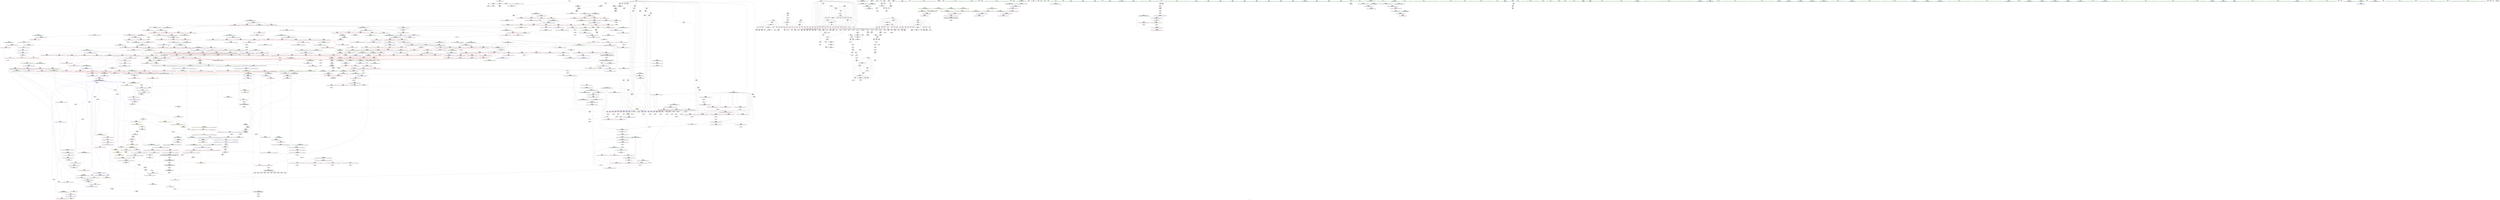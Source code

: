 digraph "SVFG" {
	label="SVFG";

	Node0x56493119e930 [shape=record,color=grey,label="{NodeID: 0\nNullPtr}"];
	Node0x56493119e930 -> Node0x5649311f79b0[style=solid];
	Node0x56493119e930 -> Node0x5649312155b0[style=solid];
	Node0x564931310500 [shape=record,color=black,label="{NodeID: 1882\n129 = PHI()\n}"];
	Node0x5649311ffd70 [shape=record,color=blue,label="{NodeID: 775\n652\<--645\n__last.addr\<--__last\n_ZSt14__partial_sortIPiN9__gnu_cxx5__ops15_Iter_less_iterEEvT_S4_S4_T0_\n}"];
	Node0x5649311ffd70 -> Node0x56493120a260[style=dashed];
	Node0x564931217de0 [shape=record,color=yellow,style=double,label="{NodeID: 1550\n10V_1 = ENCHI(MR_10V_0)\npts\{15 \}\nFun[_ZNK9__gnu_cxx5__ops14_Iter_less_valclIPiiEEbT_RT0_]}"];
	Node0x564931217de0 -> Node0x56493120fc90[style=dashed];
	Node0x5649311f6940 [shape=record,color=red,label="{NodeID: 443\n367\<--108\n\<--y\nmain\n}"];
	Node0x5649311f6940 -> Node0x5649311f90d0[style=solid];
	Node0x5649311eab20 [shape=record,color=green,label="{NodeID: 111\n725\<--726\n__last.addr\<--__last.addr_field_insensitive\n_ZSt13__heap_selectIPiN9__gnu_cxx5__ops15_Iter_less_iterEEvT_S4_S4_T0_\n}"];
	Node0x5649311eab20 -> Node0x56493120b030[style=solid];
	Node0x5649311eab20 -> Node0x564931200250[style=solid];
	Node0x5649312210b0 [shape=record,color=blue,label="{NodeID: 886\n1596\<--1593\nthis.addr\<--this\n_ZNK9__gnu_cxx5__ops14_Val_less_iterclIiPiEEbRT_T0_\n}"];
	Node0x5649312210b0 -> Node0x564931214d00[style=dashed];
	Node0x56493120c210 [shape=record,color=red,label="{NodeID: 554\n846\<--807\n\<--__parent\n_ZSt11__make_heapIPiN9__gnu_cxx5__ops15_Iter_less_iterEEvT_S4_RT0_\n|{<s0>37}}"];
	Node0x56493120c210:s0 -> Node0x56493130bf20[style=solid,color=red];
	Node0x5649312430f0 [shape=record,color=grey,label="{NodeID: 1329\n323 = cmp(318, 322, )\n}"];
	Node0x5649311ef170 [shape=record,color=green,label="{NodeID: 222\n1550\<--1551\n__last.addr\<--__last.addr_field_insensitive\n_ZNSt20__copy_move_backwardILb1ELb1ESt26random_access_iterator_tagE13__copy_move_bIiEEPT_PKS3_S6_S4_\n}"];
	Node0x5649311ef170 -> Node0x564931214750[style=solid];
	Node0x5649311ef170 -> Node0x564931220d70[style=solid];
	Node0x564931211c40 [shape=record,color=red,label="{NodeID: 665\n1289\<--1281\n\<--__a.addr\n_ZSt4swapIiENSt9enable_ifIXsr6__and_ISt6__not_ISt15__is_tuple_likeIT_EESt21is_move_constructibleIS3_ESt18is_move_assignableIS3_EEE5valueEvE4typeERS3_SC_\n|{<s0>67}}"];
	Node0x564931211c40:s0 -> Node0x56493130cb80[style=solid,color=red];
	Node0x5649311fcdc0 [shape=record,color=purple,label="{NodeID: 333\n348\<--22\n\<--__PRETTY_FUNCTION__.main\nmain\n}"];
	Node0x5649311e6e80 [shape=record,color=green,label="{NodeID: 1\n7\<--1\n__dso_handle\<--dummyObj\nGlob }"];
	Node0x564931310600 [shape=record,color=black,label="{NodeID: 1883\n44 = PHI()\n}"];
	Node0x5649311ffe40 [shape=record,color=blue,label="{NodeID: 776\n676\<--672\n__first.addr\<--__first\n_ZSt27__unguarded_partition_pivotIPiN9__gnu_cxx5__ops15_Iter_less_iterEET_S4_S4_T0_\n}"];
	Node0x5649311ffe40 -> Node0x56493120a330[style=dashed];
	Node0x5649311ffe40 -> Node0x56493120a400[style=dashed];
	Node0x5649311ffe40 -> Node0x56493120a4d0[style=dashed];
	Node0x5649311ffe40 -> Node0x56493120a5a0[style=dashed];
	Node0x5649311ffe40 -> Node0x56493120a670[style=dashed];
	Node0x5649311ffe40 -> Node0x56493120a740[style=dashed];
	Node0x564931217ef0 [shape=record,color=yellow,style=double,label="{NodeID: 1551\n153V_1 = ENCHI(MR_153V_0)\npts\{1071 \}\nFun[_ZNK9__gnu_cxx5__ops14_Iter_less_valclIPiiEEbT_RT0_]}"];
	Node0x564931217ef0 -> Node0x56493120fd60[style=dashed];
	Node0x5649311f6a10 [shape=record,color=red,label="{NodeID: 444\n198\<--110\n\<--i17\nmain\n}"];
	Node0x5649311f6a10 -> Node0x5649312448f0[style=solid];
	Node0x5649311eabf0 [shape=record,color=green,label="{NodeID: 112\n727\<--728\n__i\<--__i_field_insensitive\n_ZSt13__heap_selectIPiN9__gnu_cxx5__ops15_Iter_less_iterEEvT_S4_S4_T0_\n}"];
	Node0x5649311eabf0 -> Node0x56493120b100[style=solid];
	Node0x5649311eabf0 -> Node0x56493120b1d0[style=solid];
	Node0x5649311eabf0 -> Node0x56493120b2a0[style=solid];
	Node0x5649311eabf0 -> Node0x56493120b370[style=solid];
	Node0x5649311eabf0 -> Node0x564931200320[style=solid];
	Node0x5649311eabf0 -> Node0x5649312003f0[style=solid];
	Node0x564931221180 [shape=record,color=blue,label="{NodeID: 887\n1598\<--1594\n__val.addr\<--__val\n_ZNK9__gnu_cxx5__ops14_Val_less_iterclIiPiEEbRT_T0_\n}"];
	Node0x564931221180 -> Node0x564931214dd0[style=dashed];
	Node0x56493120c2e0 [shape=record,color=red,label="{NodeID: 555\n854\<--807\n\<--__parent\n_ZSt11__make_heapIPiN9__gnu_cxx5__ops15_Iter_less_iterEEvT_S4_RT0_\n}"];
	Node0x56493120c2e0 -> Node0x5649312424f0[style=solid];
	Node0x564931243270 [shape=record,color=grey,label="{NodeID: 1330\n126 = cmp(124, 125, )\n}"];
	Node0x5649311ef240 [shape=record,color=green,label="{NodeID: 223\n1552\<--1553\n__result.addr\<--__result.addr_field_insensitive\n_ZNSt20__copy_move_backwardILb1ELb1ESt26random_access_iterator_tagE13__copy_move_bIiEEPT_PKS3_S6_S4_\n}"];
	Node0x5649311ef240 -> Node0x564931214820[style=solid];
	Node0x5649311ef240 -> Node0x5649312148f0[style=solid];
	Node0x5649311ef240 -> Node0x564931220e40[style=solid];
	Node0x564931211d10 [shape=record,color=red,label="{NodeID: 666\n1296\<--1281\n\<--__a.addr\n_ZSt4swapIiENSt9enable_ifIXsr6__and_ISt6__not_ISt15__is_tuple_likeIT_EESt21is_move_constructibleIS3_ESt18is_move_assignableIS3_EEE5valueEvE4typeERS3_SC_\n}"];
	Node0x564931211d10 -> Node0x56493121f2a0[style=solid];
	Node0x5649311fce90 [shape=record,color=purple,label="{NodeID: 334\n380\<--22\n\<--__PRETTY_FUNCTION__.main\nmain\n}"];
	Node0x5649311e6f10 [shape=record,color=green,label="{NodeID: 2\n9\<--1\n\<--dummyObj\nCan only get source location for instruction, argument, global var or function.}"];
	Node0x564931310700 [shape=record,color=black,label="{NodeID: 1884\n141 = PHI()\n}"];
	Node0x5649311fff10 [shape=record,color=blue,label="{NodeID: 777\n678\<--673\n__last.addr\<--__last\n_ZSt27__unguarded_partition_pivotIPiN9__gnu_cxx5__ops15_Iter_less_iterEET_S4_S4_T0_\n}"];
	Node0x5649311fff10 -> Node0x56493120a810[style=dashed];
	Node0x5649311fff10 -> Node0x56493120a8e0[style=dashed];
	Node0x5649311fff10 -> Node0x56493120a9b0[style=dashed];
	Node0x5649311f6ae0 [shape=record,color=red,label="{NodeID: 445\n211\<--110\n\<--i17\nmain\n}"];
	Node0x5649311f6ae0 -> Node0x5649311f8160[style=solid];
	Node0x5649311eacc0 [shape=record,color=green,label="{NodeID: 113\n735\<--736\n_ZSt11__make_heapIPiN9__gnu_cxx5__ops15_Iter_less_iterEEvT_S4_RT0_\<--_ZSt11__make_heapIPiN9__gnu_cxx5__ops15_Iter_less_iterEEvT_S4_RT0__field_insensitive\n}"];
	Node0x564931221250 [shape=record,color=blue,label="{NodeID: 888\n1600\<--1595\n__it.addr\<--__it\n_ZNK9__gnu_cxx5__ops14_Val_less_iterclIiPiEEbRT_T0_\n}"];
	Node0x564931221250 -> Node0x564931214ea0[style=dashed];
	Node0x56493120c3b0 [shape=record,color=red,label="{NodeID: 556\n858\<--807\n\<--__parent\n_ZSt11__make_heapIPiN9__gnu_cxx5__ops15_Iter_less_iterEEvT_S4_RT0_\n}"];
	Node0x56493120c3b0 -> Node0x56493123cc70[style=solid];
	Node0x5649312433f0 [shape=record,color=grey,label="{NodeID: 1331\n968 = cmp(964, 967, )\n}"];
	Node0x5649311ef310 [shape=record,color=green,label="{NodeID: 224\n1554\<--1555\n_Num\<--_Num_field_insensitive\n_ZNSt20__copy_move_backwardILb1ELb1ESt26random_access_iterator_tagE13__copy_move_bIiEEPT_PKS3_S6_S4_\n}"];
	Node0x5649311ef310 -> Node0x5649312149c0[style=solid];
	Node0x5649311ef310 -> Node0x564931214a90[style=solid];
	Node0x5649311ef310 -> Node0x564931214b60[style=solid];
	Node0x5649311ef310 -> Node0x564931214c30[style=solid];
	Node0x5649311ef310 -> Node0x564931220f10[style=solid];
	Node0x564931211de0 [shape=record,color=red,label="{NodeID: 667\n1293\<--1283\n\<--__b.addr\n_ZSt4swapIiENSt9enable_ifIXsr6__and_ISt6__not_ISt15__is_tuple_likeIT_EESt21is_move_constructibleIS3_ESt18is_move_assignableIS3_EEE5valueEvE4typeERS3_SC_\n|{<s0>68}}"];
	Node0x564931211de0:s0 -> Node0x56493130cb80[style=solid,color=red];
	Node0x564931293ae0 [shape=record,color=black,label="{NodeID: 1442\nMR_10V_3 = PHI(MR_10V_5, MR_10V_2, )\npts\{15 \}\n|{|<s1>27|<s2>32|<s3>33|<s4>33|<s5>33}}"];
	Node0x564931293ae0 -> Node0x564931293ae0[style=dashed];
	Node0x564931293ae0:s1 -> Node0x5649312b7da0[style=dashed,color=blue];
	Node0x564931293ae0:s2 -> Node0x56493129aa00[style=dashed,color=red];
	Node0x564931293ae0:s3 -> Node0x56493120cfe0[style=dashed,color=red];
	Node0x564931293ae0:s4 -> Node0x56493120d0b0[style=dashed,color=red];
	Node0x564931293ae0:s5 -> Node0x564931201430[style=dashed,color=red];
	Node0x5649311fcf60 [shape=record,color=purple,label="{NodeID: 335\n398\<--22\n\<--__PRETTY_FUNCTION__.main\nmain\n}"];
	Node0x5649311e75d0 [shape=record,color=green,label="{NodeID: 3\n16\<--1\n.str\<--dummyObj\nGlob }"];
	Node0x564931310800 [shape=record,color=black,label="{NodeID: 1885\n357 = PHI(76, )\n}"];
	Node0x564931310800 -> Node0x56493123ff70[style=solid];
	Node0x5649311fffe0 [shape=record,color=blue,label="{NodeID: 778\n680\<--696\n__mid\<--add.ptr\n_ZSt27__unguarded_partition_pivotIPiN9__gnu_cxx5__ops15_Iter_less_iterEET_S4_S4_T0_\n}"];
	Node0x5649311fffe0 -> Node0x56493120aa80[style=dashed];
	Node0x5649311f6bb0 [shape=record,color=red,label="{NodeID: 446\n238\<--110\n\<--i17\nmain\n}"];
	Node0x5649311f6bb0 -> Node0x5649311f83d0[style=solid];
	Node0x5649311eadc0 [shape=record,color=green,label="{NodeID: 114\n747\<--748\n_ZNK9__gnu_cxx5__ops15_Iter_less_iterclIPiS3_EEbT_T0_\<--_ZNK9__gnu_cxx5__ops15_Iter_less_iterclIPiS3_EEbT_T0__field_insensitive\n}"];
	Node0x56493120c480 [shape=record,color=red,label="{NodeID: 557\n843\<--840\n\<--call\n_ZSt11__make_heapIPiN9__gnu_cxx5__ops15_Iter_less_iterEEvT_S4_RT0_\n}"];
	Node0x56493120c480 -> Node0x564931200c10[style=solid];
	Node0x564931243570 [shape=record,color=grey,label="{NodeID: 1332\n282 = cmp(277, 281, )\n}"];
	Node0x5649311ef3e0 [shape=record,color=green,label="{NodeID: 225\n1579\<--1580\nllvm.memmove.p0i8.p0i8.i64\<--llvm.memmove.p0i8.p0i8.i64_field_insensitive\n}"];
	Node0x564931211eb0 [shape=record,color=red,label="{NodeID: 668\n1300\<--1283\n\<--__b.addr\n_ZSt4swapIiENSt9enable_ifIXsr6__and_ISt6__not_ISt15__is_tuple_likeIT_EESt21is_move_constructibleIS3_ESt18is_move_assignableIS3_EEE5valueEvE4typeERS3_SC_\n}"];
	Node0x564931211eb0 -> Node0x56493121f370[style=solid];
	Node0x564931293fe0 [shape=record,color=black,label="{NodeID: 1443\nMR_83V_3 = PHI(MR_83V_4, MR_83V_2, )\npts\{728 \}\n}"];
	Node0x564931293fe0 -> Node0x56493120b100[style=dashed];
	Node0x564931293fe0 -> Node0x56493120b1d0[style=dashed];
	Node0x564931293fe0 -> Node0x56493120b2a0[style=dashed];
	Node0x564931293fe0 -> Node0x56493120b370[style=dashed];
	Node0x564931293fe0 -> Node0x5649312003f0[style=dashed];
	Node0x5649311fd030 [shape=record,color=purple,label="{NodeID: 336\n346\<--24\n\<--.str.3\nmain\n}"];
	Node0x5649311e7660 [shape=record,color=green,label="{NodeID: 4\n18\<--1\n.str.1\<--dummyObj\nGlob }"];
	Node0x564931310a30 [shape=record,color=black,label="{NodeID: 1886\n412 = PHI(61, )\n}"];
	Node0x564931310a30 -> Node0x56493123ba70[style=solid];
	Node0x5649312000b0 [shape=record,color=blue,label="{NodeID: 779\n721\<--716\n__first.addr\<--__first\n_ZSt13__heap_selectIPiN9__gnu_cxx5__ops15_Iter_less_iterEEvT_S4_S4_T0_\n}"];
	Node0x5649312000b0 -> Node0x56493120ab50[style=dashed];
	Node0x5649312000b0 -> Node0x56493120ac20[style=dashed];
	Node0x5649312000b0 -> Node0x56493120acf0[style=dashed];
	Node0x5649311f6c80 [shape=record,color=red,label="{NodeID: 447\n250\<--110\n\<--i17\nmain\n}"];
	Node0x5649311f6c80 -> Node0x5649311f84a0[style=solid];
	Node0x5649311ef880 [shape=record,color=green,label="{NodeID: 115\n754\<--755\n_ZSt10__pop_heapIPiN9__gnu_cxx5__ops15_Iter_less_iterEEvT_S4_S4_RT0_\<--_ZSt10__pop_heapIPiN9__gnu_cxx5__ops15_Iter_less_iterEEvT_S4_S4_RT0__field_insensitive\n}"];
	Node0x56493120c550 [shape=record,color=red,label="{NodeID: 558\n849\<--848\n\<--call5\n_ZSt11__make_heapIPiN9__gnu_cxx5__ops15_Iter_less_iterEEvT_S4_RT0_\n|{<s0>37}}"];
	Node0x56493120c550:s0 -> Node0x56493130c1c0[style=solid,color=red];
	Node0x5649312436f0 [shape=record,color=grey,label="{NodeID: 1333\n161 = cmp(159, 160, )\n}"];
	Node0x5649311ef4e0 [shape=record,color=green,label="{NodeID: 226\n1596\<--1597\nthis.addr\<--this.addr_field_insensitive\n_ZNK9__gnu_cxx5__ops14_Val_less_iterclIiPiEEbRT_T0_\n}"];
	Node0x5649311ef4e0 -> Node0x564931214d00[style=solid];
	Node0x5649311ef4e0 -> Node0x5649312210b0[style=solid];
	Node0x564931211f80 [shape=record,color=red,label="{NodeID: 669\n1291\<--1290\n\<--call\n_ZSt4swapIiENSt9enable_ifIXsr6__and_ISt6__not_ISt15__is_tuple_likeIT_EESt21is_move_constructibleIS3_ESt18is_move_assignableIS3_EEE5valueEvE4typeERS3_SC_\n}"];
	Node0x564931211f80 -> Node0x56493121f1d0[style=solid];
	Node0x5649311fd100 [shape=record,color=purple,label="{NodeID: 337\n378\<--26\n\<--.str.4\nmain\n}"];
	Node0x5649311e76f0 [shape=record,color=green,label="{NodeID: 5\n20\<--1\n.str.2\<--dummyObj\nGlob }"];
	Node0x564931310b70 [shape=record,color=black,label="{NodeID: 1887\n1423 = PHI(1506, )\n|{<s0>80}}"];
	Node0x564931310b70:s0 -> Node0x564931315610[style=solid,color=red];
	Node0x564931200180 [shape=record,color=blue,label="{NodeID: 780\n723\<--717\n__middle.addr\<--__middle\n_ZSt13__heap_selectIPiN9__gnu_cxx5__ops15_Iter_less_iterEEvT_S4_S4_T0_\n}"];
	Node0x564931200180 -> Node0x56493120adc0[style=dashed];
	Node0x564931200180 -> Node0x56493120ae90[style=dashed];
	Node0x564931200180 -> Node0x56493120af60[style=dashed];
	Node0x564931218270 [shape=record,color=yellow,style=double,label="{NodeID: 1555\n10V_1 = ENCHI(MR_10V_0)\npts\{15 \}\nFun[_ZNK9__gnu_cxx5__ops14_Val_less_iterclIiPiEEbRT_T0_]}"];
	Node0x564931218270 -> Node0x564931215040[style=dashed];
	Node0x5649311f6d50 [shape=record,color=red,label="{NodeID: 448\n335\<--110\n\<--i17\nmain\n}"];
	Node0x5649311f6d50 -> Node0x5649311f8e60[style=solid];
	Node0x5649311ef980 [shape=record,color=green,label="{NodeID: 116\n767\<--768\n__first.addr\<--__first.addr_field_insensitive\n_ZSt11__sort_heapIPiN9__gnu_cxx5__ops15_Iter_less_iterEEvT_S4_RT0_\n}"];
	Node0x5649311ef980 -> Node0x56493120b440[style=solid];
	Node0x5649311ef980 -> Node0x56493120b510[style=solid];
	Node0x5649311ef980 -> Node0x5649312004c0[style=solid];
	Node0x56493120c620 [shape=record,color=red,label="{NodeID: 559\n876\<--867\nthis1\<--this.addr\n_ZNK9__gnu_cxx5__ops15_Iter_less_iterclIPiS3_EEbT_T0_\n}"];
	Node0x564931243870 [shape=record,color=grey,label="{NodeID: 1334\n292 = cmp(291, 9, )\n}"];
	Node0x5649311ef5b0 [shape=record,color=green,label="{NodeID: 227\n1598\<--1599\n__val.addr\<--__val.addr_field_insensitive\n_ZNK9__gnu_cxx5__ops14_Val_less_iterclIiPiEEbRT_T0_\n}"];
	Node0x5649311ef5b0 -> Node0x564931214dd0[style=solid];
	Node0x5649311ef5b0 -> Node0x564931221180[style=solid];
	Node0x564931212050 [shape=record,color=red,label="{NodeID: 670\n1295\<--1294\n\<--call1\n_ZSt4swapIiENSt9enable_ifIXsr6__and_ISt6__not_ISt15__is_tuple_likeIT_EESt21is_move_constructibleIS3_ESt18is_move_assignableIS3_EEE5valueEvE4typeERS3_SC_\n}"];
	Node0x564931212050 -> Node0x56493121f2a0[style=solid];
	Node0x5649312949e0 [shape=record,color=black,label="{NodeID: 1445\nMR_10V_2 = PHI(MR_10V_4, MR_10V_1, )\npts\{15 \}\n|{<s0>31}}"];
	Node0x5649312949e0:s0 -> Node0x564931293ae0[style=dashed,color=blue];
	Node0x5649311fd1d0 [shape=record,color=purple,label="{NodeID: 338\n396\<--28\n\<--.str.5\nmain\n}"];
	Node0x5649311e7780 [shape=record,color=green,label="{NodeID: 6\n22\<--1\n__PRETTY_FUNCTION__.main\<--dummyObj\nGlob }"];
	Node0x564931310cb0 [shape=record,color=black,label="{NodeID: 1888\n1427 = PHI(1506, )\n|{<s0>80}}"];
	Node0x564931310cb0:s0 -> Node0x564931315720[style=solid,color=red];
	Node0x564931200250 [shape=record,color=blue,label="{NodeID: 781\n725\<--718\n__last.addr\<--__last\n_ZSt13__heap_selectIPiN9__gnu_cxx5__ops15_Iter_less_iterEEvT_S4_S4_T0_\n}"];
	Node0x564931200250 -> Node0x56493120b030[style=dashed];
	Node0x564931218380 [shape=record,color=yellow,style=double,label="{NodeID: 1556\n227V_1 = ENCHI(MR_227V_0)\npts\{1440 \}\nFun[_ZNK9__gnu_cxx5__ops14_Val_less_iterclIiPiEEbRT_T0_]}"];
	Node0x564931218380 -> Node0x564931214f70[style=dashed];
	Node0x5649311f6e20 [shape=record,color=red,label="{NodeID: 449\n386\<--110\n\<--i17\nmain\n}"];
	Node0x5649311f6e20 -> Node0x564931244a70[style=solid];
	Node0x5649311efa50 [shape=record,color=green,label="{NodeID: 117\n769\<--770\n__last.addr\<--__last.addr_field_insensitive\n_ZSt11__sort_heapIPiN9__gnu_cxx5__ops15_Iter_less_iterEEvT_S4_RT0_\n}"];
	Node0x5649311efa50 -> Node0x56493120b5e0[style=solid];
	Node0x5649311efa50 -> Node0x56493120b6b0[style=solid];
	Node0x5649311efa50 -> Node0x56493120b780[style=solid];
	Node0x5649311efa50 -> Node0x56493120b850[style=solid];
	Node0x5649311efa50 -> Node0x564931200590[style=solid];
	Node0x5649311efa50 -> Node0x564931200730[style=solid];
	Node0x56493120c6f0 [shape=record,color=red,label="{NodeID: 560\n877\<--869\n\<--__it1.addr\n_ZNK9__gnu_cxx5__ops15_Iter_less_iterclIPiS3_EEbT_T0_\n}"];
	Node0x56493120c6f0 -> Node0x56493120c890[style=solid];
	Node0x5649312439f0 [shape=record,color=grey,label="{NodeID: 1335\n134 = cmp(132, 133, )\n}"];
	Node0x5649311ef680 [shape=record,color=green,label="{NodeID: 228\n1600\<--1601\n__it.addr\<--__it.addr_field_insensitive\n_ZNK9__gnu_cxx5__ops14_Val_less_iterclIiPiEEbRT_T0_\n}"];
	Node0x5649311ef680 -> Node0x564931214ea0[style=solid];
	Node0x5649311ef680 -> Node0x564931221250[style=solid];
	Node0x564931212120 [shape=record,color=red,label="{NodeID: 671\n1299\<--1298\n\<--call2\n_ZSt4swapIiENSt9enable_ifIXsr6__and_ISt6__not_ISt15__is_tuple_likeIT_EESt21is_move_constructibleIS3_ESt18is_move_assignableIS3_EEE5valueEvE4typeERS3_SC_\n}"];
	Node0x564931212120 -> Node0x56493121f370[style=solid];
	Node0x564931294ee0 [shape=record,color=black,label="{NodeID: 1446\nMR_99V_2 = PHI(MR_99V_3, MR_99V_1, )\npts\{806 \}\n}"];
	Node0x5649311fd2a0 [shape=record,color=purple,label="{NodeID: 339\n432\<--30\n\<--.str.6\nmain\n}"];
	Node0x5649311e7810 [shape=record,color=green,label="{NodeID: 7\n24\<--1\n.str.3\<--dummyObj\nGlob }"];
	Node0x564931310df0 [shape=record,color=black,label="{NodeID: 1889\n1429 = PHI(1481, )\n}"];
	Node0x564931310df0 -> Node0x5649311fa930[style=solid];
	Node0x564931200320 [shape=record,color=blue,label="{NodeID: 782\n727\<--737\n__i\<--\n_ZSt13__heap_selectIPiN9__gnu_cxx5__ops15_Iter_less_iterEEvT_S4_S4_T0_\n}"];
	Node0x564931200320 -> Node0x564931293fe0[style=dashed];
	Node0x5649311f6ef0 [shape=record,color=red,label="{NodeID: 450\n389\<--110\n\<--i17\nmain\n}"];
	Node0x5649311f6ef0 -> Node0x564931244d70[style=solid];
	Node0x5649311efb20 [shape=record,color=green,label="{NodeID: 118\n771\<--772\n__comp.addr\<--__comp.addr_field_insensitive\n_ZSt11__sort_heapIPiN9__gnu_cxx5__ops15_Iter_less_iterEEvT_S4_RT0_\n}"];
	Node0x5649311efb20 -> Node0x56493120b920[style=solid];
	Node0x5649311efb20 -> Node0x564931200660[style=solid];
	Node0x56493120c7c0 [shape=record,color=red,label="{NodeID: 561\n879\<--871\n\<--__it2.addr\n_ZNK9__gnu_cxx5__ops15_Iter_less_iterclIPiS3_EEbT_T0_\n}"];
	Node0x56493120c7c0 -> Node0x56493120c960[style=solid];
	Node0x564931243b70 [shape=record,color=grey,label="{NodeID: 1336\n822 = cmp(821, 72, )\n}"];
	Node0x5649311ef750 [shape=record,color=green,label="{NodeID: 229\n34\<--1612\n_GLOBAL__sub_I_globalpointer_1_0.cpp\<--_GLOBAL__sub_I_globalpointer_1_0.cpp_field_insensitive\n}"];
	Node0x5649311ef750 -> Node0x5649312154b0[style=solid];
	Node0x5649312121f0 [shape=record,color=red,label="{NodeID: 672\n1327\<--1311\n\<--__first.addr\n_ZSt16__insertion_sortIPiN9__gnu_cxx5__ops15_Iter_less_iterEEvT_S4_T0_\n}"];
	Node0x5649312121f0 -> Node0x5649312451f0[style=solid];
	Node0x5649312953e0 [shape=record,color=black,label="{NodeID: 1447\nMR_101V_2 = PHI(MR_101V_4, MR_101V_1, )\npts\{808 \}\n}"];
	Node0x5649311fd370 [shape=record,color=purple,label="{NodeID: 340\n1616\<--32\nllvm.global_ctors_0\<--llvm.global_ctors\nGlob }"];
	Node0x5649311fd370 -> Node0x5649312153b0[style=solid];
	Node0x5649311e78a0 [shape=record,color=green,label="{NodeID: 8\n26\<--1\n.str.4\<--dummyObj\nGlob }"];
	Node0x564931310f30 [shape=record,color=black,label="{NodeID: 1890\n1445 = PHI(925, )\n}"];
	Node0x564931310f30 -> Node0x564931213cc0[style=solid];
	Node0x5649312003f0 [shape=record,color=blue,label="{NodeID: 783\n727\<--759\n__i\<--incdec.ptr\n_ZSt13__heap_selectIPiN9__gnu_cxx5__ops15_Iter_less_iterEEvT_S4_S4_T0_\n}"];
	Node0x5649312003f0 -> Node0x564931293fe0[style=dashed];
	Node0x5649311f6fc0 [shape=record,color=red,label="{NodeID: 451\n403\<--110\n\<--i17\nmain\n}"];
	Node0x5649311f6fc0 -> Node0x5649312412f0[style=solid];
	Node0x5649311efbf0 [shape=record,color=green,label="{NodeID: 119\n799\<--800\n__first.addr\<--__first.addr_field_insensitive\n_ZSt11__make_heapIPiN9__gnu_cxx5__ops15_Iter_less_iterEEvT_S4_RT0_\n}"];
	Node0x5649311efbf0 -> Node0x56493120b9f0[style=solid];
	Node0x5649311efbf0 -> Node0x56493120bac0[style=solid];
	Node0x5649311efbf0 -> Node0x56493120bb90[style=solid];
	Node0x5649311efbf0 -> Node0x56493120bc60[style=solid];
	Node0x5649311efbf0 -> Node0x564931200800[style=solid];
	Node0x56493120c890 [shape=record,color=red,label="{NodeID: 562\n878\<--877\n\<--\n_ZNK9__gnu_cxx5__ops15_Iter_less_iterclIPiS3_EEbT_T0_\n}"];
	Node0x56493120c890 -> Node0x5649312427f0[style=solid];
	Node0x564931243cf0 [shape=record,color=grey,label="{NodeID: 1337\n169 = cmp(167, 168, )\n}"];
	Node0x5649311f79b0 [shape=record,color=black,label="{NodeID: 230\n2\<--3\ndummyVal\<--dummyVal\n}"];
	Node0x5649312122c0 [shape=record,color=red,label="{NodeID: 673\n1332\<--1311\n\<--__first.addr\n_ZSt16__insertion_sortIPiN9__gnu_cxx5__ops15_Iter_less_iterEEvT_S4_T0_\n}"];
	Node0x5649312122c0 -> Node0x5649311fdf60[style=solid];
	Node0x5649312958e0 [shape=record,color=black,label="{NodeID: 1448\nMR_103V_2 = PHI(MR_103V_4, MR_103V_1, )\npts\{810 \}\n}"];
	Node0x5649311fd470 [shape=record,color=purple,label="{NodeID: 341\n1617\<--32\nllvm.global_ctors_1\<--llvm.global_ctors\nGlob }"];
	Node0x5649311fd470 -> Node0x5649312154b0[style=solid];
	Node0x5649311e7930 [shape=record,color=green,label="{NodeID: 9\n28\<--1\n.str.5\<--dummyObj\nGlob }"];
	Node0x564931311070 [shape=record,color=black,label="{NodeID: 1891\n1455 = PHI(1592, )\n}"];
	Node0x5649312004c0 [shape=record,color=blue,label="{NodeID: 784\n767\<--764\n__first.addr\<--__first\n_ZSt11__sort_heapIPiN9__gnu_cxx5__ops15_Iter_less_iterEEvT_S4_RT0_\n}"];
	Node0x5649312004c0 -> Node0x56493120b440[style=dashed];
	Node0x5649312004c0 -> Node0x56493120b510[style=dashed];
	Node0x5649311f7090 [shape=record,color=red,label="{NodeID: 452\n408\<--110\n\<--i17\nmain\n}"];
	Node0x5649311f7090 -> Node0x56493123bd70[style=solid];
	Node0x5649311efcc0 [shape=record,color=green,label="{NodeID: 120\n801\<--802\n__last.addr\<--__last.addr_field_insensitive\n_ZSt11__make_heapIPiN9__gnu_cxx5__ops15_Iter_less_iterEEvT_S4_RT0_\n}"];
	Node0x5649311efcc0 -> Node0x56493120bd30[style=solid];
	Node0x5649311efcc0 -> Node0x56493120be00[style=solid];
	Node0x5649311efcc0 -> Node0x5649312008d0[style=solid];
	Node0x56493120c960 [shape=record,color=red,label="{NodeID: 563\n880\<--879\n\<--\n_ZNK9__gnu_cxx5__ops15_Iter_less_iterclIPiS3_EEbT_T0_\n}"];
	Node0x56493120c960 -> Node0x5649312427f0[style=solid];
	Node0x564931243e70 [shape=record,color=grey,label="{NodeID: 1338\n375 = cmp(370, 374, )\n}"];
	Node0x5649311f7ab0 [shape=record,color=black,label="{NodeID: 231\n45\<--46\n\<--_ZNSt8ios_base4InitD1Ev\nCan only get source location for instruction, argument, global var or function.}"];
	Node0x564931212390 [shape=record,color=red,label="{NodeID: 674\n1341\<--1311\n\<--__first.addr\n_ZSt16__insertion_sortIPiN9__gnu_cxx5__ops15_Iter_less_iterEEvT_S4_T0_\n|{<s0>70}}"];
	Node0x564931212390:s0 -> Node0x564931314040[style=solid,color=red];
	Node0x5649311fd570 [shape=record,color=purple,label="{NodeID: 342\n1618\<--32\nllvm.global_ctors_2\<--llvm.global_ctors\nGlob }"];
	Node0x5649311fd570 -> Node0x5649312155b0[style=solid];
	Node0x5649311e79c0 [shape=record,color=green,label="{NodeID: 10\n30\<--1\n.str.6\<--dummyObj\nGlob }"];
	Node0x564931311180 [shape=record,color=black,label="{NodeID: 1892\n1460 = PHI(925, )\n}"];
	Node0x564931311180 -> Node0x564931213d90[style=solid];
	Node0x564931200590 [shape=record,color=blue,label="{NodeID: 785\n769\<--765\n__last.addr\<--__last\n_ZSt11__sort_heapIPiN9__gnu_cxx5__ops15_Iter_less_iterEEvT_S4_RT0_\n}"];
	Node0x564931200590 -> Node0x564931278bc0[style=dashed];
	Node0x564931218700 [shape=record,color=yellow,style=double,label="{NodeID: 1560\n10V_1 = ENCHI(MR_10V_0)\npts\{15 \}\nFun[_ZSt23__copy_move_backward_a2ILb1EPiS0_ET1_T0_S2_S1_]|{<s0>88}}"];
	Node0x564931218700:s0 -> Node0x56493121e2c0[style=dashed,color=red];
	Node0x5649311f7160 [shape=record,color=red,label="{NodeID: 453\n422\<--110\n\<--i17\nmain\n}"];
	Node0x5649311f7160 -> Node0x56493123aff0[style=solid];
	Node0x5649311efd90 [shape=record,color=green,label="{NodeID: 121\n803\<--804\n__comp.addr\<--__comp.addr_field_insensitive\n_ZSt11__make_heapIPiN9__gnu_cxx5__ops15_Iter_less_iterEEvT_S4_RT0_\n}"];
	Node0x5649311efd90 -> Node0x56493120bed0[style=solid];
	Node0x5649311efd90 -> Node0x5649312009a0[style=solid];
	Node0x56493120ca30 [shape=record,color=red,label="{NodeID: 564\n908\<--888\n\<--__first.addr\n_ZSt10__pop_heapIPiN9__gnu_cxx5__ops15_Iter_less_iterEEvT_S4_S4_RT0_\n|{<s0>39}}"];
	Node0x56493120ca30:s0 -> Node0x56493130cb80[style=solid,color=red];
	Node0x564931243ff0 [shape=record,color=grey,label="{NodeID: 1339\n343 = cmp(338, 342, )\n}"];
	Node0x5649311f7bb0 [shape=record,color=black,label="{NodeID: 232\n61\<--71\n_Z1fx_ret\<--div\n_Z1fx\n|{<s0>8|<s1>13}}"];
	Node0x5649311f7bb0:s0 -> Node0x564931311430[style=solid,color=blue];
	Node0x5649311f7bb0:s1 -> Node0x564931310a30[style=solid,color=blue];
	Node0x564931212460 [shape=record,color=red,label="{NodeID: 675\n1348\<--1311\n\<--__first.addr\n_ZSt16__insertion_sortIPiN9__gnu_cxx5__ops15_Iter_less_iterEEvT_S4_T0_\n|{<s0>72}}"];
	Node0x564931212460:s0 -> Node0x5649313169f0[style=solid,color=red];
	Node0x564930ca39f0 [shape=record,color=yellow,style=double,label="{NodeID: 1450\n10V_1 = ENCHI(MR_10V_0)\npts\{15 \}\nFun[_ZSt4sortIPiEvT_S1_]|{<s0>16}}"];
	Node0x564930ca39f0:s0 -> Node0x5649312170b0[style=dashed,color=red];
	Node0x5649311fd670 [shape=record,color=purple,label="{NodeID: 343\n626\<--625\nadd.ptr\<--\n_ZSt22__final_insertion_sortIPiN9__gnu_cxx5__ops15_Iter_less_iterEEvT_S4_T0_\n|{<s0>24}}"];
	Node0x5649311fd670:s0 -> Node0x564931316540[style=solid,color=red];
	Node0x5649311e7a80 [shape=record,color=green,label="{NodeID: 11\n33\<--1\n\<--dummyObj\nCan only get source location for instruction, argument, global var or function.}"];
	Node0x5649313112f0 [shape=record,color=black,label="{NodeID: 1893\n1470 = PHI(925, )\n}"];
	Node0x5649313112f0 -> Node0x564931213e60[style=solid];
	Node0x564931200660 [shape=record,color=blue,label="{NodeID: 786\n771\<--766\n__comp.addr\<--__comp\n_ZSt11__sort_heapIPiN9__gnu_cxx5__ops15_Iter_less_iterEEvT_S4_RT0_\n}"];
	Node0x564931200660 -> Node0x56493120b920[style=dashed];
	Node0x5649311f7230 [shape=record,color=red,label="{NodeID: 454\n287\<--112\n\<--other\nmain\n}"];
	Node0x5649311f7230 -> Node0x56493123eef0[style=solid];
	Node0x564931238a60 [shape=record,color=black,label="{NodeID: 1229\n1098 = PHI(182, 1094, )\n}"];
	Node0x5649311efe60 [shape=record,color=green,label="{NodeID: 122\n805\<--806\n__len\<--__len_field_insensitive\n_ZSt11__make_heapIPiN9__gnu_cxx5__ops15_Iter_less_iterEEvT_S4_RT0_\n}"];
	Node0x5649311efe60 -> Node0x56493120bfa0[style=solid];
	Node0x5649311efe60 -> Node0x56493120c070[style=solid];
	Node0x5649311efe60 -> Node0x564931200a70[style=solid];
	Node0x56493120cb00 [shape=record,color=red,label="{NodeID: 565\n913\<--888\n\<--__first.addr\n_ZSt10__pop_heapIPiN9__gnu_cxx5__ops15_Iter_less_iterEEvT_S4_S4_RT0_\n|{<s0>41}}"];
	Node0x56493120cb00:s0 -> Node0x56493130bdd0[style=solid,color=red];
	Node0x564931244170 [shape=record,color=grey,label="{NodeID: 1340\n1007 = cmp(1003, 1006, )\n}"];
	Node0x5649311f7c80 [shape=record,color=black,label="{NodeID: 233\n76\<--88\n_Z1gx_ret\<--div\n_Z1gx\n|{<s0>10}}"];
	Node0x5649311f7c80:s0 -> Node0x564931310800[style=solid,color=blue];
	Node0x564931212530 [shape=record,color=red,label="{NodeID: 676\n1357\<--1311\n\<--__first.addr\n_ZSt16__insertion_sortIPiN9__gnu_cxx5__ops15_Iter_less_iterEEvT_S4_T0_\n}"];
	Node0x564931212530 -> Node0x56493121f780[style=solid];
	Node0x5649311fd740 [shape=record,color=purple,label="{NodeID: 344\n631\<--630\nadd.ptr1\<--\n_ZSt22__final_insertion_sortIPiN9__gnu_cxx5__ops15_Iter_less_iterEEvT_S4_T0_\n|{<s0>25}}"];
	Node0x5649311fd740:s0 -> Node0x564931314d90[style=solid,color=red];
	Node0x5649311e7b80 [shape=record,color=green,label="{NodeID: 12\n69\<--1\n\<--dummyObj\nCan only get source location for instruction, argument, global var or function.}"];
	Node0x564931311430 [shape=record,color=black,label="{NodeID: 1894\n308 = PHI(61, )\n}"];
	Node0x564931311430 -> Node0x56493123e5f0[style=solid];
	Node0x564931200730 [shape=record,color=blue,label="{NodeID: 787\n769\<--786\n__last.addr\<--incdec.ptr\n_ZSt11__sort_heapIPiN9__gnu_cxx5__ops15_Iter_less_iterEEvT_S4_RT0_\n}"];
	Node0x564931200730 -> Node0x56493120b780[style=dashed];
	Node0x564931200730 -> Node0x56493120b850[style=dashed];
	Node0x564931200730 -> Node0x564931278bc0[style=dashed];
	Node0x5649311f7300 [shape=record,color=red,label="{NodeID: 455\n291\<--112\n\<--other\nmain\n}"];
	Node0x5649311f7300 -> Node0x564931243870[style=solid];
	Node0x564931238bf0 [shape=record,color=black,label="{NodeID: 1230\n223 = PHI(182, 221, )\n}"];
	Node0x5649311eff30 [shape=record,color=green,label="{NodeID: 123\n807\<--808\n__parent\<--__parent_field_insensitive\n_ZSt11__make_heapIPiN9__gnu_cxx5__ops15_Iter_less_iterEEvT_S4_RT0_\n}"];
	Node0x5649311eff30 -> Node0x56493120c140[style=solid];
	Node0x5649311eff30 -> Node0x56493120c210[style=solid];
	Node0x5649311eff30 -> Node0x56493120c2e0[style=solid];
	Node0x5649311eff30 -> Node0x56493120c3b0[style=solid];
	Node0x5649311eff30 -> Node0x564931200b40[style=solid];
	Node0x5649311eff30 -> Node0x564931200ce0[style=solid];
	Node0x56493120cbd0 [shape=record,color=red,label="{NodeID: 566\n915\<--888\n\<--__first.addr\n_ZSt10__pop_heapIPiN9__gnu_cxx5__ops15_Iter_less_iterEEvT_S4_S4_RT0_\n}"];
	Node0x56493120cbd0 -> Node0x5649311fa520[style=solid];
	Node0x5649312442f0 [shape=record,color=grey,label="{NodeID: 1341\n1252 = cmp(1250, 1251, )\n}"];
	Node0x5649311f7d50 [shape=record,color=black,label="{NodeID: 234\n137\<--136\nidx.ext\<--\nmain\n}"];
	Node0x564931212600 [shape=record,color=red,label="{NodeID: 677\n1328\<--1313\n\<--__last.addr\n_ZSt16__insertion_sortIPiN9__gnu_cxx5__ops15_Iter_less_iterEEvT_S4_T0_\n}"];
	Node0x564931212600 -> Node0x5649312451f0[style=solid];
	Node0x564931296960 [shape=record,color=yellow,style=double,label="{NodeID: 1452\n10V_1 = ENCHI(MR_10V_0)\npts\{15 \}\nFun[_ZSt27__unguarded_partition_pivotIPiN9__gnu_cxx5__ops15_Iter_less_iterEET_S4_S4_T0_]|{<s0>29}}"];
	Node0x564931296960:s0 -> Node0x5649312175a0[style=dashed,color=red];
	Node0x5649311fd810 [shape=record,color=purple,label="{NodeID: 345\n700\<--699\nadd.ptr1\<--\n_ZSt27__unguarded_partition_pivotIPiN9__gnu_cxx5__ops15_Iter_less_iterEET_S4_S4_T0_\n|{<s0>29}}"];
	Node0x5649311fd810:s0 -> Node0x564931314a60[style=solid,color=red];
	Node0x5649311e7c80 [shape=record,color=green,label="{NodeID: 13\n72\<--1\n\<--dummyObj\nCan only get source location for instruction, argument, global var or function.}"];
	Node0x564931311570 [shape=record,color=black,label="{NodeID: 1895\n433 = PHI()\n}"];
	Node0x564931200800 [shape=record,color=blue,label="{NodeID: 788\n799\<--796\n__first.addr\<--__first\n_ZSt11__make_heapIPiN9__gnu_cxx5__ops15_Iter_less_iterEEvT_S4_RT0_\n}"];
	Node0x564931200800 -> Node0x56493120b9f0[style=dashed];
	Node0x564931200800 -> Node0x56493120bac0[style=dashed];
	Node0x564931200800 -> Node0x56493120bb90[style=dashed];
	Node0x564931200800 -> Node0x56493120bc60[style=dashed];
	Node0x5649311f73d0 [shape=record,color=red,label="{NodeID: 456\n309\<--112\n\<--other\nmain\n}"];
	Node0x5649311f73d0 -> Node0x5649311f8a50[style=solid];
	Node0x564931239190 [shape=record,color=black,label="{NodeID: 1231\n244 = PHI(182, 242, )\n}"];
	Node0x5649311f0000 [shape=record,color=green,label="{NodeID: 124\n809\<--810\n__value\<--__value_field_insensitive\n_ZSt11__make_heapIPiN9__gnu_cxx5__ops15_Iter_less_iterEEvT_S4_RT0_\n|{|<s1>36}}"];
	Node0x5649311f0000 -> Node0x564931200c10[style=solid];
	Node0x5649311f0000:s1 -> Node0x56493130cb80[style=solid,color=red];
	Node0x56493120cca0 [shape=record,color=red,label="{NodeID: 567\n914\<--890\n\<--__last.addr\n_ZSt10__pop_heapIPiN9__gnu_cxx5__ops15_Iter_less_iterEEvT_S4_S4_RT0_\n}"];
	Node0x56493120cca0 -> Node0x5649311fa450[style=solid];
	Node0x564931244470 [shape=record,color=grey,label="{NodeID: 1342\n179 = cmp(174, 178, )\n}"];
	Node0x564931244470 -> Node0x564931239730[style=solid];
	Node0x5649311f7e20 [shape=record,color=black,label="{NodeID: 235\n148\<--147\nidx.ext6\<--\nmain\n}"];
	Node0x5649312126d0 [shape=record,color=red,label="{NodeID: 678\n1337\<--1313\n\<--__last.addr\n_ZSt16__insertion_sortIPiN9__gnu_cxx5__ops15_Iter_less_iterEEvT_S4_T0_\n}"];
	Node0x5649312126d0 -> Node0x564931241470[style=solid];
	Node0x5649311fd8e0 [shape=record,color=purple,label="{NodeID: 346\n703\<--702\nadd.ptr2\<--\n_ZSt27__unguarded_partition_pivotIPiN9__gnu_cxx5__ops15_Iter_less_iterEET_S4_S4_T0_\n|{<s0>29}}"];
	Node0x5649311fd8e0:s0 -> Node0x564931314c80[style=solid,color=red];
	Node0x5649311e7d80 [shape=record,color=green,label="{NodeID: 14\n89\<--1\n\<--dummyObj\nCan only get source location for instruction, argument, global var or function.}"];
	Node0x564931311640 [shape=record,color=black,label="{NodeID: 1896\n840 = PHI(925, )\n}"];
	Node0x564931311640 -> Node0x56493120c480[style=solid];
	Node0x5649312008d0 [shape=record,color=blue,label="{NodeID: 789\n801\<--797\n__last.addr\<--__last\n_ZSt11__make_heapIPiN9__gnu_cxx5__ops15_Iter_less_iterEEvT_S4_RT0_\n}"];
	Node0x5649312008d0 -> Node0x56493120bd30[style=dashed];
	Node0x5649312008d0 -> Node0x56493120be00[style=dashed];
	Node0x564931218ab0 [shape=record,color=yellow,style=double,label="{NodeID: 1564\n10V_1 = ENCHI(MR_10V_0)\npts\{15 \}\nFun[_ZSt14__partial_sortIPiN9__gnu_cxx5__ops15_Iter_less_iterEEvT_S4_S4_T0_]|{<s0>27}}"];
	Node0x564931218ab0:s0 -> Node0x564931299730[style=dashed,color=red];
	Node0x5649311f74a0 [shape=record,color=red,label="{NodeID: 457\n413\<--114\n\<--other99\nmain\n}"];
	Node0x5649311f74a0 -> Node0x5649311f9340[style=solid];
	Node0x564931239730 [shape=record,color=black,label="{NodeID: 1232\n181 = PHI(182, 179, )\n}"];
	Node0x5649311f00d0 [shape=record,color=green,label="{NodeID: 125\n811\<--812\nagg.tmp\<--agg.tmp_field_insensitive\n_ZSt11__make_heapIPiN9__gnu_cxx5__ops15_Iter_less_iterEEvT_S4_RT0_\n}"];
	Node0x56493120cd70 [shape=record,color=red,label="{NodeID: 568\n904\<--892\n\<--__result.addr\n_ZSt10__pop_heapIPiN9__gnu_cxx5__ops15_Iter_less_iterEEvT_S4_S4_RT0_\n|{<s0>38}}"];
	Node0x56493120cd70:s0 -> Node0x56493130cb80[style=solid,color=red];
	Node0x5649312445f0 [shape=record,color=grey,label="{NodeID: 1343\n191 = cmp(190, 192, )\n}"];
	Node0x5649311f7ef0 [shape=record,color=black,label="{NodeID: 236\n172\<--171\nidxprom\<--\nmain\n}"];
	Node0x5649312127a0 [shape=record,color=red,label="{NodeID: 679\n1336\<--1315\n\<--__i\n_ZSt16__insertion_sortIPiN9__gnu_cxx5__ops15_Iter_less_iterEEvT_S4_T0_\n}"];
	Node0x5649312127a0 -> Node0x564931241470[style=solid];
	Node0x5649311fd9b0 [shape=record,color=purple,label="{NodeID: 347\n708\<--707\nadd.ptr3\<--\n_ZSt27__unguarded_partition_pivotIPiN9__gnu_cxx5__ops15_Iter_less_iterEET_S4_S4_T0_\n|{<s0>30}}"];
	Node0x5649311fd9b0:s0 -> Node0x56493130dbc0[style=solid,color=red];
	Node0x5649311e7e80 [shape=record,color=green,label="{NodeID: 15\n122\<--1\n\<--dummyObj\nCan only get source location for instruction, argument, global var or function.}"];
	Node0x5649313117b0 [shape=record,color=black,label="{NodeID: 1897\n848 = PHI(925, )\n}"];
	Node0x5649313117b0 -> Node0x56493120c550[style=solid];
	Node0x5649312009a0 [shape=record,color=blue,label="{NodeID: 790\n803\<--798\n__comp.addr\<--__comp\n_ZSt11__make_heapIPiN9__gnu_cxx5__ops15_Iter_less_iterEEvT_S4_RT0_\n}"];
	Node0x5649312009a0 -> Node0x56493120bed0[style=dashed];
	Node0x5649311f7570 [shape=record,color=red,label="{NodeID: 458\n174\<--173\n\<--arrayidx\nmain\n}"];
	Node0x5649311f7570 -> Node0x564931244470[style=solid];
	Node0x564931239cd0 [shape=record,color=black,label="{NodeID: 1233\n393 = PHI(182, 391, )\n}"];
	Node0x5649311f01a0 [shape=record,color=green,label="{NodeID: 126\n841\<--842\n_ZSt4moveIRiEONSt16remove_referenceIT_E4typeEOS2_\<--_ZSt4moveIRiEONSt16remove_referenceIT_E4typeEOS2__field_insensitive\n}"];
	Node0x56493120ce40 [shape=record,color=red,label="{NodeID: 569\n911\<--892\n\<--__result.addr\n_ZSt10__pop_heapIPiN9__gnu_cxx5__ops15_Iter_less_iterEEvT_S4_S4_RT0_\n}"];
	Node0x56493120ce40 -> Node0x564931201430[style=solid];
	Node0x564931244770 [shape=record,color=grey,label="{NodeID: 1344\n1001 = cmp(1000, 156, )\n}"];
	Node0x5649311f7fc0 [shape=record,color=black,label="{NodeID: 237\n176\<--175\nidxprom11\<--\nmain\n}"];
	Node0x564931212870 [shape=record,color=red,label="{NodeID: 680\n1340\<--1315\n\<--__i\n_ZSt16__insertion_sortIPiN9__gnu_cxx5__ops15_Iter_less_iterEEvT_S4_T0_\n|{<s0>70}}"];
	Node0x564931212870:s0 -> Node0x564931313cc0[style=solid,color=red];
	Node0x5649311fda80 [shape=record,color=purple,label="{NodeID: 348\n759\<--758\nincdec.ptr\<--\n_ZSt13__heap_selectIPiN9__gnu_cxx5__ops15_Iter_less_iterEEvT_S4_S4_T0_\n}"];
	Node0x5649311fda80 -> Node0x5649312003f0[style=solid];
	Node0x5649311e7f80 [shape=record,color=green,label="{NodeID: 16\n156\<--1\n\<--dummyObj\nCan only get source location for instruction, argument, global var or function.|{<s0>41}}"];
	Node0x5649311e7f80:s0 -> Node0x56493130bf20[style=solid,color=red];
	Node0x5649313118f0 [shape=record,color=black,label="{NodeID: 1898\n505 = PHI(584, )\n}"];
	Node0x5649313118f0 -> Node0x564931240cf0[style=solid];
	Node0x564931200a70 [shape=record,color=blue,label="{NodeID: 791\n805\<--830\n__len\<--sub.ptr.div4\n_ZSt11__make_heapIPiN9__gnu_cxx5__ops15_Iter_less_iterEEvT_S4_RT0_\n}"];
	Node0x564931200a70 -> Node0x56493120bfa0[style=dashed];
	Node0x564931200a70 -> Node0x56493120c070[style=dashed];
	Node0x564931200a70 -> Node0x564931294ee0[style=dashed];
	Node0x5649311f7640 [shape=record,color=red,label="{NodeID: 459\n178\<--177\n\<--arrayidx12\nmain\n}"];
	Node0x5649311f7640 -> Node0x564931244470[style=solid];
	Node0x56493123a270 [shape=record,color=grey,label="{NodeID: 1234\n226 = Binary(225, 122, )\n}"];
	Node0x56493123a270 -> Node0x564931216140[style=solid];
	Node0x5649311f02a0 [shape=record,color=green,label="{NodeID: 127\n852\<--853\n_ZSt13__adjust_heapIPiliN9__gnu_cxx5__ops15_Iter_less_iterEEvT_T0_S5_T1_T2_\<--_ZSt13__adjust_heapIPiliN9__gnu_cxx5__ops15_Iter_less_iterEEvT_T0_S5_T1_T2__field_insensitive\n}"];
	Node0x56493120cf10 [shape=record,color=red,label="{NodeID: 570\n922\<--894\n\<--__comp.addr\n_ZSt10__pop_heapIPiN9__gnu_cxx5__ops15_Iter_less_iterEEvT_S4_S4_RT0_\n}"];
	Node0x5649312448f0 [shape=record,color=grey,label="{NodeID: 1345\n200 = cmp(198, 199, )\n}"];
	Node0x5649311f8090 [shape=record,color=black,label="{NodeID: 238\n208\<--207\nidxprom24\<--\nmain\n}"];
	Node0x564931212940 [shape=record,color=red,label="{NodeID: 681\n1344\<--1315\n\<--__i\n_ZSt16__insertion_sortIPiN9__gnu_cxx5__ops15_Iter_less_iterEEvT_S4_T0_\n|{<s0>71}}"];
	Node0x564931212940:s0 -> Node0x56493130cb80[style=solid,color=red];
	Node0x5649311fdb50 [shape=record,color=purple,label="{NodeID: 349\n786\<--785\nincdec.ptr\<--\n_ZSt11__sort_heapIPiN9__gnu_cxx5__ops15_Iter_less_iterEEvT_S4_RT0_\n}"];
	Node0x5649311fdb50 -> Node0x564931200730[style=solid];
	Node0x5649311e8080 [shape=record,color=green,label="{NodeID: 17\n182\<--1\n\<--dummyObj\nCan only get source location for instruction, argument, global var or function.}"];
	Node0x564931311a30 [shape=record,color=black,label="{NodeID: 1899\n572 = PHI(671, )\n}"];
	Node0x564931311a30 -> Node0x5649311ff7c0[style=solid];
	Node0x564931200b40 [shape=record,color=blue,label="{NodeID: 792\n807\<--834\n__parent\<--div\n_ZSt11__make_heapIPiN9__gnu_cxx5__ops15_Iter_less_iterEEvT_S4_RT0_\n}"];
	Node0x564931200b40 -> Node0x56493120c140[style=dashed];
	Node0x564931200b40 -> Node0x56493120c210[style=dashed];
	Node0x564931200b40 -> Node0x56493120c2e0[style=dashed];
	Node0x564931200b40 -> Node0x56493120c3b0[style=dashed];
	Node0x564931200b40 -> Node0x564931200ce0[style=dashed];
	Node0x564931200b40 -> Node0x5649312953e0[style=dashed];
	Node0x5649311f7710 [shape=record,color=red,label="{NodeID: 460\n210\<--209\n\<--arrayidx25\nmain\n}"];
	Node0x5649311f7710 -> Node0x564931241a70[style=solid];
	Node0x56493123a3f0 [shape=record,color=grey,label="{NodeID: 1235\n219 = Binary(192, 218, )\n}"];
	Node0x56493123a3f0 -> Node0x56493123ab70[style=solid];
	Node0x5649311f03a0 [shape=record,color=green,label="{NodeID: 128\n867\<--868\nthis.addr\<--this.addr_field_insensitive\n_ZNK9__gnu_cxx5__ops15_Iter_less_iterclIPiS3_EEbT_T0_\n}"];
	Node0x5649311f03a0 -> Node0x56493120c620[style=solid];
	Node0x5649311f03a0 -> Node0x564931200db0[style=solid];
	Node0x56493120cfe0 [shape=record,color=red,label="{NodeID: 571\n906\<--905\n\<--call\n_ZSt10__pop_heapIPiN9__gnu_cxx5__ops15_Iter_less_iterEEvT_S4_S4_RT0_\n}"];
	Node0x56493120cfe0 -> Node0x564931201360[style=solid];
	Node0x564931244a70 [shape=record,color=grey,label="{NodeID: 1346\n387 = cmp(385, 386, )\n}"];
	Node0x5649311f8160 [shape=record,color=black,label="{NodeID: 239\n212\<--211\nidxprom26\<--\nmain\n}"];
	Node0x564931212a10 [shape=record,color=red,label="{NodeID: 682\n1349\<--1315\n\<--__i\n_ZSt16__insertion_sortIPiN9__gnu_cxx5__ops15_Iter_less_iterEEvT_S4_T0_\n|{<s0>72}}"];
	Node0x564931212a10:s0 -> Node0x564931316b30[style=solid,color=red];
	Node0x5649311fdc20 [shape=record,color=purple,label="{NodeID: 350\n1235\<--1234\nincdec.ptr\<--\n_ZSt21__unguarded_partitionIPiN9__gnu_cxx5__ops15_Iter_less_iterEET_S4_S4_S4_T0_\n}"];
	Node0x5649311fdc20 -> Node0x564931203240[style=solid];
	Node0x5649311e8180 [shape=record,color=green,label="{NodeID: 18\n192\<--1\n\<--dummyObj\nCan only get source location for instruction, argument, global var or function.}"];
	Node0x564931311b70 [shape=record,color=black,label="{NodeID: 1900\n590 = PHI()\n}"];
	Node0x564931311b70 -> Node0x5649311f9820[style=solid];
	Node0x564931311b70 -> Node0x5649311f98f0[style=solid];
	Node0x564931200c10 [shape=record,color=blue,label="{NodeID: 793\n809\<--843\n__value\<--\n_ZSt11__make_heapIPiN9__gnu_cxx5__ops15_Iter_less_iterEEvT_S4_RT0_\n}"];
	Node0x564931200c10 -> Node0x56493120c480[style=dashed];
	Node0x564931200c10 -> Node0x56493120c550[style=dashed];
	Node0x564931200c10 -> Node0x564931200c10[style=dashed];
	Node0x564931200c10 -> Node0x5649312958e0[style=dashed];
	Node0x5649311f77e0 [shape=record,color=red,label="{NodeID: 461\n214\<--213\n\<--arrayidx27\nmain\n}"];
	Node0x5649311f77e0 -> Node0x56493123ab70[style=solid];
	Node0x56493123a570 [shape=record,color=grey,label="{NodeID: 1236\n1083 = Binary(1082, 72, )\n}"];
	Node0x56493123a570 -> Node0x564931202610[style=solid];
	Node0x5649311f0470 [shape=record,color=green,label="{NodeID: 129\n869\<--870\n__it1.addr\<--__it1.addr_field_insensitive\n_ZNK9__gnu_cxx5__ops15_Iter_less_iterclIPiS3_EEbT_T0_\n}"];
	Node0x5649311f0470 -> Node0x56493120c6f0[style=solid];
	Node0x5649311f0470 -> Node0x564931200e80[style=solid];
	Node0x56493120d0b0 [shape=record,color=red,label="{NodeID: 572\n910\<--909\n\<--call1\n_ZSt10__pop_heapIPiN9__gnu_cxx5__ops15_Iter_less_iterEEvT_S4_S4_RT0_\n}"];
	Node0x56493120d0b0 -> Node0x564931201430[style=solid];
	Node0x564931244bf0 [shape=record,color=grey,label="{NodeID: 1347\n494 = cmp(492, 493, )\n}"];
	Node0x5649311f8230 [shape=record,color=black,label="{NodeID: 240\n216\<--215\nidxprom28\<--\nmain\n}"];
	Node0x564931212ae0 [shape=record,color=red,label="{NodeID: 683\n1350\<--1315\n\<--__i\n_ZSt16__insertion_sortIPiN9__gnu_cxx5__ops15_Iter_less_iterEEvT_S4_T0_\n}"];
	Node0x564931212ae0 -> Node0x5649311fe030[style=solid];
	Node0x5649311fdcf0 [shape=record,color=purple,label="{NodeID: 351\n1239\<--1238\nincdec.ptr3\<--\n_ZSt21__unguarded_partitionIPiN9__gnu_cxx5__ops15_Iter_less_iterEET_S4_S4_S4_T0_\n}"];
	Node0x5649311fdcf0 -> Node0x564931203310[style=solid];
	Node0x5649311e8280 [shape=record,color=green,label="{NodeID: 19\n299\<--1\n\<--dummyObj\nCan only get source location for instruction, argument, global var or function.}"];
	Node0x564931311c70 [shape=record,color=black,label="{NodeID: 1901\n711 = PHI(1213, )\n}"];
	Node0x564931311c70 -> Node0x5649311f9dd0[style=solid];
	Node0x564931200ce0 [shape=record,color=blue,label="{NodeID: 794\n807\<--859\n__parent\<--dec\n_ZSt11__make_heapIPiN9__gnu_cxx5__ops15_Iter_less_iterEEvT_S4_RT0_\n}"];
	Node0x564931200ce0 -> Node0x56493120c140[style=dashed];
	Node0x564931200ce0 -> Node0x56493120c210[style=dashed];
	Node0x564931200ce0 -> Node0x56493120c2e0[style=dashed];
	Node0x564931200ce0 -> Node0x56493120c3b0[style=dashed];
	Node0x564931200ce0 -> Node0x564931200ce0[style=dashed];
	Node0x564931200ce0 -> Node0x5649312953e0[style=dashed];
	Node0x5649311f78b0 [shape=record,color=red,label="{NodeID: 462\n218\<--217\n\<--arrayidx29\nmain\n}"];
	Node0x5649311f78b0 -> Node0x56493123a3f0[style=solid];
	Node0x56493123a6f0 [shape=record,color=grey,label="{NodeID: 1237\n1082 = Binary(1081, 69, )\n}"];
	Node0x56493123a6f0 -> Node0x56493123a570[style=solid];
	Node0x5649311f0540 [shape=record,color=green,label="{NodeID: 130\n871\<--872\n__it2.addr\<--__it2.addr_field_insensitive\n_ZNK9__gnu_cxx5__ops15_Iter_less_iterclIPiS3_EEbT_T0_\n}"];
	Node0x5649311f0540 -> Node0x56493120c7c0[style=solid];
	Node0x5649311f0540 -> Node0x564931200f50[style=solid];
	Node0x56493120d180 [shape=record,color=red,label="{NodeID: 573\n921\<--920\n\<--call2\n_ZSt10__pop_heapIPiN9__gnu_cxx5__ops15_Iter_less_iterEEvT_S4_S4_RT0_\n|{<s0>41}}"];
	Node0x56493120d180:s0 -> Node0x56493130c1c0[style=solid,color=red];
	Node0x564931244d70 [shape=record,color=grey,label="{NodeID: 1348\n391 = cmp(389, 390, )\n}"];
	Node0x564931244d70 -> Node0x564931239cd0[style=solid];
	Node0x5649311f8300 [shape=record,color=black,label="{NodeID: 241\n235\<--234\nidxprom39\<--\nmain\n}"];
	Node0x564931212bb0 [shape=record,color=red,label="{NodeID: 684\n1360\<--1315\n\<--__i\n_ZSt16__insertion_sortIPiN9__gnu_cxx5__ops15_Iter_less_iterEEvT_S4_T0_\n|{<s0>75}}"];
	Node0x564931212bb0:s0 -> Node0x56493130baf0[style=solid,color=red];
	Node0x5649311fddc0 [shape=record,color=purple,label="{NodeID: 352\n1247\<--1246\nincdec.ptr7\<--\n_ZSt21__unguarded_partitionIPiN9__gnu_cxx5__ops15_Iter_less_iterEET_S4_S4_S4_T0_\n}"];
	Node0x5649311fddc0 -> Node0x5649312033e0[style=solid];
	Node0x5649311e8380 [shape=record,color=green,label="{NodeID: 20\n350\<--1\n\<--dummyObj\nCan only get source location for instruction, argument, global var or function.}"];
	Node0x564931311db0 [shape=record,color=black,label="{NodeID: 1902\n746 = PHI(863, )\n}"];
	Node0x564931200db0 [shape=record,color=blue,label="{NodeID: 795\n867\<--864\nthis.addr\<--this\n_ZNK9__gnu_cxx5__ops15_Iter_less_iterclIPiS3_EEbT_T0_\n}"];
	Node0x564931200db0 -> Node0x56493120c620[style=dashed];
	Node0x564931207820 [shape=record,color=red,label="{NodeID: 463\n237\<--236\n\<--arrayidx40\nmain\n}"];
	Node0x564931207820 -> Node0x564931241ef0[style=solid];
	Node0x56493123a870 [shape=record,color=grey,label="{NodeID: 1238\n596 = Binary(597, 595, )\n}"];
	Node0x56493123a870 -> Node0x5649311f99c0[style=solid];
	Node0x5649311f0610 [shape=record,color=green,label="{NodeID: 131\n888\<--889\n__first.addr\<--__first.addr_field_insensitive\n_ZSt10__pop_heapIPiN9__gnu_cxx5__ops15_Iter_less_iterEEvT_S4_S4_RT0_\n}"];
	Node0x5649311f0610 -> Node0x56493120ca30[style=solid];
	Node0x5649311f0610 -> Node0x56493120cb00[style=solid];
	Node0x5649311f0610 -> Node0x56493120cbd0[style=solid];
	Node0x5649311f0610 -> Node0x564931201020[style=solid];
	Node0x56493120d250 [shape=record,color=red,label="{NodeID: 574\n930\<--927\n\<--__t.addr\n_ZSt4moveIRiEONSt16remove_referenceIT_E4typeEOS2_\n}"];
	Node0x56493120d250 -> Node0x5649311fa5f0[style=solid];
	Node0x564931244ef0 [shape=record,color=grey,label="{NodeID: 1349\n783 = cmp(782, 69, )\n}"];
	Node0x5649311f83d0 [shape=record,color=black,label="{NodeID: 242\n239\<--238\nidxprom41\<--\nmain\n}"];
	Node0x564931212c80 [shape=record,color=red,label="{NodeID: 685\n1369\<--1315\n\<--__i\n_ZSt16__insertion_sortIPiN9__gnu_cxx5__ops15_Iter_less_iterEEvT_S4_T0_\n}"];
	Node0x564931212c80 -> Node0x5649311fe100[style=solid];
	Node0x5649311fde90 [shape=record,color=purple,label="{NodeID: 353\n1260\<--1259\nincdec.ptr9\<--\n_ZSt21__unguarded_partitionIPiN9__gnu_cxx5__ops15_Iter_less_iterEET_S4_S4_S4_T0_\n}"];
	Node0x5649311fde90 -> Node0x5649312034b0[style=solid];
	Node0x5649311e8480 [shape=record,color=green,label="{NodeID: 21\n382\<--1\n\<--dummyObj\nCan only get source location for instruction, argument, global var or function.}"];
	Node0x564931311ec0 [shape=record,color=black,label="{NodeID: 1903\n905 = PHI(925, )\n}"];
	Node0x564931311ec0 -> Node0x56493120cfe0[style=solid];
	Node0x564931200e80 [shape=record,color=blue,label="{NodeID: 796\n869\<--865\n__it1.addr\<--__it1\n_ZNK9__gnu_cxx5__ops15_Iter_less_iterclIPiS3_EEbT_T0_\n}"];
	Node0x564931200e80 -> Node0x56493120c6f0[style=dashed];
	Node0x5649312078f0 [shape=record,color=red,label="{NodeID: 464\n241\<--240\n\<--arrayidx42\nmain\n}"];
	Node0x5649312078f0 -> Node0x564931241ef0[style=solid];
	Node0x56493123a9f0 [shape=record,color=grey,label="{NodeID: 1239\n70 = Binary(66, 68, )\n}"];
	Node0x56493123a9f0 -> Node0x56493123b770[style=solid];
	Node0x5649311f06e0 [shape=record,color=green,label="{NodeID: 132\n890\<--891\n__last.addr\<--__last.addr_field_insensitive\n_ZSt10__pop_heapIPiN9__gnu_cxx5__ops15_Iter_less_iterEEvT_S4_S4_RT0_\n}"];
	Node0x5649311f06e0 -> Node0x56493120cca0[style=solid];
	Node0x5649311f06e0 -> Node0x5649312010f0[style=solid];
	Node0x56493120d320 [shape=record,color=red,label="{NodeID: 575\n974\<--939\n\<--__first.addr\n_ZSt13__adjust_heapIPiliN9__gnu_cxx5__ops15_Iter_less_iterEEvT_T0_S5_T1_T2_\n}"];
	Node0x56493120d320 -> Node0x5649311fe920[style=solid];
	Node0x564931245070 [shape=record,color=grey,label="{NodeID: 1350\n406 = cmp(405, 192, )\n}"];
	Node0x5649311f84a0 [shape=record,color=black,label="{NodeID: 243\n251\<--250\nidxprom48\<--\nmain\n}"];
	Node0x564931212d50 [shape=record,color=red,label="{NodeID: 686\n1346\<--1345\n\<--call3\n_ZSt16__insertion_sortIPiN9__gnu_cxx5__ops15_Iter_less_iterEEvT_S4_T0_\n}"];
	Node0x564931212d50 -> Node0x56493121f6b0[style=solid];
	Node0x5649311fdf60 [shape=record,color=purple,label="{NodeID: 354\n1333\<--1332\nadd.ptr\<--\n_ZSt16__insertion_sortIPiN9__gnu_cxx5__ops15_Iter_less_iterEEvT_S4_T0_\n}"];
	Node0x5649311fdf60 -> Node0x56493121f5e0[style=solid];
	Node0x5649311e8580 [shape=record,color=green,label="{NodeID: 22\n400\<--1\n\<--dummyObj\nCan only get source location for instruction, argument, global var or function.}"];
	Node0x564931312030 [shape=record,color=black,label="{NodeID: 1904\n909 = PHI(925, )\n}"];
	Node0x564931312030 -> Node0x56493120d0b0[style=solid];
	Node0x564931200f50 [shape=record,color=blue,label="{NodeID: 797\n871\<--866\n__it2.addr\<--__it2\n_ZNK9__gnu_cxx5__ops15_Iter_less_iterclIPiS3_EEbT_T0_\n}"];
	Node0x564931200f50 -> Node0x56493120c7c0[style=dashed];
	Node0x5649312079c0 [shape=record,color=red,label="{NodeID: 465\n253\<--252\n\<--arrayidx49\nmain\n}"];
	Node0x5649312079c0 -> Node0x564931242670[style=solid];
	Node0x56493123ab70 [shape=record,color=grey,label="{NodeID: 1240\n220 = Binary(214, 219, )\n}"];
	Node0x56493123ab70 -> Node0x564931241a70[style=solid];
	Node0x5649311f07b0 [shape=record,color=green,label="{NodeID: 133\n892\<--893\n__result.addr\<--__result.addr_field_insensitive\n_ZSt10__pop_heapIPiN9__gnu_cxx5__ops15_Iter_less_iterEEvT_S4_S4_RT0_\n}"];
	Node0x5649311f07b0 -> Node0x56493120cd70[style=solid];
	Node0x5649311f07b0 -> Node0x56493120ce40[style=solid];
	Node0x5649311f07b0 -> Node0x5649312011c0[style=solid];
	Node0x56493120d3f0 [shape=record,color=red,label="{NodeID: 576\n977\<--939\n\<--__first.addr\n_ZSt13__adjust_heapIPiliN9__gnu_cxx5__ops15_Iter_less_iterEEvT_T0_S5_T1_T2_\n}"];
	Node0x56493120d3f0 -> Node0x5649311fe9f0[style=solid];
	Node0x5649312451f0 [shape=record,color=grey,label="{NodeID: 1351\n1329 = cmp(1327, 1328, )\n}"];
	Node0x5649311f8570 [shape=record,color=black,label="{NodeID: 244\n255\<--254\nidxprom50\<--\nmain\n}"];
	Node0x5649312b6d20 [shape=record,color=yellow,style=double,label="{NodeID: 1794\n10V_2 = CSCHI(MR_10V_1)\npts\{15 \}\nCS[]|{<s0>72|<s1>72}}"];
	Node0x5649312b6d20:s0 -> Node0x564931212e20[style=dashed,color=blue];
	Node0x5649312b6d20:s1 -> Node0x56493121f780[style=dashed,color=blue];
	Node0x564931212e20 [shape=record,color=red,label="{NodeID: 687\n1356\<--1355\n\<--call6\n_ZSt16__insertion_sortIPiN9__gnu_cxx5__ops15_Iter_less_iterEEvT_S4_T0_\n}"];
	Node0x564931212e20 -> Node0x56493121f780[style=solid];
	Node0x5649311fe030 [shape=record,color=purple,label="{NodeID: 355\n1351\<--1350\nadd.ptr4\<--\n_ZSt16__insertion_sortIPiN9__gnu_cxx5__ops15_Iter_less_iterEEvT_S4_T0_\n|{<s0>72}}"];
	Node0x5649311fe030:s0 -> Node0x564931316c70[style=solid,color=red];
	Node0x5649311e8680 [shape=record,color=green,label="{NodeID: 23\n504\<--1\n\<--dummyObj\nCan only get source location for instruction, argument, global var or function.}"];
	Node0x564931312170 [shape=record,color=black,label="{NodeID: 1905\n920 = PHI(925, )\n}"];
	Node0x564931312170 -> Node0x56493120d180[style=solid];
	Node0x564931201020 [shape=record,color=blue,label="{NodeID: 798\n888\<--884\n__first.addr\<--__first\n_ZSt10__pop_heapIPiN9__gnu_cxx5__ops15_Iter_less_iterEEvT_S4_S4_RT0_\n}"];
	Node0x564931201020 -> Node0x56493120ca30[style=dashed];
	Node0x564931201020 -> Node0x56493120cb00[style=dashed];
	Node0x564931201020 -> Node0x56493120cbd0[style=dashed];
	Node0x564931207a90 [shape=record,color=red,label="{NodeID: 466\n257\<--256\n\<--arrayidx51\nmain\n}"];
	Node0x564931207a90 -> Node0x564931242670[style=solid];
	Node0x56493123acf0 [shape=record,color=grey,label="{NodeID: 1241\n551 = Binary(549, 550, )\n}"];
	Node0x56493123acf0 -> Node0x56493123ae70[style=solid];
	Node0x5649311f0880 [shape=record,color=green,label="{NodeID: 134\n894\<--895\n__comp.addr\<--__comp.addr_field_insensitive\n_ZSt10__pop_heapIPiN9__gnu_cxx5__ops15_Iter_less_iterEEvT_S4_S4_RT0_\n}"];
	Node0x5649311f0880 -> Node0x56493120cf10[style=solid];
	Node0x5649311f0880 -> Node0x564931201290[style=solid];
	Node0x56493120d4c0 [shape=record,color=red,label="{NodeID: 577\n987\<--939\n\<--__first.addr\n_ZSt13__adjust_heapIPiliN9__gnu_cxx5__ops15_Iter_less_iterEEvT_T0_S5_T1_T2_\n}"];
	Node0x56493120d4c0 -> Node0x5649311feac0[style=solid];
	Node0x5649311f8640 [shape=record,color=black,label="{NodeID: 245\n265\<--264\nidxprom55\<--\nmain\n}"];
	Node0x5649312b6e80 [shape=record,color=yellow,style=double,label="{NodeID: 1795\n10V_2 = CSCHI(MR_10V_1)\npts\{15 \}\nCS[]|{<s0>6|<s1>6|<s2>6|<s3>6|<s4>6|<s5>6|<s6>6|<s7>6|<s8>6|<s9>6|<s10>6|<s11>6|<s12>6|<s13>6|<s14>6|<s15>6|<s16>6|<s17>6|<s18>6|<s19>6|<s20>6|<s21>6}}"];
	Node0x5649312b6e80:s0 -> Node0x5649311f7570[style=dashed,color=blue];
	Node0x5649312b6e80:s1 -> Node0x5649311f7640[style=dashed,color=blue];
	Node0x5649312b6e80:s2 -> Node0x5649311f7710[style=dashed,color=blue];
	Node0x5649312b6e80:s3 -> Node0x5649311f77e0[style=dashed,color=blue];
	Node0x5649312b6e80:s4 -> Node0x5649311f78b0[style=dashed,color=blue];
	Node0x5649312b6e80:s5 -> Node0x564931207820[style=dashed,color=blue];
	Node0x5649312b6e80:s6 -> Node0x5649312078f0[style=dashed,color=blue];
	Node0x5649312b6e80:s7 -> Node0x5649312079c0[style=dashed,color=blue];
	Node0x5649312b6e80:s8 -> Node0x564931207a90[style=dashed,color=blue];
	Node0x5649312b6e80:s9 -> Node0x564931207b60[style=dashed,color=blue];
	Node0x5649312b6e80:s10 -> Node0x564931207c30[style=dashed,color=blue];
	Node0x5649312b6e80:s11 -> Node0x564931207d00[style=dashed,color=blue];
	Node0x5649312b6e80:s12 -> Node0x564931207dd0[style=dashed,color=blue];
	Node0x5649312b6e80:s13 -> Node0x564931207ea0[style=dashed,color=blue];
	Node0x5649312b6e80:s14 -> Node0x564931207f70[style=dashed,color=blue];
	Node0x5649312b6e80:s15 -> Node0x564931208040[style=dashed,color=blue];
	Node0x5649312b6e80:s16 -> Node0x564931208110[style=dashed,color=blue];
	Node0x5649312b6e80:s17 -> Node0x5649312081e0[style=dashed,color=blue];
	Node0x5649312b6e80:s18 -> Node0x5649312082b0[style=dashed,color=blue];
	Node0x5649312b6e80:s19 -> Node0x564931208380[style=dashed,color=blue];
	Node0x5649312b6e80:s20 -> Node0x564931208450[style=dashed,color=blue];
	Node0x5649312b6e80:s21 -> Node0x5649312854e0[style=dashed,color=blue];
	Node0x564931212ef0 [shape=record,color=red,label="{NodeID: 688\n1393\<--1379\n\<--__first.addr\n_ZSt26__unguarded_insertion_sortIPiN9__gnu_cxx5__ops15_Iter_less_iterEEvT_S4_T0_\n}"];
	Node0x564931212ef0 -> Node0x56493121fac0[style=solid];
	Node0x5649311fe100 [shape=record,color=purple,label="{NodeID: 356\n1370\<--1369\nincdec.ptr\<--\n_ZSt16__insertion_sortIPiN9__gnu_cxx5__ops15_Iter_less_iterEEvT_S4_T0_\n}"];
	Node0x5649311fe100 -> Node0x56493121f850[style=solid];
	Node0x5649311e8780 [shape=record,color=green,label="{NodeID: 24\n554\<--1\n\<--dummyObj\nCan only get source location for instruction, argument, global var or function.}"];
	Node0x5649313122b0 [shape=record,color=black,label="{NodeID: 1906\n981 = PHI(863, )\n}"];
	Node0x5649312010f0 [shape=record,color=blue,label="{NodeID: 799\n890\<--885\n__last.addr\<--__last\n_ZSt10__pop_heapIPiN9__gnu_cxx5__ops15_Iter_less_iterEEvT_S4_S4_RT0_\n}"];
	Node0x5649312010f0 -> Node0x56493120cca0[style=dashed];
	Node0x564931207b60 [shape=record,color=red,label="{NodeID: 467\n267\<--266\n\<--arrayidx56\nmain\n}"];
	Node0x564931207b60 -> Node0x564931242f70[style=solid];
	Node0x56493123ae70 [shape=record,color=grey,label="{NodeID: 1242\n552 = Binary(551, 504, )\n}"];
	Node0x56493123ae70 -> Node0x564931241d70[style=solid];
	Node0x5649311f0950 [shape=record,color=green,label="{NodeID: 135\n896\<--897\n__value\<--__value_field_insensitive\n_ZSt10__pop_heapIPiN9__gnu_cxx5__ops15_Iter_less_iterEEvT_S4_S4_RT0_\n|{|<s1>40}}"];
	Node0x5649311f0950 -> Node0x564931201360[style=solid];
	Node0x5649311f0950:s1 -> Node0x56493130cb80[style=solid,color=red];
	Node0x56493120d590 [shape=record,color=red,label="{NodeID: 578\n992\<--939\n\<--__first.addr\n_ZSt13__adjust_heapIPiliN9__gnu_cxx5__ops15_Iter_less_iterEEvT_T0_S5_T1_T2_\n}"];
	Node0x56493120d590 -> Node0x5649311feb90[style=solid];
	Node0x5649311f8710 [shape=record,color=black,label="{NodeID: 246\n269\<--268\nidxprom57\<--\nmain\n}"];
	Node0x564931212fc0 [shape=record,color=red,label="{NodeID: 689\n1397\<--1381\n\<--__last.addr\n_ZSt26__unguarded_insertion_sortIPiN9__gnu_cxx5__ops15_Iter_less_iterEEvT_S4_T0_\n}"];
	Node0x564931212fc0 -> Node0x5649312421f0[style=solid];
	Node0x5649311fe1d0 [shape=record,color=purple,label="{NodeID: 357\n1405\<--1404\nincdec.ptr\<--\n_ZSt26__unguarded_insertion_sortIPiN9__gnu_cxx5__ops15_Iter_less_iterEEvT_S4_T0_\n}"];
	Node0x5649311fe1d0 -> Node0x56493121fb90[style=solid];
	Node0x5649311e8880 [shape=record,color=green,label="{NodeID: 25\n568\<--1\n\<--dummyObj\nCan only get source location for instruction, argument, global var or function.}"];
	Node0x5649313123c0 [shape=record,color=black,label="{NodeID: 1907\n990 = PHI(925, )\n}"];
	Node0x5649313123c0 -> Node0x56493120e910[style=solid];
	Node0x5649312011c0 [shape=record,color=blue,label="{NodeID: 800\n892\<--886\n__result.addr\<--__result\n_ZSt10__pop_heapIPiN9__gnu_cxx5__ops15_Iter_less_iterEEvT_S4_S4_RT0_\n}"];
	Node0x5649312011c0 -> Node0x56493120cd70[style=dashed];
	Node0x5649312011c0 -> Node0x56493120ce40[style=dashed];
	Node0x5649312194b0 [shape=record,color=yellow,style=double,label="{NodeID: 1575\n105V_1 = ENCHI(MR_105V_0)\npts\{897 946 1071 1286 1318 1440 \}\nFun[_ZSt11__make_heapIPiN9__gnu_cxx5__ops15_Iter_less_iterEEvT_S4_RT0_]}"];
	Node0x5649312194b0 -> Node0x56493120c480[style=dashed];
	Node0x5649312194b0 -> Node0x56493120c550[style=dashed];
	Node0x564931207c30 [shape=record,color=red,label="{NodeID: 468\n271\<--270\n\<--arrayidx58\nmain\n}"];
	Node0x564931207c30 -> Node0x564931242f70[style=solid];
	Node0x56493123aff0 [shape=record,color=grey,label="{NodeID: 1243\n423 = Binary(422, 122, )\n}"];
	Node0x56493123aff0 -> Node0x5649312167c0[style=solid];
	Node0x5649311f0a20 [shape=record,color=green,label="{NodeID: 136\n898\<--899\nagg.tmp\<--agg.tmp_field_insensitive\n_ZSt10__pop_heapIPiN9__gnu_cxx5__ops15_Iter_less_iterEEvT_S4_S4_RT0_\n}"];
	Node0x56493120d660 [shape=record,color=red,label="{NodeID: 579\n1013\<--939\n\<--__first.addr\n_ZSt13__adjust_heapIPiliN9__gnu_cxx5__ops15_Iter_less_iterEEvT_T0_S5_T1_T2_\n}"];
	Node0x56493120d660 -> Node0x5649311fec60[style=solid];
	Node0x5649311f87e0 [shape=record,color=black,label="{NodeID: 247\n275\<--274\nidxprom60\<--\nmain\n}"];
	Node0x5649312b7140 [shape=record,color=yellow,style=double,label="{NodeID: 1797\n10V_2 = CSCHI(MR_10V_1)\npts\{15 \}\nCS[]|{<s0>19}}"];
	Node0x5649312b7140:s0 -> Node0x5649312171c0[style=dashed,color=red];
	Node0x564931213090 [shape=record,color=red,label="{NodeID: 690\n1396\<--1383\n\<--__i\n_ZSt26__unguarded_insertion_sortIPiN9__gnu_cxx5__ops15_Iter_less_iterEEvT_S4_T0_\n}"];
	Node0x564931213090 -> Node0x5649312421f0[style=solid];
	Node0x5649311fe2a0 [shape=record,color=purple,label="{NodeID: 358\n1451\<--1450\nincdec.ptr\<--\n_ZSt25__unguarded_linear_insertIPiN9__gnu_cxx5__ops14_Val_less_iterEEvT_T0_\n}"];
	Node0x5649311fe2a0 -> Node0x564931220140[style=solid];
	Node0x5649311e8980 [shape=record,color=green,label="{NodeID: 26\n591\<--1\n\<--dummyObj\nCan only get source location for instruction, argument, global var or function.}"];
	Node0x564931312530 [shape=record,color=black,label="{NodeID: 1908\n1017 = PHI(925, )\n}"];
	Node0x564931312530 -> Node0x56493120e9e0[style=solid];
	Node0x564931201290 [shape=record,color=blue,label="{NodeID: 801\n894\<--887\n__comp.addr\<--__comp\n_ZSt10__pop_heapIPiN9__gnu_cxx5__ops15_Iter_less_iterEEvT_S4_S4_RT0_\n}"];
	Node0x564931201290 -> Node0x56493120cf10[style=dashed];
	Node0x564931207d00 [shape=record,color=red,label="{NodeID: 469\n277\<--276\n\<--arrayidx61\nmain\n}"];
	Node0x564931207d00 -> Node0x564931243570[style=solid];
	Node0x56493123b170 [shape=record,color=grey,label="{NodeID: 1244\n567 = Binary(566, 568, )\n}"];
	Node0x56493123b170 -> Node0x564931216fe0[style=solid];
	Node0x5649311f0af0 [shape=record,color=green,label="{NodeID: 137\n927\<--928\n__t.addr\<--__t.addr_field_insensitive\n_ZSt4moveIRiEONSt16remove_referenceIT_E4typeEOS2_\n}"];
	Node0x5649311f0af0 -> Node0x56493120d250[style=solid];
	Node0x5649311f0af0 -> Node0x564931201500[style=solid];
	Node0x56493120d730 [shape=record,color=red,label="{NodeID: 580\n1019\<--939\n\<--__first.addr\n_ZSt13__adjust_heapIPiliN9__gnu_cxx5__ops15_Iter_less_iterEEvT_T0_S5_T1_T2_\n}"];
	Node0x56493120d730 -> Node0x5649311fed30[style=solid];
	Node0x5649311f88b0 [shape=record,color=black,label="{NodeID: 248\n279\<--278\nidxprom62\<--\nmain\n}"];
	Node0x564931213160 [shape=record,color=red,label="{NodeID: 691\n1400\<--1383\n\<--__i\n_ZSt26__unguarded_insertion_sortIPiN9__gnu_cxx5__ops15_Iter_less_iterEEvT_S4_T0_\n|{<s0>77}}"];
	Node0x564931213160:s0 -> Node0x56493130baf0[style=solid,color=red];
	Node0x5649311fe370 [shape=record,color=purple,label="{NodeID: 359\n1467\<--1466\nincdec.ptr3\<--\n_ZSt25__unguarded_linear_insertIPiN9__gnu_cxx5__ops14_Val_less_iterEEvT_T0_\n}"];
	Node0x5649311fe370 -> Node0x5649312203b0[style=solid];
	Node0x5649311e8a80 [shape=record,color=green,label="{NodeID: 27\n597\<--1\n\<--dummyObj\nCan only get source location for instruction, argument, global var or function.}"];
	Node0x564931312670 [shape=record,color=black,label="{NodeID: 1909\n1027 = PHI(1042, )\n}"];
	Node0x564931201360 [shape=record,color=blue,label="{NodeID: 802\n896\<--906\n__value\<--\n_ZSt10__pop_heapIPiN9__gnu_cxx5__ops15_Iter_less_iterEEvT_S4_S4_RT0_\n}"];
	Node0x564931201360 -> Node0x56493120d0b0[style=dashed];
	Node0x564931201360 -> Node0x56493120d180[style=dashed];
	Node0x564931207dd0 [shape=record,color=red,label="{NodeID: 470\n281\<--280\n\<--arrayidx63\nmain\n}"];
	Node0x564931207dd0 -> Node0x564931243570[style=solid];
	Node0x56493123b2f0 [shape=record,color=grey,label="{NodeID: 1245\n1571 = Binary(156, 1570, )\n}"];
	Node0x5649311f0bc0 [shape=record,color=green,label="{NodeID: 138\n937\<--938\n__comp\<--__comp_field_insensitive\n_ZSt13__adjust_heapIPiliN9__gnu_cxx5__ops15_Iter_less_iterEEvT_T0_S5_T1_T2_\n|{<s0>42|<s1>45}}"];
	Node0x5649311f0bc0:s0 -> Node0x564931313430[style=solid,color=red];
	Node0x5649311f0bc0:s1 -> Node0x5649313161f0[style=solid,color=red];
	Node0x56493120d800 [shape=record,color=red,label="{NodeID: 581\n1033\<--939\n\<--__first.addr\n_ZSt13__adjust_heapIPiliN9__gnu_cxx5__ops15_Iter_less_iterEEvT_T0_S5_T1_T2_\n|{<s0>48}}"];
	Node0x56493120d800:s0 -> Node0x56493130a5d0[style=solid,color=red];
	Node0x5649311f8980 [shape=record,color=black,label="{NodeID: 249\n307\<--306\nconv\<--sub69\nmain\n|{<s0>8}}"];
	Node0x5649311f8980:s0 -> Node0x56493130ac10[style=solid,color=red];
	Node0x5649312b7400 [shape=record,color=yellow,style=double,label="{NodeID: 1799\n10V_6 = CSCHI(MR_10V_5)\npts\{15 \}\nCS[]|{<s0>37|<s1>37|<s2>41}}"];
	Node0x5649312b7400:s0 -> Node0x56493128f4e0[style=dashed,color=blue];
	Node0x5649312b7400:s1 -> Node0x5649312949e0[style=dashed,color=blue];
	Node0x5649312b7400:s2 -> Node0x5649312b8740[style=dashed,color=blue];
	Node0x564931213230 [shape=record,color=red,label="{NodeID: 692\n1404\<--1383\n\<--__i\n_ZSt26__unguarded_insertion_sortIPiN9__gnu_cxx5__ops15_Iter_less_iterEEvT_S4_T0_\n}"];
	Node0x564931213230 -> Node0x5649311fe1d0[style=solid];
	Node0x5649311fe440 [shape=record,color=purple,label="{NodeID: 360\n1619\<--1573\noffset_0\<--\n}"];
	Node0x5649311fe440 -> Node0x564931220fe0[style=solid];
	Node0x5649311e8b80 [shape=record,color=green,label="{NodeID: 28\n1529\<--1\n\<--dummyObj\nCan only get source location for instruction, argument, global var or function.}"];
	Node0x564931312780 [shape=record,color=black,label="{NodeID: 1910\n1036 = PHI(925, )\n}"];
	Node0x564931312780 -> Node0x56493120eab0[style=solid];
	Node0x564931201430 [shape=record,color=blue,label="{NodeID: 803\n911\<--910\n\<--\n_ZSt10__pop_heapIPiN9__gnu_cxx5__ops15_Iter_less_iterEEvT_S4_S4_RT0_\n|{|<s1>41}}"];
	Node0x564931201430 -> Node0x56493120d180[style=dashed];
	Node0x564931201430:s1 -> Node0x5649312908e0[style=dashed,color=red];
	Node0x564931207ea0 [shape=record,color=red,label="{NodeID: 471\n318\<--317\n\<--arrayidx75\nmain\n}"];
	Node0x564931207ea0 -> Node0x5649312430f0[style=solid];
	Node0x56493123b470 [shape=record,color=grey,label="{NodeID: 1246\n247 = Binary(246, 122, )\n}"];
	Node0x56493123b470 -> Node0x564931216210[style=solid];
	Node0x5649311f0c90 [shape=record,color=green,label="{NodeID: 139\n939\<--940\n__first.addr\<--__first.addr_field_insensitive\n_ZSt13__adjust_heapIPiliN9__gnu_cxx5__ops15_Iter_less_iterEEvT_T0_S5_T1_T2_\n}"];
	Node0x5649311f0c90 -> Node0x56493120d320[style=solid];
	Node0x5649311f0c90 -> Node0x56493120d3f0[style=solid];
	Node0x5649311f0c90 -> Node0x56493120d4c0[style=solid];
	Node0x5649311f0c90 -> Node0x56493120d590[style=solid];
	Node0x5649311f0c90 -> Node0x56493120d660[style=solid];
	Node0x5649311f0c90 -> Node0x56493120d730[style=solid];
	Node0x5649311f0c90 -> Node0x56493120d800[style=solid];
	Node0x5649311f0c90 -> Node0x5649312015d0[style=solid];
	Node0x56493120d8d0 [shape=record,color=red,label="{NodeID: 582\n959\<--941\n\<--__holeIndex.addr\n_ZSt13__adjust_heapIPiliN9__gnu_cxx5__ops15_Iter_less_iterEEvT_T0_S5_T1_T2_\n}"];
	Node0x56493120d8d0 -> Node0x564931201910[style=solid];
	Node0x5649311f8a50 [shape=record,color=black,label="{NodeID: 250\n310\<--309\nconv71\<--\nmain\n}"];
	Node0x5649311f8a50 -> Node0x56493123e5f0[style=solid];
	Node0x564931213300 [shape=record,color=red,label="{NodeID: 693\n1422\<--1413\n\<--__first.addr\n_ZSt13move_backwardIPiS0_ET0_T_S2_S1_\n|{<s0>78}}"];
	Node0x564931213300:s0 -> Node0x564931314800[style=solid,color=red];
	Node0x564931297820 [shape=record,color=yellow,style=double,label="{NodeID: 1468\n159V_1 = ENCHI(MR_159V_0)\npts\{810 897 946 1286 1318 1440 \}\nFun[_ZSt11__push_heapIPiliN9__gnu_cxx5__ops14_Iter_less_valEEvT_T0_S5_T1_RT2_]}"];
	Node0x564931297820 -> Node0x56493120f880[style=dashed];
	Node0x564931297820 -> Node0x56493120f950[style=dashed];
	Node0x5649311fe510 [shape=record,color=purple,label="{NodeID: 361\n1620\<--1575\noffset_0\<--\n}"];
	Node0x5649311fe510 -> Node0x564931215110[style=solid];
	Node0x5649311e8c80 [shape=record,color=green,label="{NodeID: 29\n4\<--6\n_ZStL8__ioinit\<--_ZStL8__ioinit_field_insensitive\nGlob }"];
	Node0x5649311e8c80 -> Node0x5649311fb220[style=solid];
	Node0x5649313128f0 [shape=record,color=black,label="{NodeID: 1911\n1094 = PHI(1123, )\n}"];
	Node0x5649313128f0 -> Node0x564931238a60[style=solid];
	Node0x564931201500 [shape=record,color=blue,label="{NodeID: 804\n927\<--926\n__t.addr\<--__t\n_ZSt4moveIRiEONSt16remove_referenceIT_E4typeEOS2_\n}"];
	Node0x564931201500 -> Node0x56493120d250[style=dashed];
	Node0x564931207f70 [shape=record,color=red,label="{NodeID: 472\n322\<--321\n\<--arrayidx77\nmain\n}"];
	Node0x564931207f70 -> Node0x5649312430f0[style=solid];
	Node0x56493123b5f0 [shape=record,color=grey,label="{NodeID: 1247\n68 = Binary(67, 69, )\n}"];
	Node0x56493123b5f0 -> Node0x56493123a9f0[style=solid];
	Node0x5649311f0d60 [shape=record,color=green,label="{NodeID: 140\n941\<--942\n__holeIndex.addr\<--__holeIndex.addr_field_insensitive\n_ZSt13__adjust_heapIPiliN9__gnu_cxx5__ops15_Iter_less_iterEEvT_T0_S5_T1_T2_\n}"];
	Node0x5649311f0d60 -> Node0x56493120d8d0[style=solid];
	Node0x5649311f0d60 -> Node0x56493120d9a0[style=solid];
	Node0x5649311f0d60 -> Node0x56493120da70[style=solid];
	Node0x5649311f0d60 -> Node0x56493120db40[style=solid];
	Node0x5649311f0d60 -> Node0x56493120dc10[style=solid];
	Node0x5649311f0d60 -> Node0x5649312016a0[style=solid];
	Node0x5649311f0d60 -> Node0x564931201d20[style=solid];
	Node0x5649311f0d60 -> Node0x564931201f90[style=solid];
	Node0x56493120d9a0 [shape=record,color=red,label="{NodeID: 583\n961\<--941\n\<--__holeIndex.addr\n_ZSt13__adjust_heapIPiliN9__gnu_cxx5__ops15_Iter_less_iterEEvT_T0_S5_T1_T2_\n}"];
	Node0x56493120d9a0 -> Node0x5649312019e0[style=solid];
	Node0x5649312786c0 [shape=record,color=black,label="{NodeID: 1358\nMR_10V_2 = PHI(MR_10V_3, MR_10V_1, )\npts\{15 \}\n|{<s0>28|<s1>34|<s2>34|<s3>34}}"];
	Node0x5649312786c0:s0 -> Node0x5649312b7f00[style=dashed,color=blue];
	Node0x5649312786c0:s1 -> Node0x56493120cfe0[style=dashed,color=red];
	Node0x5649312786c0:s2 -> Node0x56493120d0b0[style=dashed,color=red];
	Node0x5649312786c0:s3 -> Node0x564931201430[style=dashed,color=red];
	Node0x5649311f8b20 [shape=record,color=black,label="{NodeID: 251\n316\<--315\nidxprom74\<--\nmain\n}"];
	Node0x5649312b76c0 [shape=record,color=yellow,style=double,label="{NodeID: 1801\n10V_4 = CSCHI(MR_10V_2)\npts\{15 \}\nCS[]|{<s0>22}}"];
	Node0x5649312b76c0:s0 -> Node0x56493128aee0[style=dashed,color=red];
	Node0x5649312133d0 [shape=record,color=red,label="{NodeID: 694\n1426\<--1415\n\<--__last.addr\n_ZSt13move_backwardIPiS0_ET0_T_S2_S1_\n|{<s0>79}}"];
	Node0x5649312133d0:s0 -> Node0x564931314800[style=solid,color=red];
	Node0x5649311fe5e0 [shape=record,color=purple,label="{NodeID: 362\n139\<--13\nadd.ptr\<--a\nmain\n}"];
	Node0x5649311e8d80 [shape=record,color=green,label="{NodeID: 30\n8\<--10\nT\<--T_field_insensitive\nGlob }"];
	Node0x5649311e8d80 -> Node0x5649311ff2e0[style=solid];
	Node0x5649311e8d80 -> Node0x5649312151e0[style=solid];
	Node0x564931312a30 [shape=record,color=black,label="{NodeID: 1912\n1103 = PHI(925, )\n}"];
	Node0x564931312a30 -> Node0x56493120f880[style=solid];
	Node0x5649312015d0 [shape=record,color=blue,label="{NodeID: 805\n939\<--933\n__first.addr\<--__first\n_ZSt13__adjust_heapIPiliN9__gnu_cxx5__ops15_Iter_less_iterEEvT_T0_S5_T1_T2_\n}"];
	Node0x5649312015d0 -> Node0x56493120d320[style=dashed];
	Node0x5649312015d0 -> Node0x56493120d3f0[style=dashed];
	Node0x5649312015d0 -> Node0x56493120d4c0[style=dashed];
	Node0x5649312015d0 -> Node0x56493120d590[style=dashed];
	Node0x5649312015d0 -> Node0x56493120d660[style=dashed];
	Node0x5649312015d0 -> Node0x56493120d730[style=dashed];
	Node0x5649312015d0 -> Node0x56493120d800[style=dashed];
	Node0x5649312199d0 [shape=record,color=yellow,style=double,label="{NodeID: 1580\n197V_1 = ENCHI(MR_197V_0)\npts\{810 897 946 1071 1318 1440 \}\nFun[_ZSt4swapIiENSt9enable_ifIXsr6__and_ISt6__not_ISt15__is_tuple_likeIT_EESt21is_move_constructibleIS3_ESt18is_move_assignableIS3_EEE5valueEvE4typeERS3_SC_]}"];
	Node0x5649312199d0 -> Node0x564931211f80[style=dashed];
	Node0x5649312199d0 -> Node0x564931212050[style=dashed];
	Node0x5649312199d0 -> Node0x564931212120[style=dashed];
	Node0x564931208040 [shape=record,color=red,label="{NodeID: 473\n328\<--327\n\<--arrayidx81\nmain\n}"];
	Node0x564931208040 -> Node0x564931242df0[style=solid];
	Node0x56493123b770 [shape=record,color=grey,label="{NodeID: 1248\n71 = Binary(70, 72, )\n}"];
	Node0x56493123b770 -> Node0x5649311f7bb0[style=solid];
	Node0x5649311f0e30 [shape=record,color=green,label="{NodeID: 141\n943\<--944\n__len.addr\<--__len.addr_field_insensitive\n_ZSt13__adjust_heapIPiliN9__gnu_cxx5__ops15_Iter_less_iterEEvT_T0_S5_T1_T2_\n}"];
	Node0x5649311f0e30 -> Node0x56493120dce0[style=solid];
	Node0x5649311f0e30 -> Node0x56493120ddb0[style=solid];
	Node0x5649311f0e30 -> Node0x56493120de80[style=solid];
	Node0x5649311f0e30 -> Node0x564931201770[style=solid];
	Node0x56493120da70 [shape=record,color=red,label="{NodeID: 584\n993\<--941\n\<--__holeIndex.addr\n_ZSt13__adjust_heapIPiliN9__gnu_cxx5__ops15_Iter_less_iterEEvT_T0_S5_T1_T2_\n}"];
	Node0x564931278bc0 [shape=record,color=black,label="{NodeID: 1359\nMR_88V_3 = PHI(MR_88V_4, MR_88V_2, )\npts\{770 \}\n}"];
	Node0x564931278bc0 -> Node0x56493120b5e0[style=dashed];
	Node0x564931278bc0 -> Node0x56493120b6b0[style=dashed];
	Node0x564931278bc0 -> Node0x564931200730[style=dashed];
	Node0x5649311f8bf0 [shape=record,color=black,label="{NodeID: 252\n320\<--319\nidxprom76\<--\nmain\n}"];
	Node0x5649312134a0 [shape=record,color=red,label="{NodeID: 695\n1428\<--1417\n\<--__result.addr\n_ZSt13move_backwardIPiS0_ET0_T_S2_S1_\n|{<s0>80}}"];
	Node0x5649312134a0:s0 -> Node0x564931315830[style=solid,color=red];
	Node0x5649311fe6b0 [shape=record,color=purple,label="{NodeID: 363\n150\<--13\nadd.ptr7\<--a\nmain\n|{<s0>6}}"];
	Node0x5649311fe6b0:s0 -> Node0x564931309d10[style=solid,color=red];
	Node0x5649311e8e80 [shape=record,color=green,label="{NodeID: 31\n11\<--12\nn\<--n_field_insensitive\nGlob }"];
	Node0x5649311e8e80 -> Node0x5649311ff3b0[style=solid];
	Node0x5649311e8e80 -> Node0x5649311ff480[style=solid];
	Node0x5649311e8e80 -> Node0x5649311ff550[style=solid];
	Node0x5649311e8e80 -> Node0x5649311ff620[style=solid];
	Node0x5649311e8e80 -> Node0x5649311ff6f0[style=solid];
	Node0x5649311e8e80 -> Node0x5649311f3950[style=solid];
	Node0x5649311e8e80 -> Node0x5649311f3a20[style=solid];
	Node0x5649311e8e80 -> Node0x5649312152b0[style=solid];
	Node0x564931312b70 [shape=record,color=black,label="{NodeID: 1913\n1116 = PHI(925, )\n}"];
	Node0x564931312b70 -> Node0x56493120f950[style=solid];
	Node0x5649312016a0 [shape=record,color=blue,label="{NodeID: 806\n941\<--934\n__holeIndex.addr\<--__holeIndex\n_ZSt13__adjust_heapIPiliN9__gnu_cxx5__ops15_Iter_less_iterEEvT_T0_S5_T1_T2_\n}"];
	Node0x5649312016a0 -> Node0x56493120d8d0[style=dashed];
	Node0x5649312016a0 -> Node0x56493120d9a0[style=dashed];
	Node0x5649312016a0 -> Node0x56493120da70[style=dashed];
	Node0x5649312016a0 -> Node0x56493120db40[style=dashed];
	Node0x5649312016a0 -> Node0x564931201d20[style=dashed];
	Node0x5649312016a0 -> Node0x564931201f90[style=dashed];
	Node0x5649312016a0 -> Node0x56493128a4e0[style=dashed];
	Node0x564931208110 [shape=record,color=red,label="{NodeID: 474\n332\<--331\n\<--arrayidx83\nmain\n}"];
	Node0x564931208110 -> Node0x564931242df0[style=solid];
	Node0x56493123b8f0 [shape=record,color=grey,label="{NodeID: 1249\n438 = Binary(437, 122, )\n}"];
	Node0x56493123b8f0 -> Node0x564931216960[style=solid];
	Node0x5649311f0f00 [shape=record,color=green,label="{NodeID: 142\n945\<--946\n__value.addr\<--__value.addr_field_insensitive\n_ZSt13__adjust_heapIPiliN9__gnu_cxx5__ops15_Iter_less_iterEEvT_T0_S5_T1_T2_\n|{|<s1>47}}"];
	Node0x5649311f0f00 -> Node0x564931201840[style=solid];
	Node0x5649311f0f00:s1 -> Node0x56493130cb80[style=solid,color=red];
	Node0x56493120db40 [shape=record,color=red,label="{NodeID: 585\n1020\<--941\n\<--__holeIndex.addr\n_ZSt13__adjust_heapIPiliN9__gnu_cxx5__ops15_Iter_less_iterEEvT_T0_S5_T1_T2_\n}"];
	Node0x5649312790c0 [shape=record,color=black,label="{NodeID: 1360\nMR_10V_7 = PHI(MR_10V_9, MR_10V_3, )\npts\{15 \}\n|{<s0>29}}"];
	Node0x5649312790c0:s0 -> Node0x5649312b8060[style=dashed,color=blue];
	Node0x5649311f8cc0 [shape=record,color=black,label="{NodeID: 253\n326\<--325\nidxprom80\<--\nmain\n}"];
	Node0x5649312b7980 [shape=record,color=yellow,style=double,label="{NodeID: 1803\n10V_2 = CSCHI(MR_10V_1)\npts\{15 \}\nCS[]|{<s0>25}}"];
	Node0x5649312b7980:s0 -> Node0x56493127bdc0[style=dashed,color=red];
	Node0x564931213570 [shape=record,color=red,label="{NodeID: 696\n1444\<--1437\n\<--__last.addr\n_ZSt25__unguarded_linear_insertIPiN9__gnu_cxx5__ops14_Val_less_iterEEvT_T0_\n|{<s0>81}}"];
	Node0x564931213570:s0 -> Node0x56493130cb80[style=solid,color=red];
	Node0x5649311fe780 [shape=record,color=purple,label="{NodeID: 364\n696\<--688\nadd.ptr\<--\n_ZSt27__unguarded_partition_pivotIPiN9__gnu_cxx5__ops15_Iter_less_iterEET_S4_S4_T0_\n}"];
	Node0x5649311fe780 -> Node0x5649311fffe0[style=solid];
	Node0x5649311e8f80 [shape=record,color=green,label="{NodeID: 32\n13\<--15\na\<--a_field_insensitive\nGlob }"];
	Node0x5649311e8f80 -> Node0x5649311fb2f0[style=solid];
	Node0x5649311e8f80 -> Node0x5649311fb3c0[style=solid];
	Node0x5649311e8f80 -> Node0x5649311fb490[style=solid];
	Node0x5649311e8f80 -> Node0x5649311fb560[style=solid];
	Node0x5649311e8f80 -> Node0x5649311fb630[style=solid];
	Node0x5649311e8f80 -> Node0x5649311fb700[style=solid];
	Node0x5649311e8f80 -> Node0x5649311fb7d0[style=solid];
	Node0x5649311e8f80 -> Node0x5649311fb8a0[style=solid];
	Node0x5649311e8f80 -> Node0x5649311fb970[style=solid];
	Node0x5649311e8f80 -> Node0x5649311fba40[style=solid];
	Node0x5649311e8f80 -> Node0x5649311fbb10[style=solid];
	Node0x5649311e8f80 -> Node0x5649311fbbe0[style=solid];
	Node0x5649311e8f80 -> Node0x5649311fbcb0[style=solid];
	Node0x5649311e8f80 -> Node0x5649311fbd80[style=solid];
	Node0x5649311e8f80 -> Node0x5649311fbe50[style=solid];
	Node0x5649311e8f80 -> Node0x5649311fbf20[style=solid];
	Node0x5649311e8f80 -> Node0x5649311fbff0[style=solid];
	Node0x5649311e8f80 -> Node0x5649311fc0c0[style=solid];
	Node0x5649311e8f80 -> Node0x5649311fc190[style=solid];
	Node0x5649311e8f80 -> Node0x5649311fc260[style=solid];
	Node0x5649311e8f80 -> Node0x5649311fc330[style=solid];
	Node0x5649311e8f80 -> Node0x5649311fc400[style=solid];
	Node0x5649311e8f80 -> Node0x5649311fc4d0[style=solid];
	Node0x5649311e8f80 -> Node0x5649311fc5a0[style=solid];
	Node0x5649311e8f80 -> Node0x5649311fe5e0[style=solid];
	Node0x5649311e8f80 -> Node0x5649311fe6b0[style=solid];
	Node0x564931312cb0 [shape=record,color=black,label="{NodeID: 1914\n1164 = PHI(863, )\n}"];
	Node0x564931201770 [shape=record,color=blue,label="{NodeID: 807\n943\<--935\n__len.addr\<--__len\n_ZSt13__adjust_heapIPiliN9__gnu_cxx5__ops15_Iter_less_iterEEvT_T0_S5_T1_T2_\n}"];
	Node0x564931201770 -> Node0x56493120dce0[style=dashed];
	Node0x564931201770 -> Node0x56493120ddb0[style=dashed];
	Node0x564931201770 -> Node0x56493120de80[style=dashed];
	Node0x5649312081e0 [shape=record,color=red,label="{NodeID: 475\n338\<--337\n\<--arrayidx87\nmain\n}"];
	Node0x5649312081e0 -> Node0x564931243ff0[style=solid];
	Node0x56493123ba70 [shape=record,color=grey,label="{NodeID: 1250\n415 = Binary(412, 414, )\n}"];
	Node0x56493123ba70 -> Node0x56493123bbf0[style=solid];
	Node0x5649311f0fd0 [shape=record,color=green,label="{NodeID: 143\n947\<--948\n__topIndex\<--__topIndex_field_insensitive\n_ZSt13__adjust_heapIPiliN9__gnu_cxx5__ops15_Iter_less_iterEEvT_T0_S5_T1_T2_\n}"];
	Node0x5649311f0fd0 -> Node0x56493120df50[style=solid];
	Node0x5649311f0fd0 -> Node0x564931201910[style=solid];
	Node0x56493120dc10 [shape=record,color=red,label="{NodeID: 586\n1034\<--941\n\<--__holeIndex.addr\n_ZSt13__adjust_heapIPiliN9__gnu_cxx5__ops15_Iter_less_iterEEvT_T0_S5_T1_T2_\n|{<s0>48}}"];
	Node0x56493120dc10:s0 -> Node0x56493130a710[style=solid,color=red];
	Node0x5649311f8d90 [shape=record,color=black,label="{NodeID: 254\n330\<--329\nidxprom82\<--\nmain\n}"];
	Node0x564931213640 [shape=record,color=red,label="{NodeID: 697\n1448\<--1437\n\<--__last.addr\n_ZSt25__unguarded_linear_insertIPiN9__gnu_cxx5__ops14_Val_less_iterEEvT_T0_\n}"];
	Node0x564931213640 -> Node0x564931220070[style=solid];
	Node0x5649311fe850 [shape=record,color=purple,label="{NodeID: 365\n839\<--837\nadd.ptr\<--\n_ZSt11__make_heapIPiN9__gnu_cxx5__ops15_Iter_less_iterEEvT_S4_RT0_\n|{<s0>35}}"];
	Node0x5649311fe850:s0 -> Node0x56493130cb80[style=solid,color=red];
	Node0x5649311e9080 [shape=record,color=green,label="{NodeID: 33\n32\<--36\nllvm.global_ctors\<--llvm.global_ctors_field_insensitive\nGlob }"];
	Node0x5649311e9080 -> Node0x5649311fd370[style=solid];
	Node0x5649311e9080 -> Node0x5649311fd470[style=solid];
	Node0x5649311e9080 -> Node0x5649311fd570[style=solid];
	Node0x564931312dc0 [shape=record,color=black,label="{NodeID: 1915\n1168 = PHI(863, )\n}"];
	Node0x564931201840 [shape=record,color=blue,label="{NodeID: 808\n945\<--936\n__value.addr\<--__value\n_ZSt13__adjust_heapIPiliN9__gnu_cxx5__ops15_Iter_less_iterEEvT_T0_S5_T1_T2_\n}"];
	Node0x564931201840 -> Node0x56493120e910[style=dashed];
	Node0x564931201840 -> Node0x56493120e9e0[style=dashed];
	Node0x564931201840 -> Node0x56493120eab0[style=dashed];
	Node0x5649312082b0 [shape=record,color=red,label="{NodeID: 476\n342\<--341\n\<--arrayidx89\nmain\n}"];
	Node0x5649312082b0 -> Node0x564931243ff0[style=solid];
	Node0x56493123bbf0 [shape=record,color=grey,label="{NodeID: 1251\n417 = Binary(416, 415, )\n}"];
	Node0x56493123bbf0 -> Node0x5649312166f0[style=solid];
	Node0x5649311f10a0 [shape=record,color=green,label="{NodeID: 144\n949\<--950\n__secondChild\<--__secondChild_field_insensitive\n_ZSt13__adjust_heapIPiliN9__gnu_cxx5__ops15_Iter_less_iterEEvT_T0_S5_T1_T2_\n}"];
	Node0x5649311f10a0 -> Node0x56493120e020[style=solid];
	Node0x5649311f10a0 -> Node0x56493120e0f0[style=solid];
	Node0x5649311f10a0 -> Node0x56493120e1c0[style=solid];
	Node0x5649311f10a0 -> Node0x56493120e290[style=solid];
	Node0x5649311f10a0 -> Node0x56493120e360[style=solid];
	Node0x5649311f10a0 -> Node0x56493120e430[style=solid];
	Node0x5649311f10a0 -> Node0x56493120e500[style=solid];
	Node0x5649311f10a0 -> Node0x56493120e5d0[style=solid];
	Node0x5649311f10a0 -> Node0x56493120e6a0[style=solid];
	Node0x5649311f10a0 -> Node0x56493120e770[style=solid];
	Node0x5649311f10a0 -> Node0x56493120e840[style=solid];
	Node0x5649311f10a0 -> Node0x5649312019e0[style=solid];
	Node0x5649311f10a0 -> Node0x564931201ab0[style=solid];
	Node0x5649311f10a0 -> Node0x564931201b80[style=solid];
	Node0x5649311f10a0 -> Node0x564931201df0[style=solid];
	Node0x56493120dce0 [shape=record,color=red,label="{NodeID: 587\n965\<--943\n\<--__len.addr\n_ZSt13__adjust_heapIPiliN9__gnu_cxx5__ops15_Iter_less_iterEEvT_T0_S5_T1_T2_\n}"];
	Node0x56493120dce0 -> Node0x56493123e2f0[style=solid];
	Node0x5649311f8e60 [shape=record,color=black,label="{NodeID: 255\n336\<--335\nidxprom86\<--\nmain\n}"];
	Node0x564931213710 [shape=record,color=red,label="{NodeID: 698\n1462\<--1437\n\<--__last.addr\n_ZSt25__unguarded_linear_insertIPiN9__gnu_cxx5__ops14_Val_less_iterEEvT_T0_\n}"];
	Node0x564931213710 -> Node0x564931220210[style=solid];
	Node0x5649311fe920 [shape=record,color=purple,label="{NodeID: 366\n976\<--974\nadd.ptr\<--\n_ZSt13__adjust_heapIPiliN9__gnu_cxx5__ops15_Iter_less_iterEEvT_T0_S5_T1_T2_\n|{<s0>42}}"];
	Node0x5649311fe920:s0 -> Node0x564931313cc0[style=solid,color=red];
	Node0x5649311e9180 [shape=record,color=green,label="{NodeID: 34\n37\<--38\n__cxx_global_var_init\<--__cxx_global_var_init_field_insensitive\n}"];
	Node0x564931312ed0 [shape=record,color=black,label="{NodeID: 1916\n1178 = PHI(863, )\n}"];
	Node0x564931201910 [shape=record,color=blue,label="{NodeID: 809\n947\<--959\n__topIndex\<--\n_ZSt13__adjust_heapIPiliN9__gnu_cxx5__ops15_Iter_less_iterEEvT_T0_S5_T1_T2_\n}"];
	Node0x564931201910 -> Node0x56493120df50[style=dashed];
	Node0x564931208380 [shape=record,color=red,label="{NodeID: 477\n370\<--369\n\<--arrayidx102\nmain\n}"];
	Node0x564931208380 -> Node0x564931243e70[style=solid];
	Node0x56493123bd70 [shape=record,color=grey,label="{NodeID: 1252\n410 = Binary(408, 409, )\n}"];
	Node0x56493123bd70 -> Node0x5649311f9270[style=solid];
	Node0x5649311f1170 [shape=record,color=green,label="{NodeID: 145\n951\<--952\n__cmp\<--__cmp_field_insensitive\n_ZSt13__adjust_heapIPiliN9__gnu_cxx5__ops15_Iter_less_iterEEvT_T0_S5_T1_T2_\n|{<s0>46|<s1>48}}"];
	Node0x5649311f1170:s0 -> Node0x56493130d9a0[style=solid,color=red];
	Node0x5649311f1170:s1 -> Node0x56493130aad0[style=solid,color=red];
	Node0x56493120ddb0 [shape=record,color=red,label="{NodeID: 588\n999\<--943\n\<--__len.addr\n_ZSt13__adjust_heapIPiliN9__gnu_cxx5__ops15_Iter_less_iterEEvT_T0_S5_T1_T2_\n}"];
	Node0x56493120ddb0 -> Node0x564931240570[style=solid];
	Node0x5649311f8f30 [shape=record,color=black,label="{NodeID: 256\n340\<--339\nidxprom88\<--\nmain\n}"];
	Node0x5649312b7da0 [shape=record,color=yellow,style=double,label="{NodeID: 1806\n10V_2 = CSCHI(MR_10V_1)\npts\{15 \}\nCS[]|{<s0>28}}"];
	Node0x5649312b7da0:s0 -> Node0x5649312786c0[style=dashed,color=red];
	Node0x5649312137e0 [shape=record,color=red,label="{NodeID: 699\n1472\<--1437\n\<--__last.addr\n_ZSt25__unguarded_linear_insertIPiN9__gnu_cxx5__ops14_Val_less_iterEEvT_T0_\n}"];
	Node0x5649312137e0 -> Node0x564931220480[style=solid];
	Node0x5649311fe9f0 [shape=record,color=purple,label="{NodeID: 367\n980\<--977\nadd.ptr2\<--\n_ZSt13__adjust_heapIPiliN9__gnu_cxx5__ops15_Iter_less_iterEEvT_T0_S5_T1_T2_\n|{<s0>42}}"];
	Node0x5649311fe9f0:s0 -> Node0x564931314040[style=solid,color=red];
	Node0x5649311e9280 [shape=record,color=green,label="{NodeID: 35\n41\<--42\n_ZNSt8ios_base4InitC1Ev\<--_ZNSt8ios_base4InitC1Ev_field_insensitive\n}"];
	Node0x564931312fe0 [shape=record,color=black,label="{NodeID: 1917\n1192 = PHI(863, )\n}"];
	Node0x5649312019e0 [shape=record,color=blue,label="{NodeID: 810\n949\<--961\n__secondChild\<--\n_ZSt13__adjust_heapIPiliN9__gnu_cxx5__ops15_Iter_less_iterEEvT_T0_S5_T1_T2_\n}"];
	Node0x5649312019e0 -> Node0x56493120e020[style=dashed];
	Node0x5649312019e0 -> Node0x56493120e0f0[style=dashed];
	Node0x5649312019e0 -> Node0x56493120e5d0[style=dashed];
	Node0x5649312019e0 -> Node0x56493120e6a0[style=dashed];
	Node0x5649312019e0 -> Node0x564931201ab0[style=dashed];
	Node0x5649312019e0 -> Node0x564931201df0[style=dashed];
	Node0x5649312019e0 -> Node0x56493128a9e0[style=dashed];
	Node0x564931208450 [shape=record,color=red,label="{NodeID: 478\n374\<--373\n\<--arrayidx104\nmain\n}"];
	Node0x564931208450 -> Node0x564931243e70[style=solid];
	Node0x56493123bef0 [shape=record,color=grey,label="{NodeID: 1253\n1563 = Binary(1561, 1562, )\n}"];
	Node0x56493123bef0 -> Node0x56493123c070[style=solid];
	Node0x5649311f1240 [shape=record,color=green,label="{NodeID: 146\n953\<--954\nagg.tmp\<--agg.tmp_field_insensitive\n_ZSt13__adjust_heapIPiliN9__gnu_cxx5__ops15_Iter_less_iterEEvT_T0_S5_T1_T2_\n}"];
	Node0x56493120de80 [shape=record,color=red,label="{NodeID: 589\n1004\<--943\n\<--__len.addr\n_ZSt13__adjust_heapIPiliN9__gnu_cxx5__ops15_Iter_less_iterEEvT_T0_S5_T1_T2_\n}"];
	Node0x56493120de80 -> Node0x56493123f7f0[style=solid];
	Node0x5649311f9000 [shape=record,color=black,label="{NodeID: 257\n356\<--355\nconv95\<--sub94\nmain\n|{<s0>10}}"];
	Node0x5649311f9000:s0 -> Node0x56493130dab0[style=solid,color=red];
	Node0x5649312b7f00 [shape=record,color=yellow,style=double,label="{NodeID: 1807\n10V_3 = CSCHI(MR_10V_2)\npts\{15 \}\nCS[]|{<s0>20}}"];
	Node0x5649312b7f00:s0 -> Node0x56493127b3c0[style=dashed,color=blue];
	Node0x5649312138b0 [shape=record,color=red,label="{NodeID: 700\n1450\<--1441\n\<--__next\n_ZSt25__unguarded_linear_insertIPiN9__gnu_cxx5__ops14_Val_less_iterEEvT_T0_\n}"];
	Node0x5649312138b0 -> Node0x5649311fe2a0[style=solid];
	Node0x564931297f30 [shape=record,color=yellow,style=double,label="{NodeID: 1475\n10V_1 = ENCHI(MR_10V_0)\npts\{15 \}\nFun[_ZSt9iter_swapIPiS0_EvT_T0_]|{<s0>66|<s1>66|<s2>66}}"];
	Node0x564931297f30:s0 -> Node0x564931211f80[style=dashed,color=red];
	Node0x564931297f30:s1 -> Node0x564931212050[style=dashed,color=red];
	Node0x564931297f30:s2 -> Node0x56493121f2a0[style=dashed,color=red];
	Node0x5649311feac0 [shape=record,color=purple,label="{NodeID: 368\n989\<--987\nadd.ptr3\<--\n_ZSt13__adjust_heapIPiliN9__gnu_cxx5__ops15_Iter_less_iterEEvT_T0_S5_T1_T2_\n|{<s0>43}}"];
	Node0x5649311feac0:s0 -> Node0x56493130cb80[style=solid,color=red];
	Node0x5649311e9380 [shape=record,color=green,label="{NodeID: 36\n47\<--48\n__cxa_atexit\<--__cxa_atexit_field_insensitive\n}"];
	Node0x564931313120 [shape=record,color=black,label="{NodeID: 1918\n1546 = PHI(1531, )\n1st arg _ZNSt20__copy_move_backwardILb1ELb1ESt26random_access_iterator_tagE13__copy_move_bIiEEPT_PKS3_S6_S4_ }"];
	Node0x564931313120 -> Node0x564931220d70[style=solid];
	Node0x564931201ab0 [shape=record,color=blue,label="{NodeID: 811\n949\<--972\n__secondChild\<--mul\n_ZSt13__adjust_heapIPiliN9__gnu_cxx5__ops15_Iter_less_iterEEvT_T0_S5_T1_T2_\n}"];
	Node0x564931201ab0 -> Node0x56493120e020[style=dashed];
	Node0x564931201ab0 -> Node0x56493120e0f0[style=dashed];
	Node0x564931201ab0 -> Node0x56493120e1c0[style=dashed];
	Node0x564931201ab0 -> Node0x56493120e290[style=dashed];
	Node0x564931201ab0 -> Node0x56493120e360[style=dashed];
	Node0x564931201ab0 -> Node0x56493120e430[style=dashed];
	Node0x564931201ab0 -> Node0x56493120e500[style=dashed];
	Node0x564931201ab0 -> Node0x56493120e5d0[style=dashed];
	Node0x564931201ab0 -> Node0x56493120e6a0[style=dashed];
	Node0x564931201ab0 -> Node0x564931201ab0[style=dashed];
	Node0x564931201ab0 -> Node0x564931201b80[style=dashed];
	Node0x564931201ab0 -> Node0x564931201df0[style=dashed];
	Node0x564931201ab0 -> Node0x56493128a9e0[style=dashed];
	Node0x564931208520 [shape=record,color=red,label="{NodeID: 479\n460\<--450\n\<--__first.addr\n_ZSt4sortIPiEvT_S1_\n|{<s0>16}}"];
	Node0x564931208520:s0 -> Node0x5649313143c0[style=solid,color=red];
	Node0x56493123c070 [shape=record,color=grey,label="{NodeID: 1254\n1564 = Binary(1563, 504, )\n}"];
	Node0x56493123c070 -> Node0x564931220f10[style=solid];
	Node0x5649311f1310 [shape=record,color=green,label="{NodeID: 147\n1028\<--1029\n_ZSt4moveIRN9__gnu_cxx5__ops15_Iter_less_iterEEONSt16remove_referenceIT_E4typeEOS5_\<--_ZSt4moveIRN9__gnu_cxx5__ops15_Iter_less_iterEEONSt16remove_referenceIT_E4typeEOS5__field_insensitive\n}"];
	Node0x56493120df50 [shape=record,color=red,label="{NodeID: 590\n1035\<--947\n\<--__topIndex\n_ZSt13__adjust_heapIPiliN9__gnu_cxx5__ops15_Iter_less_iterEEvT_T0_S5_T1_T2_\n|{<s0>48}}"];
	Node0x56493120df50:s0 -> Node0x56493130a850[style=solid,color=red];
	Node0x5649311f90d0 [shape=record,color=black,label="{NodeID: 258\n368\<--367\nidxprom101\<--\nmain\n}"];
	Node0x5649312b8060 [shape=record,color=yellow,style=double,label="{NodeID: 1808\n10V_2 = CSCHI(MR_10V_1)\npts\{15 \}\nCS[]|{<s0>30}}"];
	Node0x5649312b8060:s0 -> Node0x56493128c7e0[style=dashed,color=red];
	Node0x564931213980 [shape=record,color=red,label="{NodeID: 701\n1454\<--1441\n\<--__next\n_ZSt25__unguarded_linear_insertIPiN9__gnu_cxx5__ops14_Val_less_iterEEvT_T0_\n|{<s0>82}}"];
	Node0x564931213980:s0 -> Node0x564931315500[style=solid,color=red];
	Node0x5649311feb90 [shape=record,color=purple,label="{NodeID: 369\n994\<--992\nadd.ptr5\<--\n_ZSt13__adjust_heapIPiliN9__gnu_cxx5__ops15_Iter_less_iterEEvT_T0_S5_T1_T2_\n}"];
	Node0x5649311feb90 -> Node0x564931201c50[style=solid];
	Node0x5649311e9480 [shape=record,color=green,label="{NodeID: 37\n46\<--52\n_ZNSt8ios_base4InitD1Ev\<--_ZNSt8ios_base4InitD1Ev_field_insensitive\n}"];
	Node0x5649311e9480 -> Node0x5649311f7ab0[style=solid];
	Node0x5649313132f0 [shape=record,color=black,label="{NodeID: 1919\n1547 = PHI(1532, )\n2nd arg _ZNSt20__copy_move_backwardILb1ELb1ESt26random_access_iterator_tagE13__copy_move_bIiEEPT_PKS3_S6_S4_ }"];
	Node0x5649313132f0 -> Node0x564931220e40[style=solid];
	Node0x564931201b80 [shape=record,color=blue,label="{NodeID: 812\n949\<--984\n__secondChild\<--dec\n_ZSt13__adjust_heapIPiliN9__gnu_cxx5__ops15_Iter_less_iterEEvT_T0_S5_T1_T2_\n}"];
	Node0x564931201b80 -> Node0x56493120e020[style=dashed];
	Node0x564931201b80 -> Node0x56493120e0f0[style=dashed];
	Node0x564931201b80 -> Node0x56493120e430[style=dashed];
	Node0x564931201b80 -> Node0x56493120e500[style=dashed];
	Node0x564931201b80 -> Node0x56493120e5d0[style=dashed];
	Node0x564931201b80 -> Node0x56493120e6a0[style=dashed];
	Node0x564931201b80 -> Node0x564931201ab0[style=dashed];
	Node0x564931201b80 -> Node0x564931201df0[style=dashed];
	Node0x564931201b80 -> Node0x56493128a9e0[style=dashed];
	Node0x56493121e120 [shape=record,color=yellow,style=double,label="{NodeID: 1587\n208V_1 = ENCHI(MR_208V_0)\npts\{810 897 946 1071 1286 1440 \}\nFun[_ZSt16__insertion_sortIPiN9__gnu_cxx5__ops15_Iter_less_iterEEvT_S4_T0_]}"];
	Node0x56493121e120 -> Node0x564931212d50[style=dashed];
	Node0x56493121e120 -> Node0x564931212e20[style=dashed];
	Node0x5649312085f0 [shape=record,color=red,label="{NodeID: 480\n461\<--452\n\<--__last.addr\n_ZSt4sortIPiEvT_S1_\n|{<s0>16}}"];
	Node0x5649312085f0:s0 -> Node0x5649313144d0[style=solid,color=red];
	Node0x56493123c1f0 [shape=record,color=grey,label="{NodeID: 1255\n87 = Binary(84, 86, )\n}"];
	Node0x56493123c1f0 -> Node0x56493123c370[style=solid];
	Node0x5649311f1410 [shape=record,color=green,label="{NodeID: 148\n1031\<--1032\n_ZN9__gnu_cxx5__ops14_Iter_less_valC2ENS0_15_Iter_less_iterE\<--_ZN9__gnu_cxx5__ops14_Iter_less_valC2ENS0_15_Iter_less_iterE_field_insensitive\n}"];
	Node0x56493120e020 [shape=record,color=red,label="{NodeID: 591\n964\<--949\n\<--__secondChild\n_ZSt13__adjust_heapIPiliN9__gnu_cxx5__ops15_Iter_less_iterEEvT_T0_S5_T1_T2_\n}"];
	Node0x56493120e020 -> Node0x5649312433f0[style=solid];
	Node0x5649311f91a0 [shape=record,color=black,label="{NodeID: 259\n372\<--371\nidxprom103\<--\nmain\n}"];
	Node0x5649312b81c0 [shape=record,color=yellow,style=double,label="{NodeID: 1809\n10V_3 = CSCHI(MR_10V_2)\npts\{15 \}\nCS[]|{<s0>21}}"];
	Node0x5649312b81c0:s0 -> Node0x5649312b76c0[style=dashed,color=blue];
	Node0x564931213a50 [shape=record,color=red,label="{NodeID: 702\n1459\<--1441\n\<--__next\n_ZSt25__unguarded_linear_insertIPiN9__gnu_cxx5__ops14_Val_less_iterEEvT_T0_\n|{<s0>83}}"];
	Node0x564931213a50:s0 -> Node0x56493130cb80[style=solid,color=red];
	Node0x5649311fec60 [shape=record,color=purple,label="{NodeID: 370\n1016\<--1013\nadd.ptr14\<--\n_ZSt13__adjust_heapIPiliN9__gnu_cxx5__ops15_Iter_less_iterEEvT_T0_S5_T1_T2_\n|{<s0>44}}"];
	Node0x5649311fec60:s0 -> Node0x56493130cb80[style=solid,color=red];
	Node0x5649311e9580 [shape=record,color=green,label="{NodeID: 38\n59\<--60\n_Z1fx\<--_Z1fx_field_insensitive\n}"];
	Node0x564931313430 [shape=record,color=black,label="{NodeID: 1920\n864 = PHI(719, 937, 1148, 1148, 1148, 1148, 1148, 1217, 1217, 1309, )\n0th arg _ZNK9__gnu_cxx5__ops15_Iter_less_iterclIPiS3_EEbT_T0_ }"];
	Node0x564931313430 -> Node0x564931200db0[style=solid];
	Node0x564931201c50 [shape=record,color=blue,label="{NodeID: 813\n994\<--991\nadd.ptr5\<--\n_ZSt13__adjust_heapIPiliN9__gnu_cxx5__ops15_Iter_less_iterEEvT_T0_S5_T1_T2_\n}"];
	Node0x564931201c50 -> Node0x5649312908e0[style=dashed];
	Node0x56493121e2c0 [shape=record,color=yellow,style=double,label="{NodeID: 1588\n10V_1 = ENCHI(MR_10V_0)\npts\{15 \}\nFun[_ZSt22__copy_move_backward_aILb1EPiS0_ET1_T0_S2_S1_]|{<s0>89|<s1>89|<s2>89}}"];
	Node0x56493121e2c0:s0 -> Node0x564931215110[style=dashed,color=red];
	Node0x56493121e2c0:s1 -> Node0x564931220fe0[style=dashed,color=red];
	Node0x56493121e2c0:s2 -> Node0x56493127fec0[style=dashed,color=red];
	Node0x5649312086c0 [shape=record,color=red,label="{NodeID: 481\n492\<--482\n\<--__first.addr\n_ZSt6__sortIPiN9__gnu_cxx5__ops15_Iter_less_iterEEvT_S4_T0_\n}"];
	Node0x5649312086c0 -> Node0x564931244bf0[style=solid];
	Node0x56493123c370 [shape=record,color=grey,label="{NodeID: 1256\n88 = Binary(87, 89, )\n}"];
	Node0x56493123c370 -> Node0x5649311f7c80[style=solid];
	Node0x5649311f1510 [shape=record,color=green,label="{NodeID: 149\n1039\<--1040\n_ZSt11__push_heapIPiliN9__gnu_cxx5__ops14_Iter_less_valEEvT_T0_S5_T1_RT2_\<--_ZSt11__push_heapIPiliN9__gnu_cxx5__ops14_Iter_less_valEEvT_T0_S5_T1_RT2__field_insensitive\n}"];
	Node0x56493120e0f0 [shape=record,color=red,label="{NodeID: 592\n970\<--949\n\<--__secondChild\n_ZSt13__adjust_heapIPiliN9__gnu_cxx5__ops15_Iter_less_iterEEvT_T0_S5_T1_T2_\n}"];
	Node0x56493120e0f0 -> Node0x564931240870[style=solid];
	Node0x56493127b3c0 [shape=record,color=black,label="{NodeID: 1367\nMR_10V_6 = PHI(MR_10V_3, MR_10V_2, )\npts\{15 \}\n|{<s0>18|<s1>22}}"];
	Node0x56493127b3c0:s0 -> Node0x5649312b7140[style=dashed,color=blue];
	Node0x56493127b3c0:s1 -> Node0x56493128aee0[style=dashed,color=blue];
	Node0x5649311f9270 [shape=record,color=black,label="{NodeID: 260\n411\<--410\nconv120\<--sub119\nmain\n|{<s0>13}}"];
	Node0x5649311f9270:s0 -> Node0x56493130ac10[style=solid,color=red];
	Node0x564931213b20 [shape=record,color=red,label="{NodeID: 703\n1464\<--1441\n\<--__next\n_ZSt25__unguarded_linear_insertIPiN9__gnu_cxx5__ops14_Val_less_iterEEvT_T0_\n}"];
	Node0x564931213b20 -> Node0x5649312202e0[style=solid];
	Node0x5649311fed30 [shape=record,color=purple,label="{NodeID: 371\n1021\<--1019\nadd.ptr16\<--\n_ZSt13__adjust_heapIPiliN9__gnu_cxx5__ops15_Iter_less_iterEEvT_T0_S5_T1_T2_\n}"];
	Node0x5649311fed30 -> Node0x564931201ec0[style=solid];
	Node0x5649311e9680 [shape=record,color=green,label="{NodeID: 39\n63\<--64\nx.addr\<--x.addr_field_insensitive\n_Z1fx\n}"];
	Node0x5649311e9680 -> Node0x5649311f3af0[style=solid];
	Node0x5649311e9680 -> Node0x5649311f3bc0[style=solid];
	Node0x5649311e9680 -> Node0x5649312156b0[style=solid];
	Node0x564931313cc0 [shape=record,color=black,label="{NodeID: 1921\n865 = PHI(744, 976, 1162, 1166, 1176, 1190, 1198, 1230, 1242, 1340, )\n1st arg _ZNK9__gnu_cxx5__ops15_Iter_less_iterclIPiS3_EEbT_T0_ }"];
	Node0x564931313cc0 -> Node0x564931200e80[style=solid];
	Node0x564931201d20 [shape=record,color=blue,label="{NodeID: 814\n941\<--996\n__holeIndex.addr\<--\n_ZSt13__adjust_heapIPiliN9__gnu_cxx5__ops15_Iter_less_iterEEvT_T0_S5_T1_T2_\n}"];
	Node0x564931201d20 -> Node0x56493120da70[style=dashed];
	Node0x564931201d20 -> Node0x56493120db40[style=dashed];
	Node0x564931201d20 -> Node0x564931201d20[style=dashed];
	Node0x564931201d20 -> Node0x564931201f90[style=dashed];
	Node0x564931201d20 -> Node0x56493128a4e0[style=dashed];
	Node0x564931208790 [shape=record,color=red,label="{NodeID: 482\n496\<--482\n\<--__first.addr\n_ZSt6__sortIPiN9__gnu_cxx5__ops15_Iter_less_iterEEvT_S4_T0_\n|{<s0>18}}"];
	Node0x564931208790:s0 -> Node0x56493130ae20[style=solid,color=red];
	Node0x56493123c4f0 [shape=record,color=grey,label="{NodeID: 1257\n86 = Binary(85, 72, )\n}"];
	Node0x56493123c4f0 -> Node0x56493123c1f0[style=solid];
	Node0x5649311f1610 [shape=record,color=green,label="{NodeID: 150\n1044\<--1045\n__t.addr\<--__t.addr_field_insensitive\n_ZSt4moveIRN9__gnu_cxx5__ops15_Iter_less_iterEEONSt16remove_referenceIT_E4typeEOS5_\n}"];
	Node0x5649311f1610 -> Node0x56493120eb80[style=solid];
	Node0x5649311f1610 -> Node0x564931202060[style=solid];
	Node0x56493120e1c0 [shape=record,color=red,label="{NodeID: 593\n975\<--949\n\<--__secondChild\n_ZSt13__adjust_heapIPiliN9__gnu_cxx5__ops15_Iter_less_iterEEvT_T0_S5_T1_T2_\n}"];
	Node0x56493127b8c0 [shape=record,color=black,label="{NodeID: 1368\nMR_215V_3 = PHI(MR_215V_4, MR_215V_2, )\npts\{1384 \}\n}"];
	Node0x56493127b8c0 -> Node0x564931213090[style=dashed];
	Node0x56493127b8c0 -> Node0x564931213160[style=dashed];
	Node0x56493127b8c0 -> Node0x564931213230[style=dashed];
	Node0x56493127b8c0 -> Node0x56493121fb90[style=dashed];
	Node0x5649311f9340 [shape=record,color=black,label="{NodeID: 261\n414\<--413\nconv122\<--\nmain\n}"];
	Node0x5649311f9340 -> Node0x56493123ba70[style=solid];
	Node0x564931213bf0 [shape=record,color=red,label="{NodeID: 704\n1466\<--1441\n\<--__next\n_ZSt25__unguarded_linear_insertIPiN9__gnu_cxx5__ops14_Val_less_iterEEvT_T0_\n}"];
	Node0x564931213bf0 -> Node0x5649311fe370[style=solid];
	Node0x5649311fee00 [shape=record,color=purple,label="{NodeID: 372\n1093\<--1091\nadd.ptr\<--\n_ZSt11__push_heapIPiliN9__gnu_cxx5__ops14_Iter_less_valEEvT_T0_S5_T1_RT2_\n|{<s0>49}}"];
	Node0x5649311fee00:s0 -> Node0x5649313150c0[style=solid,color=red];
	Node0x5649311e9750 [shape=record,color=green,label="{NodeID: 40\n74\<--75\n_Z1gx\<--_Z1gx_field_insensitive\n}"];
	Node0x564931314040 [shape=record,color=black,label="{NodeID: 1922\n866 = PHI(745, 980, 1163, 1167, 1177, 1191, 1199, 1231, 1243, 1341, )\n2nd arg _ZNK9__gnu_cxx5__ops15_Iter_less_iterclIPiS3_EEbT_T0_ }"];
	Node0x564931314040 -> Node0x564931200f50[style=solid];
	Node0x564931201df0 [shape=record,color=blue,label="{NodeID: 815\n949\<--1011\n__secondChild\<--mul12\n_ZSt13__adjust_heapIPiliN9__gnu_cxx5__ops15_Iter_less_iterEEvT_T0_S5_T1_T2_\n}"];
	Node0x564931201df0 -> Node0x56493120e770[style=dashed];
	Node0x564931201df0 -> Node0x56493120e840[style=dashed];
	Node0x564931201df0 -> Node0x56493128a9e0[style=dashed];
	Node0x564931208860 [shape=record,color=red,label="{NodeID: 483\n499\<--482\n\<--__first.addr\n_ZSt6__sortIPiN9__gnu_cxx5__ops15_Iter_less_iterEEvT_S4_T0_\n}"];
	Node0x564931208860 -> Node0x5649311f95b0[style=solid];
	Node0x56493123c670 [shape=record,color=grey,label="{NodeID: 1258\n83 = Binary(82, 69, )\n}"];
	Node0x56493123c670 -> Node0x56493123c7f0[style=solid];
	Node0x5649311f16e0 [shape=record,color=green,label="{NodeID: 151\n1051\<--1052\n\<--field_insensitive\n_ZN9__gnu_cxx5__ops14_Iter_less_valC2ENS0_15_Iter_less_iterE\n}"];
	Node0x56493120e290 [shape=record,color=red,label="{NodeID: 594\n978\<--949\n\<--__secondChild\n_ZSt13__adjust_heapIPiliN9__gnu_cxx5__ops15_Iter_less_iterEEvT_T0_S5_T1_T2_\n}"];
	Node0x56493120e290 -> Node0x564931240ff0[style=solid];
	Node0x56493127bdc0 [shape=record,color=black,label="{NodeID: 1369\nMR_10V_2 = PHI(MR_10V_3, MR_10V_1, )\npts\{15 \}\n|{<s0>25|<s1>77|<s2>77}}"];
	Node0x56493127bdc0:s0 -> Node0x56493128eae0[style=dashed,color=blue];
	Node0x56493127bdc0:s1 -> Node0x564931213cc0[style=dashed,color=red];
	Node0x56493127bdc0:s2 -> Node0x56493127eac0[style=dashed,color=red];
	Node0x5649311f9410 [shape=record,color=black,label="{NodeID: 262\n93\<--441\nmain_ret\<--\nmain\n}"];
	Node0x564931213cc0 [shape=record,color=red,label="{NodeID: 705\n1446\<--1445\n\<--call\n_ZSt25__unguarded_linear_insertIPiN9__gnu_cxx5__ops14_Val_less_iterEEvT_T0_\n}"];
	Node0x564931213cc0 -> Node0x56493121ffa0[style=solid];
	Node0x5649311feed0 [shape=record,color=purple,label="{NodeID: 373\n1102\<--1100\nadd.ptr1\<--\n_ZSt11__push_heapIPiliN9__gnu_cxx5__ops14_Iter_less_valEEvT_T0_S5_T1_RT2_\n|{<s0>50}}"];
	Node0x5649311feed0:s0 -> Node0x56493130cb80[style=solid,color=red];
	Node0x5649311e9850 [shape=record,color=green,label="{NodeID: 41\n78\<--79\nx.addr\<--x.addr_field_insensitive\n_Z1gx\n}"];
	Node0x5649311e9850 -> Node0x5649311f3c90[style=solid];
	Node0x5649311e9850 -> Node0x5649311f3d60[style=solid];
	Node0x5649311e9850 -> Node0x5649311f3e30[style=solid];
	Node0x5649311e9850 -> Node0x564931215780[style=solid];
	Node0x5649313143c0 [shape=record,color=black,label="{NodeID: 1923\n478 = PHI(460, )\n0th arg _ZSt6__sortIPiN9__gnu_cxx5__ops15_Iter_less_iterEEvT_S4_T0_ }"];
	Node0x5649313143c0 -> Node0x564931216bd0[style=solid];
	Node0x564931201ec0 [shape=record,color=blue,label="{NodeID: 816\n1021\<--1018\nadd.ptr16\<--\n_ZSt13__adjust_heapIPiliN9__gnu_cxx5__ops15_Iter_less_iterEEvT_T0_S5_T1_T2_\n}"];
	Node0x564931201ec0 -> Node0x564931289fe0[style=dashed];
	Node0x564931208930 [shape=record,color=red,label="{NodeID: 484\n512\<--482\n\<--__first.addr\n_ZSt6__sortIPiN9__gnu_cxx5__ops15_Iter_less_iterEEvT_S4_T0_\n|{<s0>19}}"];
	Node0x564931208930:s0 -> Node0x5649313145e0[style=solid,color=red];
	Node0x56493123c7f0 [shape=record,color=grey,label="{NodeID: 1259\n84 = Binary(81, 83, )\n}"];
	Node0x56493123c7f0 -> Node0x56493123c1f0[style=solid];
	Node0x5649311f17b0 [shape=record,color=green,label="{NodeID: 152\n1053\<--1054\nthis.addr\<--this.addr_field_insensitive\n_ZN9__gnu_cxx5__ops14_Iter_less_valC2ENS0_15_Iter_less_iterE\n}"];
	Node0x5649311f17b0 -> Node0x56493120ec50[style=solid];
	Node0x5649311f17b0 -> Node0x564931202130[style=solid];
	Node0x56493120e360 [shape=record,color=red,label="{NodeID: 595\n983\<--949\n\<--__secondChild\n_ZSt13__adjust_heapIPiliN9__gnu_cxx5__ops15_Iter_less_iterEEvT_T0_S5_T1_T2_\n}"];
	Node0x56493120e360 -> Node0x564931241170[style=solid];
	Node0x56493127c2c0 [shape=record,color=black,label="{NodeID: 1370\nMR_18V_4 = PHI(MR_18V_13, MR_18V_3, )\npts\{101 \}\n}"];
	Node0x56493127c2c0 -> Node0x5649311f44b0[style=dashed];
	Node0x56493127c2c0 -> Node0x5649311f4650[style=dashed];
	Node0x56493127c2c0 -> Node0x5649311f4720[style=dashed];
	Node0x56493127c2c0 -> Node0x564931216480[style=dashed];
	Node0x56493127c2c0 -> Node0x5649312166f0[style=dashed];
	Node0x56493127c2c0 -> Node0x56493127c2c0[style=dashed];
	Node0x56493127c2c0 -> Node0x5649312863e0[style=dashed];
	Node0x56493127c2c0 -> Node0x5649312890e0[style=dashed];
	Node0x5649311f94e0 [shape=record,color=black,label="{NodeID: 263\n500\<--498\nsub.ptr.lhs.cast\<--\n_ZSt6__sortIPiN9__gnu_cxx5__ops15_Iter_less_iterEEvT_S4_T0_\n}"];
	Node0x5649311f94e0 -> Node0x564931240b70[style=solid];
	Node0x5649312b8740 [shape=record,color=yellow,style=double,label="{NodeID: 1813\n10V_3 = CSCHI(MR_10V_2)\npts\{15 \}\nCS[]|{<s0>33|<s1>34}}"];
	Node0x5649312b8740:s0 -> Node0x564931293ae0[style=dashed,color=blue];
	Node0x5649312b8740:s1 -> Node0x5649312786c0[style=dashed,color=blue];
	Node0x564931213d90 [shape=record,color=red,label="{NodeID: 706\n1461\<--1460\n\<--call2\n_ZSt25__unguarded_linear_insertIPiN9__gnu_cxx5__ops14_Val_less_iterEEvT_T0_\n}"];
	Node0x564931213d90 -> Node0x564931220210[style=solid];
	Node0x5649311fefa0 [shape=record,color=purple,label="{NodeID: 374\n1107\<--1105\nadd.ptr3\<--\n_ZSt11__push_heapIPiliN9__gnu_cxx5__ops14_Iter_less_valEEvT_T0_S5_T1_RT2_\n}"];
	Node0x5649311fefa0 -> Node0x5649312026e0[style=solid];
	Node0x5649311e9920 [shape=record,color=green,label="{NodeID: 42\n91\<--92\nmain\<--main_field_insensitive\n}"];
	Node0x5649313144d0 [shape=record,color=black,label="{NodeID: 1924\n479 = PHI(461, )\n1st arg _ZSt6__sortIPiN9__gnu_cxx5__ops15_Iter_less_iterEEvT_S4_T0_ }"];
	Node0x5649313144d0 -> Node0x564931216ca0[style=solid];
	Node0x564931201f90 [shape=record,color=blue,label="{NodeID: 817\n941\<--1024\n__holeIndex.addr\<--sub17\n_ZSt13__adjust_heapIPiliN9__gnu_cxx5__ops15_Iter_less_iterEEvT_T0_S5_T1_T2_\n}"];
	Node0x564931201f90 -> Node0x56493128a4e0[style=dashed];
	Node0x564931208a00 [shape=record,color=red,label="{NodeID: 485\n493\<--484\n\<--__last.addr\n_ZSt6__sortIPiN9__gnu_cxx5__ops15_Iter_less_iterEEvT_S4_T0_\n}"];
	Node0x564931208a00 -> Node0x564931244bf0[style=solid];
	Node0x56493123c970 [shape=record,color=grey,label="{NodeID: 1260\n313 = Binary(312, 311, )\n}"];
	Node0x56493123c970 -> Node0x564931216480[style=solid];
	Node0x5649311f1880 [shape=record,color=green,label="{NodeID: 153\n1064\<--1065\n__first.addr\<--__first.addr_field_insensitive\n_ZSt11__push_heapIPiliN9__gnu_cxx5__ops14_Iter_less_valEEvT_T0_S5_T1_RT2_\n}"];
	Node0x5649311f1880 -> Node0x56493120ed20[style=solid];
	Node0x5649311f1880 -> Node0x56493120edf0[style=solid];
	Node0x5649311f1880 -> Node0x56493120eec0[style=solid];
	Node0x5649311f1880 -> Node0x56493120ef90[style=solid];
	Node0x5649311f1880 -> Node0x564931202200[style=solid];
	Node0x56493120e430 [shape=record,color=red,label="{NodeID: 596\n988\<--949\n\<--__secondChild\n_ZSt13__adjust_heapIPiliN9__gnu_cxx5__ops15_Iter_less_iterEEvT_T0_S5_T1_T2_\n}"];
	Node0x5649311f95b0 [shape=record,color=black,label="{NodeID: 264\n501\<--499\nsub.ptr.rhs.cast\<--\n_ZSt6__sortIPiN9__gnu_cxx5__ops15_Iter_less_iterEEvT_S4_T0_\n}"];
	Node0x5649311f95b0 -> Node0x564931240b70[style=solid];
	Node0x564931213e60 [shape=record,color=red,label="{NodeID: 707\n1471\<--1470\n\<--call4\n_ZSt25__unguarded_linear_insertIPiN9__gnu_cxx5__ops14_Val_less_iterEEvT_T0_\n}"];
	Node0x564931213e60 -> Node0x564931220480[style=solid];
	Node0x5649312985b0 [shape=record,color=yellow,style=double,label="{NodeID: 1482\n231V_1 = ENCHI(MR_231V_0)\npts\{810 897 946 1071 1286 1318 \}\nFun[_ZSt25__unguarded_linear_insertIPiN9__gnu_cxx5__ops14_Val_less_iterEEvT_T0_]}"];
	Node0x5649312985b0 -> Node0x564931213cc0[style=dashed];
	Node0x5649312985b0 -> Node0x564931213d90[style=dashed];
	Node0x5649312985b0 -> Node0x564931213e60[style=dashed];
	Node0x5649311ff070 [shape=record,color=purple,label="{NodeID: 375\n1120\<--1118\nadd.ptr7\<--\n_ZSt11__push_heapIPiliN9__gnu_cxx5__ops14_Iter_less_valEEvT_T0_S5_T1_RT2_\n}"];
	Node0x5649311ff070 -> Node0x564931202950[style=solid];
	Node0x5649311e9a20 [shape=record,color=green,label="{NodeID: 43\n94\<--95\nretval\<--retval_field_insensitive\nmain\n}"];
	Node0x5649311e9a20 -> Node0x5649311f3f00[style=solid];
	Node0x5649311e9a20 -> Node0x564931215850[style=solid];
	Node0x5649313145e0 [shape=record,color=black,label="{NodeID: 1925\n600 = PHI(512, )\n0th arg _ZSt22__final_insertion_sortIPiN9__gnu_cxx5__ops15_Iter_less_iterEEvT_S4_T0_ }"];
	Node0x5649313145e0 -> Node0x5649311ffa30[style=solid];
	Node0x564931202060 [shape=record,color=blue,label="{NodeID: 818\n1044\<--1043\n__t.addr\<--__t\n_ZSt4moveIRN9__gnu_cxx5__ops15_Iter_less_iterEEONSt16remove_referenceIT_E4typeEOS5_\n}"];
	Node0x564931202060 -> Node0x56493120eb80[style=dashed];
	Node0x56493121e750 [shape=record,color=yellow,style=double,label="{NodeID: 1593\n10V_1 = ENCHI(MR_10V_0)\npts\{15 \}\nFun[_ZSt13move_backwardIPiS0_ET0_T_S2_S1_]|{<s0>80}}"];
	Node0x56493121e750:s0 -> Node0x564931218700[style=dashed,color=red];
	Node0x564931208ad0 [shape=record,color=red,label="{NodeID: 486\n497\<--484\n\<--__last.addr\n_ZSt6__sortIPiN9__gnu_cxx5__ops15_Iter_less_iterEEvT_S4_T0_\n|{<s0>18}}"];
	Node0x564931208ad0:s0 -> Node0x56493130afa0[style=solid,color=red];
	Node0x56493123caf0 [shape=record,color=grey,label="{NodeID: 1261\n967 = Binary(966, 72, )\n}"];
	Node0x56493123caf0 -> Node0x5649312433f0[style=solid];
	Node0x5649311f1950 [shape=record,color=green,label="{NodeID: 154\n1066\<--1067\n__holeIndex.addr\<--__holeIndex.addr_field_insensitive\n_ZSt11__push_heapIPiliN9__gnu_cxx5__ops14_Iter_less_valEEvT_T0_S5_T1_RT2_\n}"];
	Node0x5649311f1950 -> Node0x56493120f060[style=solid];
	Node0x5649311f1950 -> Node0x56493120f130[style=solid];
	Node0x5649311f1950 -> Node0x56493120f200[style=solid];
	Node0x5649311f1950 -> Node0x56493120f2d0[style=solid];
	Node0x5649311f1950 -> Node0x56493120f3a0[style=solid];
	Node0x5649311f1950 -> Node0x5649312022d0[style=solid];
	Node0x5649311f1950 -> Node0x5649312027b0[style=solid];
	Node0x56493120e500 [shape=record,color=red,label="{NodeID: 597\n996\<--949\n\<--__secondChild\n_ZSt13__adjust_heapIPiliN9__gnu_cxx5__ops15_Iter_less_iterEEvT_T0_S5_T1_T2_\n}"];
	Node0x56493120e500 -> Node0x564931201d20[style=solid];
	Node0x5649311f9680 [shape=record,color=black,label="{NodeID: 265\n549\<--547\nsub.ptr.lhs.cast\<--\n_ZSt16__introsort_loopIPilN9__gnu_cxx5__ops15_Iter_less_iterEEvT_S4_T0_T1_\n}"];
	Node0x5649311f9680 -> Node0x56493123acf0[style=solid];
	Node0x564931213f30 [shape=record,color=red,label="{NodeID: 708\n1494\<--1485\n\<--__first.addr\n_ZSt23__copy_move_backward_a2ILb1EPiS0_ET1_T0_S2_S1_\n|{<s0>85}}"];
	Node0x564931213f30:s0 -> Node0x56493130bc40[style=solid,color=red];
	Node0x5649311ff140 [shape=record,color=purple,label="{NodeID: 376\n1572\<--1569\nadd.ptr\<--\n_ZNSt20__copy_move_backwardILb1ELb1ESt26random_access_iterator_tagE13__copy_move_bIiEEPT_PKS3_S6_S4_\n}"];
	Node0x5649311ff140 -> Node0x5649311faee0[style=solid];
	Node0x5649311e9af0 [shape=record,color=green,label="{NodeID: 44\n96\<--97\nt\<--t_field_insensitive\nmain\n}"];
	Node0x5649311e9af0 -> Node0x5649311f3fd0[style=solid];
	Node0x5649311e9af0 -> Node0x5649311f40a0[style=solid];
	Node0x5649311e9af0 -> Node0x5649311f4170[style=solid];
	Node0x5649311e9af0 -> Node0x564931215920[style=solid];
	Node0x5649311e9af0 -> Node0x564931216960[style=solid];
	Node0x5649313146f0 [shape=record,color=black,label="{NodeID: 1926\n601 = PHI(513, )\n1st arg _ZSt22__final_insertion_sortIPiN9__gnu_cxx5__ops15_Iter_less_iterEEvT_S4_T0_ }"];
	Node0x5649313146f0 -> Node0x5649311ffb00[style=solid];
	Node0x564931202130 [shape=record,color=blue,label="{NodeID: 819\n1053\<--1050\nthis.addr\<--this\n_ZN9__gnu_cxx5__ops14_Iter_less_valC2ENS0_15_Iter_less_iterE\n}"];
	Node0x564931202130 -> Node0x56493120ec50[style=dashed];
	Node0x564931208ba0 [shape=record,color=red,label="{NodeID: 487\n498\<--484\n\<--__last.addr\n_ZSt6__sortIPiN9__gnu_cxx5__ops15_Iter_less_iterEEvT_S4_T0_\n}"];
	Node0x564931208ba0 -> Node0x5649311f94e0[style=solid];
	Node0x56493123cc70 [shape=record,color=grey,label="{NodeID: 1262\n859 = Binary(858, 568, )\n}"];
	Node0x56493123cc70 -> Node0x564931200ce0[style=solid];
	Node0x5649311f1a20 [shape=record,color=green,label="{NodeID: 155\n1068\<--1069\n__topIndex.addr\<--__topIndex.addr_field_insensitive\n_ZSt11__push_heapIPiliN9__gnu_cxx5__ops14_Iter_less_valEEvT_T0_S5_T1_RT2_\n}"];
	Node0x5649311f1a20 -> Node0x56493120f470[style=solid];
	Node0x5649311f1a20 -> Node0x5649312023a0[style=solid];
	Node0x56493120e5d0 [shape=record,color=red,label="{NodeID: 598\n1003\<--949\n\<--__secondChild\n_ZSt13__adjust_heapIPiliN9__gnu_cxx5__ops15_Iter_less_iterEEvT_T0_S5_T1_T2_\n}"];
	Node0x56493120e5d0 -> Node0x564931244170[style=solid];
	Node0x56493127d1c0 [shape=record,color=black,label="{NodeID: 1373\nMR_24V_3 = PHI(MR_24V_8, MR_24V_2, )\npts\{107 \}\n}"];
	Node0x56493127d1c0 -> Node0x564931215ed0[style=dashed];
	Node0x56493127d1c0 -> Node0x56493127d1c0[style=dashed];
	Node0x56493127d1c0 -> Node0x5649312872e0[style=dashed];
	Node0x5649311f9750 [shape=record,color=black,label="{NodeID: 266\n550\<--548\nsub.ptr.rhs.cast\<--\n_ZSt16__introsort_loopIPilN9__gnu_cxx5__ops15_Iter_less_iterEEvT_S4_T0_T1_\n}"];
	Node0x5649311f9750 -> Node0x56493123acf0[style=solid];
	Node0x564931214000 [shape=record,color=red,label="{NodeID: 709\n1498\<--1487\n\<--__last.addr\n_ZSt23__copy_move_backward_a2ILb1EPiS0_ET1_T0_S2_S1_\n|{<s0>86}}"];
	Node0x564931214000:s0 -> Node0x56493130bc40[style=solid,color=red];
	Node0x5649311ff210 [shape=record,color=purple,label="{NodeID: 377\n1585\<--1582\nadd.ptr2\<--\n_ZNSt20__copy_move_backwardILb1ELb1ESt26random_access_iterator_tagE13__copy_move_bIiEEPT_PKS3_S6_S4_\n}"];
	Node0x5649311ff210 -> Node0x5649311fb080[style=solid];
	Node0x5649311e9bc0 [shape=record,color=green,label="{NodeID: 45\n98\<--99\ni\<--i_field_insensitive\nmain\n}"];
	Node0x5649311e9bc0 -> Node0x5649311f4240[style=solid];
	Node0x5649311e9bc0 -> Node0x5649311f4310[style=solid];
	Node0x5649311e9bc0 -> Node0x5649311f43e0[style=solid];
	Node0x5649311e9bc0 -> Node0x5649312159f0[style=solid];
	Node0x5649311e9bc0 -> Node0x564931215ac0[style=solid];
	Node0x564931314800 [shape=record,color=black,label="{NodeID: 1927\n1507 = PHI(1422, 1426, )\n0th arg _ZSt12__miter_baseIPiET_S1_ }"];
	Node0x564931314800 -> Node0x5649312207c0[style=solid];
	Node0x564931202200 [shape=record,color=blue,label="{NodeID: 820\n1064\<--1059\n__first.addr\<--__first\n_ZSt11__push_heapIPiliN9__gnu_cxx5__ops14_Iter_less_valEEvT_T0_S5_T1_RT2_\n}"];
	Node0x564931202200 -> Node0x56493120ed20[style=dashed];
	Node0x564931202200 -> Node0x56493120edf0[style=dashed];
	Node0x564931202200 -> Node0x56493120eec0[style=dashed];
	Node0x564931202200 -> Node0x56493120ef90[style=dashed];
	Node0x564931208c70 [shape=record,color=red,label="{NodeID: 488\n513\<--484\n\<--__last.addr\n_ZSt6__sortIPiN9__gnu_cxx5__ops15_Iter_less_iterEEvT_S4_T0_\n|{<s0>19}}"];
	Node0x564931208c70:s0 -> Node0x5649313146f0[style=solid,color=red];
	Node0x56493123cdf0 [shape=record,color=grey,label="{NodeID: 1263\n306 = Binary(304, 305, )\n}"];
	Node0x56493123cdf0 -> Node0x5649311f8980[style=solid];
	Node0x5649311f1af0 [shape=record,color=green,label="{NodeID: 156\n1070\<--1071\n__value.addr\<--__value.addr_field_insensitive\n_ZSt11__push_heapIPiliN9__gnu_cxx5__ops14_Iter_less_valEEvT_T0_S5_T1_RT2_\n|{|<s1>49|<s2>51}}"];
	Node0x5649311f1af0 -> Node0x564931202470[style=solid];
	Node0x5649311f1af0:s1 -> Node0x5649313151d0[style=solid,color=red];
	Node0x5649311f1af0:s2 -> Node0x56493130cb80[style=solid,color=red];
	Node0x56493120e6a0 [shape=record,color=red,label="{NodeID: 599\n1009\<--949\n\<--__secondChild\n_ZSt13__adjust_heapIPiliN9__gnu_cxx5__ops15_Iter_less_iterEEvT_T0_S5_T1_T2_\n}"];
	Node0x56493120e6a0 -> Node0x56493123faf0[style=solid];
	Node0x56493127d6c0 [shape=record,color=black,label="{NodeID: 1374\nMR_26V_3 = PHI(MR_26V_8, MR_26V_2, )\npts\{109 \}\n}"];
	Node0x56493127d6c0 -> Node0x564931215fa0[style=dashed];
	Node0x56493127d6c0 -> Node0x56493127d6c0[style=dashed];
	Node0x56493127d6c0 -> Node0x5649312877e0[style=dashed];
	Node0x5649311f9820 [shape=record,color=black,label="{NodeID: 267\n594\<--590\ncast\<--\n_ZSt4__lgl\n}"];
	Node0x5649312140d0 [shape=record,color=red,label="{NodeID: 710\n1500\<--1489\n\<--__result.addr\n_ZSt23__copy_move_backward_a2ILb1EPiS0_ET1_T0_S2_S1_\n|{<s0>87}}"];
	Node0x5649312140d0:s0 -> Node0x56493130bc40[style=solid,color=red];
	Node0x5649311ff2e0 [shape=record,color=red,label="{NodeID: 378\n125\<--8\n\<--T\nmain\n}"];
	Node0x5649311ff2e0 -> Node0x564931243270[style=solid];
	Node0x5649311e9c90 [shape=record,color=green,label="{NodeID: 46\n100\<--101\nans\<--ans_field_insensitive\nmain\n}"];
	Node0x5649311e9c90 -> Node0x5649311f44b0[style=solid];
	Node0x5649311e9c90 -> Node0x5649311f4580[style=solid];
	Node0x5649311e9c90 -> Node0x5649311f4650[style=solid];
	Node0x5649311e9c90 -> Node0x5649311f4720[style=solid];
	Node0x5649311e9c90 -> Node0x564931215b90[style=solid];
	Node0x5649311e9c90 -> Node0x564931216480[style=solid];
	Node0x5649311e9c90 -> Node0x564931216550[style=solid];
	Node0x5649311e9c90 -> Node0x5649312166f0[style=solid];
	Node0x564931314950 [shape=record,color=black,label="{NodeID: 1928\n1144 = PHI(698, )\n0th arg _ZSt22__move_median_to_firstIPiN9__gnu_cxx5__ops15_Iter_less_iterEEvT_S4_S4_S4_T0_ }"];
	Node0x564931314950 -> Node0x564931202c90[style=solid];
	Node0x5649312022d0 [shape=record,color=blue,label="{NodeID: 821\n1066\<--1060\n__holeIndex.addr\<--__holeIndex\n_ZSt11__push_heapIPiliN9__gnu_cxx5__ops14_Iter_less_valEEvT_T0_S5_T1_RT2_\n}"];
	Node0x5649312022d0 -> Node0x56493120f060[style=dashed];
	Node0x5649312022d0 -> Node0x5649312821c0[style=dashed];
	Node0x564931208d40 [shape=record,color=red,label="{NodeID: 489\n548\<--529\n\<--__first.addr\n_ZSt16__introsort_loopIPilN9__gnu_cxx5__ops15_Iter_less_iterEEvT_S4_T0_T1_\n}"];
	Node0x564931208d40 -> Node0x5649311f9750[style=solid];
	Node0x56493123cf70 [shape=record,color=grey,label="{NodeID: 1264\n1577 = Binary(504, 1576, )\n}"];
	Node0x5649311f1bc0 [shape=record,color=green,label="{NodeID: 157\n1072\<--1073\n__comp.addr\<--__comp.addr_field_insensitive\n_ZSt11__push_heapIPiliN9__gnu_cxx5__ops14_Iter_less_valEEvT_T0_S5_T1_RT2_\n}"];
	Node0x5649311f1bc0 -> Node0x56493120f540[style=solid];
	Node0x5649311f1bc0 -> Node0x564931202540[style=solid];
	Node0x56493120e770 [shape=record,color=red,label="{NodeID: 600\n1014\<--949\n\<--__secondChild\n_ZSt13__adjust_heapIPiliN9__gnu_cxx5__ops15_Iter_less_iterEEvT_T0_S5_T1_T2_\n}"];
	Node0x56493120e770 -> Node0x56493123fdf0[style=solid];
	Node0x56493127dbc0 [shape=record,color=black,label="{NodeID: 1375\nMR_28V_3 = PHI(MR_28V_7, MR_28V_2, )\npts\{111 \}\n}"];
	Node0x56493127dbc0 -> Node0x564931216070[style=dashed];
	Node0x56493127dbc0 -> Node0x56493127dbc0[style=dashed];
	Node0x56493127dbc0 -> Node0x564931287ce0[style=dashed];
	Node0x5649311f98f0 [shape=record,color=black,label="{NodeID: 268\n595\<--590\nconv\<--\n_ZSt4__lgl\n}"];
	Node0x5649311f98f0 -> Node0x56493123a870[style=solid];
	Node0x5649312141a0 [shape=record,color=red,label="{NodeID: 711\n1511\<--1508\n\<--__it.addr\n_ZSt12__miter_baseIPiET_S1_\n}"];
	Node0x5649312141a0 -> Node0x5649311faad0[style=solid];
	Node0x5649311ff3b0 [shape=record,color=red,label="{NodeID: 379\n133\<--11\n\<--n\nmain\n}"];
	Node0x5649311ff3b0 -> Node0x5649312439f0[style=solid];
	Node0x5649311e9d60 [shape=record,color=green,label="{NodeID: 47\n102\<--103\ns\<--s_field_insensitive\nmain\n}"];
	Node0x5649311e9d60 -> Node0x5649311f47f0[style=solid];
	Node0x5649311e9d60 -> Node0x5649311f48c0[style=solid];
	Node0x5649311e9d60 -> Node0x5649311f4990[style=solid];
	Node0x5649311e9d60 -> Node0x5649311f4a60[style=solid];
	Node0x5649311e9d60 -> Node0x5649311f4b30[style=solid];
	Node0x5649311e9d60 -> Node0x5649311f4c00[style=solid];
	Node0x5649311e9d60 -> Node0x5649311f4cd0[style=solid];
	Node0x5649311e9d60 -> Node0x5649311f4da0[style=solid];
	Node0x5649311e9d60 -> Node0x5649311f4e70[style=solid];
	Node0x5649311e9d60 -> Node0x5649311f4f40[style=solid];
	Node0x5649311e9d60 -> Node0x5649311f5010[style=solid];
	Node0x5649311e9d60 -> Node0x5649311f50e0[style=solid];
	Node0x5649311e9d60 -> Node0x5649311f51b0[style=solid];
	Node0x5649311e9d60 -> Node0x5649311f5280[style=solid];
	Node0x5649311e9d60 -> Node0x5649311f5350[style=solid];
	Node0x5649311e9d60 -> Node0x5649311f5420[style=solid];
	Node0x5649311e9d60 -> Node0x5649311f54f0[style=solid];
	Node0x5649311e9d60 -> Node0x5649311f55c0[style=solid];
	Node0x5649311e9d60 -> Node0x564931215c60[style=solid];
	Node0x5649311e9d60 -> Node0x564931216890[style=solid];
	Node0x564931314a60 [shape=record,color=black,label="{NodeID: 1929\n1145 = PHI(700, )\n1st arg _ZSt22__move_median_to_firstIPiN9__gnu_cxx5__ops15_Iter_less_iterEEvT_S4_S4_S4_T0_ }"];
	Node0x564931314a60 -> Node0x564931202d60[style=solid];
	Node0x5649312023a0 [shape=record,color=blue,label="{NodeID: 822\n1068\<--1061\n__topIndex.addr\<--__topIndex\n_ZSt11__push_heapIPiliN9__gnu_cxx5__ops14_Iter_less_valEEvT_T0_S5_T1_RT2_\n}"];
	Node0x5649312023a0 -> Node0x56493120f470[style=dashed];
	Node0x564931208e10 [shape=record,color=red,label="{NodeID: 490\n559\<--529\n\<--__first.addr\n_ZSt16__introsort_loopIPilN9__gnu_cxx5__ops15_Iter_less_iterEEvT_S4_T0_T1_\n|{<s0>20}}"];
	Node0x564931208e10:s0 -> Node0x564931315940[style=solid,color=red];
	Node0x56493123d0f0 [shape=record,color=grey,label="{NodeID: 1265\n695 = Binary(694, 72, )\n}"];
	Node0x5649311f1c90 [shape=record,color=green,label="{NodeID: 158\n1074\<--1075\n__parent\<--__parent_field_insensitive\n_ZSt11__push_heapIPiliN9__gnu_cxx5__ops14_Iter_less_valEEvT_T0_S5_T1_RT2_\n}"];
	Node0x5649311f1c90 -> Node0x56493120f610[style=solid];
	Node0x5649311f1c90 -> Node0x56493120f6e0[style=solid];
	Node0x5649311f1c90 -> Node0x56493120f7b0[style=solid];
	Node0x5649311f1c90 -> Node0x564931202610[style=solid];
	Node0x5649311f1c90 -> Node0x564931202880[style=solid];
	Node0x56493120e840 [shape=record,color=red,label="{NodeID: 601\n1023\<--949\n\<--__secondChild\n_ZSt13__adjust_heapIPiliN9__gnu_cxx5__ops15_Iter_less_iterEEvT_T0_S5_T1_T2_\n}"];
	Node0x56493120e840 -> Node0x56493123f4f0[style=solid];
	Node0x56493127e0c0 [shape=record,color=black,label="{NodeID: 1376\nMR_30V_3 = PHI(MR_30V_10, MR_30V_2, )\npts\{113 \}\n}"];
	Node0x56493127e0c0 -> Node0x5649312162e0[style=dashed];
	Node0x56493127e0c0 -> Node0x56493127e0c0[style=dashed];
	Node0x56493127e0c0 -> Node0x5649312773c0[style=dashed];
	Node0x56493127e0c0 -> Node0x5649312881e0[style=dashed];
	Node0x5649311f99c0 [shape=record,color=black,label="{NodeID: 269\n584\<--596\n_ZSt4__lgl_ret\<--sub\n_ZSt4__lgl\n|{<s0>17}}"];
	Node0x5649311f99c0:s0 -> Node0x5649313118f0[style=solid,color=blue];
	Node0x564931214270 [shape=record,color=red,label="{NodeID: 712\n1530\<--1517\n\<--__first.addr\n_ZSt22__copy_move_backward_aILb1EPiS0_ET1_T0_S2_S1_\n|{<s0>89}}"];
	Node0x564931214270:s0 -> Node0x56493130def0[style=solid,color=red];
	Node0x5649311ff480 [shape=record,color=red,label="{NodeID: 380\n147\<--11\n\<--n\nmain\n}"];
	Node0x5649311ff480 -> Node0x5649311f7e20[style=solid];
	Node0x5649311eae50 [shape=record,color=green,label="{NodeID: 48\n104\<--105\ne\<--e_field_insensitive\nmain\n}"];
	Node0x5649311eae50 -> Node0x5649311f5690[style=solid];
	Node0x5649311eae50 -> Node0x5649311f5760[style=solid];
	Node0x5649311eae50 -> Node0x5649311f5830[style=solid];
	Node0x5649311eae50 -> Node0x5649311f5900[style=solid];
	Node0x5649311eae50 -> Node0x5649311f59d0[style=solid];
	Node0x5649311eae50 -> Node0x5649311f5aa0[style=solid];
	Node0x5649311eae50 -> Node0x5649311f5b70[style=solid];
	Node0x5649311eae50 -> Node0x5649311f5c40[style=solid];
	Node0x5649311eae50 -> Node0x5649311f5d10[style=solid];
	Node0x5649311eae50 -> Node0x564931215d30[style=solid];
	Node0x5649311eae50 -> Node0x564931215e00[style=solid];
	Node0x564931314b70 [shape=record,color=black,label="{NodeID: 1930\n1146 = PHI(701, )\n2nd arg _ZSt22__move_median_to_firstIPiN9__gnu_cxx5__ops15_Iter_less_iterEEvT_S4_S4_S4_T0_ }"];
	Node0x564931314b70 -> Node0x564931202e30[style=solid];
	Node0x564931202470 [shape=record,color=blue,label="{NodeID: 823\n1070\<--1062\n__value.addr\<--__value\n_ZSt11__push_heapIPiliN9__gnu_cxx5__ops14_Iter_less_valEEvT_T0_S5_T1_RT2_\n|{|<s2>49}}"];
	Node0x564931202470 -> Node0x56493120f880[style=dashed];
	Node0x564931202470 -> Node0x56493120f950[style=dashed];
	Node0x564931202470:s2 -> Node0x564931217ef0[style=dashed,color=red];
	Node0x564931208ee0 [shape=record,color=red,label="{NodeID: 491\n570\<--529\n\<--__first.addr\n_ZSt16__introsort_loopIPilN9__gnu_cxx5__ops15_Iter_less_iterEEvT_S4_T0_T1_\n|{<s0>21}}"];
	Node0x564931208ee0:s0 -> Node0x564931309e50[style=solid,color=red];
	Node0x56493123d270 [shape=record,color=grey,label="{NodeID: 1266\n694 = Binary(693, 504, )\n}"];
	Node0x56493123d270 -> Node0x56493123d0f0[style=solid];
	Node0x5649311f1d60 [shape=record,color=green,label="{NodeID: 159\n1095\<--1096\n_ZNK9__gnu_cxx5__ops14_Iter_less_valclIPiiEEbT_RT0_\<--_ZNK9__gnu_cxx5__ops14_Iter_less_valclIPiiEEbT_RT0__field_insensitive\n}"];
	Node0x56493120e910 [shape=record,color=red,label="{NodeID: 602\n991\<--990\n\<--call4\n_ZSt13__adjust_heapIPiliN9__gnu_cxx5__ops15_Iter_less_iterEEvT_T0_S5_T1_T2_\n}"];
	Node0x56493120e910 -> Node0x564931201c50[style=solid];
	Node0x56493127e5c0 [shape=record,color=black,label="{NodeID: 1377\nMR_32V_3 = PHI(MR_32V_8, MR_32V_2, )\npts\{115 \}\n}"];
	Node0x56493127e5c0 -> Node0x564931216620[style=dashed];
	Node0x56493127e5c0 -> Node0x56493127e5c0[style=dashed];
	Node0x56493127e5c0 -> Node0x564931284fe0[style=dashed];
	Node0x56493127e5c0 -> Node0x5649312886e0[style=dashed];
	Node0x5649311f9a90 [shape=record,color=black,label="{NodeID: 270\n618\<--616\nsub.ptr.lhs.cast\<--\n_ZSt22__final_insertion_sortIPiN9__gnu_cxx5__ops15_Iter_less_iterEEvT_S4_T0_\n}"];
	Node0x5649311f9a90 -> Node0x56493123db70[style=solid];
	Node0x564931214340 [shape=record,color=red,label="{NodeID: 713\n1531\<--1519\n\<--__last.addr\n_ZSt22__copy_move_backward_aILb1EPiS0_ET1_T0_S2_S1_\n|{<s0>89}}"];
	Node0x564931214340:s0 -> Node0x564931313120[style=solid,color=red];
	Node0x5649311ff550 [shape=record,color=red,label="{NodeID: 381\n160\<--11\n\<--n\nmain\n}"];
	Node0x5649311ff550 -> Node0x5649312436f0[style=solid];
	Node0x5649311eaf20 [shape=record,color=green,label="{NodeID: 49\n106\<--107\nx\<--x_field_insensitive\nmain\n}"];
	Node0x5649311eaf20 -> Node0x5649311f5de0[style=solid];
	Node0x5649311eaf20 -> Node0x5649311f5eb0[style=solid];
	Node0x5649311eaf20 -> Node0x5649311f5f80[style=solid];
	Node0x5649311eaf20 -> Node0x5649311f6050[style=solid];
	Node0x5649311eaf20 -> Node0x5649311f6120[style=solid];
	Node0x5649311eaf20 -> Node0x5649311f61f0[style=solid];
	Node0x5649311eaf20 -> Node0x5649311f62c0[style=solid];
	Node0x5649311eaf20 -> Node0x564931215ed0[style=solid];
	Node0x5649311eaf20 -> Node0x564931216140[style=solid];
	Node0x564931314c80 [shape=record,color=black,label="{NodeID: 1931\n1147 = PHI(703, )\n3rd arg _ZSt22__move_median_to_firstIPiN9__gnu_cxx5__ops15_Iter_less_iterEEvT_S4_S4_S4_T0_ }"];
	Node0x564931314c80 -> Node0x564931202f00[style=solid];
	Node0x564931202540 [shape=record,color=blue,label="{NodeID: 824\n1072\<--1063\n__comp.addr\<--__comp\n_ZSt11__push_heapIPiliN9__gnu_cxx5__ops14_Iter_less_valEEvT_T0_S5_T1_RT2_\n}"];
	Node0x564931202540 -> Node0x56493120f540[style=dashed];
	Node0x564931208fb0 [shape=record,color=red,label="{NodeID: 492\n547\<--531\n\<--__last.addr\n_ZSt16__introsort_loopIPilN9__gnu_cxx5__ops15_Iter_less_iterEEvT_S4_T0_T1_\n}"];
	Node0x564931208fb0 -> Node0x5649311f9680[style=solid];
	Node0x56493123d3f0 [shape=record,color=grey,label="{NodeID: 1267\n693 = Binary(691, 692, )\n}"];
	Node0x56493123d3f0 -> Node0x56493123d270[style=solid];
	Node0x5649311f1e60 [shape=record,color=green,label="{NodeID: 160\n1127\<--1128\nthis.addr\<--this.addr_field_insensitive\n_ZNK9__gnu_cxx5__ops14_Iter_less_valclIPiiEEbT_RT0_\n}"];
	Node0x5649311f1e60 -> Node0x56493120fa20[style=solid];
	Node0x5649311f1e60 -> Node0x564931202a20[style=solid];
	Node0x56493120e9e0 [shape=record,color=red,label="{NodeID: 603\n1018\<--1017\n\<--call15\n_ZSt13__adjust_heapIPiliN9__gnu_cxx5__ops15_Iter_less_iterEEvT_T0_S5_T1_T2_\n}"];
	Node0x56493120e9e0 -> Node0x564931201ec0[style=solid];
	Node0x56493127eac0 [shape=record,color=black,label="{NodeID: 1378\nMR_10V_2 = PHI(MR_10V_3, MR_10V_1, )\npts\{15 \}\n|{|<s4>82}}"];
	Node0x56493127eac0 -> Node0x564931213d90[style=dashed];
	Node0x56493127eac0 -> Node0x564931213e60[style=dashed];
	Node0x56493127eac0 -> Node0x564931220210[style=dashed];
	Node0x56493127eac0 -> Node0x564931220480[style=dashed];
	Node0x56493127eac0:s4 -> Node0x564931218270[style=dashed,color=red];
	Node0x5649311f9b60 [shape=record,color=black,label="{NodeID: 271\n619\<--617\nsub.ptr.rhs.cast\<--\n_ZSt22__final_insertion_sortIPiN9__gnu_cxx5__ops15_Iter_less_iterEEvT_S4_T0_\n}"];
	Node0x5649311f9b60 -> Node0x56493123db70[style=solid];
	Node0x5649312b9240 [shape=record,color=yellow,style=double,label="{NodeID: 1821\n10V_2 = CSCHI(MR_10V_1)\npts\{15 \}\nCS[]|{<s0>54|<s1>56|<s2>57|<s3>59|<s4>61|<s5>62|<s6>65}}"];
	Node0x5649312b9240:s0 -> Node0x5649312790c0[style=dashed,color=blue];
	Node0x5649312b9240:s1 -> Node0x5649312790c0[style=dashed,color=blue];
	Node0x5649312b9240:s2 -> Node0x5649312790c0[style=dashed,color=blue];
	Node0x5649312b9240:s3 -> Node0x5649312790c0[style=dashed,color=blue];
	Node0x5649312b9240:s4 -> Node0x5649312790c0[style=dashed,color=blue];
	Node0x5649312b9240:s5 -> Node0x5649312790c0[style=dashed,color=blue];
	Node0x5649312b9240:s6 -> Node0x56493128c7e0[style=dashed,color=blue];
	Node0x564931214410 [shape=record,color=red,label="{NodeID: 714\n1532\<--1521\n\<--__result.addr\n_ZSt22__copy_move_backward_aILb1EPiS0_ET1_T0_S2_S1_\n|{<s0>89}}"];
	Node0x564931214410:s0 -> Node0x5649313132f0[style=solid,color=red];
	Node0x5649311ff620 [shape=record,color=red,label="{NodeID: 382\n168\<--11\n\<--n\nmain\n}"];
	Node0x5649311ff620 -> Node0x564931243cf0[style=solid];
	Node0x5649311eaff0 [shape=record,color=green,label="{NodeID: 50\n108\<--109\ny\<--y_field_insensitive\nmain\n}"];
	Node0x5649311eaff0 -> Node0x5649311f6390[style=solid];
	Node0x5649311eaff0 -> Node0x5649311f6460[style=solid];
	Node0x5649311eaff0 -> Node0x5649311f6530[style=solid];
	Node0x5649311eaff0 -> Node0x5649311f6600[style=solid];
	Node0x5649311eaff0 -> Node0x5649311f66d0[style=solid];
	Node0x5649311eaff0 -> Node0x5649311f67a0[style=solid];
	Node0x5649311eaff0 -> Node0x5649311f6870[style=solid];
	Node0x5649311eaff0 -> Node0x5649311f6940[style=solid];
	Node0x5649311eaff0 -> Node0x564931215fa0[style=solid];
	Node0x5649311eaff0 -> Node0x564931216210[style=solid];
	Node0x564931314d90 [shape=record,color=black,label="{NodeID: 1932\n1375 = PHI(631, )\n0th arg _ZSt26__unguarded_insertion_sortIPiN9__gnu_cxx5__ops15_Iter_less_iterEEvT_S4_T0_ }"];
	Node0x564931314d90 -> Node0x56493121f920[style=solid];
	Node0x564931202610 [shape=record,color=blue,label="{NodeID: 825\n1074\<--1083\n__parent\<--div\n_ZSt11__push_heapIPiliN9__gnu_cxx5__ops14_Iter_less_valEEvT_T0_S5_T1_RT2_\n}"];
	Node0x564931202610 -> Node0x5649312764c0[style=dashed];
	Node0x564931209080 [shape=record,color=red,label="{NodeID: 493\n560\<--531\n\<--__last.addr\n_ZSt16__introsort_loopIPilN9__gnu_cxx5__ops15_Iter_less_iterEEvT_S4_T0_T1_\n|{<s0>20}}"];
	Node0x564931209080:s0 -> Node0x564931315a50[style=solid,color=red];
	Node0x56493123d570 [shape=record,color=grey,label="{NodeID: 1268\n1584 = Binary(156, 1583, )\n}"];
	Node0x5649311f1f30 [shape=record,color=green,label="{NodeID: 161\n1129\<--1130\n__it.addr\<--__it.addr_field_insensitive\n_ZNK9__gnu_cxx5__ops14_Iter_less_valclIPiiEEbT_RT0_\n}"];
	Node0x5649311f1f30 -> Node0x56493120faf0[style=solid];
	Node0x5649311f1f30 -> Node0x564931202af0[style=solid];
	Node0x56493120eab0 [shape=record,color=red,label="{NodeID: 604\n1037\<--1036\n\<--call20\n_ZSt13__adjust_heapIPiliN9__gnu_cxx5__ops15_Iter_less_iterEEvT_T0_S5_T1_T2_\n|{<s0>48}}"];
	Node0x56493120eab0:s0 -> Node0x56493130a990[style=solid,color=red];
	Node0x56493127efc0 [shape=record,color=black,label="{NodeID: 1379\nMR_225V_3 = PHI(MR_225V_4, MR_225V_2, )\npts\{1438 \}\n}"];
	Node0x56493127efc0 -> Node0x564931213710[style=dashed];
	Node0x56493127efc0 -> Node0x5649312137e0[style=dashed];
	Node0x56493127efc0 -> Node0x5649312202e0[style=dashed];
	Node0x5649311f9c30 [shape=record,color=black,label="{NodeID: 272\n691\<--689\nsub.ptr.lhs.cast\<--\n_ZSt27__unguarded_partition_pivotIPiN9__gnu_cxx5__ops15_Iter_less_iterEET_S4_S4_T0_\n}"];
	Node0x5649311f9c30 -> Node0x56493123d3f0[style=solid];
	Node0x5649312144e0 [shape=record,color=red,label="{NodeID: 715\n1542\<--1539\n\<--__it.addr\n_ZSt12__niter_baseIPiET_S1_\n}"];
	Node0x5649312144e0 -> Node0x5649311fac70[style=solid];
	Node0x5649311ff6f0 [shape=record,color=red,label="{NodeID: 383\n199\<--11\n\<--n\nmain\n}"];
	Node0x5649311ff6f0 -> Node0x5649312448f0[style=solid];
	Node0x5649311eb0c0 [shape=record,color=green,label="{NodeID: 51\n110\<--111\ni17\<--i17_field_insensitive\nmain\n}"];
	Node0x5649311eb0c0 -> Node0x5649311f6a10[style=solid];
	Node0x5649311eb0c0 -> Node0x5649311f6ae0[style=solid];
	Node0x5649311eb0c0 -> Node0x5649311f6bb0[style=solid];
	Node0x5649311eb0c0 -> Node0x5649311f6c80[style=solid];
	Node0x5649311eb0c0 -> Node0x5649311f6d50[style=solid];
	Node0x5649311eb0c0 -> Node0x5649311f6e20[style=solid];
	Node0x5649311eb0c0 -> Node0x5649311f6ef0[style=solid];
	Node0x5649311eb0c0 -> Node0x5649311f6fc0[style=solid];
	Node0x5649311eb0c0 -> Node0x5649311f7090[style=solid];
	Node0x5649311eb0c0 -> Node0x5649311f7160[style=solid];
	Node0x5649311eb0c0 -> Node0x564931216070[style=solid];
	Node0x5649311eb0c0 -> Node0x5649312167c0[style=solid];
	Node0x564931314ea0 [shape=record,color=black,label="{NodeID: 1933\n1376 = PHI(632, )\n1st arg _ZSt26__unguarded_insertion_sortIPiN9__gnu_cxx5__ops15_Iter_less_iterEEvT_S4_T0_ }"];
	Node0x564931314ea0 -> Node0x56493121f9f0[style=solid];
	Node0x5649312026e0 [shape=record,color=blue,label="{NodeID: 826\n1107\<--1104\nadd.ptr3\<--\n_ZSt11__push_heapIPiliN9__gnu_cxx5__ops14_Iter_less_valEEvT_T0_S5_T1_RT2_\n}"];
	Node0x5649312026e0 -> Node0x5649312826c0[style=dashed];
	Node0x564931209150 [shape=record,color=red,label="{NodeID: 494\n561\<--531\n\<--__last.addr\n_ZSt16__introsort_loopIPilN9__gnu_cxx5__ops15_Iter_less_iterEEvT_S4_T0_T1_\n|{<s0>20}}"];
	Node0x564931209150:s0 -> Node0x564931315b60[style=solid,color=red];
	Node0x56493123d6f0 [shape=record,color=grey,label="{NodeID: 1269\n621 = Binary(620, 504, )\n}"];
	Node0x56493123d6f0 -> Node0x564931242970[style=solid];
	Node0x5649311f2000 [shape=record,color=green,label="{NodeID: 162\n1131\<--1132\n__val.addr\<--__val.addr_field_insensitive\n_ZNK9__gnu_cxx5__ops14_Iter_less_valclIPiiEEbT_RT0_\n}"];
	Node0x5649311f2000 -> Node0x56493120fbc0[style=solid];
	Node0x5649311f2000 -> Node0x564931202bc0[style=solid];
	Node0x56493120eb80 [shape=record,color=red,label="{NodeID: 605\n1047\<--1044\n\<--__t.addr\n_ZSt4moveIRN9__gnu_cxx5__ops15_Iter_less_iterEEONSt16remove_referenceIT_E4typeEOS5_\n}"];
	Node0x56493120eb80 -> Node0x5649311fa6c0[style=solid];
	Node0x56493127f4c0 [shape=record,color=black,label="{NodeID: 1380\nMR_229V_4 = PHI(MR_229V_5, MR_229V_3, )\npts\{1442 \}\n}"];
	Node0x56493127f4c0 -> Node0x564931213980[style=dashed];
	Node0x56493127f4c0 -> Node0x564931213a50[style=dashed];
	Node0x56493127f4c0 -> Node0x564931213b20[style=dashed];
	Node0x56493127f4c0 -> Node0x564931213bf0[style=dashed];
	Node0x56493127f4c0 -> Node0x5649312203b0[style=dashed];
	Node0x5649311f9d00 [shape=record,color=black,label="{NodeID: 273\n692\<--690\nsub.ptr.rhs.cast\<--\n_ZSt27__unguarded_partition_pivotIPiN9__gnu_cxx5__ops15_Iter_less_iterEET_S4_S4_T0_\n}"];
	Node0x5649311f9d00 -> Node0x56493123d3f0[style=solid];
	Node0x5649312145b0 [shape=record,color=red,label="{NodeID: 716\n1560\<--1548\n\<--__first.addr\n_ZNSt20__copy_move_backwardILb1ELb1ESt26random_access_iterator_tagE13__copy_move_bIiEEPT_PKS3_S6_S4_\n}"];
	Node0x5649312145b0 -> Node0x5649311fae10[style=solid];
	Node0x564931298e80 [shape=record,color=yellow,style=double,label="{NodeID: 1491\n140V_1 = ENCHI(MR_140V_0)\npts\{810 897 1071 1286 1318 1440 \}\nFun[_ZSt13__adjust_heapIPiliN9__gnu_cxx5__ops15_Iter_less_iterEEvT_T0_S5_T1_T2_]}"];
	Node0x564931298e80 -> Node0x56493120e910[style=dashed];
	Node0x564931298e80 -> Node0x56493120e9e0[style=dashed];
	Node0x564931298e80 -> Node0x56493120eab0[style=dashed];
	Node0x5649311f3950 [shape=record,color=red,label="{NodeID: 384\n204\<--11\n\<--n\nmain\n}"];
	Node0x5649311f3950 -> Node0x5649312418f0[style=solid];
	Node0x5649311eb190 [shape=record,color=green,label="{NodeID: 52\n112\<--113\nother\<--other_field_insensitive\nmain\n}"];
	Node0x5649311eb190 -> Node0x5649311f7230[style=solid];
	Node0x5649311eb190 -> Node0x5649311f7300[style=solid];
	Node0x5649311eb190 -> Node0x5649311f73d0[style=solid];
	Node0x5649311eb190 -> Node0x5649312162e0[style=solid];
	Node0x5649311eb190 -> Node0x5649312163b0[style=solid];
	Node0x564931314fb0 [shape=record,color=black,label="{NodeID: 1934\n1124 = PHI(1090, )\n0th arg _ZNK9__gnu_cxx5__ops14_Iter_less_valclIPiiEEbT_RT0_ }"];
	Node0x564931314fb0 -> Node0x564931202a20[style=solid];
	Node0x5649312027b0 [shape=record,color=blue,label="{NodeID: 827\n1066\<--1109\n__holeIndex.addr\<--\n_ZSt11__push_heapIPiliN9__gnu_cxx5__ops14_Iter_less_valEEvT_T0_S5_T1_RT2_\n}"];
	Node0x5649312027b0 -> Node0x56493120f2d0[style=dashed];
	Node0x5649312027b0 -> Node0x5649312821c0[style=dashed];
	Node0x564931209220 [shape=record,color=red,label="{NodeID: 495\n571\<--531\n\<--__last.addr\n_ZSt16__introsort_loopIPilN9__gnu_cxx5__ops15_Iter_less_iterEEvT_S4_T0_T1_\n|{<s0>21}}"];
	Node0x564931209220:s0 -> Node0x564931309f90[style=solid,color=red];
	Node0x56493123d870 [shape=record,color=grey,label="{NodeID: 1270\n1113 = Binary(1112, 72, )\n}"];
	Node0x56493123d870 -> Node0x564931202880[style=solid];
	Node0x5649311f20d0 [shape=record,color=green,label="{NodeID: 163\n1148\<--1149\n__comp\<--__comp_field_insensitive\n_ZSt22__move_median_to_firstIPiN9__gnu_cxx5__ops15_Iter_less_iterEEvT_S4_S4_S4_T0_\n|{<s0>52|<s1>53|<s2>55|<s3>58|<s4>60}}"];
	Node0x5649311f20d0:s0 -> Node0x564931313430[style=solid,color=red];
	Node0x5649311f20d0:s1 -> Node0x564931313430[style=solid,color=red];
	Node0x5649311f20d0:s2 -> Node0x564931313430[style=solid,color=red];
	Node0x5649311f20d0:s3 -> Node0x564931313430[style=solid,color=red];
	Node0x5649311f20d0:s4 -> Node0x564931313430[style=solid,color=red];
	Node0x56493120ec50 [shape=record,color=red,label="{NodeID: 606\n1056\<--1053\nthis1\<--this.addr\n_ZN9__gnu_cxx5__ops14_Iter_less_valC2ENS0_15_Iter_less_iterE\n}"];
	Node0x5649311f9dd0 [shape=record,color=black,label="{NodeID: 274\n671\<--711\n_ZSt27__unguarded_partition_pivotIPiN9__gnu_cxx5__ops15_Iter_less_iterEET_S4_S4_T0__ret\<--call\n_ZSt27__unguarded_partition_pivotIPiN9__gnu_cxx5__ops15_Iter_less_iterEET_S4_S4_T0_\n|{<s0>21}}"];
	Node0x5649311f9dd0:s0 -> Node0x564931311a30[style=solid,color=blue];
	Node0x564931214680 [shape=record,color=red,label="{NodeID: 717\n1574\<--1548\n\<--__first.addr\n_ZNSt20__copy_move_backwardILb1ELb1ESt26random_access_iterator_tagE13__copy_move_bIiEEPT_PKS3_S6_S4_\n}"];
	Node0x564931214680 -> Node0x5649311fafb0[style=solid];
	Node0x5649311f3a20 [shape=record,color=red,label="{NodeID: 385\n231\<--11\n\<--n\nmain\n}"];
	Node0x5649311f3a20 -> Node0x564931241770[style=solid];
	Node0x5649311eb260 [shape=record,color=green,label="{NodeID: 53\n114\<--115\nother99\<--other99_field_insensitive\nmain\n}"];
	Node0x5649311eb260 -> Node0x5649311f74a0[style=solid];
	Node0x5649311eb260 -> Node0x564931216620[style=solid];
	Node0x5649313150c0 [shape=record,color=black,label="{NodeID: 1935\n1125 = PHI(1093, )\n1st arg _ZNK9__gnu_cxx5__ops14_Iter_less_valclIPiiEEbT_RT0_ }"];
	Node0x5649313150c0 -> Node0x564931202af0[style=solid];
	Node0x564931202880 [shape=record,color=blue,label="{NodeID: 828\n1074\<--1113\n__parent\<--div5\n_ZSt11__push_heapIPiliN9__gnu_cxx5__ops14_Iter_less_valEEvT_T0_S5_T1_RT2_\n}"];
	Node0x564931202880 -> Node0x5649312764c0[style=dashed];
	Node0x5649312092f0 [shape=record,color=red,label="{NodeID: 496\n577\<--531\n\<--__last.addr\n_ZSt16__introsort_loopIPilN9__gnu_cxx5__ops15_Iter_less_iterEEvT_S4_T0_T1_\n|{<s0>22}}"];
	Node0x5649312092f0:s0 -> Node0x56493130afa0[style=solid,color=red];
	Node0x56493123d9f0 [shape=record,color=grey,label="{NodeID: 1271\n1112 = Binary(1111, 69, )\n}"];
	Node0x56493123d9f0 -> Node0x56493123d870[style=solid];
	Node0x5649311f21a0 [shape=record,color=green,label="{NodeID: 164\n1150\<--1151\n__result.addr\<--__result.addr_field_insensitive\n_ZSt22__move_median_to_firstIPiN9__gnu_cxx5__ops15_Iter_less_iterEEvT_S4_S4_S4_T0_\n}"];
	Node0x5649311f21a0 -> Node0x56493120fe30[style=solid];
	Node0x5649311f21a0 -> Node0x56493120ff00[style=solid];
	Node0x5649311f21a0 -> Node0x56493120ffd0[style=solid];
	Node0x5649311f21a0 -> Node0x5649312100a0[style=solid];
	Node0x5649311f21a0 -> Node0x564931210170[style=solid];
	Node0x5649311f21a0 -> Node0x564931210240[style=solid];
	Node0x5649311f21a0 -> Node0x564931202c90[style=solid];
	Node0x56493120ed20 [shape=record,color=red,label="{NodeID: 607\n1091\<--1064\n\<--__first.addr\n_ZSt11__push_heapIPiliN9__gnu_cxx5__ops14_Iter_less_valEEvT_T0_S5_T1_RT2_\n}"];
	Node0x56493120ed20 -> Node0x5649311fee00[style=solid];
	Node0x56493127fec0 [shape=record,color=black,label="{NodeID: 1382\nMR_10V_3 = PHI(MR_10V_2, MR_10V_1, )\npts\{15 \}\n|{<s0>89}}"];
	Node0x56493127fec0:s0 -> Node0x5649312b9920[style=dashed,color=blue];
	Node0x5649311f9ea0 [shape=record,color=black,label="{NodeID: 275\n779\<--777\nsub.ptr.lhs.cast\<--\n_ZSt11__sort_heapIPiN9__gnu_cxx5__ops15_Iter_less_iterEEvT_S4_RT0_\n}"];
	Node0x5649311f9ea0 -> Node0x564931240270[style=solid];
	Node0x5649312b97c0 [shape=record,color=yellow,style=double,label="{NodeID: 1825\n10V_2 = CSCHI(MR_10V_1)\npts\{15 \}\nCS[]|{<s0>80}}"];
	Node0x5649312b97c0:s0 -> Node0x5649312b6d20[style=dashed,color=blue];
	Node0x564931214750 [shape=record,color=red,label="{NodeID: 718\n1559\<--1550\n\<--__last.addr\n_ZNSt20__copy_move_backwardILb1ELb1ESt26random_access_iterator_tagE13__copy_move_bIiEEPT_PKS3_S6_S4_\n}"];
	Node0x564931214750 -> Node0x5649311fad40[style=solid];
	Node0x5649311f3af0 [shape=record,color=red,label="{NodeID: 386\n66\<--63\n\<--x.addr\n_Z1fx\n}"];
	Node0x5649311f3af0 -> Node0x56493123a9f0[style=solid];
	Node0x5649311eb330 [shape=record,color=green,label="{NodeID: 54\n119\<--120\nscanf\<--scanf_field_insensitive\n}"];
	Node0x5649313151d0 [shape=record,color=black,label="{NodeID: 1936\n1126 = PHI(1070, )\n2nd arg _ZNK9__gnu_cxx5__ops14_Iter_less_valclIPiiEEbT_RT0_ }"];
	Node0x5649313151d0 -> Node0x564931202bc0[style=solid];
	Node0x564931202950 [shape=record,color=blue,label="{NodeID: 829\n1120\<--1117\nadd.ptr7\<--\n_ZSt11__push_heapIPiliN9__gnu_cxx5__ops14_Iter_less_valEEvT_T0_S5_T1_RT2_\n|{<s0>48}}"];
	Node0x564931202950:s0 -> Node0x5649312b7400[style=dashed,color=blue];
	Node0x5649312093c0 [shape=record,color=red,label="{NodeID: 497\n556\<--533\n\<--__depth_limit.addr\n_ZSt16__introsort_loopIPilN9__gnu_cxx5__ops15_Iter_less_iterEEvT_S4_T0_T1_\n}"];
	Node0x5649312093c0 -> Node0x564931241bf0[style=solid];
	Node0x56493123db70 [shape=record,color=grey,label="{NodeID: 1272\n620 = Binary(618, 619, )\n}"];
	Node0x56493123db70 -> Node0x56493123d6f0[style=solid];
	Node0x5649311f2270 [shape=record,color=green,label="{NodeID: 165\n1152\<--1153\n__a.addr\<--__a.addr_field_insensitive\n_ZSt22__move_median_to_firstIPiN9__gnu_cxx5__ops15_Iter_less_iterEEvT_S4_S4_S4_T0_\n}"];
	Node0x5649311f2270 -> Node0x564931210310[style=solid];
	Node0x5649311f2270 -> Node0x5649312103e0[style=solid];
	Node0x5649311f2270 -> Node0x5649312104b0[style=solid];
	Node0x5649311f2270 -> Node0x564931210580[style=solid];
	Node0x5649311f2270 -> Node0x564931210650[style=solid];
	Node0x5649311f2270 -> Node0x564931202d60[style=solid];
	Node0x56493120edf0 [shape=record,color=red,label="{NodeID: 608\n1100\<--1064\n\<--__first.addr\n_ZSt11__push_heapIPiliN9__gnu_cxx5__ops14_Iter_less_valEEvT_T0_S5_T1_RT2_\n}"];
	Node0x56493120edf0 -> Node0x5649311feed0[style=solid];
	Node0x5649311f9f70 [shape=record,color=black,label="{NodeID: 276\n780\<--778\nsub.ptr.rhs.cast\<--\n_ZSt11__sort_heapIPiN9__gnu_cxx5__ops15_Iter_less_iterEEvT_S4_RT0_\n}"];
	Node0x5649311f9f70 -> Node0x564931240270[style=solid];
	Node0x5649312b9920 [shape=record,color=yellow,style=double,label="{NodeID: 1826\n10V_2 = CSCHI(MR_10V_1)\npts\{15 \}\nCS[]|{<s0>88}}"];
	Node0x5649312b9920:s0 -> Node0x5649312b97c0[style=dashed,color=blue];
	Node0x564931214820 [shape=record,color=red,label="{NodeID: 719\n1569\<--1552\n\<--__result.addr\n_ZNSt20__copy_move_backwardILb1ELb1ESt26random_access_iterator_tagE13__copy_move_bIiEEPT_PKS3_S6_S4_\n}"];
	Node0x564931214820 -> Node0x5649311ff140[style=solid];
	Node0x5649311f3bc0 [shape=record,color=red,label="{NodeID: 387\n67\<--63\n\<--x.addr\n_Z1fx\n}"];
	Node0x5649311f3bc0 -> Node0x56493123b5f0[style=solid];
	Node0x5649311eb430 [shape=record,color=green,label="{NodeID: 55\n153\<--154\n_ZSt4sortIPiEvT_S1_\<--_ZSt4sortIPiEvT_S1__field_insensitive\n}"];
	Node0x5649313152e0 [shape=record,color=black,label="{NodeID: 1937\n1593 = PHI(1435, )\n0th arg _ZNK9__gnu_cxx5__ops14_Val_less_iterclIiPiEEbRT_T0_ }"];
	Node0x5649313152e0 -> Node0x5649312210b0[style=solid];
	Node0x564931202a20 [shape=record,color=blue,label="{NodeID: 830\n1127\<--1124\nthis.addr\<--this\n_ZNK9__gnu_cxx5__ops14_Iter_less_valclIPiiEEbT_RT0_\n}"];
	Node0x564931202a20 -> Node0x56493120fa20[style=dashed];
	Node0x564931209490 [shape=record,color=red,label="{NodeID: 498\n566\<--533\n\<--__depth_limit.addr\n_ZSt16__introsort_loopIPilN9__gnu_cxx5__ops15_Iter_less_iterEEvT_S4_T0_T1_\n}"];
	Node0x564931209490 -> Node0x56493123b170[style=solid];
	Node0x56493123dcf0 [shape=record,color=grey,label="{NodeID: 1273\n829 = Binary(827, 828, )\n}"];
	Node0x56493123dcf0 -> Node0x56493123de70[style=solid];
	Node0x5649311f2340 [shape=record,color=green,label="{NodeID: 166\n1154\<--1155\n__b.addr\<--__b.addr_field_insensitive\n_ZSt22__move_median_to_firstIPiN9__gnu_cxx5__ops15_Iter_less_iterEEvT_S4_S4_S4_T0_\n}"];
	Node0x5649311f2340 -> Node0x564931210720[style=solid];
	Node0x5649311f2340 -> Node0x5649312107f0[style=solid];
	Node0x5649311f2340 -> Node0x5649312108c0[style=solid];
	Node0x5649311f2340 -> Node0x564931210990[style=solid];
	Node0x5649311f2340 -> Node0x564931210a60[style=solid];
	Node0x5649311f2340 -> Node0x564931202e30[style=solid];
	Node0x56493120eec0 [shape=record,color=red,label="{NodeID: 609\n1105\<--1064\n\<--__first.addr\n_ZSt11__push_heapIPiliN9__gnu_cxx5__ops14_Iter_less_valEEvT_T0_S5_T1_RT2_\n}"];
	Node0x56493120eec0 -> Node0x5649311fefa0[style=solid];
	Node0x5649312808c0 [shape=record,color=black,label="{NodeID: 1384\nMR_24V_5 = PHI(MR_24V_6, MR_24V_4, )\npts\{107 \}\n}"];
	Node0x5649312808c0 -> Node0x5649311f5de0[style=dashed];
	Node0x5649312808c0 -> Node0x5649311f5eb0[style=dashed];
	Node0x5649312808c0 -> Node0x5649311f5f80[style=dashed];
	Node0x5649312808c0 -> Node0x5649311f6050[style=dashed];
	Node0x5649312808c0 -> Node0x5649311f6120[style=dashed];
	Node0x5649312808c0 -> Node0x5649311f61f0[style=dashed];
	Node0x5649312808c0 -> Node0x5649311f62c0[style=dashed];
	Node0x5649312808c0 -> Node0x564931216140[style=dashed];
	Node0x5649312808c0 -> Node0x56493127d1c0[style=dashed];
	Node0x5649312808c0 -> Node0x5649312808c0[style=dashed];
	Node0x5649311fa040 [shape=record,color=black,label="{NodeID: 277\n818\<--816\nsub.ptr.lhs.cast\<--\n_ZSt11__make_heapIPiN9__gnu_cxx5__ops15_Iter_less_iterEEvT_S4_RT0_\n}"];
	Node0x5649311fa040 -> Node0x56493123f070[style=solid];
	Node0x5649312ff4f0 [shape=record,color=black,label="{NodeID: 1827\n1200 = PHI(863, )\n}"];
	Node0x5649312148f0 [shape=record,color=red,label="{NodeID: 720\n1582\<--1552\n\<--__result.addr\n_ZNSt20__copy_move_backwardILb1ELb1ESt26random_access_iterator_tagE13__copy_move_bIiEEPT_PKS3_S6_S4_\n}"];
	Node0x5649312148f0 -> Node0x5649311ff210[style=solid];
	Node0x5649311f3c90 [shape=record,color=red,label="{NodeID: 388\n81\<--78\n\<--x.addr\n_Z1gx\n}"];
	Node0x5649311f3c90 -> Node0x56493123c7f0[style=solid];
	Node0x5649311eb530 [shape=record,color=green,label="{NodeID: 56\n300\<--301\n__assert_fail\<--__assert_fail_field_insensitive\n}"];
	Node0x5649313153f0 [shape=record,color=black,label="{NodeID: 1938\n1594 = PHI(1439, )\n1st arg _ZNK9__gnu_cxx5__ops14_Val_less_iterclIiPiEEbRT_T0_ }"];
	Node0x5649313153f0 -> Node0x564931221180[style=solid];
	Node0x564931202af0 [shape=record,color=blue,label="{NodeID: 831\n1129\<--1125\n__it.addr\<--__it\n_ZNK9__gnu_cxx5__ops14_Iter_less_valclIPiiEEbT_RT0_\n}"];
	Node0x564931202af0 -> Node0x56493120faf0[style=dashed];
	Node0x564931209560 [shape=record,color=red,label="{NodeID: 499\n578\<--533\n\<--__depth_limit.addr\n_ZSt16__introsort_loopIPilN9__gnu_cxx5__ops15_Iter_less_iterEEvT_S4_T0_T1_\n|{<s0>22}}"];
	Node0x564931209560:s0 -> Node0x56493130b120[style=solid,color=red];
	Node0x56493123de70 [shape=record,color=grey,label="{NodeID: 1274\n830 = Binary(829, 504, )\n}"];
	Node0x56493123de70 -> Node0x564931200a70[style=solid];
	Node0x5649311f2410 [shape=record,color=green,label="{NodeID: 167\n1156\<--1157\n__c.addr\<--__c.addr_field_insensitive\n_ZSt22__move_median_to_firstIPiN9__gnu_cxx5__ops15_Iter_less_iterEEvT_S4_S4_S4_T0_\n}"];
	Node0x5649311f2410 -> Node0x564931210b30[style=solid];
	Node0x5649311f2410 -> Node0x564931210c00[style=solid];
	Node0x5649311f2410 -> Node0x564931210cd0[style=solid];
	Node0x5649311f2410 -> Node0x564931210da0[style=solid];
	Node0x5649311f2410 -> Node0x564931210e70[style=solid];
	Node0x5649311f2410 -> Node0x564931210f40[style=solid];
	Node0x5649311f2410 -> Node0x564931202f00[style=solid];
	Node0x56493120ef90 [shape=record,color=red,label="{NodeID: 610\n1118\<--1064\n\<--__first.addr\n_ZSt11__push_heapIPiliN9__gnu_cxx5__ops14_Iter_less_valEEvT_T0_S5_T1_RT2_\n}"];
	Node0x56493120ef90 -> Node0x5649311ff070[style=solid];
	Node0x5649311fa110 [shape=record,color=black,label="{NodeID: 278\n819\<--817\nsub.ptr.rhs.cast\<--\n_ZSt11__make_heapIPiN9__gnu_cxx5__ops15_Iter_less_iterEEvT_S4_RT0_\n}"];
	Node0x5649311fa110 -> Node0x56493123f070[style=solid];
	Node0x5649312ffba0 [shape=record,color=black,label="{NodeID: 1828\n1232 = PHI(863, )\n}"];
	Node0x5649312149c0 [shape=record,color=red,label="{NodeID: 721\n1566\<--1554\n\<--_Num\n_ZNSt20__copy_move_backwardILb1ELb1ESt26random_access_iterator_tagE13__copy_move_bIiEEPT_PKS3_S6_S4_\n}"];
	Node0x5649312149c0 -> Node0x564931242370[style=solid];
	Node0x5649311f3d60 [shape=record,color=red,label="{NodeID: 389\n82\<--78\n\<--x.addr\n_Z1gx\n}"];
	Node0x5649311f3d60 -> Node0x56493123c670[style=solid];
	Node0x5649311eb630 [shape=record,color=green,label="{NodeID: 57\n434\<--435\nprintf\<--printf_field_insensitive\n}"];
	Node0x564931315500 [shape=record,color=black,label="{NodeID: 1939\n1595 = PHI(1454, )\n2nd arg _ZNK9__gnu_cxx5__ops14_Val_less_iterclIiPiEEbRT_T0_ }"];
	Node0x564931315500 -> Node0x564931221250[style=solid];
	Node0x564931202bc0 [shape=record,color=blue,label="{NodeID: 832\n1131\<--1126\n__val.addr\<--__val\n_ZNK9__gnu_cxx5__ops14_Iter_less_valclIPiiEEbT_RT0_\n}"];
	Node0x564931202bc0 -> Node0x56493120fbc0[style=dashed];
	Node0x564931209630 [shape=record,color=red,label="{NodeID: 500\n576\<--537\n\<--__cut\n_ZSt16__introsort_loopIPilN9__gnu_cxx5__ops15_Iter_less_iterEEvT_S4_T0_T1_\n|{<s0>22}}"];
	Node0x564931209630:s0 -> Node0x56493130ae20[style=solid,color=red];
	Node0x56493123dff0 [shape=record,color=grey,label="{NodeID: 1275\n833 = Binary(832, 72, )\n}"];
	Node0x56493123dff0 -> Node0x56493123e170[style=solid];
	Node0x5649311f24e0 [shape=record,color=green,label="{NodeID: 168\n1173\<--1174\n_ZSt9iter_swapIPiS0_EvT_T0_\<--_ZSt9iter_swapIPiS0_EvT_T0__field_insensitive\n}"];
	Node0x56493120f060 [shape=record,color=red,label="{NodeID: 611\n1081\<--1066\n\<--__holeIndex.addr\n_ZSt11__push_heapIPiliN9__gnu_cxx5__ops14_Iter_less_valEEvT_T0_S5_T1_RT2_\n}"];
	Node0x56493120f060 -> Node0x56493123a6f0[style=solid];
	Node0x5649311fa1e0 [shape=record,color=black,label="{NodeID: 279\n827\<--825\nsub.ptr.lhs.cast1\<--\n_ZSt11__make_heapIPiN9__gnu_cxx5__ops15_Iter_less_iterEEvT_S4_RT0_\n}"];
	Node0x5649311fa1e0 -> Node0x56493123dcf0[style=solid];
	Node0x564931308b00 [shape=record,color=black,label="{NodeID: 1829\n1244 = PHI(863, )\n}"];
	Node0x564931214a90 [shape=record,color=red,label="{NodeID: 722\n1570\<--1554\n\<--_Num\n_ZNSt20__copy_move_backwardILb1ELb1ESt26random_access_iterator_tagE13__copy_move_bIiEEPT_PKS3_S6_S4_\n}"];
	Node0x564931214a90 -> Node0x56493123b2f0[style=solid];
	Node0x5649311f3e30 [shape=record,color=red,label="{NodeID: 390\n85\<--78\n\<--x.addr\n_Z1gx\n}"];
	Node0x5649311f3e30 -> Node0x56493123c4f0[style=solid];
	Node0x5649311eb730 [shape=record,color=green,label="{NodeID: 58\n450\<--451\n__first.addr\<--__first.addr_field_insensitive\n_ZSt4sortIPiEvT_S1_\n}"];
	Node0x5649311eb730 -> Node0x564931208520[style=solid];
	Node0x5649311eb730 -> Node0x564931216a30[style=solid];
	Node0x564931315610 [shape=record,color=black,label="{NodeID: 1940\n1482 = PHI(1423, )\n0th arg _ZSt23__copy_move_backward_a2ILb1EPiS0_ET1_T0_S2_S1_ }"];
	Node0x564931315610 -> Node0x564931220550[style=solid];
	Node0x564931202c90 [shape=record,color=blue,label="{NodeID: 833\n1150\<--1144\n__result.addr\<--__result\n_ZSt22__move_median_to_firstIPiN9__gnu_cxx5__ops15_Iter_less_iterEEvT_S4_S4_S4_T0_\n}"];
	Node0x564931202c90 -> Node0x56493120fe30[style=dashed];
	Node0x564931202c90 -> Node0x56493120ff00[style=dashed];
	Node0x564931202c90 -> Node0x56493120ffd0[style=dashed];
	Node0x564931202c90 -> Node0x5649312100a0[style=dashed];
	Node0x564931202c90 -> Node0x564931210170[style=dashed];
	Node0x564931202c90 -> Node0x564931210240[style=dashed];
	Node0x564931209700 [shape=record,color=red,label="{NodeID: 501\n580\<--537\n\<--__cut\n_ZSt16__introsort_loopIPilN9__gnu_cxx5__ops15_Iter_less_iterEEvT_S4_T0_T1_\n}"];
	Node0x564931209700 -> Node0x5649311ff890[style=solid];
	Node0x56493123e170 [shape=record,color=grey,label="{NodeID: 1276\n834 = Binary(833, 72, )\n}"];
	Node0x56493123e170 -> Node0x564931200b40[style=solid];
	Node0x5649311f25e0 [shape=record,color=green,label="{NodeID: 169\n1217\<--1218\n__comp\<--__comp_field_insensitive\n_ZSt21__unguarded_partitionIPiN9__gnu_cxx5__ops15_Iter_less_iterEET_S4_S4_S4_T0_\n|{<s0>63|<s1>64}}"];
	Node0x5649311f25e0:s0 -> Node0x564931313430[style=solid,color=red];
	Node0x5649311f25e0:s1 -> Node0x564931313430[style=solid,color=red];
	Node0x56493120f130 [shape=record,color=red,label="{NodeID: 612\n1086\<--1066\n\<--__holeIndex.addr\n_ZSt11__push_heapIPiliN9__gnu_cxx5__ops14_Iter_less_valEEvT_T0_S5_T1_RT2_\n}"];
	Node0x56493120f130 -> Node0x5649312415f0[style=solid];
	Node0x5649311fa2b0 [shape=record,color=black,label="{NodeID: 280\n828\<--826\nsub.ptr.rhs.cast2\<--\n_ZSt11__make_heapIPiN9__gnu_cxx5__ops15_Iter_less_iterEEvT_S4_RT0_\n}"];
	Node0x5649311fa2b0 -> Node0x56493123dcf0[style=solid];
	Node0x564931308c40 [shape=record,color=black,label="{NodeID: 1830\n1290 = PHI(925, )\n}"];
	Node0x564931308c40 -> Node0x564931211f80[style=solid];
	Node0x564931214b60 [shape=record,color=red,label="{NodeID: 723\n1576\<--1554\n\<--_Num\n_ZNSt20__copy_move_backwardILb1ELb1ESt26random_access_iterator_tagE13__copy_move_bIiEEPT_PKS3_S6_S4_\n}"];
	Node0x564931214b60 -> Node0x56493123cf70[style=solid];
	Node0x564931299590 [shape=record,color=yellow,style=double,label="{NodeID: 1498\n125V_1 = ENCHI(MR_125V_0)\npts\{810 946 1071 1286 1318 1440 \}\nFun[_ZSt10__pop_heapIPiN9__gnu_cxx5__ops15_Iter_less_iterEEvT_S4_S4_RT0_]}"];
	Node0x564931299590 -> Node0x56493120cfe0[style=dashed];
	Node0x564931299590 -> Node0x56493120d0b0[style=dashed];
	Node0x564931299590 -> Node0x56493120d180[style=dashed];
	Node0x5649311f3f00 [shape=record,color=red,label="{NodeID: 391\n441\<--94\n\<--retval\nmain\n}"];
	Node0x5649311f3f00 -> Node0x5649311f9410[style=solid];
	Node0x5649311eb800 [shape=record,color=green,label="{NodeID: 59\n452\<--453\n__last.addr\<--__last.addr_field_insensitive\n_ZSt4sortIPiEvT_S1_\n}"];
	Node0x5649311eb800 -> Node0x5649312085f0[style=solid];
	Node0x5649311eb800 -> Node0x564931216b00[style=solid];
	Node0x564931315720 [shape=record,color=black,label="{NodeID: 1941\n1483 = PHI(1427, )\n1st arg _ZSt23__copy_move_backward_a2ILb1EPiS0_ET1_T0_S2_S1_ }"];
	Node0x564931315720 -> Node0x564931220620[style=solid];
	Node0x564931202d60 [shape=record,color=blue,label="{NodeID: 834\n1152\<--1145\n__a.addr\<--__a\n_ZSt22__move_median_to_firstIPiN9__gnu_cxx5__ops15_Iter_less_iterEEvT_S4_S4_S4_T0_\n}"];
	Node0x564931202d60 -> Node0x564931210310[style=dashed];
	Node0x564931202d60 -> Node0x5649312103e0[style=dashed];
	Node0x564931202d60 -> Node0x5649312104b0[style=dashed];
	Node0x564931202d60 -> Node0x564931210580[style=dashed];
	Node0x564931202d60 -> Node0x564931210650[style=dashed];
	Node0x5649312097d0 [shape=record,color=red,label="{NodeID: 502\n589\<--586\n\<--__n.addr\n_ZSt4__lgl\n}"];
	Node0x56493123e2f0 [shape=record,color=grey,label="{NodeID: 1277\n966 = Binary(965, 69, )\n}"];
	Node0x56493123e2f0 -> Node0x56493123caf0[style=solid];
	Node0x5649311f26b0 [shape=record,color=green,label="{NodeID: 170\n1219\<--1220\n__first.addr\<--__first.addr_field_insensitive\n_ZSt21__unguarded_partitionIPiN9__gnu_cxx5__ops15_Iter_less_iterEET_S4_S4_S4_T0_\n}"];
	Node0x5649311f26b0 -> Node0x564931211010[style=solid];
	Node0x5649311f26b0 -> Node0x5649312110e0[style=solid];
	Node0x5649311f26b0 -> Node0x5649312111b0[style=solid];
	Node0x5649311f26b0 -> Node0x564931211280[style=solid];
	Node0x5649311f26b0 -> Node0x564931211350[style=solid];
	Node0x5649311f26b0 -> Node0x564931211420[style=solid];
	Node0x5649311f26b0 -> Node0x564931202fd0[style=solid];
	Node0x5649311f26b0 -> Node0x564931203240[style=solid];
	Node0x5649311f26b0 -> Node0x5649312034b0[style=solid];
	Node0x56493120f200 [shape=record,color=red,label="{NodeID: 613\n1106\<--1066\n\<--__holeIndex.addr\n_ZSt11__push_heapIPiliN9__gnu_cxx5__ops14_Iter_less_valEEvT_T0_S5_T1_RT2_\n}"];
	Node0x5649311fa380 [shape=record,color=black,label="{NodeID: 281\n863\<--881\n_ZNK9__gnu_cxx5__ops15_Iter_less_iterclIPiS3_EEbT_T0__ret\<--cmp\n_ZNK9__gnu_cxx5__ops15_Iter_less_iterclIPiS3_EEbT_T0_\n|{<s0>32|<s1>42|<s2>52|<s3>53|<s4>55|<s5>58|<s6>60|<s7>63|<s8>64|<s9>70}}"];
	Node0x5649311fa380:s0 -> Node0x564931311db0[style=solid,color=blue];
	Node0x5649311fa380:s1 -> Node0x5649313122b0[style=solid,color=blue];
	Node0x5649311fa380:s2 -> Node0x564931312cb0[style=solid,color=blue];
	Node0x5649311fa380:s3 -> Node0x564931312dc0[style=solid,color=blue];
	Node0x5649311fa380:s4 -> Node0x564931312ed0[style=solid,color=blue];
	Node0x5649311fa380:s5 -> Node0x564931312fe0[style=solid,color=blue];
	Node0x5649311fa380:s6 -> Node0x5649312ff4f0[style=solid,color=blue];
	Node0x5649311fa380:s7 -> Node0x5649312ffba0[style=solid,color=blue];
	Node0x5649311fa380:s8 -> Node0x564931308b00[style=solid,color=blue];
	Node0x5649311fa380:s9 -> Node0x564931309090[style=solid,color=blue];
	Node0x564931308e10 [shape=record,color=black,label="{NodeID: 1831\n1294 = PHI(925, )\n}"];
	Node0x564931308e10 -> Node0x564931212050[style=solid];
	Node0x564931214c30 [shape=record,color=red,label="{NodeID: 724\n1583\<--1554\n\<--_Num\n_ZNSt20__copy_move_backwardILb1ELb1ESt26random_access_iterator_tagE13__copy_move_bIiEEPT_PKS3_S6_S4_\n}"];
	Node0x564931214c30 -> Node0x56493123d570[style=solid];
	Node0x564931299730 [shape=record,color=yellow,style=double,label="{NodeID: 1499\n10V_1 = ENCHI(MR_10V_0)\npts\{15 \}\nFun[_ZSt13__heap_selectIPiN9__gnu_cxx5__ops15_Iter_less_iterEEvT_S4_S4_T0_]|{<s0>31|<s1>31}}"];
	Node0x564931299730:s0 -> Node0x56493128f4e0[style=dashed,color=red];
	Node0x564931299730:s1 -> Node0x5649312949e0[style=dashed,color=red];
	Node0x5649311f3fd0 [shape=record,color=red,label="{NodeID: 392\n124\<--96\n\<--t\nmain\n}"];
	Node0x5649311f3fd0 -> Node0x564931243270[style=solid];
	Node0x5649311eb8d0 [shape=record,color=green,label="{NodeID: 60\n454\<--455\nagg.tmp\<--agg.tmp_field_insensitive\n_ZSt4sortIPiEvT_S1_\n}"];
	Node0x564931315830 [shape=record,color=black,label="{NodeID: 1942\n1484 = PHI(1428, )\n2nd arg _ZSt23__copy_move_backward_a2ILb1EPiS0_ET1_T0_S2_S1_ }"];
	Node0x564931315830 -> Node0x5649312206f0[style=solid];
	Node0x564931202e30 [shape=record,color=blue,label="{NodeID: 835\n1154\<--1146\n__b.addr\<--__b\n_ZSt22__move_median_to_firstIPiN9__gnu_cxx5__ops15_Iter_less_iterEEvT_S4_S4_S4_T0_\n}"];
	Node0x564931202e30 -> Node0x564931210720[style=dashed];
	Node0x564931202e30 -> Node0x5649312107f0[style=dashed];
	Node0x564931202e30 -> Node0x5649312108c0[style=dashed];
	Node0x564931202e30 -> Node0x564931210990[style=dashed];
	Node0x564931202e30 -> Node0x564931210a60[style=dashed];
	Node0x5649312098a0 [shape=record,color=red,label="{NodeID: 503\n617\<--604\n\<--__first.addr\n_ZSt22__final_insertion_sortIPiN9__gnu_cxx5__ops15_Iter_less_iterEEvT_S4_T0_\n}"];
	Node0x5649312098a0 -> Node0x5649311f9b60[style=solid];
	Node0x56493123e470 [shape=record,color=grey,label="{NodeID: 1278\n262 = Binary(260, 261, )\n}"];
	Node0x56493123e470 -> Node0x5649312162e0[style=solid];
	Node0x5649311f2780 [shape=record,color=green,label="{NodeID: 171\n1221\<--1222\n__last.addr\<--__last.addr_field_insensitive\n_ZSt21__unguarded_partitionIPiN9__gnu_cxx5__ops15_Iter_less_iterEET_S4_S4_S4_T0_\n}"];
	Node0x5649311f2780 -> Node0x5649312114f0[style=solid];
	Node0x5649311f2780 -> Node0x5649312115c0[style=solid];
	Node0x5649311f2780 -> Node0x564931211690[style=solid];
	Node0x5649311f2780 -> Node0x564931211760[style=solid];
	Node0x5649311f2780 -> Node0x564931211830[style=solid];
	Node0x5649311f2780 -> Node0x5649312030a0[style=solid];
	Node0x5649311f2780 -> Node0x564931203310[style=solid];
	Node0x5649311f2780 -> Node0x5649312033e0[style=solid];
	Node0x56493120f2d0 [shape=record,color=red,label="{NodeID: 614\n1111\<--1066\n\<--__holeIndex.addr\n_ZSt11__push_heapIPiliN9__gnu_cxx5__ops14_Iter_less_valEEvT_T0_S5_T1_RT2_\n}"];
	Node0x56493120f2d0 -> Node0x56493123d9f0[style=solid];
	Node0x5649312821c0 [shape=record,color=black,label="{NodeID: 1389\nMR_149V_3 = PHI(MR_149V_4, MR_149V_2, )\npts\{1067 \}\n}"];
	Node0x5649312821c0 -> Node0x56493120f130[style=dashed];
	Node0x5649312821c0 -> Node0x56493120f200[style=dashed];
	Node0x5649312821c0 -> Node0x56493120f3a0[style=dashed];
	Node0x5649312821c0 -> Node0x5649312027b0[style=dashed];
	Node0x5649311fa450 [shape=record,color=black,label="{NodeID: 282\n916\<--914\nsub.ptr.lhs.cast\<--\n_ZSt10__pop_heapIPiN9__gnu_cxx5__ops15_Iter_less_iterEEvT_S4_S4_RT0_\n}"];
	Node0x5649311fa450 -> Node0x56493123e8f0[style=solid];
	Node0x564931308f50 [shape=record,color=black,label="{NodeID: 1832\n1298 = PHI(925, )\n}"];
	Node0x564931308f50 -> Node0x564931212120[style=solid];
	Node0x564931214d00 [shape=record,color=red,label="{NodeID: 725\n1605\<--1596\nthis1\<--this.addr\n_ZNK9__gnu_cxx5__ops14_Val_less_iterclIiPiEEbRT_T0_\n}"];
	Node0x5649311f40a0 [shape=record,color=red,label="{NodeID: 393\n430\<--96\n\<--t\nmain\n}"];
	Node0x5649311eb9a0 [shape=record,color=green,label="{NodeID: 61\n456\<--457\nundef.agg.tmp\<--undef.agg.tmp_field_insensitive\n_ZSt4sortIPiEvT_S1_\n}"];
	Node0x564931315940 [shape=record,color=black,label="{NodeID: 1943\n643 = PHI(559, )\n0th arg _ZSt14__partial_sortIPiN9__gnu_cxx5__ops15_Iter_less_iterEEvT_S4_S4_T0_ }"];
	Node0x564931315940 -> Node0x5649311ffbd0[style=solid];
	Node0x564931202f00 [shape=record,color=blue,label="{NodeID: 836\n1156\<--1147\n__c.addr\<--__c\n_ZSt22__move_median_to_firstIPiN9__gnu_cxx5__ops15_Iter_less_iterEEvT_S4_S4_S4_T0_\n}"];
	Node0x564931202f00 -> Node0x564931210b30[style=dashed];
	Node0x564931202f00 -> Node0x564931210c00[style=dashed];
	Node0x564931202f00 -> Node0x564931210cd0[style=dashed];
	Node0x564931202f00 -> Node0x564931210da0[style=dashed];
	Node0x564931202f00 -> Node0x564931210e70[style=dashed];
	Node0x564931202f00 -> Node0x564931210f40[style=dashed];
	Node0x564931209970 [shape=record,color=red,label="{NodeID: 504\n624\<--604\n\<--__first.addr\n_ZSt22__final_insertion_sortIPiN9__gnu_cxx5__ops15_Iter_less_iterEEvT_S4_T0_\n|{<s0>24}}"];
	Node0x564931209970:s0 -> Node0x564931316330[style=solid,color=red];
	Node0x56493123e5f0 [shape=record,color=grey,label="{NodeID: 1279\n311 = Binary(308, 310, )\n}"];
	Node0x56493123e5f0 -> Node0x56493123c970[style=solid];
	Node0x5649311f2850 [shape=record,color=green,label="{NodeID: 172\n1223\<--1224\n__pivot.addr\<--__pivot.addr_field_insensitive\n_ZSt21__unguarded_partitionIPiN9__gnu_cxx5__ops15_Iter_less_iterEET_S4_S4_S4_T0_\n}"];
	Node0x5649311f2850 -> Node0x564931211900[style=solid];
	Node0x5649311f2850 -> Node0x5649312119d0[style=solid];
	Node0x5649311f2850 -> Node0x564931203170[style=solid];
	Node0x56493120f3a0 [shape=record,color=red,label="{NodeID: 615\n1119\<--1066\n\<--__holeIndex.addr\n_ZSt11__push_heapIPiliN9__gnu_cxx5__ops14_Iter_less_valEEvT_T0_S5_T1_RT2_\n}"];
	Node0x5649312826c0 [shape=record,color=black,label="{NodeID: 1390\nMR_10V_2 = PHI(MR_10V_3, MR_10V_1, )\npts\{15 \}\n|{|<s4>49}}"];
	Node0x5649312826c0 -> Node0x56493120f880[style=dashed];
	Node0x5649312826c0 -> Node0x56493120f950[style=dashed];
	Node0x5649312826c0 -> Node0x5649312026e0[style=dashed];
	Node0x5649312826c0 -> Node0x564931202950[style=dashed];
	Node0x5649312826c0:s4 -> Node0x564931217de0[style=dashed,color=red];
	Node0x5649311fa520 [shape=record,color=black,label="{NodeID: 283\n917\<--915\nsub.ptr.rhs.cast\<--\n_ZSt10__pop_heapIPiN9__gnu_cxx5__ops15_Iter_less_iterEEvT_S4_S4_RT0_\n}"];
	Node0x5649311fa520 -> Node0x56493123e8f0[style=solid];
	Node0x564931309090 [shape=record,color=black,label="{NodeID: 1833\n1342 = PHI(863, )\n}"];
	Node0x564931214dd0 [shape=record,color=red,label="{NodeID: 726\n1606\<--1598\n\<--__val.addr\n_ZNK9__gnu_cxx5__ops14_Val_less_iterclIiPiEEbRT_T0_\n}"];
	Node0x564931214dd0 -> Node0x564931214f70[style=solid];
	Node0x5649311f4170 [shape=record,color=red,label="{NodeID: 394\n437\<--96\n\<--t\nmain\n}"];
	Node0x5649311f4170 -> Node0x56493123b8f0[style=solid];
	Node0x5649311eba70 [shape=record,color=green,label="{NodeID: 62\n463\<--464\n_ZN9__gnu_cxx5__ops16__iter_less_iterEv\<--_ZN9__gnu_cxx5__ops16__iter_less_iterEv_field_insensitive\n}"];
	Node0x564931315a50 [shape=record,color=black,label="{NodeID: 1944\n644 = PHI(560, )\n1st arg _ZSt14__partial_sortIPiN9__gnu_cxx5__ops15_Iter_less_iterEEvT_S4_S4_T0_ }"];
	Node0x564931315a50 -> Node0x5649311ffca0[style=solid];
	Node0x564931202fd0 [shape=record,color=blue,label="{NodeID: 837\n1219\<--1214\n__first.addr\<--__first\n_ZSt21__unguarded_partitionIPiN9__gnu_cxx5__ops15_Iter_less_iterEET_S4_S4_S4_T0_\n}"];
	Node0x564931202fd0 -> Node0x56493128efe0[style=dashed];
	Node0x564931209a40 [shape=record,color=red,label="{NodeID: 505\n625\<--604\n\<--__first.addr\n_ZSt22__final_insertion_sortIPiN9__gnu_cxx5__ops15_Iter_less_iterEEvT_S4_T0_\n}"];
	Node0x564931209a40 -> Node0x5649311fd670[style=solid];
	Node0x56493123e770 [shape=record,color=grey,label="{NodeID: 1280\n919 = Binary(918, 504, )\n|{<s0>41}}"];
	Node0x56493123e770:s0 -> Node0x56493130c070[style=solid,color=red];
	Node0x5649311f2920 [shape=record,color=green,label="{NodeID: 173\n1266\<--1267\n__a.addr\<--__a.addr_field_insensitive\n_ZSt9iter_swapIPiS0_EvT_T0_\n}"];
	Node0x5649311f2920 -> Node0x564931211aa0[style=solid];
	Node0x5649311f2920 -> Node0x564931203580[style=solid];
	Node0x56493120f470 [shape=record,color=red,label="{NodeID: 616\n1087\<--1068\n\<--__topIndex.addr\n_ZSt11__push_heapIPiliN9__gnu_cxx5__ops14_Iter_less_valEEvT_T0_S5_T1_RT2_\n}"];
	Node0x56493120f470 -> Node0x5649312415f0[style=solid];
	Node0x5649312764c0 [shape=record,color=black,label="{NodeID: 1391\nMR_157V_3 = PHI(MR_157V_4, MR_157V_2, )\npts\{1075 \}\n}"];
	Node0x5649312764c0 -> Node0x56493120f610[style=dashed];
	Node0x5649312764c0 -> Node0x56493120f6e0[style=dashed];
	Node0x5649312764c0 -> Node0x56493120f7b0[style=dashed];
	Node0x5649312764c0 -> Node0x564931202880[style=dashed];
	Node0x5649311fa5f0 [shape=record,color=black,label="{NodeID: 284\n925\<--930\n_ZSt4moveIRiEONSt16remove_referenceIT_E4typeEOS2__ret\<--\n_ZSt4moveIRiEONSt16remove_referenceIT_E4typeEOS2_\n|{<s0>35|<s1>36|<s2>38|<s3>39|<s4>40|<s5>43|<s6>44|<s7>47|<s8>50|<s9>51|<s10>67|<s11>68|<s12>69|<s13>71|<s14>73|<s15>81|<s16>83|<s17>84}}"];
	Node0x5649311fa5f0:s0 -> Node0x564931311640[style=solid,color=blue];
	Node0x5649311fa5f0:s1 -> Node0x5649313117b0[style=solid,color=blue];
	Node0x5649311fa5f0:s2 -> Node0x564931311ec0[style=solid,color=blue];
	Node0x5649311fa5f0:s3 -> Node0x564931312030[style=solid,color=blue];
	Node0x5649311fa5f0:s4 -> Node0x564931312170[style=solid,color=blue];
	Node0x5649311fa5f0:s5 -> Node0x5649313123c0[style=solid,color=blue];
	Node0x5649311fa5f0:s6 -> Node0x564931312530[style=solid,color=blue];
	Node0x5649311fa5f0:s7 -> Node0x564931312780[style=solid,color=blue];
	Node0x5649311fa5f0:s8 -> Node0x564931312a30[style=solid,color=blue];
	Node0x5649311fa5f0:s9 -> Node0x564931312b70[style=solid,color=blue];
	Node0x5649311fa5f0:s10 -> Node0x564931308c40[style=solid,color=blue];
	Node0x5649311fa5f0:s11 -> Node0x564931308e10[style=solid,color=blue];
	Node0x5649311fa5f0:s12 -> Node0x564931308f50[style=solid,color=blue];
	Node0x5649311fa5f0:s13 -> Node0x5649313091a0[style=solid,color=blue];
	Node0x5649311fa5f0:s14 -> Node0x564931309420[style=solid,color=blue];
	Node0x5649311fa5f0:s15 -> Node0x564931310f30[style=solid,color=blue];
	Node0x5649311fa5f0:s16 -> Node0x564931311180[style=solid,color=blue];
	Node0x5649311fa5f0:s17 -> Node0x5649313112f0[style=solid,color=blue];
	Node0x5649313091a0 [shape=record,color=black,label="{NodeID: 1834\n1345 = PHI(925, )\n}"];
	Node0x5649313091a0 -> Node0x564931212d50[style=solid];
	Node0x564931214ea0 [shape=record,color=red,label="{NodeID: 727\n1608\<--1600\n\<--__it.addr\n_ZNK9__gnu_cxx5__ops14_Val_less_iterclIiPiEEbRT_T0_\n}"];
	Node0x564931214ea0 -> Node0x564931215040[style=solid];
	Node0x5649311f4240 [shape=record,color=red,label="{NodeID: 395\n132\<--98\n\<--i\nmain\n}"];
	Node0x5649311f4240 -> Node0x5649312439f0[style=solid];
	Node0x5649311ebb70 [shape=record,color=green,label="{NodeID: 63\n466\<--467\n_ZSt6__sortIPiN9__gnu_cxx5__ops15_Iter_less_iterEEvT_S4_T0_\<--_ZSt6__sortIPiN9__gnu_cxx5__ops15_Iter_less_iterEEvT_S4_T0__field_insensitive\n}"];
	Node0x564931315b60 [shape=record,color=black,label="{NodeID: 1945\n645 = PHI(561, )\n2nd arg _ZSt14__partial_sortIPiN9__gnu_cxx5__ops15_Iter_less_iterEEvT_S4_S4_T0_ }"];
	Node0x564931315b60 -> Node0x5649311ffd70[style=solid];
	Node0x5649312030a0 [shape=record,color=blue,label="{NodeID: 838\n1221\<--1215\n__last.addr\<--__last\n_ZSt21__unguarded_partitionIPiN9__gnu_cxx5__ops15_Iter_less_iterEET_S4_S4_S4_T0_\n}"];
	Node0x5649312030a0 -> Node0x5649312114f0[style=dashed];
	Node0x5649312030a0 -> Node0x564931203310[style=dashed];
	Node0x564931209b10 [shape=record,color=red,label="{NodeID: 506\n630\<--604\n\<--__first.addr\n_ZSt22__final_insertion_sortIPiN9__gnu_cxx5__ops15_Iter_less_iterEEvT_S4_T0_\n}"];
	Node0x564931209b10 -> Node0x5649311fd740[style=solid];
	Node0x56493123e8f0 [shape=record,color=grey,label="{NodeID: 1281\n918 = Binary(916, 917, )\n}"];
	Node0x56493123e8f0 -> Node0x56493123e770[style=solid];
	Node0x5649311f29f0 [shape=record,color=green,label="{NodeID: 174\n1268\<--1269\n__b.addr\<--__b.addr_field_insensitive\n_ZSt9iter_swapIPiS0_EvT_T0_\n}"];
	Node0x5649311f29f0 -> Node0x564931211b70[style=solid];
	Node0x5649311f29f0 -> Node0x564931203650[style=solid];
	Node0x56493120f540 [shape=record,color=red,label="{NodeID: 617\n1090\<--1072\n\<--__comp.addr\n_ZSt11__push_heapIPiliN9__gnu_cxx5__ops14_Iter_less_valEEvT_T0_S5_T1_RT2_\n|{<s0>49}}"];
	Node0x56493120f540:s0 -> Node0x564931314fb0[style=solid,color=red];
	Node0x5649311fa6c0 [shape=record,color=black,label="{NodeID: 285\n1042\<--1047\n_ZSt4moveIRN9__gnu_cxx5__ops15_Iter_less_iterEEONSt16remove_referenceIT_E4typeEOS5__ret\<--\n_ZSt4moveIRN9__gnu_cxx5__ops15_Iter_less_iterEEONSt16remove_referenceIT_E4typeEOS5_\n|{<s0>45}}"];
	Node0x5649311fa6c0:s0 -> Node0x564931312670[style=solid,color=blue];
	Node0x564931309310 [shape=record,color=black,label="{NodeID: 1835\n1352 = PHI(1409, )\n}"];
	Node0x564931214f70 [shape=record,color=red,label="{NodeID: 728\n1607\<--1606\n\<--\n_ZNK9__gnu_cxx5__ops14_Val_less_iterclIiPiEEbRT_T0_\n}"];
	Node0x564931214f70 -> Node0x564931242af0[style=solid];
	Node0x5649311f4310 [shape=record,color=red,label="{NodeID: 396\n136\<--98\n\<--i\nmain\n}"];
	Node0x5649311f4310 -> Node0x5649311f7d50[style=solid];
	Node0x5649311ebc70 [shape=record,color=green,label="{NodeID: 64\n480\<--481\n__comp\<--__comp_field_insensitive\n_ZSt6__sortIPiN9__gnu_cxx5__ops15_Iter_less_iterEEvT_S4_T0_\n}"];
	Node0x564931315c70 [shape=record,color=black,label="{NodeID: 1946\n796 = PHI(732, )\n0th arg _ZSt11__make_heapIPiN9__gnu_cxx5__ops15_Iter_less_iterEEvT_S4_RT0_ }"];
	Node0x564931315c70 -> Node0x564931200800[style=solid];
	Node0x564931203170 [shape=record,color=blue,label="{NodeID: 839\n1223\<--1216\n__pivot.addr\<--__pivot\n_ZSt21__unguarded_partitionIPiN9__gnu_cxx5__ops15_Iter_less_iterEET_S4_S4_S4_T0_\n}"];
	Node0x564931203170 -> Node0x564931211900[style=dashed];
	Node0x564931203170 -> Node0x5649312119d0[style=dashed];
	Node0x564931209be0 [shape=record,color=red,label="{NodeID: 507\n637\<--604\n\<--__first.addr\n_ZSt22__final_insertion_sortIPiN9__gnu_cxx5__ops15_Iter_less_iterEEvT_S4_T0_\n|{<s0>26}}"];
	Node0x564931209be0:s0 -> Node0x564931316330[style=solid,color=red];
	Node0x56493123ea70 [shape=record,color=grey,label="{NodeID: 1282\n144 = Binary(143, 122, )\n}"];
	Node0x56493123ea70 -> Node0x564931215ac0[style=solid];
	Node0x5649311f2ac0 [shape=record,color=green,label="{NodeID: 175\n1275\<--1276\n_ZSt4swapIiENSt9enable_ifIXsr6__and_ISt6__not_ISt15__is_tuple_likeIT_EESt21is_move_constructibleIS3_ESt18is_move_assignableIS3_EEE5valueEvE4typeERS3_SC_\<--_ZSt4swapIiENSt9enable_ifIXsr6__and_ISt6__not_ISt15__is_tuple_likeIT_EESt21is_move_constructibleIS3_ESt18is_move_assignableIS3_EEE5valueEvE4typeERS3_SC__field_insensitive\n}"];
	Node0x56493120f610 [shape=record,color=red,label="{NodeID: 618\n1092\<--1074\n\<--__parent\n_ZSt11__push_heapIPiliN9__gnu_cxx5__ops14_Iter_less_valEEvT_T0_S5_T1_RT2_\n}"];
	Node0x5649311fa790 [shape=record,color=black,label="{NodeID: 286\n1123\<--1141\n_ZNK9__gnu_cxx5__ops14_Iter_less_valclIPiiEEbT_RT0__ret\<--cmp\n_ZNK9__gnu_cxx5__ops14_Iter_less_valclIPiiEEbT_RT0_\n|{<s0>49}}"];
	Node0x5649311fa790:s0 -> Node0x5649313128f0[style=solid,color=blue];
	Node0x564931309420 [shape=record,color=black,label="{NodeID: 1836\n1355 = PHI(925, )\n}"];
	Node0x564931309420 -> Node0x564931212e20[style=solid];
	Node0x564931215040 [shape=record,color=red,label="{NodeID: 729\n1609\<--1608\n\<--\n_ZNK9__gnu_cxx5__ops14_Val_less_iterclIiPiEEbRT_T0_\n}"];
	Node0x564931215040 -> Node0x564931242af0[style=solid];
	Node0x5649311f43e0 [shape=record,color=red,label="{NodeID: 397\n143\<--98\n\<--i\nmain\n}"];
	Node0x5649311f43e0 -> Node0x56493123ea70[style=solid];
	Node0x5649311ebd40 [shape=record,color=green,label="{NodeID: 65\n482\<--483\n__first.addr\<--__first.addr_field_insensitive\n_ZSt6__sortIPiN9__gnu_cxx5__ops15_Iter_less_iterEEvT_S4_T0_\n}"];
	Node0x5649311ebd40 -> Node0x5649312086c0[style=solid];
	Node0x5649311ebd40 -> Node0x564931208790[style=solid];
	Node0x5649311ebd40 -> Node0x564931208860[style=solid];
	Node0x5649311ebd40 -> Node0x564931208930[style=solid];
	Node0x5649311ebd40 -> Node0x564931216bd0[style=solid];
	Node0x564931315d80 [shape=record,color=black,label="{NodeID: 1947\n797 = PHI(733, )\n1st arg _ZSt11__make_heapIPiN9__gnu_cxx5__ops15_Iter_less_iterEEvT_S4_RT0_ }"];
	Node0x564931315d80 -> Node0x5649312008d0[style=solid];
	Node0x564931203240 [shape=record,color=blue,label="{NodeID: 840\n1219\<--1235\n__first.addr\<--incdec.ptr\n_ZSt21__unguarded_partitionIPiN9__gnu_cxx5__ops15_Iter_less_iterEET_S4_S4_S4_T0_\n}"];
	Node0x564931203240 -> Node0x56493128efe0[style=dashed];
	Node0x564931209cb0 [shape=record,color=red,label="{NodeID: 508\n616\<--606\n\<--__last.addr\n_ZSt22__final_insertion_sortIPiN9__gnu_cxx5__ops15_Iter_less_iterEEvT_S4_T0_\n}"];
	Node0x564931209cb0 -> Node0x5649311f9a90[style=solid];
	Node0x56493123ebf0 [shape=record,color=grey,label="{NodeID: 1283\n164 = Binary(163, 122, )\n}"];
	Node0x56493123ebf0 -> Node0x564931215d30[style=solid];
	Node0x5649311f2bc0 [shape=record,color=green,label="{NodeID: 176\n1281\<--1282\n__a.addr\<--__a.addr_field_insensitive\n_ZSt4swapIiENSt9enable_ifIXsr6__and_ISt6__not_ISt15__is_tuple_likeIT_EESt21is_move_constructibleIS3_ESt18is_move_assignableIS3_EEE5valueEvE4typeERS3_SC_\n}"];
	Node0x5649311f2bc0 -> Node0x564931211c40[style=solid];
	Node0x5649311f2bc0 -> Node0x564931211d10[style=solid];
	Node0x5649311f2bc0 -> Node0x564931203720[style=solid];
	Node0x56493120f6e0 [shape=record,color=red,label="{NodeID: 619\n1101\<--1074\n\<--__parent\n_ZSt11__push_heapIPiliN9__gnu_cxx5__ops14_Iter_less_valEEvT_T0_S5_T1_RT2_\n}"];
	Node0x5649312773c0 [shape=record,color=black,label="{NodeID: 1394\nMR_30V_8 = PHI(MR_30V_4, MR_30V_7, )\npts\{113 \}\n}"];
	Node0x5649312773c0 -> Node0x5649312162e0[style=dashed];
	Node0x5649312773c0 -> Node0x56493127e0c0[style=dashed];
	Node0x5649312773c0 -> Node0x5649312773c0[style=dashed];
	Node0x5649311fa860 [shape=record,color=black,label="{NodeID: 287\n1213\<--1254\n_ZSt21__unguarded_partitionIPiN9__gnu_cxx5__ops15_Iter_less_iterEET_S4_S4_S4_T0__ret\<--\n_ZSt21__unguarded_partitionIPiN9__gnu_cxx5__ops15_Iter_less_iterEET_S4_S4_S4_T0_\n|{<s0>30}}"];
	Node0x5649311fa860:s0 -> Node0x564931311c70[style=solid,color=blue];
	Node0x564931309590 [shape=record,color=black,label="{NodeID: 1837\n1495 = PHI(1537, )\n|{<s0>88}}"];
	Node0x564931309590:s0 -> Node0x5649313166c0[style=solid,color=red];
	Node0x564931215110 [shape=record,color=red,label="{NodeID: 730\n1621\<--1620\ndummyVal\<--offset_0\n_ZNSt20__copy_move_backwardILb1ELb1ESt26random_access_iterator_tagE13__copy_move_bIiEEPT_PKS3_S6_S4_\n}"];
	Node0x564931215110 -> Node0x564931220fe0[style=solid];
	Node0x5649311f44b0 [shape=record,color=red,label="{NodeID: 398\n312\<--100\n\<--ans\nmain\n}"];
	Node0x5649311f44b0 -> Node0x56493123c970[style=solid];
	Node0x5649311ebe10 [shape=record,color=green,label="{NodeID: 66\n484\<--485\n__last.addr\<--__last.addr_field_insensitive\n_ZSt6__sortIPiN9__gnu_cxx5__ops15_Iter_less_iterEEvT_S4_T0_\n}"];
	Node0x5649311ebe10 -> Node0x564931208a00[style=solid];
	Node0x5649311ebe10 -> Node0x564931208ad0[style=solid];
	Node0x5649311ebe10 -> Node0x564931208ba0[style=solid];
	Node0x5649311ebe10 -> Node0x564931208c70[style=solid];
	Node0x5649311ebe10 -> Node0x564931216ca0[style=solid];
	Node0x564931315e90 [shape=record,color=black,label="{NodeID: 1948\n798 = PHI(719, )\n2nd arg _ZSt11__make_heapIPiN9__gnu_cxx5__ops15_Iter_less_iterEEvT_S4_RT0_ }"];
	Node0x564931315e90 -> Node0x5649312009a0[style=solid];
	Node0x564931203310 [shape=record,color=blue,label="{NodeID: 841\n1221\<--1239\n__last.addr\<--incdec.ptr3\n_ZSt21__unguarded_partitionIPiN9__gnu_cxx5__ops15_Iter_less_iterEET_S4_S4_S4_T0_\n}"];
	Node0x564931203310 -> Node0x56493128e5e0[style=dashed];
	Node0x564931209d80 [shape=record,color=red,label="{NodeID: 509\n632\<--606\n\<--__last.addr\n_ZSt22__final_insertion_sortIPiN9__gnu_cxx5__ops15_Iter_less_iterEEvT_S4_T0_\n|{<s0>25}}"];
	Node0x564931209d80:s0 -> Node0x564931314ea0[style=solid,color=red];
	Node0x56493123ed70 [shape=record,color=grey,label="{NodeID: 1284\n286 = Binary(284, 285, )\n}"];
	Node0x56493123ed70 -> Node0x56493123eef0[style=solid];
	Node0x5649311f2c90 [shape=record,color=green,label="{NodeID: 177\n1283\<--1284\n__b.addr\<--__b.addr_field_insensitive\n_ZSt4swapIiENSt9enable_ifIXsr6__and_ISt6__not_ISt15__is_tuple_likeIT_EESt21is_move_constructibleIS3_ESt18is_move_assignableIS3_EEE5valueEvE4typeERS3_SC_\n}"];
	Node0x5649311f2c90 -> Node0x564931211de0[style=solid];
	Node0x5649311f2c90 -> Node0x564931211eb0[style=solid];
	Node0x5649311f2c90 -> Node0x56493121f100[style=solid];
	Node0x56493120f7b0 [shape=record,color=red,label="{NodeID: 620\n1109\<--1074\n\<--__parent\n_ZSt11__push_heapIPiliN9__gnu_cxx5__ops14_Iter_less_valEEvT_T0_S5_T1_RT2_\n}"];
	Node0x56493120f7b0 -> Node0x5649312027b0[style=solid];
	Node0x564931284fe0 [shape=record,color=black,label="{NodeID: 1395\nMR_32V_5 = PHI(MR_32V_7, MR_32V_4, )\npts\{115 \}\n}"];
	Node0x564931284fe0 -> Node0x564931216620[style=dashed];
	Node0x564931284fe0 -> Node0x56493127e5c0[style=dashed];
	Node0x564931284fe0 -> Node0x564931284fe0[style=dashed];
	Node0x5649311fa930 [shape=record,color=black,label="{NodeID: 288\n1409\<--1429\n_ZSt13move_backwardIPiS0_ET0_T_S2_S1__ret\<--call2\n_ZSt13move_backwardIPiS0_ET0_T_S2_S1_\n|{<s0>72}}"];
	Node0x5649311fa930:s0 -> Node0x564931309310[style=solid,color=blue];
	Node0x5649313096d0 [shape=record,color=black,label="{NodeID: 1838\n1499 = PHI(1537, )\n|{<s0>88}}"];
	Node0x5649313096d0:s0 -> Node0x5649313167d0[style=solid,color=red];
	Node0x5649312151e0 [shape=record,color=blue,label="{NodeID: 731\n8\<--9\nT\<--\nGlob }"];
	Node0x5649312151e0 -> Node0x56493129aae0[style=dashed];
	Node0x5649311f4580 [shape=record,color=red,label="{NodeID: 399\n358\<--100\n\<--ans\nmain\n}"];
	Node0x5649311f4580 -> Node0x56493123ff70[style=solid];
	Node0x5649311ebee0 [shape=record,color=green,label="{NodeID: 67\n486\<--487\nagg.tmp\<--agg.tmp_field_insensitive\n_ZSt6__sortIPiN9__gnu_cxx5__ops15_Iter_less_iterEEvT_S4_T0_\n}"];
	Node0x564931315fa0 [shape=record,color=black,label="{NodeID: 1949\n1279 = PHI(1272, )\n0th arg _ZSt4swapIiENSt9enable_ifIXsr6__and_ISt6__not_ISt15__is_tuple_likeIT_EESt21is_move_constructibleIS3_ESt18is_move_assignableIS3_EEE5valueEvE4typeERS3_SC_ }"];
	Node0x564931315fa0 -> Node0x564931203720[style=solid];
	Node0x5649312033e0 [shape=record,color=blue,label="{NodeID: 842\n1221\<--1247\n__last.addr\<--incdec.ptr7\n_ZSt21__unguarded_partitionIPiN9__gnu_cxx5__ops15_Iter_less_iterEET_S4_S4_S4_T0_\n}"];
	Node0x5649312033e0 -> Node0x56493128e5e0[style=dashed];
	Node0x564931209e50 [shape=record,color=red,label="{NodeID: 510\n638\<--606\n\<--__last.addr\n_ZSt22__final_insertion_sortIPiN9__gnu_cxx5__ops15_Iter_less_iterEEvT_S4_T0_\n|{<s0>26}}"];
	Node0x564931209e50:s0 -> Node0x564931316540[style=solid,color=red];
	Node0x56493123eef0 [shape=record,color=grey,label="{NodeID: 1285\n288 = Binary(287, 286, )\n}"];
	Node0x56493123eef0 -> Node0x5649312163b0[style=solid];
	Node0x5649311f2d60 [shape=record,color=green,label="{NodeID: 178\n1285\<--1286\n__tmp\<--__tmp_field_insensitive\n_ZSt4swapIiENSt9enable_ifIXsr6__and_ISt6__not_ISt15__is_tuple_likeIT_EESt21is_move_constructibleIS3_ESt18is_move_assignableIS3_EEE5valueEvE4typeERS3_SC_\n|{|<s1>69}}"];
	Node0x5649311f2d60 -> Node0x56493121f1d0[style=solid];
	Node0x5649311f2d60:s1 -> Node0x56493130cb80[style=solid,color=red];
	Node0x56493120f880 [shape=record,color=red,label="{NodeID: 621\n1104\<--1103\n\<--call2\n_ZSt11__push_heapIPiliN9__gnu_cxx5__ops14_Iter_less_valEEvT_T0_S5_T1_RT2_\n}"];
	Node0x56493120f880 -> Node0x5649312026e0[style=solid];
	Node0x5649312854e0 [shape=record,color=black,label="{NodeID: 1396\nMR_10V_2 = PHI(MR_10V_3, MR_10V_1, )\npts\{15 \}\n|{<s0>6}}"];
	Node0x5649312854e0:s0 -> Node0x564930ca39f0[style=dashed,color=red];
	Node0x5649311faa00 [shape=record,color=black,label="{NodeID: 289\n1481\<--1502\n_ZSt23__copy_move_backward_a2ILb1EPiS0_ET1_T0_S2_S1__ret\<--call3\n_ZSt23__copy_move_backward_a2ILb1EPiS0_ET1_T0_S2_S1_\n|{<s0>80}}"];
	Node0x5649311faa00:s0 -> Node0x564931310df0[style=solid,color=blue];
	Node0x564931309810 [shape=record,color=black,label="{NodeID: 1839\n1501 = PHI(1537, )\n|{<s0>88}}"];
	Node0x564931309810:s0 -> Node0x5649313168e0[style=solid,color=red];
	Node0x5649312152b0 [shape=record,color=blue,label="{NodeID: 732\n11\<--9\nn\<--\nGlob }"];
	Node0x5649312152b0 -> Node0x56493129abf0[style=dashed];
	Node0x5649311f4650 [shape=record,color=red,label="{NodeID: 400\n416\<--100\n\<--ans\nmain\n}"];
	Node0x5649311f4650 -> Node0x56493123bbf0[style=solid];
	Node0x5649311ebfb0 [shape=record,color=green,label="{NodeID: 68\n488\<--489\nagg.tmp1\<--agg.tmp1_field_insensitive\n_ZSt6__sortIPiN9__gnu_cxx5__ops15_Iter_less_iterEEvT_S4_T0_\n}"];
	Node0x5649313160b0 [shape=record,color=black,label="{NodeID: 1950\n1280 = PHI(1273, )\n1st arg _ZSt4swapIiENSt9enable_ifIXsr6__and_ISt6__not_ISt15__is_tuple_likeIT_EESt21is_move_constructibleIS3_ESt18is_move_assignableIS3_EEE5valueEvE4typeERS3_SC_ }"];
	Node0x5649313160b0 -> Node0x56493121f100[style=solid];
	Node0x5649312034b0 [shape=record,color=blue,label="{NodeID: 843\n1219\<--1260\n__first.addr\<--incdec.ptr9\n_ZSt21__unguarded_partitionIPiN9__gnu_cxx5__ops15_Iter_less_iterEET_S4_S4_S4_T0_\n}"];
	Node0x5649312034b0 -> Node0x56493128efe0[style=dashed];
	Node0x564931209f20 [shape=record,color=red,label="{NodeID: 511\n659\<--648\n\<--__first.addr\n_ZSt14__partial_sortIPiN9__gnu_cxx5__ops15_Iter_less_iterEEvT_S4_S4_T0_\n|{<s0>27}}"];
	Node0x564931209f20:s0 -> Node0x56493130c850[style=solid,color=red];
	Node0x56493123f070 [shape=record,color=grey,label="{NodeID: 1286\n820 = Binary(818, 819, )\n}"];
	Node0x56493123f070 -> Node0x56493123f1f0[style=solid];
	Node0x5649311f2e30 [shape=record,color=green,label="{NodeID: 179\n1309\<--1310\n__comp\<--__comp_field_insensitive\n_ZSt16__insertion_sortIPiN9__gnu_cxx5__ops15_Iter_less_iterEEvT_S4_T0_\n|{<s0>70}}"];
	Node0x5649311f2e30:s0 -> Node0x564931313430[style=solid,color=red];
	Node0x56493120f950 [shape=record,color=red,label="{NodeID: 622\n1117\<--1116\n\<--call6\n_ZSt11__push_heapIPiliN9__gnu_cxx5__ops14_Iter_less_valEEvT_T0_S5_T1_RT2_\n}"];
	Node0x56493120f950 -> Node0x564931202950[style=solid];
	Node0x5649312859e0 [shape=record,color=black,label="{NodeID: 1397\nMR_14V_3 = PHI(MR_14V_4, MR_14V_2, )\npts\{97 \}\n}"];
	Node0x5649312859e0 -> Node0x5649311f3fd0[style=dashed];
	Node0x5649312859e0 -> Node0x5649311f40a0[style=dashed];
	Node0x5649312859e0 -> Node0x5649311f4170[style=dashed];
	Node0x5649312859e0 -> Node0x564931216960[style=dashed];
	Node0x5649311faad0 [shape=record,color=black,label="{NodeID: 290\n1506\<--1511\n_ZSt12__miter_baseIPiET_S1__ret\<--\n_ZSt12__miter_baseIPiET_S1_\n|{<s0>78|<s1>79}}"];
	Node0x5649311faad0:s0 -> Node0x564931310b70[style=solid,color=blue];
	Node0x5649311faad0:s1 -> Node0x564931310cb0[style=solid,color=blue];
	Node0x564931309950 [shape=record,color=black,label="{NodeID: 1840\n1502 = PHI(1513, )\n}"];
	Node0x564931309950 -> Node0x5649311faa00[style=solid];
	Node0x5649312153b0 [shape=record,color=blue,label="{NodeID: 733\n1616\<--33\nllvm.global_ctors_0\<--\nGlob }"];
	Node0x5649311f4720 [shape=record,color=red,label="{NodeID: 401\n431\<--100\n\<--ans\nmain\n}"];
	Node0x5649311ec080 [shape=record,color=green,label="{NodeID: 69\n506\<--507\n_ZSt4__lgl\<--_ZSt4__lgl_field_insensitive\n}"];
	Node0x5649313161f0 [shape=record,color=black,label="{NodeID: 1951\n1043 = PHI(937, )\n0th arg _ZSt4moveIRN9__gnu_cxx5__ops15_Iter_less_iterEEONSt16remove_referenceIT_E4typeEOS5_ }"];
	Node0x5649313161f0 -> Node0x564931202060[style=solid];
	Node0x564931203580 [shape=record,color=blue,label="{NodeID: 844\n1266\<--1264\n__a.addr\<--__a\n_ZSt9iter_swapIPiS0_EvT_T0_\n}"];
	Node0x564931203580 -> Node0x564931211aa0[style=dashed];
	Node0x564931209ff0 [shape=record,color=red,label="{NodeID: 512\n665\<--648\n\<--__first.addr\n_ZSt14__partial_sortIPiN9__gnu_cxx5__ops15_Iter_less_iterEEvT_S4_S4_T0_\n|{<s0>28}}"];
	Node0x564931209ff0:s0 -> Node0x56493130a0d0[style=solid,color=red];
	Node0x56493123f1f0 [shape=record,color=grey,label="{NodeID: 1287\n821 = Binary(820, 504, )\n}"];
	Node0x56493123f1f0 -> Node0x564931243b70[style=solid];
	Node0x5649311f2f00 [shape=record,color=green,label="{NodeID: 180\n1311\<--1312\n__first.addr\<--__first.addr_field_insensitive\n_ZSt16__insertion_sortIPiN9__gnu_cxx5__ops15_Iter_less_iterEEvT_S4_T0_\n}"];
	Node0x5649311f2f00 -> Node0x5649312121f0[style=solid];
	Node0x5649311f2f00 -> Node0x5649312122c0[style=solid];
	Node0x5649311f2f00 -> Node0x564931212390[style=solid];
	Node0x5649311f2f00 -> Node0x564931212460[style=solid];
	Node0x5649311f2f00 -> Node0x564931212530[style=solid];
	Node0x5649311f2f00 -> Node0x56493121f440[style=solid];
	Node0x56493120fa20 [shape=record,color=red,label="{NodeID: 623\n1136\<--1127\nthis1\<--this.addr\n_ZNK9__gnu_cxx5__ops14_Iter_less_valclIPiiEEbT_RT0_\n}"];
	Node0x564931285ee0 [shape=record,color=black,label="{NodeID: 1398\nMR_16V_2 = PHI(MR_16V_4, MR_16V_1, )\npts\{99 \}\n}"];
	Node0x564931285ee0 -> Node0x5649312159f0[style=dashed];
	Node0x5649311faba0 [shape=record,color=black,label="{NodeID: 291\n1513\<--1533\n_ZSt22__copy_move_backward_aILb1EPiS0_ET1_T0_S2_S1__ret\<--call\n_ZSt22__copy_move_backward_aILb1EPiS0_ET1_T0_S2_S1_\n|{<s0>88}}"];
	Node0x5649311faba0:s0 -> Node0x564931309950[style=solid,color=blue];
	Node0x564931309a90 [shape=record,color=black,label="{NodeID: 1841\n1533 = PHI(1544, )\n}"];
	Node0x564931309a90 -> Node0x5649311faba0[style=solid];
	Node0x5649312154b0 [shape=record,color=blue,label="{NodeID: 734\n1617\<--34\nllvm.global_ctors_1\<--_GLOBAL__sub_I_globalpointer_1_0.cpp\nGlob }"];
	Node0x5649311f47f0 [shape=record,color=red,label="{NodeID: 402\n159\<--102\n\<--s\nmain\n}"];
	Node0x5649311f47f0 -> Node0x5649312436f0[style=solid];
	Node0x5649311ec180 [shape=record,color=green,label="{NodeID: 70\n510\<--511\n_ZSt16__introsort_loopIPilN9__gnu_cxx5__ops15_Iter_less_iterEEvT_S4_T0_T1_\<--_ZSt16__introsort_loopIPilN9__gnu_cxx5__ops15_Iter_less_iterEEvT_S4_T0_T1__field_insensitive\n}"];
	Node0x564931316330 [shape=record,color=black,label="{NodeID: 1952\n1307 = PHI(624, 637, )\n0th arg _ZSt16__insertion_sortIPiN9__gnu_cxx5__ops15_Iter_less_iterEEvT_S4_T0_ }"];
	Node0x564931316330 -> Node0x56493121f440[style=solid];
	Node0x564931203650 [shape=record,color=blue,label="{NodeID: 845\n1268\<--1265\n__b.addr\<--__b\n_ZSt9iter_swapIPiS0_EvT_T0_\n}"];
	Node0x564931203650 -> Node0x564931211b70[style=dashed];
	Node0x56493120a0c0 [shape=record,color=red,label="{NodeID: 513\n660\<--650\n\<--__middle.addr\n_ZSt14__partial_sortIPiN9__gnu_cxx5__ops15_Iter_less_iterEEvT_S4_S4_T0_\n|{<s0>27}}"];
	Node0x56493120a0c0:s0 -> Node0x56493130c960[style=solid,color=red];
	Node0x56493123f370 [shape=record,color=grey,label="{NodeID: 1288\n365 = Binary(363, 364, )\n}"];
	Node0x56493123f370 -> Node0x564931216620[style=solid];
	Node0x5649311f2fd0 [shape=record,color=green,label="{NodeID: 181\n1313\<--1314\n__last.addr\<--__last.addr_field_insensitive\n_ZSt16__insertion_sortIPiN9__gnu_cxx5__ops15_Iter_less_iterEEvT_S4_T0_\n}"];
	Node0x5649311f2fd0 -> Node0x564931212600[style=solid];
	Node0x5649311f2fd0 -> Node0x5649312126d0[style=solid];
	Node0x5649311f2fd0 -> Node0x56493121f510[style=solid];
	Node0x56493120faf0 [shape=record,color=red,label="{NodeID: 624\n1137\<--1129\n\<--__it.addr\n_ZNK9__gnu_cxx5__ops14_Iter_less_valclIPiiEEbT_RT0_\n}"];
	Node0x56493120faf0 -> Node0x56493120fc90[style=solid];
	Node0x5649312863e0 [shape=record,color=black,label="{NodeID: 1399\nMR_18V_2 = PHI(MR_18V_4, MR_18V_1, )\npts\{101 \}\n}"];
	Node0x5649312863e0 -> Node0x564931215b90[style=dashed];
	Node0x5649311fac70 [shape=record,color=black,label="{NodeID: 292\n1537\<--1542\n_ZSt12__niter_baseIPiET_S1__ret\<--\n_ZSt12__niter_baseIPiET_S1_\n|{<s0>85|<s1>86|<s2>87}}"];
	Node0x5649311fac70:s0 -> Node0x564931309590[style=solid,color=blue];
	Node0x5649311fac70:s1 -> Node0x5649313096d0[style=solid,color=blue];
	Node0x5649311fac70:s2 -> Node0x564931309810[style=solid,color=blue];
	Node0x564931309bd0 [shape=record,color=black,label="{NodeID: 1842\n448 = PHI(151, )\n0th arg _ZSt4sortIPiEvT_S1_ }"];
	Node0x564931309bd0 -> Node0x564931216a30[style=solid];
	Node0x5649312155b0 [shape=record,color=blue, style = dotted,label="{NodeID: 735\n1618\<--3\nllvm.global_ctors_2\<--dummyVal\nGlob }"];
	Node0x5649311f48c0 [shape=record,color=red,label="{NodeID: 403\n163\<--102\n\<--s\nmain\n}"];
	Node0x5649311f48c0 -> Node0x56493123ebf0[style=solid];
	Node0x5649311ec280 [shape=record,color=green,label="{NodeID: 71\n515\<--516\n_ZSt22__final_insertion_sortIPiN9__gnu_cxx5__ops15_Iter_less_iterEEvT_S4_T0_\<--_ZSt22__final_insertion_sortIPiN9__gnu_cxx5__ops15_Iter_less_iterEEvT_S4_T0__field_insensitive\n}"];
	Node0x564931316540 [shape=record,color=black,label="{NodeID: 1953\n1308 = PHI(626, 638, )\n1st arg _ZSt16__insertion_sortIPiN9__gnu_cxx5__ops15_Iter_less_iterEEvT_S4_T0_ }"];
	Node0x564931316540 -> Node0x56493121f510[style=solid];
	Node0x564931203720 [shape=record,color=blue,label="{NodeID: 846\n1281\<--1279\n__a.addr\<--__a\n_ZSt4swapIiENSt9enable_ifIXsr6__and_ISt6__not_ISt15__is_tuple_likeIT_EESt21is_move_constructibleIS3_ESt18is_move_assignableIS3_EEE5valueEvE4typeERS3_SC_\n}"];
	Node0x564931203720 -> Node0x564931211c40[style=dashed];
	Node0x564931203720 -> Node0x564931211d10[style=dashed];
	Node0x56493120a190 [shape=record,color=red,label="{NodeID: 514\n666\<--650\n\<--__middle.addr\n_ZSt14__partial_sortIPiN9__gnu_cxx5__ops15_Iter_less_iterEEvT_S4_S4_T0_\n|{<s0>28}}"];
	Node0x56493120a190:s0 -> Node0x56493130a210[style=solid,color=red];
	Node0x56493123f4f0 [shape=record,color=grey,label="{NodeID: 1289\n1024 = Binary(1023, 69, )\n}"];
	Node0x56493123f4f0 -> Node0x564931201f90[style=solid];
	Node0x5649311f30a0 [shape=record,color=green,label="{NodeID: 182\n1315\<--1316\n__i\<--__i_field_insensitive\n_ZSt16__insertion_sortIPiN9__gnu_cxx5__ops15_Iter_less_iterEEvT_S4_T0_\n}"];
	Node0x5649311f30a0 -> Node0x5649312127a0[style=solid];
	Node0x5649311f30a0 -> Node0x564931212870[style=solid];
	Node0x5649311f30a0 -> Node0x564931212940[style=solid];
	Node0x5649311f30a0 -> Node0x564931212a10[style=solid];
	Node0x5649311f30a0 -> Node0x564931212ae0[style=solid];
	Node0x5649311f30a0 -> Node0x564931212bb0[style=solid];
	Node0x5649311f30a0 -> Node0x564931212c80[style=solid];
	Node0x5649311f30a0 -> Node0x56493121f5e0[style=solid];
	Node0x5649311f30a0 -> Node0x56493121f850[style=solid];
	Node0x56493120fbc0 [shape=record,color=red,label="{NodeID: 625\n1139\<--1131\n\<--__val.addr\n_ZNK9__gnu_cxx5__ops14_Iter_less_valclIPiiEEbT_RT0_\n}"];
	Node0x56493120fbc0 -> Node0x56493120fd60[style=solid];
	Node0x5649312868e0 [shape=record,color=black,label="{NodeID: 1400\nMR_20V_2 = PHI(MR_20V_4, MR_20V_1, )\npts\{103 \}\n}"];
	Node0x5649312868e0 -> Node0x564931215c60[style=dashed];
	Node0x5649311fad40 [shape=record,color=black,label="{NodeID: 293\n1561\<--1559\nsub.ptr.lhs.cast\<--\n_ZNSt20__copy_move_backwardILb1ELb1ESt26random_access_iterator_tagE13__copy_move_bIiEEPT_PKS3_S6_S4_\n}"];
	Node0x5649311fad40 -> Node0x56493123bef0[style=solid];
	Node0x564931309d10 [shape=record,color=black,label="{NodeID: 1843\n449 = PHI(150, )\n1st arg _ZSt4sortIPiEvT_S1_ }"];
	Node0x564931309d10 -> Node0x564931216b00[style=solid];
	Node0x5649312156b0 [shape=record,color=blue,label="{NodeID: 736\n63\<--62\nx.addr\<--x\n_Z1fx\n}"];
	Node0x5649312156b0 -> Node0x5649311f3af0[style=dashed];
	Node0x5649312156b0 -> Node0x5649311f3bc0[style=dashed];
	Node0x5649311f4990 [shape=record,color=red,label="{NodeID: 404\n175\<--102\n\<--s\nmain\n}"];
	Node0x5649311f4990 -> Node0x5649311f7fc0[style=solid];
	Node0x5649311ec380 [shape=record,color=green,label="{NodeID: 72\n520\<--521\nretval\<--retval_field_insensitive\n_ZN9__gnu_cxx5__ops16__iter_less_iterEv\n}"];
	Node0x5649313166c0 [shape=record,color=black,label="{NodeID: 1954\n1514 = PHI(1495, )\n0th arg _ZSt22__copy_move_backward_aILb1EPiS0_ET1_T0_S2_S1_ }"];
	Node0x5649313166c0 -> Node0x564931220890[style=solid];
	Node0x56493121f100 [shape=record,color=blue,label="{NodeID: 847\n1283\<--1280\n__b.addr\<--__b\n_ZSt4swapIiENSt9enable_ifIXsr6__and_ISt6__not_ISt15__is_tuple_likeIT_EESt21is_move_constructibleIS3_ESt18is_move_assignableIS3_EEE5valueEvE4typeERS3_SC_\n}"];
	Node0x56493121f100 -> Node0x564931211de0[style=dashed];
	Node0x56493121f100 -> Node0x564931211eb0[style=dashed];
	Node0x56493120a260 [shape=record,color=red,label="{NodeID: 515\n661\<--652\n\<--__last.addr\n_ZSt14__partial_sortIPiN9__gnu_cxx5__ops15_Iter_less_iterEEvT_S4_S4_T0_\n|{<s0>27}}"];
	Node0x56493120a260:s0 -> Node0x56493130ca70[style=solid,color=red];
	Node0x56493123f670 [shape=record,color=grey,label="{NodeID: 1290\n1006 = Binary(1005, 72, )\n}"];
	Node0x56493123f670 -> Node0x564931244170[style=solid];
	Node0x5649311f3170 [shape=record,color=green,label="{NodeID: 183\n1317\<--1318\n__val\<--__val_field_insensitive\n_ZSt16__insertion_sortIPiN9__gnu_cxx5__ops15_Iter_less_iterEEvT_S4_T0_\n|{|<s1>73}}"];
	Node0x5649311f3170 -> Node0x56493121f6b0[style=solid];
	Node0x5649311f3170:s1 -> Node0x56493130cb80[style=solid,color=red];
	Node0x56493120fc90 [shape=record,color=red,label="{NodeID: 626\n1138\<--1137\n\<--\n_ZNK9__gnu_cxx5__ops14_Iter_less_valclIPiiEEbT_RT0_\n}"];
	Node0x56493120fc90 -> Node0x564931242070[style=solid];
	Node0x564931286de0 [shape=record,color=black,label="{NodeID: 1401\nMR_22V_2 = PHI(MR_22V_3, MR_22V_1, )\npts\{105 \}\n}"];
	Node0x564931286de0 -> Node0x564931215d30[style=dashed];
	Node0x564931286de0 -> Node0x564931286de0[style=dashed];
	Node0x5649311fae10 [shape=record,color=black,label="{NodeID: 294\n1562\<--1560\nsub.ptr.rhs.cast\<--\n_ZNSt20__copy_move_backwardILb1ELb1ESt26random_access_iterator_tagE13__copy_move_bIiEEPT_PKS3_S6_S4_\n}"];
	Node0x5649311fae10 -> Node0x56493123bef0[style=solid];
	Node0x564931309e50 [shape=record,color=black,label="{NodeID: 1844\n672 = PHI(570, )\n0th arg _ZSt27__unguarded_partition_pivotIPiN9__gnu_cxx5__ops15_Iter_less_iterEET_S4_S4_T0_ }"];
	Node0x564931309e50 -> Node0x5649311ffe40[style=solid];
	Node0x564931215780 [shape=record,color=blue,label="{NodeID: 737\n78\<--77\nx.addr\<--x\n_Z1gx\n}"];
	Node0x564931215780 -> Node0x5649311f3c90[style=dashed];
	Node0x564931215780 -> Node0x5649311f3d60[style=dashed];
	Node0x564931215780 -> Node0x5649311f3e30[style=dashed];
	Node0x5649311f4a60 [shape=record,color=red,label="{NodeID: 405\n189\<--102\n\<--s\nmain\n}"];
	Node0x5649311f4a60 -> Node0x5649312400f0[style=solid];
	Node0x5649311ec450 [shape=record,color=green,label="{NodeID: 73\n527\<--528\n__comp\<--__comp_field_insensitive\n_ZSt16__introsort_loopIPilN9__gnu_cxx5__ops15_Iter_less_iterEEvT_S4_T0_T1_\n}"];
	Node0x5649313167d0 [shape=record,color=black,label="{NodeID: 1955\n1515 = PHI(1499, )\n1st arg _ZSt22__copy_move_backward_aILb1EPiS0_ET1_T0_S2_S1_ }"];
	Node0x5649313167d0 -> Node0x564931220960[style=solid];
	Node0x56493121f1d0 [shape=record,color=blue,label="{NodeID: 848\n1285\<--1291\n__tmp\<--\n_ZSt4swapIiENSt9enable_ifIXsr6__and_ISt6__not_ISt15__is_tuple_likeIT_EESt21is_move_constructibleIS3_ESt18is_move_assignableIS3_EEE5valueEvE4typeERS3_SC_\n}"];
	Node0x56493121f1d0 -> Node0x564931212050[style=dashed];
	Node0x56493121f1d0 -> Node0x564931212120[style=dashed];
	Node0x56493120a330 [shape=record,color=red,label="{NodeID: 516\n688\<--676\n\<--__first.addr\n_ZSt27__unguarded_partition_pivotIPiN9__gnu_cxx5__ops15_Iter_less_iterEET_S4_S4_T0_\n}"];
	Node0x56493120a330 -> Node0x5649311fe780[style=solid];
	Node0x56493123f7f0 [shape=record,color=grey,label="{NodeID: 1291\n1005 = Binary(1004, 72, )\n}"];
	Node0x56493123f7f0 -> Node0x56493123f670[style=solid];
	Node0x5649311f3240 [shape=record,color=green,label="{NodeID: 184\n1319\<--1320\nagg.tmp\<--agg.tmp_field_insensitive\n_ZSt16__insertion_sortIPiN9__gnu_cxx5__ops15_Iter_less_iterEEvT_S4_T0_\n}"];
	Node0x56493120fd60 [shape=record,color=red,label="{NodeID: 627\n1140\<--1139\n\<--\n_ZNK9__gnu_cxx5__ops14_Iter_less_valclIPiiEEbT_RT0_\n}"];
	Node0x56493120fd60 -> Node0x564931242070[style=solid];
	Node0x5649312872e0 [shape=record,color=black,label="{NodeID: 1402\nMR_24V_2 = PHI(MR_24V_3, MR_24V_1, )\npts\{107 \}\n}"];
	Node0x5649312872e0 -> Node0x56493127d1c0[style=dashed];
	Node0x5649311faee0 [shape=record,color=black,label="{NodeID: 295\n1573\<--1572\n\<--add.ptr\n_ZNSt20__copy_move_backwardILb1ELb1ESt26random_access_iterator_tagE13__copy_move_bIiEEPT_PKS3_S6_S4_\n}"];
	Node0x5649311faee0 -> Node0x5649311fe440[style=solid];
	Node0x564931309f90 [shape=record,color=black,label="{NodeID: 1845\n673 = PHI(571, )\n1st arg _ZSt27__unguarded_partition_pivotIPiN9__gnu_cxx5__ops15_Iter_less_iterEET_S4_S4_T0_ }"];
	Node0x564931309f90 -> Node0x5649311fff10[style=solid];
	Node0x564931215850 [shape=record,color=blue,label="{NodeID: 738\n94\<--9\nretval\<--\nmain\n}"];
	Node0x564931215850 -> Node0x5649311f3f00[style=dashed];
	Node0x5649311f4b30 [shape=record,color=red,label="{NodeID: 406\n215\<--102\n\<--s\nmain\n}"];
	Node0x5649311f4b30 -> Node0x5649311f8230[style=solid];
	Node0x5649311ec520 [shape=record,color=green,label="{NodeID: 74\n529\<--530\n__first.addr\<--__first.addr_field_insensitive\n_ZSt16__introsort_loopIPilN9__gnu_cxx5__ops15_Iter_less_iterEEvT_S4_T0_T1_\n}"];
	Node0x5649311ec520 -> Node0x564931208d40[style=solid];
	Node0x5649311ec520 -> Node0x564931208e10[style=solid];
	Node0x5649311ec520 -> Node0x564931208ee0[style=solid];
	Node0x5649311ec520 -> Node0x564931216d70[style=solid];
	Node0x5649313168e0 [shape=record,color=black,label="{NodeID: 1956\n1516 = PHI(1501, )\n2nd arg _ZSt22__copy_move_backward_aILb1EPiS0_ET1_T0_S2_S1_ }"];
	Node0x5649313168e0 -> Node0x564931220a30[style=solid];
	Node0x56493121f2a0 [shape=record,color=blue,label="{NodeID: 849\n1296\<--1295\n\<--\n_ZSt4swapIiENSt9enable_ifIXsr6__and_ISt6__not_ISt15__is_tuple_likeIT_EESt21is_move_constructibleIS3_ESt18is_move_assignableIS3_EEE5valueEvE4typeERS3_SC_\n}"];
	Node0x56493121f2a0 -> Node0x564931212120[style=dashed];
	Node0x56493121f2a0 -> Node0x56493121f370[style=dashed];
	Node0x56493120a400 [shape=record,color=red,label="{NodeID: 517\n690\<--676\n\<--__first.addr\n_ZSt27__unguarded_partition_pivotIPiN9__gnu_cxx5__ops15_Iter_less_iterEET_S4_S4_T0_\n}"];
	Node0x56493120a400 -> Node0x5649311f9d00[style=solid];
	Node0x56493123f970 [shape=record,color=grey,label="{NodeID: 1292\n1011 = Binary(72, 1010, )\n}"];
	Node0x56493123f970 -> Node0x564931201df0[style=solid];
	Node0x5649311f3310 [shape=record,color=green,label="{NodeID: 185\n1321\<--1322\nagg.tmp7\<--agg.tmp7_field_insensitive\n_ZSt16__insertion_sortIPiN9__gnu_cxx5__ops15_Iter_less_iterEEvT_S4_T0_\n}"];
	Node0x56493120fe30 [shape=record,color=red,label="{NodeID: 628\n1170\<--1150\n\<--__result.addr\n_ZSt22__move_median_to_firstIPiN9__gnu_cxx5__ops15_Iter_less_iterEEvT_S4_S4_S4_T0_\n|{<s0>54}}"];
	Node0x56493120fe30:s0 -> Node0x56493130b2a0[style=solid,color=red];
	Node0x5649312877e0 [shape=record,color=black,label="{NodeID: 1403\nMR_26V_2 = PHI(MR_26V_3, MR_26V_1, )\npts\{109 \}\n}"];
	Node0x5649312877e0 -> Node0x56493127d6c0[style=dashed];
	Node0x5649311fafb0 [shape=record,color=black,label="{NodeID: 296\n1575\<--1574\n\<--\n_ZNSt20__copy_move_backwardILb1ELb1ESt26random_access_iterator_tagE13__copy_move_bIiEEPT_PKS3_S6_S4_\n}"];
	Node0x5649311fafb0 -> Node0x5649311fe510[style=solid];
	Node0x56493130a0d0 [shape=record,color=black,label="{NodeID: 1846\n764 = PHI(665, )\n0th arg _ZSt11__sort_heapIPiN9__gnu_cxx5__ops15_Iter_less_iterEEvT_S4_RT0_ }"];
	Node0x56493130a0d0 -> Node0x5649312004c0[style=solid];
	Node0x564931215920 [shape=record,color=blue,label="{NodeID: 739\n96\<--122\nt\<--\nmain\n}"];
	Node0x564931215920 -> Node0x5649312859e0[style=dashed];
	Node0x5649311f4c00 [shape=record,color=red,label="{NodeID: 407\n254\<--102\n\<--s\nmain\n}"];
	Node0x5649311f4c00 -> Node0x5649311f8570[style=solid];
	Node0x5649311ec5f0 [shape=record,color=green,label="{NodeID: 75\n531\<--532\n__last.addr\<--__last.addr_field_insensitive\n_ZSt16__introsort_loopIPilN9__gnu_cxx5__ops15_Iter_less_iterEEvT_S4_T0_T1_\n}"];
	Node0x5649311ec5f0 -> Node0x564931208fb0[style=solid];
	Node0x5649311ec5f0 -> Node0x564931209080[style=solid];
	Node0x5649311ec5f0 -> Node0x564931209150[style=solid];
	Node0x5649311ec5f0 -> Node0x564931209220[style=solid];
	Node0x5649311ec5f0 -> Node0x5649312092f0[style=solid];
	Node0x5649311ec5f0 -> Node0x564931216e40[style=solid];
	Node0x5649311ec5f0 -> Node0x5649311ff890[style=solid];
	Node0x5649313169f0 [shape=record,color=black,label="{NodeID: 1957\n1410 = PHI(1348, )\n0th arg _ZSt13move_backwardIPiS0_ET0_T_S2_S1_ }"];
	Node0x5649313169f0 -> Node0x56493121fc60[style=solid];
	Node0x56493121f370 [shape=record,color=blue,label="{NodeID: 850\n1300\<--1299\n\<--\n_ZSt4swapIiENSt9enable_ifIXsr6__and_ISt6__not_ISt15__is_tuple_likeIT_EESt21is_move_constructibleIS3_ESt18is_move_assignableIS3_EEE5valueEvE4typeERS3_SC_\n|{<s0>66}}"];
	Node0x56493121f370:s0 -> Node0x5649312b9240[style=dashed,color=blue];
	Node0x56493120a4d0 [shape=record,color=red,label="{NodeID: 518\n698\<--676\n\<--__first.addr\n_ZSt27__unguarded_partition_pivotIPiN9__gnu_cxx5__ops15_Iter_less_iterEET_S4_S4_T0_\n|{<s0>29}}"];
	Node0x56493120a4d0:s0 -> Node0x564931314950[style=solid,color=red];
	Node0x56493123faf0 [shape=record,color=grey,label="{NodeID: 1293\n1010 = Binary(1009, 69, )\n}"];
	Node0x56493123faf0 -> Node0x56493123f970[style=solid];
	Node0x5649311f33e0 [shape=record,color=green,label="{NodeID: 186\n1323\<--1324\nundef.agg.tmp\<--undef.agg.tmp_field_insensitive\n_ZSt16__insertion_sortIPiN9__gnu_cxx5__ops15_Iter_less_iterEEvT_S4_T0_\n}"];
	Node0x56493120ff00 [shape=record,color=red,label="{NodeID: 629\n1180\<--1150\n\<--__result.addr\n_ZSt22__move_median_to_firstIPiN9__gnu_cxx5__ops15_Iter_less_iterEEvT_S4_S4_S4_T0_\n|{<s0>56}}"];
	Node0x56493120ff00:s0 -> Node0x56493130b2a0[style=solid,color=red];
	Node0x564931287ce0 [shape=record,color=black,label="{NodeID: 1404\nMR_28V_2 = PHI(MR_28V_3, MR_28V_1, )\npts\{111 \}\n}"];
	Node0x564931287ce0 -> Node0x56493127dbc0[style=dashed];
	Node0x5649311fb080 [shape=record,color=black,label="{NodeID: 297\n1544\<--1585\n_ZNSt20__copy_move_backwardILb1ELb1ESt26random_access_iterator_tagE13__copy_move_bIiEEPT_PKS3_S6_S4__ret\<--add.ptr2\n_ZNSt20__copy_move_backwardILb1ELb1ESt26random_access_iterator_tagE13__copy_move_bIiEEPT_PKS3_S6_S4_\n|{<s0>89}}"];
	Node0x5649311fb080:s0 -> Node0x564931309a90[style=solid,color=blue];
	Node0x56493130a210 [shape=record,color=black,label="{NodeID: 1847\n765 = PHI(666, )\n1st arg _ZSt11__sort_heapIPiN9__gnu_cxx5__ops15_Iter_less_iterEEvT_S4_RT0_ }"];
	Node0x56493130a210 -> Node0x564931200590[style=solid];
	Node0x5649312159f0 [shape=record,color=blue,label="{NodeID: 740\n98\<--9\ni\<--\nmain\n}"];
	Node0x5649312159f0 -> Node0x5649311f4240[style=dashed];
	Node0x5649312159f0 -> Node0x5649311f4310[style=dashed];
	Node0x5649312159f0 -> Node0x5649311f43e0[style=dashed];
	Node0x5649312159f0 -> Node0x564931215ac0[style=dashed];
	Node0x5649312159f0 -> Node0x564931285ee0[style=dashed];
	Node0x5649311f4cd0 [shape=record,color=red,label="{NodeID: 408\n268\<--102\n\<--s\nmain\n}"];
	Node0x5649311f4cd0 -> Node0x5649311f8710[style=solid];
	Node0x5649311ec6c0 [shape=record,color=green,label="{NodeID: 76\n533\<--534\n__depth_limit.addr\<--__depth_limit.addr_field_insensitive\n_ZSt16__introsort_loopIPilN9__gnu_cxx5__ops15_Iter_less_iterEEvT_S4_T0_T1_\n}"];
	Node0x5649311ec6c0 -> Node0x5649312093c0[style=solid];
	Node0x5649311ec6c0 -> Node0x564931209490[style=solid];
	Node0x5649311ec6c0 -> Node0x564931209560[style=solid];
	Node0x5649311ec6c0 -> Node0x564931216f10[style=solid];
	Node0x5649311ec6c0 -> Node0x564931216fe0[style=solid];
	Node0x564931316b30 [shape=record,color=black,label="{NodeID: 1958\n1411 = PHI(1349, )\n1st arg _ZSt13move_backwardIPiS0_ET0_T_S2_S1_ }"];
	Node0x564931316b30 -> Node0x56493121fd30[style=solid];
	Node0x56493121f440 [shape=record,color=blue,label="{NodeID: 851\n1311\<--1307\n__first.addr\<--__first\n_ZSt16__insertion_sortIPiN9__gnu_cxx5__ops15_Iter_less_iterEEvT_S4_T0_\n}"];
	Node0x56493121f440 -> Node0x5649312121f0[style=dashed];
	Node0x56493121f440 -> Node0x5649312122c0[style=dashed];
	Node0x56493121f440 -> Node0x564931212390[style=dashed];
	Node0x56493121f440 -> Node0x564931212460[style=dashed];
	Node0x56493121f440 -> Node0x564931212530[style=dashed];
	Node0x56493120a5a0 [shape=record,color=red,label="{NodeID: 519\n699\<--676\n\<--__first.addr\n_ZSt27__unguarded_partition_pivotIPiN9__gnu_cxx5__ops15_Iter_less_iterEET_S4_S4_T0_\n}"];
	Node0x56493120a5a0 -> Node0x5649311fd810[style=solid];
	Node0x56493123fc70 [shape=record,color=grey,label="{NodeID: 1294\n355 = Binary(353, 354, )\n}"];
	Node0x56493123fc70 -> Node0x5649311f9000[style=solid];
	Node0x5649311f34b0 [shape=record,color=green,label="{NodeID: 187\n1353\<--1354\n_ZSt13move_backwardIPiS0_ET0_T_S2_S1_\<--_ZSt13move_backwardIPiS0_ET0_T_S2_S1__field_insensitive\n}"];
	Node0x56493120ffd0 [shape=record,color=red,label="{NodeID: 630\n1184\<--1150\n\<--__result.addr\n_ZSt22__move_median_to_firstIPiN9__gnu_cxx5__ops15_Iter_less_iterEEvT_S4_S4_S4_T0_\n|{<s0>57}}"];
	Node0x56493120ffd0:s0 -> Node0x56493130b2a0[style=solid,color=red];
	Node0x5649312881e0 [shape=record,color=black,label="{NodeID: 1405\nMR_30V_2 = PHI(MR_30V_3, MR_30V_1, )\npts\{113 \}\n}"];
	Node0x5649312881e0 -> Node0x56493127e0c0[style=dashed];
	Node0x5649311fb150 [shape=record,color=black,label="{NodeID: 298\n1592\<--1610\n_ZNK9__gnu_cxx5__ops14_Val_less_iterclIiPiEEbRT_T0__ret\<--cmp\n_ZNK9__gnu_cxx5__ops14_Val_less_iterclIiPiEEbRT_T0_\n|{<s0>82}}"];
	Node0x5649311fb150:s0 -> Node0x564931311070[style=solid,color=blue];
	Node0x56493130a350 [shape=record,color=black,label="{NodeID: 1848\n766 = PHI(646, )\n2nd arg _ZSt11__sort_heapIPiN9__gnu_cxx5__ops15_Iter_less_iterEEvT_S4_RT0_ }"];
	Node0x56493130a350 -> Node0x564931200660[style=solid];
	Node0x564931215ac0 [shape=record,color=blue,label="{NodeID: 741\n98\<--144\ni\<--inc\nmain\n}"];
	Node0x564931215ac0 -> Node0x5649311f4240[style=dashed];
	Node0x564931215ac0 -> Node0x5649311f4310[style=dashed];
	Node0x564931215ac0 -> Node0x5649311f43e0[style=dashed];
	Node0x564931215ac0 -> Node0x564931215ac0[style=dashed];
	Node0x564931215ac0 -> Node0x564931285ee0[style=dashed];
	Node0x5649311f4da0 [shape=record,color=red,label="{NodeID: 409\n274\<--102\n\<--s\nmain\n}"];
	Node0x5649311f4da0 -> Node0x5649311f87e0[style=solid];
	Node0x5649311ec790 [shape=record,color=green,label="{NodeID: 77\n535\<--536\nagg.tmp\<--agg.tmp_field_insensitive\n_ZSt16__introsort_loopIPilN9__gnu_cxx5__ops15_Iter_less_iterEEvT_S4_T0_T1_\n}"];
	Node0x564931316c70 [shape=record,color=black,label="{NodeID: 1959\n1412 = PHI(1351, )\n2nd arg _ZSt13move_backwardIPiS0_ET0_T_S2_S1_ }"];
	Node0x564931316c70 -> Node0x56493121fe00[style=solid];
	Node0x56493121f510 [shape=record,color=blue,label="{NodeID: 852\n1313\<--1308\n__last.addr\<--__last\n_ZSt16__insertion_sortIPiN9__gnu_cxx5__ops15_Iter_less_iterEEvT_S4_T0_\n}"];
	Node0x56493121f510 -> Node0x564931212600[style=dashed];
	Node0x56493121f510 -> Node0x5649312126d0[style=dashed];
	Node0x56493120a670 [shape=record,color=red,label="{NodeID: 520\n707\<--676\n\<--__first.addr\n_ZSt27__unguarded_partition_pivotIPiN9__gnu_cxx5__ops15_Iter_less_iterEET_S4_S4_T0_\n}"];
	Node0x56493120a670 -> Node0x5649311fd9b0[style=solid];
	Node0x56493123fdf0 [shape=record,color=grey,label="{NodeID: 1295\n1015 = Binary(1014, 69, )\n}"];
	Node0x5649311f35b0 [shape=record,color=green,label="{NodeID: 188\n1362\<--1363\n_ZN9__gnu_cxx5__ops15__val_comp_iterENS0_15_Iter_less_iterE\<--_ZN9__gnu_cxx5__ops15__val_comp_iterENS0_15_Iter_less_iterE_field_insensitive\n}"];
	Node0x5649312100a0 [shape=record,color=red,label="{NodeID: 631\n1194\<--1150\n\<--__result.addr\n_ZSt22__move_median_to_firstIPiN9__gnu_cxx5__ops15_Iter_less_iterEEvT_S4_S4_S4_T0_\n|{<s0>59}}"];
	Node0x5649312100a0:s0 -> Node0x56493130b2a0[style=solid,color=red];
	Node0x5649312886e0 [shape=record,color=black,label="{NodeID: 1406\nMR_32V_2 = PHI(MR_32V_3, MR_32V_1, )\npts\{115 \}\n}"];
	Node0x5649312886e0 -> Node0x56493127e5c0[style=dashed];
	Node0x5649311fb220 [shape=record,color=purple,label="{NodeID: 299\n43\<--4\n\<--_ZStL8__ioinit\n__cxx_global_var_init\n}"];
	Node0x56493130a490 [shape=record,color=black,label="{NodeID: 1849\n585 = PHI(503, )\n0th arg _ZSt4__lgl }"];
	Node0x56493130a490 -> Node0x5649311ff960[style=solid];
	Node0x564931215b90 [shape=record,color=blue,label="{NodeID: 742\n100\<--156\nans\<--\nmain\n}"];
	Node0x564931215b90 -> Node0x56493127c2c0[style=dashed];
	Node0x5649311f4e70 [shape=record,color=red,label="{NodeID: 410\n285\<--102\n\<--s\nmain\n}"];
	Node0x5649311f4e70 -> Node0x56493123ed70[style=solid];
	Node0x5649311ec860 [shape=record,color=green,label="{NodeID: 78\n537\<--538\n__cut\<--__cut_field_insensitive\n_ZSt16__introsort_loopIPilN9__gnu_cxx5__ops15_Iter_less_iterEEvT_S4_T0_T1_\n}"];
	Node0x5649311ec860 -> Node0x564931209630[style=solid];
	Node0x5649311ec860 -> Node0x564931209700[style=solid];
	Node0x5649311ec860 -> Node0x5649311ff7c0[style=solid];
	Node0x56493121f5e0 [shape=record,color=blue,label="{NodeID: 853\n1315\<--1333\n__i\<--add.ptr\n_ZSt16__insertion_sortIPiN9__gnu_cxx5__ops15_Iter_less_iterEEvT_S4_T0_\n}"];
	Node0x56493121f5e0 -> Node0x5649312127a0[style=dashed];
	Node0x56493121f5e0 -> Node0x564931212870[style=dashed];
	Node0x56493121f5e0 -> Node0x564931212940[style=dashed];
	Node0x56493121f5e0 -> Node0x564931212a10[style=dashed];
	Node0x56493121f5e0 -> Node0x564931212ae0[style=dashed];
	Node0x56493121f5e0 -> Node0x564931212bb0[style=dashed];
	Node0x56493121f5e0 -> Node0x564931212c80[style=dashed];
	Node0x56493121f5e0 -> Node0x56493121f850[style=dashed];
	Node0x56493121f5e0 -> Node0x564931291ce0[style=dashed];
	Node0x56493120a740 [shape=record,color=red,label="{NodeID: 521\n710\<--676\n\<--__first.addr\n_ZSt27__unguarded_partition_pivotIPiN9__gnu_cxx5__ops15_Iter_less_iterEET_S4_S4_T0_\n|{<s0>30}}"];
	Node0x56493120a740:s0 -> Node0x56493130dde0[style=solid,color=red];
	Node0x56493123ff70 [shape=record,color=grey,label="{NodeID: 1296\n359 = Binary(358, 357, )\n}"];
	Node0x56493123ff70 -> Node0x564931216550[style=solid];
	Node0x5649311f36b0 [shape=record,color=green,label="{NodeID: 189\n1365\<--1366\n_ZSt25__unguarded_linear_insertIPiN9__gnu_cxx5__ops14_Val_less_iterEEvT_T0_\<--_ZSt25__unguarded_linear_insertIPiN9__gnu_cxx5__ops14_Val_less_iterEEvT_T0__field_insensitive\n}"];
	Node0x564931210170 [shape=record,color=red,label="{NodeID: 632\n1202\<--1150\n\<--__result.addr\n_ZSt22__move_median_to_firstIPiN9__gnu_cxx5__ops15_Iter_less_iterEEvT_S4_S4_S4_T0_\n|{<s0>61}}"];
	Node0x564931210170:s0 -> Node0x56493130b2a0[style=solid,color=red];
	Node0x5649311fb2f0 [shape=record,color=purple,label="{NodeID: 300\n138\<--13\n\<--a\nmain\n}"];
	Node0x56493130a5d0 [shape=record,color=black,label="{NodeID: 1850\n1059 = PHI(1033, )\n0th arg _ZSt11__push_heapIPiliN9__gnu_cxx5__ops14_Iter_less_valEEvT_T0_S5_T1_RT2_ }"];
	Node0x56493130a5d0 -> Node0x564931202200[style=solid];
	Node0x564931215c60 [shape=record,color=blue,label="{NodeID: 743\n102\<--9\ns\<--\nmain\n}"];
	Node0x564931215c60 -> Node0x5649311f47f0[style=dashed];
	Node0x564931215c60 -> Node0x5649311f48c0[style=dashed];
	Node0x564931215c60 -> Node0x5649311f4990[style=dashed];
	Node0x564931215c60 -> Node0x5649311f4a60[style=dashed];
	Node0x564931215c60 -> Node0x5649311f4b30[style=dashed];
	Node0x564931215c60 -> Node0x5649311f4c00[style=dashed];
	Node0x564931215c60 -> Node0x5649311f4cd0[style=dashed];
	Node0x564931215c60 -> Node0x5649311f4da0[style=dashed];
	Node0x564931215c60 -> Node0x5649311f4e70[style=dashed];
	Node0x564931215c60 -> Node0x5649311f4f40[style=dashed];
	Node0x564931215c60 -> Node0x5649311f5010[style=dashed];
	Node0x564931215c60 -> Node0x5649311f50e0[style=dashed];
	Node0x564931215c60 -> Node0x5649311f51b0[style=dashed];
	Node0x564931215c60 -> Node0x5649311f5280[style=dashed];
	Node0x564931215c60 -> Node0x5649311f5350[style=dashed];
	Node0x564931215c60 -> Node0x5649311f5420[style=dashed];
	Node0x564931215c60 -> Node0x5649311f54f0[style=dashed];
	Node0x564931215c60 -> Node0x5649311f55c0[style=dashed];
	Node0x564931215c60 -> Node0x564931216890[style=dashed];
	Node0x564931215c60 -> Node0x5649312868e0[style=dashed];
	Node0x5649311f4f40 [shape=record,color=red,label="{NodeID: 411\n305\<--102\n\<--s\nmain\n}"];
	Node0x5649311f4f40 -> Node0x56493123cdf0[style=solid];
	Node0x5649311ec930 [shape=record,color=green,label="{NodeID: 79\n539\<--540\nagg.tmp2\<--agg.tmp2_field_insensitive\n_ZSt16__introsort_loopIPilN9__gnu_cxx5__ops15_Iter_less_iterEEvT_S4_T0_T1_\n}"];
	Node0x56493121f6b0 [shape=record,color=blue,label="{NodeID: 854\n1317\<--1346\n__val\<--\n_ZSt16__insertion_sortIPiN9__gnu_cxx5__ops15_Iter_less_iterEEvT_S4_T0_\n}"];
	Node0x56493121f6b0 -> Node0x564931212e20[style=dashed];
	Node0x56493121f6b0 -> Node0x56493128e0e0[style=dashed];
	Node0x56493120a810 [shape=record,color=red,label="{NodeID: 522\n689\<--678\n\<--__last.addr\n_ZSt27__unguarded_partition_pivotIPiN9__gnu_cxx5__ops15_Iter_less_iterEET_S4_S4_T0_\n}"];
	Node0x56493120a810 -> Node0x5649311f9c30[style=solid];
	Node0x5649312400f0 [shape=record,color=grey,label="{NodeID: 1297\n190 = Binary(188, 189, )\n}"];
	Node0x5649312400f0 -> Node0x5649312445f0[style=solid];
	Node0x5649311f37b0 [shape=record,color=green,label="{NodeID: 190\n1377\<--1378\n__comp\<--__comp_field_insensitive\n_ZSt26__unguarded_insertion_sortIPiN9__gnu_cxx5__ops15_Iter_less_iterEEvT_S4_T0_\n}"];
	Node0x564931210240 [shape=record,color=red,label="{NodeID: 633\n1206\<--1150\n\<--__result.addr\n_ZSt22__move_median_to_firstIPiN9__gnu_cxx5__ops15_Iter_less_iterEEvT_S4_S4_S4_T0_\n|{<s0>62}}"];
	Node0x564931210240:s0 -> Node0x56493130b2a0[style=solid,color=red];
	Node0x5649312890e0 [shape=record,color=black,label="{NodeID: 1408\nMR_18V_12 = PHI(MR_18V_11, MR_18V_5, )\npts\{101 \}\n}"];
	Node0x5649312890e0 -> Node0x5649311f44b0[style=dashed];
	Node0x5649312890e0 -> Node0x5649311f4650[style=dashed];
	Node0x5649312890e0 -> Node0x564931216480[style=dashed];
	Node0x5649312890e0 -> Node0x5649312166f0[style=dashed];
	Node0x5649312890e0 -> Node0x56493127c2c0[style=dashed];
	Node0x5649312890e0 -> Node0x5649312890e0[style=dashed];
	Node0x5649311fb3c0 [shape=record,color=purple,label="{NodeID: 301\n149\<--13\n\<--a\nmain\n}"];
	Node0x56493130a710 [shape=record,color=black,label="{NodeID: 1851\n1060 = PHI(1034, )\n1st arg _ZSt11__push_heapIPiliN9__gnu_cxx5__ops14_Iter_less_valEEvT_T0_S5_T1_RT2_ }"];
	Node0x56493130a710 -> Node0x5649312022d0[style=solid];
	Node0x564931215d30 [shape=record,color=blue,label="{NodeID: 744\n104\<--164\ne\<--add\nmain\n}"];
	Node0x564931215d30 -> Node0x5649311f5690[style=dashed];
	Node0x564931215d30 -> Node0x5649311f5760[style=dashed];
	Node0x564931215d30 -> Node0x5649311f5830[style=dashed];
	Node0x564931215d30 -> Node0x5649311f5900[style=dashed];
	Node0x564931215d30 -> Node0x5649311f59d0[style=dashed];
	Node0x564931215d30 -> Node0x5649311f5aa0[style=dashed];
	Node0x564931215d30 -> Node0x5649311f5b70[style=dashed];
	Node0x564931215d30 -> Node0x5649311f5c40[style=dashed];
	Node0x564931215d30 -> Node0x5649311f5d10[style=dashed];
	Node0x564931215d30 -> Node0x564931215d30[style=dashed];
	Node0x564931215d30 -> Node0x564931215e00[style=dashed];
	Node0x564931215d30 -> Node0x564931286de0[style=dashed];
	Node0x56493129aa00 [shape=record,color=yellow,style=double,label="{NodeID: 1519\n10V_1 = ENCHI(MR_10V_0)\npts\{15 \}\nFun[_ZNK9__gnu_cxx5__ops15_Iter_less_iterclIPiS3_EEbT_T0_]}"];
	Node0x56493129aa00 -> Node0x56493120c890[style=dashed];
	Node0x56493129aa00 -> Node0x56493120c960[style=dashed];
	Node0x5649311f5010 [shape=record,color=red,label="{NodeID: 412\n319\<--102\n\<--s\nmain\n}"];
	Node0x5649311f5010 -> Node0x5649311f8bf0[style=solid];
	Node0x5649311eca00 [shape=record,color=green,label="{NodeID: 80\n541\<--542\nagg.tmp3\<--agg.tmp3_field_insensitive\n_ZSt16__introsort_loopIPilN9__gnu_cxx5__ops15_Iter_less_iterEEvT_S4_T0_T1_\n}"];
	Node0x56493121f780 [shape=record,color=blue,label="{NodeID: 855\n1357\<--1356\n\<--\n_ZSt16__insertion_sortIPiN9__gnu_cxx5__ops15_Iter_less_iterEEvT_S4_T0_\n}"];
	Node0x56493121f780 -> Node0x56493128d6e0[style=dashed];
	Node0x56493120a8e0 [shape=record,color=red,label="{NodeID: 523\n702\<--678\n\<--__last.addr\n_ZSt27__unguarded_partition_pivotIPiN9__gnu_cxx5__ops15_Iter_less_iterEET_S4_S4_T0_\n}"];
	Node0x56493120a8e0 -> Node0x5649311fd8e0[style=solid];
	Node0x564931240270 [shape=record,color=grey,label="{NodeID: 1298\n781 = Binary(779, 780, )\n}"];
	Node0x564931240270 -> Node0x5649312403f0[style=solid];
	Node0x5649311f3880 [shape=record,color=green,label="{NodeID: 191\n1379\<--1380\n__first.addr\<--__first.addr_field_insensitive\n_ZSt26__unguarded_insertion_sortIPiN9__gnu_cxx5__ops15_Iter_less_iterEEvT_S4_T0_\n}"];
	Node0x5649311f3880 -> Node0x564931212ef0[style=solid];
	Node0x5649311f3880 -> Node0x56493121f920[style=solid];
	Node0x564931210310 [shape=record,color=red,label="{NodeID: 634\n1162\<--1152\n\<--__a.addr\n_ZSt22__move_median_to_firstIPiN9__gnu_cxx5__ops15_Iter_less_iterEEvT_S4_S4_S4_T0_\n|{<s0>52}}"];
	Node0x564931210310:s0 -> Node0x564931313cc0[style=solid,color=red];
	Node0x5649312895e0 [shape=record,color=black,label="{NodeID: 1409\nMR_10V_4 = PHI(MR_10V_3, MR_10V_1, )\npts\{15 \}\n|{<s0>16}}"];
	Node0x5649312895e0:s0 -> Node0x5649312b6e80[style=dashed,color=blue];
	Node0x5649311fb490 [shape=record,color=purple,label="{NodeID: 302\n151\<--13\n\<--a\nmain\n|{<s0>6}}"];
	Node0x5649311fb490:s0 -> Node0x564931309bd0[style=solid,color=red];
	Node0x56493130a850 [shape=record,color=black,label="{NodeID: 1852\n1061 = PHI(1035, )\n2nd arg _ZSt11__push_heapIPiliN9__gnu_cxx5__ops14_Iter_less_valEEvT_T0_S5_T1_RT2_ }"];
	Node0x56493130a850 -> Node0x5649312023a0[style=solid];
	Node0x564931215e00 [shape=record,color=blue,label="{NodeID: 745\n104\<--185\ne\<--inc15\nmain\n}"];
	Node0x564931215e00 -> Node0x5649311f5690[style=dashed];
	Node0x564931215e00 -> Node0x5649311f5760[style=dashed];
	Node0x564931215e00 -> Node0x5649311f5830[style=dashed];
	Node0x564931215e00 -> Node0x5649311f5900[style=dashed];
	Node0x564931215e00 -> Node0x5649311f59d0[style=dashed];
	Node0x564931215e00 -> Node0x5649311f5aa0[style=dashed];
	Node0x564931215e00 -> Node0x5649311f5b70[style=dashed];
	Node0x564931215e00 -> Node0x5649311f5c40[style=dashed];
	Node0x564931215e00 -> Node0x5649311f5d10[style=dashed];
	Node0x564931215e00 -> Node0x564931215d30[style=dashed];
	Node0x564931215e00 -> Node0x564931215e00[style=dashed];
	Node0x564931215e00 -> Node0x564931286de0[style=dashed];
	Node0x56493129aae0 [shape=record,color=yellow,style=double,label="{NodeID: 1520\n6V_1 = ENCHI(MR_6V_0)\npts\{10 \}\nFun[main]}"];
	Node0x56493129aae0 -> Node0x5649311ff2e0[style=dashed];
	Node0x5649311f50e0 [shape=record,color=red,label="{NodeID: 413\n325\<--102\n\<--s\nmain\n}"];
	Node0x5649311f50e0 -> Node0x5649311f8cc0[style=solid];
	Node0x5649311ecad0 [shape=record,color=green,label="{NodeID: 81\n563\<--564\n_ZSt14__partial_sortIPiN9__gnu_cxx5__ops15_Iter_less_iterEEvT_S4_S4_T0_\<--_ZSt14__partial_sortIPiN9__gnu_cxx5__ops15_Iter_less_iterEEvT_S4_S4_T0__field_insensitive\n}"];
	Node0x56493121f850 [shape=record,color=blue,label="{NodeID: 856\n1315\<--1370\n__i\<--incdec.ptr\n_ZSt16__insertion_sortIPiN9__gnu_cxx5__ops15_Iter_less_iterEEvT_S4_T0_\n}"];
	Node0x56493121f850 -> Node0x5649312127a0[style=dashed];
	Node0x56493121f850 -> Node0x564931212870[style=dashed];
	Node0x56493121f850 -> Node0x564931212940[style=dashed];
	Node0x56493121f850 -> Node0x564931212a10[style=dashed];
	Node0x56493121f850 -> Node0x564931212ae0[style=dashed];
	Node0x56493121f850 -> Node0x564931212bb0[style=dashed];
	Node0x56493121f850 -> Node0x564931212c80[style=dashed];
	Node0x56493121f850 -> Node0x56493121f850[style=dashed];
	Node0x56493121f850 -> Node0x564931291ce0[style=dashed];
	Node0x56493120a9b0 [shape=record,color=red,label="{NodeID: 524\n709\<--678\n\<--__last.addr\n_ZSt27__unguarded_partition_pivotIPiN9__gnu_cxx5__ops15_Iter_less_iterEET_S4_S4_T0_\n|{<s0>30}}"];
	Node0x56493120a9b0:s0 -> Node0x56493130dcd0[style=solid,color=red];
	Node0x5649312403f0 [shape=record,color=grey,label="{NodeID: 1299\n782 = Binary(781, 504, )\n}"];
	Node0x5649312403f0 -> Node0x564931244ef0[style=solid];
	Node0x5649311ed7f0 [shape=record,color=green,label="{NodeID: 192\n1381\<--1382\n__last.addr\<--__last.addr_field_insensitive\n_ZSt26__unguarded_insertion_sortIPiN9__gnu_cxx5__ops15_Iter_less_iterEEvT_S4_T0_\n}"];
	Node0x5649311ed7f0 -> Node0x564931212fc0[style=solid];
	Node0x5649311ed7f0 -> Node0x56493121f9f0[style=solid];
	Node0x5649312103e0 [shape=record,color=red,label="{NodeID: 635\n1176\<--1152\n\<--__a.addr\n_ZSt22__move_median_to_firstIPiN9__gnu_cxx5__ops15_Iter_less_iterEEvT_S4_S4_S4_T0_\n|{<s0>55}}"];
	Node0x5649312103e0:s0 -> Node0x564931313cc0[style=solid,color=red];
	Node0x5649311fb560 [shape=record,color=purple,label="{NodeID: 303\n173\<--13\narrayidx\<--a\nmain\n}"];
	Node0x5649311fb560 -> Node0x5649311f7570[style=solid];
	Node0x56493130a990 [shape=record,color=black,label="{NodeID: 1853\n1062 = PHI(1037, )\n3rd arg _ZSt11__push_heapIPiliN9__gnu_cxx5__ops14_Iter_less_valEEvT_T0_S5_T1_RT2_ }"];
	Node0x56493130a990 -> Node0x564931202470[style=solid];
	Node0x564931215ed0 [shape=record,color=blue,label="{NodeID: 746\n106\<--9\nx\<--\nmain\n}"];
	Node0x564931215ed0 -> Node0x5649312808c0[style=dashed];
	Node0x56493129abf0 [shape=record,color=yellow,style=double,label="{NodeID: 1521\n8V_1 = ENCHI(MR_8V_0)\npts\{12 \}\nFun[main]}"];
	Node0x56493129abf0 -> Node0x5649311ff3b0[style=dashed];
	Node0x56493129abf0 -> Node0x5649311ff480[style=dashed];
	Node0x56493129abf0 -> Node0x5649311ff550[style=dashed];
	Node0x56493129abf0 -> Node0x5649311ff620[style=dashed];
	Node0x56493129abf0 -> Node0x5649311ff6f0[style=dashed];
	Node0x56493129abf0 -> Node0x5649311f3950[style=dashed];
	Node0x56493129abf0 -> Node0x5649311f3a20[style=dashed];
	Node0x5649311f51b0 [shape=record,color=red,label="{NodeID: 414\n339\<--102\n\<--s\nmain\n}"];
	Node0x5649311f51b0 -> Node0x5649311f8f30[style=solid];
	Node0x5649311ecbd0 [shape=record,color=green,label="{NodeID: 82\n573\<--574\n_ZSt27__unguarded_partition_pivotIPiN9__gnu_cxx5__ops15_Iter_less_iterEET_S4_S4_T0_\<--_ZSt27__unguarded_partition_pivotIPiN9__gnu_cxx5__ops15_Iter_less_iterEET_S4_S4_T0__field_insensitive\n}"];
	Node0x56493121f920 [shape=record,color=blue,label="{NodeID: 857\n1379\<--1375\n__first.addr\<--__first\n_ZSt26__unguarded_insertion_sortIPiN9__gnu_cxx5__ops15_Iter_less_iterEEvT_S4_T0_\n}"];
	Node0x56493121f920 -> Node0x564931212ef0[style=dashed];
	Node0x56493120aa80 [shape=record,color=red,label="{NodeID: 525\n701\<--680\n\<--__mid\n_ZSt27__unguarded_partition_pivotIPiN9__gnu_cxx5__ops15_Iter_less_iterEET_S4_S4_T0_\n|{<s0>29}}"];
	Node0x56493120aa80:s0 -> Node0x564931314b70[style=solid,color=red];
	Node0x564931240570 [shape=record,color=grey,label="{NodeID: 1300\n1000 = Binary(999, 69, )\n}"];
	Node0x564931240570 -> Node0x564931244770[style=solid];
	Node0x5649311ed8c0 [shape=record,color=green,label="{NodeID: 193\n1383\<--1384\n__i\<--__i_field_insensitive\n_ZSt26__unguarded_insertion_sortIPiN9__gnu_cxx5__ops15_Iter_less_iterEEvT_S4_T0_\n}"];
	Node0x5649311ed8c0 -> Node0x564931213090[style=solid];
	Node0x5649311ed8c0 -> Node0x564931213160[style=solid];
	Node0x5649311ed8c0 -> Node0x564931213230[style=solid];
	Node0x5649311ed8c0 -> Node0x56493121fac0[style=solid];
	Node0x5649311ed8c0 -> Node0x56493121fb90[style=solid];
	Node0x5649312104b0 [shape=record,color=red,label="{NodeID: 636\n1185\<--1152\n\<--__a.addr\n_ZSt22__move_median_to_firstIPiN9__gnu_cxx5__ops15_Iter_less_iterEEvT_S4_S4_S4_T0_\n|{<s0>57}}"];
	Node0x5649312104b0:s0 -> Node0x56493130b830[style=solid,color=red];
	Node0x564931289fe0 [shape=record,color=black,label="{NodeID: 1411\nMR_10V_5 = PHI(MR_10V_4, MR_10V_2, MR_10V_2, )\npts\{15 \}\n|{|<s1>48}}"];
	Node0x564931289fe0 -> Node0x56493120eab0[style=dashed];
	Node0x564931289fe0:s1 -> Node0x5649312826c0[style=dashed,color=red];
	Node0x5649311fb630 [shape=record,color=purple,label="{NodeID: 304\n177\<--13\narrayidx12\<--a\nmain\n}"];
	Node0x5649311fb630 -> Node0x5649311f7640[style=solid];
	Node0x56493130aad0 [shape=record,color=black,label="{NodeID: 1854\n1063 = PHI(951, )\n4th arg _ZSt11__push_heapIPiliN9__gnu_cxx5__ops14_Iter_less_valEEvT_T0_S5_T1_RT2_ }"];
	Node0x56493130aad0 -> Node0x564931202540[style=solid];
	Node0x564931215fa0 [shape=record,color=blue,label="{NodeID: 747\n108\<--9\ny\<--\nmain\n}"];
	Node0x564931215fa0 -> Node0x56493127d6c0[style=dashed];
	Node0x564931215fa0 -> Node0x5649312903e0[style=dashed];
	Node0x5649311f5280 [shape=record,color=red,label="{NodeID: 415\n354\<--102\n\<--s\nmain\n}"];
	Node0x5649311f5280 -> Node0x56493123fc70[style=solid];
	Node0x5649311eccd0 [shape=record,color=green,label="{NodeID: 83\n586\<--587\n__n.addr\<--__n.addr_field_insensitive\n_ZSt4__lgl\n}"];
	Node0x5649311eccd0 -> Node0x5649312097d0[style=solid];
	Node0x5649311eccd0 -> Node0x5649311ff960[style=solid];
	Node0x56493121f9f0 [shape=record,color=blue,label="{NodeID: 858\n1381\<--1376\n__last.addr\<--__last\n_ZSt26__unguarded_insertion_sortIPiN9__gnu_cxx5__ops15_Iter_less_iterEEvT_S4_T0_\n}"];
	Node0x56493121f9f0 -> Node0x564931212fc0[style=dashed];
	Node0x56493120ab50 [shape=record,color=red,label="{NodeID: 526\n732\<--721\n\<--__first.addr\n_ZSt13__heap_selectIPiN9__gnu_cxx5__ops15_Iter_less_iterEEvT_S4_S4_T0_\n|{<s0>31}}"];
	Node0x56493120ab50:s0 -> Node0x564931315c70[style=solid,color=red];
	Node0x5649312406f0 [shape=record,color=grey,label="{NodeID: 1301\n185 = Binary(184, 122, )\n}"];
	Node0x5649312406f0 -> Node0x564931215e00[style=solid];
	Node0x5649311ed990 [shape=record,color=green,label="{NodeID: 194\n1385\<--1386\nagg.tmp\<--agg.tmp_field_insensitive\n_ZSt26__unguarded_insertion_sortIPiN9__gnu_cxx5__ops15_Iter_less_iterEEvT_S4_T0_\n}"];
	Node0x564931210580 [shape=record,color=red,label="{NodeID: 637\n1190\<--1152\n\<--__a.addr\n_ZSt22__move_median_to_firstIPiN9__gnu_cxx5__ops15_Iter_less_iterEEvT_S4_S4_S4_T0_\n|{<s0>58}}"];
	Node0x564931210580:s0 -> Node0x564931313cc0[style=solid,color=red];
	Node0x56493128a4e0 [shape=record,color=black,label="{NodeID: 1412\nMR_130V_6 = PHI(MR_130V_5, MR_130V_3, MR_130V_3, )\npts\{942 \}\n}"];
	Node0x56493128a4e0 -> Node0x56493120dc10[style=dashed];
	Node0x5649311fb700 [shape=record,color=purple,label="{NodeID: 305\n209\<--13\narrayidx25\<--a\nmain\n}"];
	Node0x5649311fb700 -> Node0x5649311f7710[style=solid];
	Node0x56493130ac10 [shape=record,color=black,label="{NodeID: 1855\n62 = PHI(307, 411, )\n0th arg _Z1fx }"];
	Node0x56493130ac10 -> Node0x5649312156b0[style=solid];
	Node0x564931216070 [shape=record,color=blue,label="{NodeID: 748\n110\<--9\ni17\<--\nmain\n}"];
	Node0x564931216070 -> Node0x5649311f6a10[style=dashed];
	Node0x564931216070 -> Node0x5649311f6ae0[style=dashed];
	Node0x564931216070 -> Node0x5649311f6bb0[style=dashed];
	Node0x564931216070 -> Node0x5649311f6c80[style=dashed];
	Node0x564931216070 -> Node0x5649311f6d50[style=dashed];
	Node0x564931216070 -> Node0x5649311f6e20[style=dashed];
	Node0x564931216070 -> Node0x5649311f6ef0[style=dashed];
	Node0x564931216070 -> Node0x5649311f6fc0[style=dashed];
	Node0x564931216070 -> Node0x5649311f7090[style=dashed];
	Node0x564931216070 -> Node0x5649311f7160[style=dashed];
	Node0x564931216070 -> Node0x5649312167c0[style=dashed];
	Node0x564931216070 -> Node0x56493127dbc0[style=dashed];
	Node0x5649311f5350 [shape=record,color=red,label="{NodeID: 416\n371\<--102\n\<--s\nmain\n}"];
	Node0x5649311f5350 -> Node0x5649311f91a0[style=solid];
	Node0x5649311ecda0 [shape=record,color=green,label="{NodeID: 84\n592\<--593\nllvm.ctlz.i64\<--llvm.ctlz.i64_field_insensitive\n}"];
	Node0x56493121fac0 [shape=record,color=blue,label="{NodeID: 859\n1383\<--1393\n__i\<--\n_ZSt26__unguarded_insertion_sortIPiN9__gnu_cxx5__ops15_Iter_less_iterEEvT_S4_T0_\n}"];
	Node0x56493121fac0 -> Node0x56493127b8c0[style=dashed];
	Node0x56493120ac20 [shape=record,color=red,label="{NodeID: 527\n745\<--721\n\<--__first.addr\n_ZSt13__heap_selectIPiN9__gnu_cxx5__ops15_Iter_less_iterEEvT_S4_S4_T0_\n|{<s0>32}}"];
	Node0x56493120ac20:s0 -> Node0x564931314040[style=solid,color=red];
	Node0x564931240870 [shape=record,color=grey,label="{NodeID: 1302\n971 = Binary(970, 69, )\n}"];
	Node0x564931240870 -> Node0x5649312409f0[style=solid];
	Node0x5649311eda60 [shape=record,color=green,label="{NodeID: 195\n1387\<--1388\nagg.tmp1\<--agg.tmp1_field_insensitive\n_ZSt26__unguarded_insertion_sortIPiN9__gnu_cxx5__ops15_Iter_less_iterEEvT_S4_T0_\n}"];
	Node0x564931210650 [shape=record,color=red,label="{NodeID: 638\n1195\<--1152\n\<--__a.addr\n_ZSt22__move_median_to_firstIPiN9__gnu_cxx5__ops15_Iter_less_iterEEvT_S4_S4_S4_T0_\n|{<s0>59}}"];
	Node0x564931210650:s0 -> Node0x56493130b830[style=solid,color=red];
	Node0x56493128a9e0 [shape=record,color=black,label="{NodeID: 1413\nMR_138V_8 = PHI(MR_138V_7, MR_138V_3, MR_138V_3, )\npts\{950 \}\n}"];
	Node0x5649311fb7d0 [shape=record,color=purple,label="{NodeID: 306\n213\<--13\narrayidx27\<--a\nmain\n}"];
	Node0x5649311fb7d0 -> Node0x5649311f77e0[style=solid];
	Node0x56493130ae20 [shape=record,color=black,label="{NodeID: 1856\n524 = PHI(496, 576, )\n0th arg _ZSt16__introsort_loopIPilN9__gnu_cxx5__ops15_Iter_less_iterEEvT_S4_T0_T1_ }"];
	Node0x56493130ae20 -> Node0x564931216d70[style=solid];
	Node0x564931216140 [shape=record,color=blue,label="{NodeID: 749\n106\<--226\nx\<--inc34\nmain\n}"];
	Node0x564931216140 -> Node0x5649311f5de0[style=dashed];
	Node0x564931216140 -> Node0x5649311f5eb0[style=dashed];
	Node0x564931216140 -> Node0x5649311f5f80[style=dashed];
	Node0x564931216140 -> Node0x5649311f6050[style=dashed];
	Node0x564931216140 -> Node0x5649311f6120[style=dashed];
	Node0x564931216140 -> Node0x5649311f61f0[style=dashed];
	Node0x564931216140 -> Node0x5649311f62c0[style=dashed];
	Node0x564931216140 -> Node0x564931216140[style=dashed];
	Node0x564931216140 -> Node0x5649312808c0[style=dashed];
	Node0x5649311f5420 [shape=record,color=red,label="{NodeID: 417\n385\<--102\n\<--s\nmain\n}"];
	Node0x5649311f5420 -> Node0x564931244a70[style=solid];
	Node0x5649311ecea0 [shape=record,color=green,label="{NodeID: 85\n602\<--603\n__comp\<--__comp_field_insensitive\n_ZSt22__final_insertion_sortIPiN9__gnu_cxx5__ops15_Iter_less_iterEEvT_S4_T0_\n}"];
	Node0x56493121fb90 [shape=record,color=blue,label="{NodeID: 860\n1383\<--1405\n__i\<--incdec.ptr\n_ZSt26__unguarded_insertion_sortIPiN9__gnu_cxx5__ops15_Iter_less_iterEEvT_S4_T0_\n}"];
	Node0x56493121fb90 -> Node0x56493127b8c0[style=dashed];
	Node0x56493120acf0 [shape=record,color=red,label="{NodeID: 528\n750\<--721\n\<--__first.addr\n_ZSt13__heap_selectIPiN9__gnu_cxx5__ops15_Iter_less_iterEEvT_S4_S4_T0_\n|{<s0>33}}"];
	Node0x56493120acf0:s0 -> Node0x56493130c310[style=solid,color=red];
	Node0x5649312409f0 [shape=record,color=grey,label="{NodeID: 1303\n972 = Binary(72, 971, )\n}"];
	Node0x5649312409f0 -> Node0x564931201ab0[style=solid];
	Node0x5649311edb30 [shape=record,color=green,label="{NodeID: 196\n1389\<--1390\nundef.agg.tmp\<--undef.agg.tmp_field_insensitive\n_ZSt26__unguarded_insertion_sortIPiN9__gnu_cxx5__ops15_Iter_less_iterEEvT_S4_T0_\n}"];
	Node0x564931210720 [shape=record,color=red,label="{NodeID: 639\n1163\<--1154\n\<--__b.addr\n_ZSt22__move_median_to_firstIPiN9__gnu_cxx5__ops15_Iter_less_iterEEvT_S4_S4_S4_T0_\n|{<s0>52}}"];
	Node0x564931210720:s0 -> Node0x564931314040[style=solid,color=red];
	Node0x56493128aee0 [shape=record,color=black,label="{NodeID: 1414\nMR_10V_2 = PHI(MR_10V_5, MR_10V_1, )\npts\{15 \}\n|{|<s1>20|<s2>21}}"];
	Node0x56493128aee0 -> Node0x56493127b3c0[style=dashed];
	Node0x56493128aee0:s1 -> Node0x564931218ab0[style=dashed,color=red];
	Node0x56493128aee0:s2 -> Node0x564931296960[style=dashed,color=red];
	Node0x5649311fb8a0 [shape=record,color=purple,label="{NodeID: 307\n217\<--13\narrayidx29\<--a\nmain\n}"];
	Node0x5649311fb8a0 -> Node0x5649311f78b0[style=solid];
	Node0x56493130afa0 [shape=record,color=black,label="{NodeID: 1857\n525 = PHI(497, 577, )\n1st arg _ZSt16__introsort_loopIPilN9__gnu_cxx5__ops15_Iter_less_iterEEvT_S4_T0_T1_ }"];
	Node0x56493130afa0 -> Node0x564931216e40[style=solid];
	Node0x564931216210 [shape=record,color=blue,label="{NodeID: 750\n108\<--247\ny\<--inc46\nmain\n}"];
	Node0x564931216210 -> Node0x5649312903e0[style=dashed];
	Node0x5649311f54f0 [shape=record,color=red,label="{NodeID: 418\n404\<--102\n\<--s\nmain\n}"];
	Node0x5649311f54f0 -> Node0x5649312412f0[style=solid];
	Node0x5649311ecf70 [shape=record,color=green,label="{NodeID: 86\n604\<--605\n__first.addr\<--__first.addr_field_insensitive\n_ZSt22__final_insertion_sortIPiN9__gnu_cxx5__ops15_Iter_less_iterEEvT_S4_T0_\n}"];
	Node0x5649311ecf70 -> Node0x5649312098a0[style=solid];
	Node0x5649311ecf70 -> Node0x564931209970[style=solid];
	Node0x5649311ecf70 -> Node0x564931209a40[style=solid];
	Node0x5649311ecf70 -> Node0x564931209b10[style=solid];
	Node0x5649311ecf70 -> Node0x564931209be0[style=solid];
	Node0x5649311ecf70 -> Node0x5649311ffa30[style=solid];
	Node0x56493121fc60 [shape=record,color=blue,label="{NodeID: 861\n1413\<--1410\n__first.addr\<--__first\n_ZSt13move_backwardIPiS0_ET0_T_S2_S1_\n}"];
	Node0x56493121fc60 -> Node0x564931213300[style=dashed];
	Node0x56493120adc0 [shape=record,color=red,label="{NodeID: 529\n733\<--723\n\<--__middle.addr\n_ZSt13__heap_selectIPiN9__gnu_cxx5__ops15_Iter_less_iterEEvT_S4_S4_T0_\n|{<s0>31}}"];
	Node0x56493120adc0:s0 -> Node0x564931315d80[style=solid,color=red];
	Node0x564931240b70 [shape=record,color=grey,label="{NodeID: 1304\n502 = Binary(500, 501, )\n}"];
	Node0x564931240b70 -> Node0x564931240e70[style=solid];
	Node0x5649311edc00 [shape=record,color=green,label="{NodeID: 197\n1413\<--1414\n__first.addr\<--__first.addr_field_insensitive\n_ZSt13move_backwardIPiS0_ET0_T_S2_S1_\n}"];
	Node0x5649311edc00 -> Node0x564931213300[style=solid];
	Node0x5649311edc00 -> Node0x56493121fc60[style=solid];
	Node0x5649312107f0 [shape=record,color=red,label="{NodeID: 640\n1166\<--1154\n\<--__b.addr\n_ZSt22__move_median_to_firstIPiN9__gnu_cxx5__ops15_Iter_less_iterEEvT_S4_S4_S4_T0_\n|{<s0>53}}"];
	Node0x5649312107f0:s0 -> Node0x564931313cc0[style=solid,color=red];
	Node0x56493128b3e0 [shape=record,color=black,label="{NodeID: 1415\nMR_47V_3 = PHI(MR_47V_4, MR_47V_2, )\npts\{532 \}\n}"];
	Node0x56493128b3e0 -> Node0x564931208fb0[style=dashed];
	Node0x56493128b3e0 -> Node0x564931209080[style=dashed];
	Node0x56493128b3e0 -> Node0x564931209150[style=dashed];
	Node0x56493128b3e0 -> Node0x564931209220[style=dashed];
	Node0x56493128b3e0 -> Node0x5649312092f0[style=dashed];
	Node0x56493128b3e0 -> Node0x5649311ff890[style=dashed];
	Node0x5649311fb970 [shape=record,color=purple,label="{NodeID: 308\n236\<--13\narrayidx40\<--a\nmain\n}"];
	Node0x5649311fb970 -> Node0x564931207820[style=solid];
	Node0x56493130b120 [shape=record,color=black,label="{NodeID: 1858\n526 = PHI(508, 578, )\n2nd arg _ZSt16__introsort_loopIPilN9__gnu_cxx5__ops15_Iter_less_iterEEvT_S4_T0_T1_ }"];
	Node0x56493130b120 -> Node0x564931216f10[style=solid];
	Node0x5649312162e0 [shape=record,color=blue,label="{NodeID: 751\n112\<--262\nother\<--sub54\nmain\n}"];
	Node0x5649312162e0 -> Node0x5649311f7230[style=dashed];
	Node0x5649312162e0 -> Node0x5649311f7300[style=dashed];
	Node0x5649312162e0 -> Node0x5649311f73d0[style=dashed];
	Node0x5649312162e0 -> Node0x5649312163b0[style=dashed];
	Node0x5649312162e0 -> Node0x5649312773c0[style=dashed];
	Node0x5649311f55c0 [shape=record,color=red,label="{NodeID: 419\n409\<--102\n\<--s\nmain\n}"];
	Node0x5649311f55c0 -> Node0x56493123bd70[style=solid];
	Node0x5649311ed040 [shape=record,color=green,label="{NodeID: 87\n606\<--607\n__last.addr\<--__last.addr_field_insensitive\n_ZSt22__final_insertion_sortIPiN9__gnu_cxx5__ops15_Iter_less_iterEEvT_S4_T0_\n}"];
	Node0x5649311ed040 -> Node0x564931209cb0[style=solid];
	Node0x5649311ed040 -> Node0x564931209d80[style=solid];
	Node0x5649311ed040 -> Node0x564931209e50[style=solid];
	Node0x5649311ed040 -> Node0x5649311ffb00[style=solid];
	Node0x56493121fd30 [shape=record,color=blue,label="{NodeID: 862\n1415\<--1411\n__last.addr\<--__last\n_ZSt13move_backwardIPiS0_ET0_T_S2_S1_\n}"];
	Node0x56493121fd30 -> Node0x5649312133d0[style=dashed];
	Node0x56493120ae90 [shape=record,color=red,label="{NodeID: 530\n737\<--723\n\<--__middle.addr\n_ZSt13__heap_selectIPiN9__gnu_cxx5__ops15_Iter_less_iterEEvT_S4_S4_T0_\n}"];
	Node0x56493120ae90 -> Node0x564931200320[style=solid];
	Node0x564931240cf0 [shape=record,color=grey,label="{NodeID: 1305\n508 = Binary(505, 72, )\n|{<s0>18}}"];
	Node0x564931240cf0:s0 -> Node0x56493130b120[style=solid,color=red];
	Node0x5649311edcd0 [shape=record,color=green,label="{NodeID: 198\n1415\<--1416\n__last.addr\<--__last.addr_field_insensitive\n_ZSt13move_backwardIPiS0_ET0_T_S2_S1_\n}"];
	Node0x5649311edcd0 -> Node0x5649312133d0[style=solid];
	Node0x5649311edcd0 -> Node0x56493121fd30[style=solid];
	Node0x5649312108c0 [shape=record,color=red,label="{NodeID: 641\n1171\<--1154\n\<--__b.addr\n_ZSt22__move_median_to_firstIPiN9__gnu_cxx5__ops15_Iter_less_iterEEvT_S4_S4_S4_T0_\n|{<s0>54}}"];
	Node0x5649312108c0:s0 -> Node0x56493130b830[style=solid,color=red];
	Node0x56493128b8e0 [shape=record,color=black,label="{NodeID: 1416\nMR_49V_3 = PHI(MR_49V_4, MR_49V_2, )\npts\{534 \}\n}"];
	Node0x56493128b8e0 -> Node0x5649312093c0[style=dashed];
	Node0x56493128b8e0 -> Node0x564931209490[style=dashed];
	Node0x56493128b8e0 -> Node0x564931216fe0[style=dashed];
	Node0x5649311fba40 [shape=record,color=purple,label="{NodeID: 309\n240\<--13\narrayidx42\<--a\nmain\n}"];
	Node0x5649311fba40 -> Node0x5649312078f0[style=solid];
	Node0x56493130b2a0 [shape=record,color=black,label="{NodeID: 1859\n1264 = PHI(1170, 1180, 1184, 1194, 1202, 1206, 1256, )\n0th arg _ZSt9iter_swapIPiS0_EvT_T0_ }"];
	Node0x56493130b2a0 -> Node0x564931203580[style=solid];
	Node0x5649312163b0 [shape=record,color=blue,label="{NodeID: 752\n112\<--288\nother\<--sub67\nmain\n}"];
	Node0x5649312163b0 -> Node0x5649311f7300[style=dashed];
	Node0x5649312163b0 -> Node0x5649311f73d0[style=dashed];
	Node0x5649312163b0 -> Node0x5649312773c0[style=dashed];
	Node0x5649311f5690 [shape=record,color=red,label="{NodeID: 420\n167\<--104\n\<--e\nmain\n}"];
	Node0x5649311f5690 -> Node0x564931243cf0[style=solid];
	Node0x5649311ed110 [shape=record,color=green,label="{NodeID: 88\n608\<--609\nagg.tmp\<--agg.tmp_field_insensitive\n_ZSt22__final_insertion_sortIPiN9__gnu_cxx5__ops15_Iter_less_iterEEvT_S4_T0_\n}"];
	Node0x56493121fe00 [shape=record,color=blue,label="{NodeID: 863\n1417\<--1412\n__result.addr\<--__result\n_ZSt13move_backwardIPiS0_ET0_T_S2_S1_\n}"];
	Node0x56493121fe00 -> Node0x5649312134a0[style=dashed];
	Node0x56493120af60 [shape=record,color=red,label="{NodeID: 531\n751\<--723\n\<--__middle.addr\n_ZSt13__heap_selectIPiN9__gnu_cxx5__ops15_Iter_less_iterEEvT_S4_S4_T0_\n|{<s0>33}}"];
	Node0x56493120af60:s0 -> Node0x56493130c460[style=solid,color=red];
	Node0x564931240e70 [shape=record,color=grey,label="{NodeID: 1306\n503 = Binary(502, 504, )\n|{<s0>17}}"];
	Node0x564931240e70:s0 -> Node0x56493130a490[style=solid,color=red];
	Node0x5649311edda0 [shape=record,color=green,label="{NodeID: 199\n1417\<--1418\n__result.addr\<--__result.addr_field_insensitive\n_ZSt13move_backwardIPiS0_ET0_T_S2_S1_\n}"];
	Node0x5649311edda0 -> Node0x5649312134a0[style=solid];
	Node0x5649311edda0 -> Node0x56493121fe00[style=solid];
	Node0x564931210990 [shape=record,color=red,label="{NodeID: 642\n1198\<--1154\n\<--__b.addr\n_ZSt22__move_median_to_firstIPiN9__gnu_cxx5__ops15_Iter_less_iterEEvT_S4_S4_S4_T0_\n|{<s0>60}}"];
	Node0x564931210990:s0 -> Node0x564931313cc0[style=solid,color=red];
	Node0x56493128bde0 [shape=record,color=black,label="{NodeID: 1417\nMR_51V_2 = PHI(MR_51V_3, MR_51V_1, )\npts\{538 \}\n}"];
	Node0x56493128bde0 -> Node0x5649311ff7c0[style=dashed];
	Node0x5649311fbb10 [shape=record,color=purple,label="{NodeID: 310\n252\<--13\narrayidx49\<--a\nmain\n}"];
	Node0x5649311fbb10 -> Node0x5649312079c0[style=solid];
	Node0x56493130b830 [shape=record,color=black,label="{NodeID: 1860\n1265 = PHI(1171, 1181, 1185, 1195, 1203, 1207, 1257, )\n1st arg _ZSt9iter_swapIPiS0_EvT_T0_ }"];
	Node0x56493130b830 -> Node0x564931203650[style=solid];
	Node0x564931216480 [shape=record,color=blue,label="{NodeID: 753\n100\<--313\nans\<--add73\nmain\n}"];
	Node0x564931216480 -> Node0x5649311f44b0[style=dashed];
	Node0x564931216480 -> Node0x5649311f4580[style=dashed];
	Node0x564931216480 -> Node0x5649311f4650[style=dashed];
	Node0x564931216480 -> Node0x564931216480[style=dashed];
	Node0x564931216480 -> Node0x564931216550[style=dashed];
	Node0x564931216480 -> Node0x5649312166f0[style=dashed];
	Node0x564931216480 -> Node0x56493127c2c0[style=dashed];
	Node0x564931216480 -> Node0x5649312890e0[style=dashed];
	Node0x5649311f5760 [shape=record,color=red,label="{NodeID: 421\n171\<--104\n\<--e\nmain\n}"];
	Node0x5649311f5760 -> Node0x5649311f7ef0[style=solid];
	Node0x5649311ed1e0 [shape=record,color=green,label="{NodeID: 89\n610\<--611\nagg.tmp2\<--agg.tmp2_field_insensitive\n_ZSt22__final_insertion_sortIPiN9__gnu_cxx5__ops15_Iter_less_iterEEvT_S4_T0_\n}"];
	Node0x56493121fed0 [shape=record,color=blue,label="{NodeID: 864\n1437\<--1434\n__last.addr\<--__last\n_ZSt25__unguarded_linear_insertIPiN9__gnu_cxx5__ops14_Val_less_iterEEvT_T0_\n}"];
	Node0x56493121fed0 -> Node0x564931213570[style=dashed];
	Node0x56493121fed0 -> Node0x564931213640[style=dashed];
	Node0x56493121fed0 -> Node0x56493127efc0[style=dashed];
	Node0x56493120b030 [shape=record,color=red,label="{NodeID: 532\n741\<--725\n\<--__last.addr\n_ZSt13__heap_selectIPiN9__gnu_cxx5__ops15_Iter_less_iterEEvT_S4_S4_T0_\n}"];
	Node0x56493120b030 -> Node0x564931242c70[style=solid];
	Node0x564931240ff0 [shape=record,color=grey,label="{NodeID: 1307\n979 = Binary(978, 69, )\n}"];
	Node0x5649311ede70 [shape=record,color=green,label="{NodeID: 200\n1424\<--1425\n_ZSt12__miter_baseIPiET_S1_\<--_ZSt12__miter_baseIPiET_S1__field_insensitive\n}"];
	Node0x564931210a60 [shape=record,color=red,label="{NodeID: 643\n1207\<--1154\n\<--__b.addr\n_ZSt22__move_median_to_firstIPiN9__gnu_cxx5__ops15_Iter_less_iterEEvT_S4_S4_S4_T0_\n|{<s0>62}}"];
	Node0x564931210a60:s0 -> Node0x56493130b830[style=solid,color=red];
	Node0x5649311fbbe0 [shape=record,color=purple,label="{NodeID: 311\n256\<--13\narrayidx51\<--a\nmain\n}"];
	Node0x5649311fbbe0 -> Node0x564931207a90[style=solid];
	Node0x56493130baf0 [shape=record,color=black,label="{NodeID: 1861\n1434 = PHI(1360, 1400, )\n0th arg _ZSt25__unguarded_linear_insertIPiN9__gnu_cxx5__ops14_Val_less_iterEEvT_T0_ }"];
	Node0x56493130baf0 -> Node0x56493121fed0[style=solid];
	Node0x564931216550 [shape=record,color=blue,label="{NodeID: 754\n100\<--359\nans\<--add97\nmain\n}"];
	Node0x564931216550 -> Node0x5649311f44b0[style=dashed];
	Node0x564931216550 -> Node0x5649311f4650[style=dashed];
	Node0x564931216550 -> Node0x564931216480[style=dashed];
	Node0x564931216550 -> Node0x5649312166f0[style=dashed];
	Node0x564931216550 -> Node0x56493127c2c0[style=dashed];
	Node0x564931216550 -> Node0x5649312890e0[style=dashed];
	Node0x5649311f5830 [shape=record,color=red,label="{NodeID: 422\n184\<--104\n\<--e\nmain\n}"];
	Node0x5649311f5830 -> Node0x5649312406f0[style=solid];
	Node0x5649311ed2b0 [shape=record,color=green,label="{NodeID: 90\n612\<--613\nagg.tmp3\<--agg.tmp3_field_insensitive\n_ZSt22__final_insertion_sortIPiN9__gnu_cxx5__ops15_Iter_less_iterEEvT_S4_T0_\n}"];
	Node0x56493121ffa0 [shape=record,color=blue,label="{NodeID: 865\n1439\<--1446\n__val\<--\n_ZSt25__unguarded_linear_insertIPiN9__gnu_cxx5__ops14_Val_less_iterEEvT_T0_\n|{|<s2>82}}"];
	Node0x56493121ffa0 -> Node0x564931213d90[style=dashed];
	Node0x56493121ffa0 -> Node0x564931213e60[style=dashed];
	Node0x56493121ffa0:s2 -> Node0x564931218380[style=dashed,color=red];
	Node0x56493120b100 [shape=record,color=red,label="{NodeID: 533\n740\<--727\n\<--__i\n_ZSt13__heap_selectIPiN9__gnu_cxx5__ops15_Iter_less_iterEEvT_S4_S4_T0_\n}"];
	Node0x56493120b100 -> Node0x564931242c70[style=solid];
	Node0x564931241170 [shape=record,color=grey,label="{NodeID: 1308\n984 = Binary(983, 568, )\n}"];
	Node0x564931241170 -> Node0x564931201b80[style=solid];
	Node0x5649311edf70 [shape=record,color=green,label="{NodeID: 201\n1430\<--1431\n_ZSt23__copy_move_backward_a2ILb1EPiS0_ET1_T0_S2_S1_\<--_ZSt23__copy_move_backward_a2ILb1EPiS0_ET1_T0_S2_S1__field_insensitive\n}"];
	Node0x564931210b30 [shape=record,color=red,label="{NodeID: 644\n1167\<--1156\n\<--__c.addr\n_ZSt22__move_median_to_firstIPiN9__gnu_cxx5__ops15_Iter_less_iterEEvT_S4_S4_S4_T0_\n|{<s0>53}}"];
	Node0x564931210b30:s0 -> Node0x564931314040[style=solid,color=red];
	Node0x56493128c7e0 [shape=record,color=black,label="{NodeID: 1419\nMR_10V_2 = PHI(MR_10V_1, MR_10V_3, )\npts\{15 \}\n|{<s0>30|<s1>63|<s2>64|<s3>65}}"];
	Node0x56493128c7e0:s0 -> Node0x5649312b81c0[style=dashed,color=blue];
	Node0x56493128c7e0:s1 -> Node0x56493129aa00[style=dashed,color=red];
	Node0x56493128c7e0:s2 -> Node0x56493129aa00[style=dashed,color=red];
	Node0x56493128c7e0:s3 -> Node0x564931297f30[style=dashed,color=red];
	Node0x5649311fbcb0 [shape=record,color=purple,label="{NodeID: 312\n266\<--13\narrayidx56\<--a\nmain\n}"];
	Node0x5649311fbcb0 -> Node0x564931207b60[style=solid];
	Node0x56493130bc40 [shape=record,color=black,label="{NodeID: 1862\n1538 = PHI(1494, 1498, 1500, )\n0th arg _ZSt12__niter_baseIPiET_S1_ }"];
	Node0x56493130bc40 -> Node0x564931220bd0[style=solid];
	Node0x564931216620 [shape=record,color=blue,label="{NodeID: 755\n114\<--365\nother99\<--sub100\nmain\n}"];
	Node0x564931216620 -> Node0x5649311f74a0[style=dashed];
	Node0x564931216620 -> Node0x564931284fe0[style=dashed];
	Node0x5649311f5900 [shape=record,color=red,label="{NodeID: 423\n188\<--104\n\<--e\nmain\n}"];
	Node0x5649311f5900 -> Node0x5649312400f0[style=solid];
	Node0x5649311ed380 [shape=record,color=green,label="{NodeID: 91\n628\<--629\n_ZSt16__insertion_sortIPiN9__gnu_cxx5__ops15_Iter_less_iterEEvT_S4_T0_\<--_ZSt16__insertion_sortIPiN9__gnu_cxx5__ops15_Iter_less_iterEEvT_S4_T0__field_insensitive\n}"];
	Node0x564931220070 [shape=record,color=blue,label="{NodeID: 866\n1441\<--1448\n__next\<--\n_ZSt25__unguarded_linear_insertIPiN9__gnu_cxx5__ops14_Val_less_iterEEvT_T0_\n}"];
	Node0x564931220070 -> Node0x5649312138b0[style=dashed];
	Node0x564931220070 -> Node0x564931220140[style=dashed];
	Node0x56493120b1d0 [shape=record,color=red,label="{NodeID: 534\n744\<--727\n\<--__i\n_ZSt13__heap_selectIPiN9__gnu_cxx5__ops15_Iter_less_iterEEvT_S4_S4_T0_\n|{<s0>32}}"];
	Node0x56493120b1d0:s0 -> Node0x564931313cc0[style=solid,color=red];
	Node0x5649312412f0 [shape=record,color=grey,label="{NodeID: 1309\n405 = Binary(403, 404, )\n}"];
	Node0x5649312412f0 -> Node0x564931245070[style=solid];
	Node0x5649311ee070 [shape=record,color=green,label="{NodeID: 202\n1435\<--1436\n__comp\<--__comp_field_insensitive\n_ZSt25__unguarded_linear_insertIPiN9__gnu_cxx5__ops14_Val_less_iterEEvT_T0_\n|{<s0>82}}"];
	Node0x5649311ee070:s0 -> Node0x5649313152e0[style=solid,color=red];
	Node0x564931210c00 [shape=record,color=red,label="{NodeID: 645\n1177\<--1156\n\<--__c.addr\n_ZSt22__move_median_to_firstIPiN9__gnu_cxx5__ops15_Iter_less_iterEEvT_S4_S4_S4_T0_\n|{<s0>55}}"];
	Node0x564931210c00:s0 -> Node0x564931314040[style=solid,color=red];
	Node0x5649311fbd80 [shape=record,color=purple,label="{NodeID: 313\n270\<--13\narrayidx58\<--a\nmain\n}"];
	Node0x5649311fbd80 -> Node0x564931207c30[style=solid];
	Node0x56493130bdd0 [shape=record,color=black,label="{NodeID: 1863\n933 = PHI(845, 913, )\n0th arg _ZSt13__adjust_heapIPiliN9__gnu_cxx5__ops15_Iter_less_iterEEvT_T0_S5_T1_T2_ }"];
	Node0x56493130bdd0 -> Node0x5649312015d0[style=solid];
	Node0x5649312166f0 [shape=record,color=blue,label="{NodeID: 756\n100\<--417\nans\<--add124\nmain\n}"];
	Node0x5649312166f0 -> Node0x5649312890e0[style=dashed];
	Node0x5649311f59d0 [shape=record,color=red,label="{NodeID: 424\n284\<--104\n\<--e\nmain\n}"];
	Node0x5649311f59d0 -> Node0x56493123ed70[style=solid];
	Node0x5649311ed480 [shape=record,color=green,label="{NodeID: 92\n634\<--635\n_ZSt26__unguarded_insertion_sortIPiN9__gnu_cxx5__ops15_Iter_less_iterEEvT_S4_T0_\<--_ZSt26__unguarded_insertion_sortIPiN9__gnu_cxx5__ops15_Iter_less_iterEEvT_S4_T0__field_insensitive\n}"];
	Node0x564931220140 [shape=record,color=blue,label="{NodeID: 867\n1441\<--1451\n__next\<--incdec.ptr\n_ZSt25__unguarded_linear_insertIPiN9__gnu_cxx5__ops14_Val_less_iterEEvT_T0_\n}"];
	Node0x564931220140 -> Node0x56493127f4c0[style=dashed];
	Node0x56493120b2a0 [shape=record,color=red,label="{NodeID: 535\n752\<--727\n\<--__i\n_ZSt13__heap_selectIPiN9__gnu_cxx5__ops15_Iter_less_iterEEvT_S4_S4_T0_\n|{<s0>33}}"];
	Node0x56493120b2a0:s0 -> Node0x56493130c5b0[style=solid,color=red];
	Node0x564931241470 [shape=record,color=grey,label="{NodeID: 1310\n1338 = cmp(1336, 1337, )\n}"];
	Node0x5649311ee140 [shape=record,color=green,label="{NodeID: 203\n1437\<--1438\n__last.addr\<--__last.addr_field_insensitive\n_ZSt25__unguarded_linear_insertIPiN9__gnu_cxx5__ops14_Val_less_iterEEvT_T0_\n}"];
	Node0x5649311ee140 -> Node0x564931213570[style=solid];
	Node0x5649311ee140 -> Node0x564931213640[style=solid];
	Node0x5649311ee140 -> Node0x564931213710[style=solid];
	Node0x5649311ee140 -> Node0x5649312137e0[style=solid];
	Node0x5649311ee140 -> Node0x56493121fed0[style=solid];
	Node0x5649311ee140 -> Node0x5649312202e0[style=solid];
	Node0x564931210cd0 [shape=record,color=red,label="{NodeID: 646\n1181\<--1156\n\<--__c.addr\n_ZSt22__move_median_to_firstIPiN9__gnu_cxx5__ops15_Iter_less_iterEEvT_S4_S4_S4_T0_\n|{<s0>56}}"];
	Node0x564931210cd0:s0 -> Node0x56493130b830[style=solid,color=red];
	Node0x5649311fbe50 [shape=record,color=purple,label="{NodeID: 314\n276\<--13\narrayidx61\<--a\nmain\n}"];
	Node0x5649311fbe50 -> Node0x564931207d00[style=solid];
	Node0x56493130bf20 [shape=record,color=black,label="{NodeID: 1864\n934 = PHI(846, 156, )\n1st arg _ZSt13__adjust_heapIPiliN9__gnu_cxx5__ops15_Iter_less_iterEEvT_T0_S5_T1_T2_ }"];
	Node0x56493130bf20 -> Node0x5649312016a0[style=solid];
	Node0x5649312167c0 [shape=record,color=blue,label="{NodeID: 757\n110\<--423\ni17\<--inc128\nmain\n}"];
	Node0x5649312167c0 -> Node0x5649311f6a10[style=dashed];
	Node0x5649312167c0 -> Node0x5649311f6ae0[style=dashed];
	Node0x5649312167c0 -> Node0x5649311f6bb0[style=dashed];
	Node0x5649312167c0 -> Node0x5649311f6c80[style=dashed];
	Node0x5649312167c0 -> Node0x5649311f6d50[style=dashed];
	Node0x5649312167c0 -> Node0x5649311f6e20[style=dashed];
	Node0x5649312167c0 -> Node0x5649311f6ef0[style=dashed];
	Node0x5649312167c0 -> Node0x5649311f6fc0[style=dashed];
	Node0x5649312167c0 -> Node0x5649311f7090[style=dashed];
	Node0x5649312167c0 -> Node0x5649311f7160[style=dashed];
	Node0x5649312167c0 -> Node0x5649312167c0[style=dashed];
	Node0x5649312167c0 -> Node0x56493127dbc0[style=dashed];
	Node0x5649311f5aa0 [shape=record,color=red,label="{NodeID: 425\n304\<--104\n\<--e\nmain\n}"];
	Node0x5649311f5aa0 -> Node0x56493123cdf0[style=solid];
	Node0x5649311ed580 [shape=record,color=green,label="{NodeID: 93\n646\<--647\n__comp\<--__comp_field_insensitive\n_ZSt14__partial_sortIPiN9__gnu_cxx5__ops15_Iter_less_iterEEvT_S4_S4_T0_\n|{<s0>28}}"];
	Node0x5649311ed580:s0 -> Node0x56493130a350[style=solid,color=red];
	Node0x564931220210 [shape=record,color=blue,label="{NodeID: 868\n1462\<--1461\n\<--\n_ZSt25__unguarded_linear_insertIPiN9__gnu_cxx5__ops14_Val_less_iterEEvT_T0_\n}"];
	Node0x564931220210 -> Node0x56493127eac0[style=dashed];
	Node0x56493120b370 [shape=record,color=red,label="{NodeID: 536\n758\<--727\n\<--__i\n_ZSt13__heap_selectIPiN9__gnu_cxx5__ops15_Iter_less_iterEEvT_S4_S4_T0_\n}"];
	Node0x56493120b370 -> Node0x5649311fda80[style=solid];
	Node0x5649312415f0 [shape=record,color=grey,label="{NodeID: 1311\n1088 = cmp(1086, 1087, )\n}"];
	Node0x5649311ee210 [shape=record,color=green,label="{NodeID: 204\n1439\<--1440\n__val\<--__val_field_insensitive\n_ZSt25__unguarded_linear_insertIPiN9__gnu_cxx5__ops14_Val_less_iterEEvT_T0_\n|{|<s1>82|<s2>84}}"];
	Node0x5649311ee210 -> Node0x56493121ffa0[style=solid];
	Node0x5649311ee210:s1 -> Node0x5649313153f0[style=solid,color=red];
	Node0x5649311ee210:s2 -> Node0x56493130cb80[style=solid,color=red];
	Node0x564931210da0 [shape=record,color=red,label="{NodeID: 647\n1191\<--1156\n\<--__c.addr\n_ZSt22__move_median_to_firstIPiN9__gnu_cxx5__ops15_Iter_less_iterEEvT_S4_S4_S4_T0_\n|{<s0>58}}"];
	Node0x564931210da0:s0 -> Node0x564931314040[style=solid,color=red];
	Node0x56493128d6e0 [shape=record,color=black,label="{NodeID: 1422\nMR_10V_3 = PHI(MR_10V_6, MR_10V_1, )\npts\{15 \}\n|{|<s2>70|<s3>72|<s4>75|<s5>75}}"];
	Node0x56493128d6e0 -> Node0x564931212d50[style=dashed];
	Node0x56493128d6e0 -> Node0x5649312917e0[style=dashed];
	Node0x56493128d6e0:s2 -> Node0x56493129aa00[style=dashed,color=red];
	Node0x56493128d6e0:s3 -> Node0x56493121e750[style=dashed,color=red];
	Node0x56493128d6e0:s4 -> Node0x564931213cc0[style=dashed,color=red];
	Node0x56493128d6e0:s5 -> Node0x56493127eac0[style=dashed,color=red];
	Node0x5649311fbf20 [shape=record,color=purple,label="{NodeID: 315\n280\<--13\narrayidx63\<--a\nmain\n}"];
	Node0x5649311fbf20 -> Node0x564931207dd0[style=solid];
	Node0x56493130c070 [shape=record,color=black,label="{NodeID: 1865\n935 = PHI(847, 919, )\n2nd arg _ZSt13__adjust_heapIPiliN9__gnu_cxx5__ops15_Iter_less_iterEEvT_T0_S5_T1_T2_ }"];
	Node0x56493130c070 -> Node0x564931201770[style=solid];
	Node0x564931216890 [shape=record,color=blue,label="{NodeID: 758\n102\<--427\ns\<--\nmain\n}"];
	Node0x564931216890 -> Node0x5649311f47f0[style=dashed];
	Node0x564931216890 -> Node0x5649311f48c0[style=dashed];
	Node0x564931216890 -> Node0x5649311f4990[style=dashed];
	Node0x564931216890 -> Node0x5649311f4a60[style=dashed];
	Node0x564931216890 -> Node0x5649311f4b30[style=dashed];
	Node0x564931216890 -> Node0x5649311f4c00[style=dashed];
	Node0x564931216890 -> Node0x5649311f4cd0[style=dashed];
	Node0x564931216890 -> Node0x5649311f4da0[style=dashed];
	Node0x564931216890 -> Node0x5649311f4e70[style=dashed];
	Node0x564931216890 -> Node0x5649311f4f40[style=dashed];
	Node0x564931216890 -> Node0x5649311f5010[style=dashed];
	Node0x564931216890 -> Node0x5649311f50e0[style=dashed];
	Node0x564931216890 -> Node0x5649311f51b0[style=dashed];
	Node0x564931216890 -> Node0x5649311f5280[style=dashed];
	Node0x564931216890 -> Node0x5649311f5350[style=dashed];
	Node0x564931216890 -> Node0x5649311f5420[style=dashed];
	Node0x564931216890 -> Node0x5649311f54f0[style=dashed];
	Node0x564931216890 -> Node0x5649311f55c0[style=dashed];
	Node0x564931216890 -> Node0x564931216890[style=dashed];
	Node0x564931216890 -> Node0x5649312868e0[style=dashed];
	Node0x5649311f5b70 [shape=record,color=red,label="{NodeID: 426\n353\<--104\n\<--e\nmain\n}"];
	Node0x5649311f5b70 -> Node0x56493123fc70[style=solid];
	Node0x5649311ed650 [shape=record,color=green,label="{NodeID: 94\n648\<--649\n__first.addr\<--__first.addr_field_insensitive\n_ZSt14__partial_sortIPiN9__gnu_cxx5__ops15_Iter_less_iterEEvT_S4_S4_T0_\n}"];
	Node0x5649311ed650 -> Node0x564931209f20[style=solid];
	Node0x5649311ed650 -> Node0x564931209ff0[style=solid];
	Node0x5649311ed650 -> Node0x5649311ffbd0[style=solid];
	Node0x5649312202e0 [shape=record,color=blue,label="{NodeID: 869\n1437\<--1464\n__last.addr\<--\n_ZSt25__unguarded_linear_insertIPiN9__gnu_cxx5__ops14_Val_less_iterEEvT_T0_\n}"];
	Node0x5649312202e0 -> Node0x56493127efc0[style=dashed];
	Node0x56493120b440 [shape=record,color=red,label="{NodeID: 537\n778\<--767\n\<--__first.addr\n_ZSt11__sort_heapIPiN9__gnu_cxx5__ops15_Iter_less_iterEEvT_S4_RT0_\n}"];
	Node0x56493120b440 -> Node0x5649311f9f70[style=solid];
	Node0x564931241770 [shape=record,color=grey,label="{NodeID: 1312\n232 = cmp(230, 231, )\n}"];
	Node0x5649311ee2e0 [shape=record,color=green,label="{NodeID: 205\n1441\<--1442\n__next\<--__next_field_insensitive\n_ZSt25__unguarded_linear_insertIPiN9__gnu_cxx5__ops14_Val_less_iterEEvT_T0_\n}"];
	Node0x5649311ee2e0 -> Node0x5649312138b0[style=solid];
	Node0x5649311ee2e0 -> Node0x564931213980[style=solid];
	Node0x5649311ee2e0 -> Node0x564931213a50[style=solid];
	Node0x5649311ee2e0 -> Node0x564931213b20[style=solid];
	Node0x5649311ee2e0 -> Node0x564931213bf0[style=solid];
	Node0x5649311ee2e0 -> Node0x564931220070[style=solid];
	Node0x5649311ee2e0 -> Node0x564931220140[style=solid];
	Node0x5649311ee2e0 -> Node0x5649312203b0[style=solid];
	Node0x564931210e70 [shape=record,color=red,label="{NodeID: 648\n1199\<--1156\n\<--__c.addr\n_ZSt22__move_median_to_firstIPiN9__gnu_cxx5__ops15_Iter_less_iterEEvT_S4_S4_S4_T0_\n|{<s0>60}}"];
	Node0x564931210e70:s0 -> Node0x564931314040[style=solid,color=red];
	Node0x5649311fbff0 [shape=record,color=purple,label="{NodeID: 316\n317\<--13\narrayidx75\<--a\nmain\n}"];
	Node0x5649311fbff0 -> Node0x564931207ea0[style=solid];
	Node0x56493130c1c0 [shape=record,color=black,label="{NodeID: 1866\n936 = PHI(849, 921, )\n3rd arg _ZSt13__adjust_heapIPiliN9__gnu_cxx5__ops15_Iter_less_iterEEvT_T0_S5_T1_T2_ }"];
	Node0x56493130c1c0 -> Node0x564931201840[style=solid];
	Node0x564931216960 [shape=record,color=blue,label="{NodeID: 759\n96\<--438\nt\<--inc134\nmain\n}"];
	Node0x564931216960 -> Node0x5649312859e0[style=dashed];
	Node0x5649311f5c40 [shape=record,color=red,label="{NodeID: 427\n390\<--104\n\<--e\nmain\n}"];
	Node0x5649311f5c40 -> Node0x564931244d70[style=solid];
	Node0x5649311ed720 [shape=record,color=green,label="{NodeID: 95\n650\<--651\n__middle.addr\<--__middle.addr_field_insensitive\n_ZSt14__partial_sortIPiN9__gnu_cxx5__ops15_Iter_less_iterEEvT_S4_S4_T0_\n}"];
	Node0x5649311ed720 -> Node0x56493120a0c0[style=solid];
	Node0x5649311ed720 -> Node0x56493120a190[style=solid];
	Node0x5649311ed720 -> Node0x5649311ffca0[style=solid];
	Node0x5649312203b0 [shape=record,color=blue,label="{NodeID: 870\n1441\<--1467\n__next\<--incdec.ptr3\n_ZSt25__unguarded_linear_insertIPiN9__gnu_cxx5__ops14_Val_less_iterEEvT_T0_\n}"];
	Node0x5649312203b0 -> Node0x56493127f4c0[style=dashed];
	Node0x56493120b510 [shape=record,color=red,label="{NodeID: 538\n788\<--767\n\<--__first.addr\n_ZSt11__sort_heapIPiN9__gnu_cxx5__ops15_Iter_less_iterEEvT_S4_RT0_\n|{<s0>34}}"];
	Node0x56493120b510:s0 -> Node0x56493130c310[style=solid,color=red];
	Node0x5649312418f0 [shape=record,color=grey,label="{NodeID: 1313\n205 = cmp(203, 204, )\n}"];
	Node0x5649311ee3b0 [shape=record,color=green,label="{NodeID: 206\n1456\<--1457\n_ZNK9__gnu_cxx5__ops14_Val_less_iterclIiPiEEbRT_T0_\<--_ZNK9__gnu_cxx5__ops14_Val_less_iterclIiPiEEbRT_T0__field_insensitive\n}"];
	Node0x564931210f40 [shape=record,color=red,label="{NodeID: 649\n1203\<--1156\n\<--__c.addr\n_ZSt22__move_median_to_firstIPiN9__gnu_cxx5__ops15_Iter_less_iterEEvT_S4_S4_S4_T0_\n|{<s0>61}}"];
	Node0x564931210f40:s0 -> Node0x56493130b830[style=solid,color=red];
	Node0x56493128e0e0 [shape=record,color=black,label="{NodeID: 1424\nMR_206V_3 = PHI(MR_206V_5, MR_206V_1, )\npts\{1318 \}\n}"];
	Node0x56493128e0e0 -> Node0x564931212d50[style=dashed];
	Node0x56493128e0e0 -> Node0x56493121f6b0[style=dashed];
	Node0x56493128e0e0 -> Node0x56493128e0e0[style=dashed];
	Node0x56493128e0e0 -> Node0x5649312921e0[style=dashed];
	Node0x5649311fc0c0 [shape=record,color=purple,label="{NodeID: 317\n321\<--13\narrayidx77\<--a\nmain\n}"];
	Node0x5649311fc0c0 -> Node0x564931207f70[style=solid];
	Node0x56493130c310 [shape=record,color=black,label="{NodeID: 1867\n884 = PHI(750, 788, )\n0th arg _ZSt10__pop_heapIPiN9__gnu_cxx5__ops15_Iter_less_iterEEvT_S4_S4_RT0_ }"];
	Node0x56493130c310 -> Node0x564931201020[style=solid];
	Node0x564931216a30 [shape=record,color=blue,label="{NodeID: 760\n450\<--448\n__first.addr\<--__first\n_ZSt4sortIPiEvT_S1_\n}"];
	Node0x564931216a30 -> Node0x564931208520[style=dashed];
	Node0x5649311f5d10 [shape=record,color=red,label="{NodeID: 428\n427\<--104\n\<--e\nmain\n}"];
	Node0x5649311f5d10 -> Node0x564931216890[style=solid];
	Node0x5649311e9e30 [shape=record,color=green,label="{NodeID: 96\n652\<--653\n__last.addr\<--__last.addr_field_insensitive\n_ZSt14__partial_sortIPiN9__gnu_cxx5__ops15_Iter_less_iterEEvT_S4_S4_T0_\n}"];
	Node0x5649311e9e30 -> Node0x56493120a260[style=solid];
	Node0x5649311e9e30 -> Node0x5649311ffd70[style=solid];
	Node0x564931220480 [shape=record,color=blue,label="{NodeID: 871\n1472\<--1471\n\<--\n_ZSt25__unguarded_linear_insertIPiN9__gnu_cxx5__ops14_Val_less_iterEEvT_T0_\n|{<s0>75|<s1>77}}"];
	Node0x564931220480:s0 -> Node0x56493128d6e0[style=dashed,color=blue];
	Node0x564931220480:s1 -> Node0x56493127bdc0[style=dashed,color=blue];
	Node0x56493120b5e0 [shape=record,color=red,label="{NodeID: 539\n777\<--769\n\<--__last.addr\n_ZSt11__sort_heapIPiN9__gnu_cxx5__ops15_Iter_less_iterEEvT_S4_RT0_\n}"];
	Node0x56493120b5e0 -> Node0x5649311f9ea0[style=solid];
	Node0x564931241a70 [shape=record,color=grey,label="{NodeID: 1314\n221 = cmp(210, 220, )\n}"];
	Node0x564931241a70 -> Node0x564931238bf0[style=solid];
	Node0x5649311ee4b0 [shape=record,color=green,label="{NodeID: 207\n1476\<--1477\nretval\<--retval_field_insensitive\n_ZN9__gnu_cxx5__ops15__val_comp_iterENS0_15_Iter_less_iterE\n}"];
	Node0x564931211010 [shape=record,color=red,label="{NodeID: 650\n1230\<--1219\n\<--__first.addr\n_ZSt21__unguarded_partitionIPiN9__gnu_cxx5__ops15_Iter_less_iterEET_S4_S4_S4_T0_\n|{<s0>63}}"];
	Node0x564931211010:s0 -> Node0x564931313cc0[style=solid,color=red];
	Node0x56493128e5e0 [shape=record,color=black,label="{NodeID: 1425\nMR_181V_5 = PHI(MR_181V_6, MR_181V_4, )\npts\{1222 \}\n}"];
	Node0x56493128e5e0 -> Node0x5649312114f0[style=dashed];
	Node0x56493128e5e0 -> Node0x5649312115c0[style=dashed];
	Node0x56493128e5e0 -> Node0x564931211690[style=dashed];
	Node0x56493128e5e0 -> Node0x564931211760[style=dashed];
	Node0x56493128e5e0 -> Node0x564931211830[style=dashed];
	Node0x56493128e5e0 -> Node0x564931203310[style=dashed];
	Node0x56493128e5e0 -> Node0x5649312033e0[style=dashed];
	Node0x5649311fc190 [shape=record,color=purple,label="{NodeID: 318\n327\<--13\narrayidx81\<--a\nmain\n}"];
	Node0x5649311fc190 -> Node0x564931208040[style=solid];
	Node0x56493130c460 [shape=record,color=black,label="{NodeID: 1868\n885 = PHI(751, 789, )\n1st arg _ZSt10__pop_heapIPiN9__gnu_cxx5__ops15_Iter_less_iterEEvT_S4_S4_RT0_ }"];
	Node0x56493130c460 -> Node0x5649312010f0[style=solid];
	Node0x564931216b00 [shape=record,color=blue,label="{NodeID: 761\n452\<--449\n__last.addr\<--__last\n_ZSt4sortIPiEvT_S1_\n}"];
	Node0x564931216b00 -> Node0x5649312085f0[style=dashed];
	Node0x5649312170b0 [shape=record,color=yellow,style=double,label="{NodeID: 1536\n10V_1 = ENCHI(MR_10V_0)\npts\{15 \}\nFun[_ZSt6__sortIPiN9__gnu_cxx5__ops15_Iter_less_iterEEvT_S4_T0_]|{|<s1>18}}"];
	Node0x5649312170b0 -> Node0x5649312895e0[style=dashed];
	Node0x5649312170b0:s1 -> Node0x56493128aee0[style=dashed,color=red];
	Node0x5649311f5de0 [shape=record,color=red,label="{NodeID: 429\n203\<--106\n\<--x\nmain\n}"];
	Node0x5649311f5de0 -> Node0x5649312418f0[style=solid];
	Node0x5649311e9f00 [shape=record,color=green,label="{NodeID: 97\n654\<--655\nagg.tmp\<--agg.tmp_field_insensitive\n_ZSt14__partial_sortIPiN9__gnu_cxx5__ops15_Iter_less_iterEEvT_S4_S4_T0_\n}"];
	Node0x564931220550 [shape=record,color=blue,label="{NodeID: 872\n1485\<--1482\n__first.addr\<--__first\n_ZSt23__copy_move_backward_a2ILb1EPiS0_ET1_T0_S2_S1_\n}"];
	Node0x564931220550 -> Node0x564931213f30[style=dashed];
	Node0x56493120b6b0 [shape=record,color=red,label="{NodeID: 540\n785\<--769\n\<--__last.addr\n_ZSt11__sort_heapIPiN9__gnu_cxx5__ops15_Iter_less_iterEEvT_S4_RT0_\n}"];
	Node0x56493120b6b0 -> Node0x5649311fdb50[style=solid];
	Node0x564931241bf0 [shape=record,color=grey,label="{NodeID: 1315\n557 = cmp(556, 156, )\n}"];
	Node0x5649311ee580 [shape=record,color=green,label="{NodeID: 208\n1478\<--1479\n\<--field_insensitive\n_ZN9__gnu_cxx5__ops15__val_comp_iterENS0_15_Iter_less_iterE\n}"];
	Node0x5649312110e0 [shape=record,color=red,label="{NodeID: 651\n1234\<--1219\n\<--__first.addr\n_ZSt21__unguarded_partitionIPiN9__gnu_cxx5__ops15_Iter_less_iterEET_S4_S4_S4_T0_\n}"];
	Node0x5649312110e0 -> Node0x5649311fdc20[style=solid];
	Node0x56493128eae0 [shape=record,color=black,label="{NodeID: 1426\nMR_10V_4 = PHI(MR_10V_5, MR_10V_3, )\npts\{15 \}\n|{<s0>19}}"];
	Node0x56493128eae0:s0 -> Node0x5649312895e0[style=dashed,color=blue];
	Node0x5649311fc260 [shape=record,color=purple,label="{NodeID: 319\n331\<--13\narrayidx83\<--a\nmain\n}"];
	Node0x5649311fc260 -> Node0x564931208110[style=solid];
	Node0x56493130c5b0 [shape=record,color=black,label="{NodeID: 1869\n886 = PHI(752, 790, )\n2nd arg _ZSt10__pop_heapIPiN9__gnu_cxx5__ops15_Iter_less_iterEEvT_S4_S4_RT0_ }"];
	Node0x56493130c5b0 -> Node0x5649312011c0[style=solid];
	Node0x564931216bd0 [shape=record,color=blue,label="{NodeID: 762\n482\<--478\n__first.addr\<--__first\n_ZSt6__sortIPiN9__gnu_cxx5__ops15_Iter_less_iterEEvT_S4_T0_\n}"];
	Node0x564931216bd0 -> Node0x5649312086c0[style=dashed];
	Node0x564931216bd0 -> Node0x564931208790[style=dashed];
	Node0x564931216bd0 -> Node0x564931208860[style=dashed];
	Node0x564931216bd0 -> Node0x564931208930[style=dashed];
	Node0x5649312171c0 [shape=record,color=yellow,style=double,label="{NodeID: 1537\n10V_1 = ENCHI(MR_10V_0)\npts\{15 \}\nFun[_ZSt22__final_insertion_sortIPiN9__gnu_cxx5__ops15_Iter_less_iterEEvT_S4_T0_]|{<s0>24|<s1>24|<s2>26|<s3>26}}"];
	Node0x5649312171c0:s0 -> Node0x56493128d6e0[style=dashed,color=red];
	Node0x5649312171c0:s1 -> Node0x5649312917e0[style=dashed,color=red];
	Node0x5649312171c0:s2 -> Node0x56493128d6e0[style=dashed,color=red];
	Node0x5649312171c0:s3 -> Node0x5649312917e0[style=dashed,color=red];
	Node0x5649311f5eb0 [shape=record,color=red,label="{NodeID: 430\n207\<--106\n\<--x\nmain\n}"];
	Node0x5649311f5eb0 -> Node0x5649311f8090[style=solid];
	Node0x5649311e9fd0 [shape=record,color=green,label="{NodeID: 98\n663\<--664\n_ZSt13__heap_selectIPiN9__gnu_cxx5__ops15_Iter_less_iterEEvT_S4_S4_T0_\<--_ZSt13__heap_selectIPiN9__gnu_cxx5__ops15_Iter_less_iterEEvT_S4_S4_T0__field_insensitive\n}"];
	Node0x564931220620 [shape=record,color=blue,label="{NodeID: 873\n1487\<--1483\n__last.addr\<--__last\n_ZSt23__copy_move_backward_a2ILb1EPiS0_ET1_T0_S2_S1_\n}"];
	Node0x564931220620 -> Node0x564931214000[style=dashed];
	Node0x56493120b780 [shape=record,color=red,label="{NodeID: 541\n789\<--769\n\<--__last.addr\n_ZSt11__sort_heapIPiN9__gnu_cxx5__ops15_Iter_less_iterEEvT_S4_RT0_\n|{<s0>34}}"];
	Node0x56493120b780:s0 -> Node0x56493130c460[style=solid,color=red];
	Node0x564931241d70 [shape=record,color=grey,label="{NodeID: 1316\n553 = cmp(552, 554, )\n}"];
	Node0x5649311ee650 [shape=record,color=green,label="{NodeID: 209\n1485\<--1486\n__first.addr\<--__first.addr_field_insensitive\n_ZSt23__copy_move_backward_a2ILb1EPiS0_ET1_T0_S2_S1_\n}"];
	Node0x5649311ee650 -> Node0x564931213f30[style=solid];
	Node0x5649311ee650 -> Node0x564931220550[style=solid];
	Node0x5649312111b0 [shape=record,color=red,label="{NodeID: 652\n1250\<--1219\n\<--__first.addr\n_ZSt21__unguarded_partitionIPiN9__gnu_cxx5__ops15_Iter_less_iterEET_S4_S4_S4_T0_\n}"];
	Node0x5649312111b0 -> Node0x5649312442f0[style=solid];
	Node0x56493128efe0 [shape=record,color=black,label="{NodeID: 1427\nMR_179V_4 = PHI(MR_179V_5, MR_179V_3, )\npts\{1220 \}\n}"];
	Node0x56493128efe0 -> Node0x564931211010[style=dashed];
	Node0x56493128efe0 -> Node0x5649312110e0[style=dashed];
	Node0x56493128efe0 -> Node0x5649312111b0[style=dashed];
	Node0x56493128efe0 -> Node0x564931211280[style=dashed];
	Node0x56493128efe0 -> Node0x564931211350[style=dashed];
	Node0x56493128efe0 -> Node0x564931211420[style=dashed];
	Node0x56493128efe0 -> Node0x564931203240[style=dashed];
	Node0x56493128efe0 -> Node0x5649312034b0[style=dashed];
	Node0x5649311fc330 [shape=record,color=purple,label="{NodeID: 320\n337\<--13\narrayidx87\<--a\nmain\n}"];
	Node0x5649311fc330 -> Node0x5649312081e0[style=solid];
	Node0x56493130c700 [shape=record,color=black,label="{NodeID: 1870\n887 = PHI(719, 791, )\n3rd arg _ZSt10__pop_heapIPiN9__gnu_cxx5__ops15_Iter_less_iterEEvT_S4_S4_RT0_ }"];
	Node0x56493130c700 -> Node0x564931201290[style=solid];
	Node0x564931216ca0 [shape=record,color=blue,label="{NodeID: 763\n484\<--479\n__last.addr\<--__last\n_ZSt6__sortIPiN9__gnu_cxx5__ops15_Iter_less_iterEEvT_S4_T0_\n}"];
	Node0x564931216ca0 -> Node0x564931208a00[style=dashed];
	Node0x564931216ca0 -> Node0x564931208ad0[style=dashed];
	Node0x564931216ca0 -> Node0x564931208ba0[style=dashed];
	Node0x564931216ca0 -> Node0x564931208c70[style=dashed];
	Node0x5649311f5f80 [shape=record,color=red,label="{NodeID: 431\n225\<--106\n\<--x\nmain\n}"];
	Node0x5649311f5f80 -> Node0x56493123a270[style=solid];
	Node0x5649311ea0d0 [shape=record,color=green,label="{NodeID: 99\n668\<--669\n_ZSt11__sort_heapIPiN9__gnu_cxx5__ops15_Iter_less_iterEEvT_S4_RT0_\<--_ZSt11__sort_heapIPiN9__gnu_cxx5__ops15_Iter_less_iterEEvT_S4_RT0__field_insensitive\n}"];
	Node0x5649312206f0 [shape=record,color=blue,label="{NodeID: 874\n1489\<--1484\n__result.addr\<--__result\n_ZSt23__copy_move_backward_a2ILb1EPiS0_ET1_T0_S2_S1_\n}"];
	Node0x5649312206f0 -> Node0x5649312140d0[style=dashed];
	Node0x56493120b850 [shape=record,color=red,label="{NodeID: 542\n790\<--769\n\<--__last.addr\n_ZSt11__sort_heapIPiN9__gnu_cxx5__ops15_Iter_less_iterEEvT_S4_RT0_\n|{<s0>34}}"];
	Node0x56493120b850:s0 -> Node0x56493130c5b0[style=solid,color=red];
	Node0x564931241ef0 [shape=record,color=grey,label="{NodeID: 1317\n242 = cmp(237, 241, )\n}"];
	Node0x564931241ef0 -> Node0x564931239190[style=solid];
	Node0x5649311ee720 [shape=record,color=green,label="{NodeID: 210\n1487\<--1488\n__last.addr\<--__last.addr_field_insensitive\n_ZSt23__copy_move_backward_a2ILb1EPiS0_ET1_T0_S2_S1_\n}"];
	Node0x5649311ee720 -> Node0x564931214000[style=solid];
	Node0x5649311ee720 -> Node0x564931220620[style=solid];
	Node0x564931211280 [shape=record,color=red,label="{NodeID: 653\n1254\<--1219\n\<--__first.addr\n_ZSt21__unguarded_partitionIPiN9__gnu_cxx5__ops15_Iter_less_iterEET_S4_S4_S4_T0_\n}"];
	Node0x564931211280 -> Node0x5649311fa860[style=solid];
	Node0x56493128f4e0 [shape=record,color=black,label="{NodeID: 1428\nMR_10V_3 = PHI(MR_10V_1, MR_10V_4, )\npts\{15 \}\n|{|<s2>37}}"];
	Node0x56493128f4e0 -> Node0x56493120c480[style=dashed];
	Node0x56493128f4e0 -> Node0x56493120c550[style=dashed];
	Node0x56493128f4e0:s2 -> Node0x5649312908e0[style=dashed,color=red];
	Node0x5649311fc400 [shape=record,color=purple,label="{NodeID: 321\n341\<--13\narrayidx89\<--a\nmain\n}"];
	Node0x5649311fc400 -> Node0x5649312082b0[style=solid];
	Node0x56493130c850 [shape=record,color=black,label="{NodeID: 1871\n716 = PHI(659, )\n0th arg _ZSt13__heap_selectIPiN9__gnu_cxx5__ops15_Iter_less_iterEEvT_S4_S4_T0_ }"];
	Node0x56493130c850 -> Node0x5649312000b0[style=solid];
	Node0x564931216d70 [shape=record,color=blue,label="{NodeID: 764\n529\<--524\n__first.addr\<--__first\n_ZSt16__introsort_loopIPilN9__gnu_cxx5__ops15_Iter_less_iterEEvT_S4_T0_T1_\n}"];
	Node0x564931216d70 -> Node0x564931208d40[style=dashed];
	Node0x564931216d70 -> Node0x564931208e10[style=dashed];
	Node0x564931216d70 -> Node0x564931208ee0[style=dashed];
	Node0x5649311f6050 [shape=record,color=red,label="{NodeID: 432\n261\<--106\n\<--x\nmain\n}"];
	Node0x5649311f6050 -> Node0x56493123e470[style=solid];
	Node0x5649311ea1d0 [shape=record,color=green,label="{NodeID: 100\n674\<--675\n__comp\<--__comp_field_insensitive\n_ZSt27__unguarded_partition_pivotIPiN9__gnu_cxx5__ops15_Iter_less_iterEET_S4_S4_T0_\n}"];
	Node0x5649312207c0 [shape=record,color=blue,label="{NodeID: 875\n1508\<--1507\n__it.addr\<--__it\n_ZSt12__miter_baseIPiET_S1_\n}"];
	Node0x5649312207c0 -> Node0x5649312141a0[style=dashed];
	Node0x56493120b920 [shape=record,color=red,label="{NodeID: 543\n791\<--771\n\<--__comp.addr\n_ZSt11__sort_heapIPiN9__gnu_cxx5__ops15_Iter_less_iterEEvT_S4_RT0_\n|{<s0>34}}"];
	Node0x56493120b920:s0 -> Node0x56493130c700[style=solid,color=red];
	Node0x564931242070 [shape=record,color=grey,label="{NodeID: 1318\n1141 = cmp(1138, 1140, )\n}"];
	Node0x564931242070 -> Node0x5649311fa790[style=solid];
	Node0x5649311ee7f0 [shape=record,color=green,label="{NodeID: 211\n1489\<--1490\n__result.addr\<--__result.addr_field_insensitive\n_ZSt23__copy_move_backward_a2ILb1EPiS0_ET1_T0_S2_S1_\n}"];
	Node0x5649311ee7f0 -> Node0x5649312140d0[style=solid];
	Node0x5649311ee7f0 -> Node0x5649312206f0[style=solid];
	Node0x564931211350 [shape=record,color=red,label="{NodeID: 654\n1256\<--1219\n\<--__first.addr\n_ZSt21__unguarded_partitionIPiN9__gnu_cxx5__ops15_Iter_less_iterEET_S4_S4_S4_T0_\n|{<s0>65}}"];
	Node0x564931211350:s0 -> Node0x56493130b2a0[style=solid,color=red];
	Node0x5649311fc4d0 [shape=record,color=purple,label="{NodeID: 322\n369\<--13\narrayidx102\<--a\nmain\n}"];
	Node0x5649311fc4d0 -> Node0x564931208380[style=solid];
	Node0x56493130c960 [shape=record,color=black,label="{NodeID: 1872\n717 = PHI(660, )\n1st arg _ZSt13__heap_selectIPiN9__gnu_cxx5__ops15_Iter_less_iterEEvT_S4_S4_T0_ }"];
	Node0x56493130c960 -> Node0x564931200180[style=solid];
	Node0x564931216e40 [shape=record,color=blue,label="{NodeID: 765\n531\<--525\n__last.addr\<--__last\n_ZSt16__introsort_loopIPilN9__gnu_cxx5__ops15_Iter_less_iterEEvT_S4_T0_T1_\n}"];
	Node0x564931216e40 -> Node0x56493128b3e0[style=dashed];
	Node0x5649311f6120 [shape=record,color=red,label="{NodeID: 433\n264\<--106\n\<--x\nmain\n}"];
	Node0x5649311f6120 -> Node0x5649311f8640[style=solid];
	Node0x5649311ea2a0 [shape=record,color=green,label="{NodeID: 101\n676\<--677\n__first.addr\<--__first.addr_field_insensitive\n_ZSt27__unguarded_partition_pivotIPiN9__gnu_cxx5__ops15_Iter_less_iterEET_S4_S4_T0_\n}"];
	Node0x5649311ea2a0 -> Node0x56493120a330[style=solid];
	Node0x5649311ea2a0 -> Node0x56493120a400[style=solid];
	Node0x5649311ea2a0 -> Node0x56493120a4d0[style=solid];
	Node0x5649311ea2a0 -> Node0x56493120a5a0[style=solid];
	Node0x5649311ea2a0 -> Node0x56493120a670[style=solid];
	Node0x5649311ea2a0 -> Node0x56493120a740[style=solid];
	Node0x5649311ea2a0 -> Node0x5649311ffe40[style=solid];
	Node0x564931220890 [shape=record,color=blue,label="{NodeID: 876\n1517\<--1514\n__first.addr\<--__first\n_ZSt22__copy_move_backward_aILb1EPiS0_ET1_T0_S2_S1_\n}"];
	Node0x564931220890 -> Node0x564931214270[style=dashed];
	Node0x56493120b9f0 [shape=record,color=red,label="{NodeID: 544\n817\<--799\n\<--__first.addr\n_ZSt11__make_heapIPiN9__gnu_cxx5__ops15_Iter_less_iterEEvT_S4_RT0_\n}"];
	Node0x56493120b9f0 -> Node0x5649311fa110[style=solid];
	Node0x5649312421f0 [shape=record,color=grey,label="{NodeID: 1319\n1398 = cmp(1396, 1397, )\n}"];
	Node0x5649311ee8c0 [shape=record,color=green,label="{NodeID: 212\n1496\<--1497\n_ZSt12__niter_baseIPiET_S1_\<--_ZSt12__niter_baseIPiET_S1__field_insensitive\n}"];
	Node0x564931211420 [shape=record,color=red,label="{NodeID: 655\n1259\<--1219\n\<--__first.addr\n_ZSt21__unguarded_partitionIPiN9__gnu_cxx5__ops15_Iter_less_iterEET_S4_S4_S4_T0_\n}"];
	Node0x564931211420 -> Node0x5649311fde90[style=solid];
	Node0x5649311fc5a0 [shape=record,color=purple,label="{NodeID: 323\n373\<--13\narrayidx104\<--a\nmain\n}"];
	Node0x5649311fc5a0 -> Node0x564931208450[style=solid];
	Node0x56493130ca70 [shape=record,color=black,label="{NodeID: 1873\n718 = PHI(661, )\n2nd arg _ZSt13__heap_selectIPiN9__gnu_cxx5__ops15_Iter_less_iterEEvT_S4_S4_T0_ }"];
	Node0x56493130ca70 -> Node0x564931200250[style=solid];
	Node0x564931216f10 [shape=record,color=blue,label="{NodeID: 766\n533\<--526\n__depth_limit.addr\<--__depth_limit\n_ZSt16__introsort_loopIPilN9__gnu_cxx5__ops15_Iter_less_iterEEvT_S4_T0_T1_\n}"];
	Node0x564931216f10 -> Node0x56493128b8e0[style=dashed];
	Node0x5649312175a0 [shape=record,color=yellow,style=double,label="{NodeID: 1541\n10V_1 = ENCHI(MR_10V_0)\npts\{15 \}\nFun[_ZSt22__move_median_to_firstIPiN9__gnu_cxx5__ops15_Iter_less_iterEEvT_S4_S4_S4_T0_]|{<s0>52|<s1>53|<s2>54|<s3>55|<s4>56|<s5>57|<s6>58|<s7>59|<s8>60|<s9>61|<s10>62}}"];
	Node0x5649312175a0:s0 -> Node0x56493129aa00[style=dashed,color=red];
	Node0x5649312175a0:s1 -> Node0x56493129aa00[style=dashed,color=red];
	Node0x5649312175a0:s2 -> Node0x564931297f30[style=dashed,color=red];
	Node0x5649312175a0:s3 -> Node0x56493129aa00[style=dashed,color=red];
	Node0x5649312175a0:s4 -> Node0x564931297f30[style=dashed,color=red];
	Node0x5649312175a0:s5 -> Node0x564931297f30[style=dashed,color=red];
	Node0x5649312175a0:s6 -> Node0x56493129aa00[style=dashed,color=red];
	Node0x5649312175a0:s7 -> Node0x564931297f30[style=dashed,color=red];
	Node0x5649312175a0:s8 -> Node0x56493129aa00[style=dashed,color=red];
	Node0x5649312175a0:s9 -> Node0x564931297f30[style=dashed,color=red];
	Node0x5649312175a0:s10 -> Node0x564931297f30[style=dashed,color=red];
	Node0x5649311f61f0 [shape=record,color=red,label="{NodeID: 434\n315\<--106\n\<--x\nmain\n}"];
	Node0x5649311f61f0 -> Node0x5649311f8b20[style=solid];
	Node0x5649311ea370 [shape=record,color=green,label="{NodeID: 102\n678\<--679\n__last.addr\<--__last.addr_field_insensitive\n_ZSt27__unguarded_partition_pivotIPiN9__gnu_cxx5__ops15_Iter_less_iterEET_S4_S4_T0_\n}"];
	Node0x5649311ea370 -> Node0x56493120a810[style=solid];
	Node0x5649311ea370 -> Node0x56493120a8e0[style=solid];
	Node0x5649311ea370 -> Node0x56493120a9b0[style=solid];
	Node0x5649311ea370 -> Node0x5649311fff10[style=solid];
	Node0x564931220960 [shape=record,color=blue,label="{NodeID: 877\n1519\<--1515\n__last.addr\<--__last\n_ZSt22__copy_move_backward_aILb1EPiS0_ET1_T0_S2_S1_\n}"];
	Node0x564931220960 -> Node0x564931214340[style=dashed];
	Node0x56493120bac0 [shape=record,color=red,label="{NodeID: 545\n826\<--799\n\<--__first.addr\n_ZSt11__make_heapIPiN9__gnu_cxx5__ops15_Iter_less_iterEEvT_S4_RT0_\n}"];
	Node0x56493120bac0 -> Node0x5649311fa2b0[style=solid];
	Node0x564931242370 [shape=record,color=grey,label="{NodeID: 1320\n1567 = cmp(1566, 156, )\n}"];
	Node0x5649311ee9c0 [shape=record,color=green,label="{NodeID: 213\n1503\<--1504\n_ZSt22__copy_move_backward_aILb1EPiS0_ET1_T0_S2_S1_\<--_ZSt22__copy_move_backward_aILb1EPiS0_ET1_T0_S2_S1__field_insensitive\n}"];
	Node0x5649312114f0 [shape=record,color=red,label="{NodeID: 656\n1238\<--1221\n\<--__last.addr\n_ZSt21__unguarded_partitionIPiN9__gnu_cxx5__ops15_Iter_less_iterEET_S4_S4_S4_T0_\n}"];
	Node0x5649312114f0 -> Node0x5649311fdcf0[style=solid];
	Node0x5649312903e0 [shape=record,color=black,label="{NodeID: 1431\nMR_26V_6 = PHI(MR_26V_7, MR_26V_5, )\npts\{109 \}\n}"];
	Node0x5649312903e0 -> Node0x5649311f6390[style=dashed];
	Node0x5649312903e0 -> Node0x5649311f6460[style=dashed];
	Node0x5649312903e0 -> Node0x5649311f6530[style=dashed];
	Node0x5649312903e0 -> Node0x5649311f6600[style=dashed];
	Node0x5649312903e0 -> Node0x5649311f66d0[style=dashed];
	Node0x5649312903e0 -> Node0x5649311f67a0[style=dashed];
	Node0x5649312903e0 -> Node0x5649311f6870[style=dashed];
	Node0x5649312903e0 -> Node0x5649311f6940[style=dashed];
	Node0x5649312903e0 -> Node0x564931216210[style=dashed];
	Node0x5649312903e0 -> Node0x56493127d6c0[style=dashed];
	Node0x5649312903e0 -> Node0x5649312903e0[style=dashed];
	Node0x5649311fc670 [shape=record,color=purple,label="{NodeID: 324\n117\<--16\n\<--.str\nmain\n}"];
	Node0x56493130cb80 [shape=record,color=black,label="{NodeID: 1874\n926 = PHI(839, 809, 904, 908, 896, 989, 1016, 945, 1102, 1070, 1289, 1293, 1285, 1344, 1317, 1444, 1459, 1439, )\n0th arg _ZSt4moveIRiEONSt16remove_referenceIT_E4typeEOS2_ }"];
	Node0x56493130cb80 -> Node0x564931201500[style=solid];
	Node0x564931216fe0 [shape=record,color=blue,label="{NodeID: 767\n533\<--567\n__depth_limit.addr\<--dec\n_ZSt16__introsort_loopIPilN9__gnu_cxx5__ops15_Iter_less_iterEEvT_S4_T0_T1_\n}"];
	Node0x564931216fe0 -> Node0x564931209560[style=dashed];
	Node0x564931216fe0 -> Node0x56493128b8e0[style=dashed];
	Node0x5649311f62c0 [shape=record,color=red,label="{NodeID: 435\n364\<--106\n\<--x\nmain\n}"];
	Node0x5649311f62c0 -> Node0x56493123f370[style=solid];
	Node0x5649311ea440 [shape=record,color=green,label="{NodeID: 103\n680\<--681\n__mid\<--__mid_field_insensitive\n_ZSt27__unguarded_partition_pivotIPiN9__gnu_cxx5__ops15_Iter_less_iterEET_S4_S4_T0_\n}"];
	Node0x5649311ea440 -> Node0x56493120aa80[style=solid];
	Node0x5649311ea440 -> Node0x5649311fffe0[style=solid];
	Node0x564931220a30 [shape=record,color=blue,label="{NodeID: 878\n1521\<--1516\n__result.addr\<--__result\n_ZSt22__copy_move_backward_aILb1EPiS0_ET1_T0_S2_S1_\n}"];
	Node0x564931220a30 -> Node0x564931214410[style=dashed];
	Node0x56493120bb90 [shape=record,color=red,label="{NodeID: 546\n837\<--799\n\<--__first.addr\n_ZSt11__make_heapIPiN9__gnu_cxx5__ops15_Iter_less_iterEEvT_S4_RT0_\n}"];
	Node0x56493120bb90 -> Node0x5649311fe850[style=solid];
	Node0x5649312424f0 [shape=record,color=grey,label="{NodeID: 1321\n855 = cmp(854, 156, )\n}"];
	Node0x5649311eeac0 [shape=record,color=green,label="{NodeID: 214\n1508\<--1509\n__it.addr\<--__it.addr_field_insensitive\n_ZSt12__miter_baseIPiET_S1_\n}"];
	Node0x5649311eeac0 -> Node0x5649312141a0[style=solid];
	Node0x5649311eeac0 -> Node0x5649312207c0[style=solid];
	Node0x5649312115c0 [shape=record,color=red,label="{NodeID: 657\n1243\<--1221\n\<--__last.addr\n_ZSt21__unguarded_partitionIPiN9__gnu_cxx5__ops15_Iter_less_iterEET_S4_S4_S4_T0_\n|{<s0>64}}"];
	Node0x5649312115c0:s0 -> Node0x564931314040[style=solid,color=red];
	Node0x5649312908e0 [shape=record,color=black,label="{NodeID: 1432\nMR_10V_2 = PHI(MR_10V_3, MR_10V_1, )\npts\{15 \}\n|{|<s5>42}}"];
	Node0x5649312908e0 -> Node0x56493120e910[style=dashed];
	Node0x5649312908e0 -> Node0x56493120e9e0[style=dashed];
	Node0x5649312908e0 -> Node0x564931201c50[style=dashed];
	Node0x5649312908e0 -> Node0x564931201ec0[style=dashed];
	Node0x5649312908e0 -> Node0x564931289fe0[style=dashed];
	Node0x5649312908e0:s5 -> Node0x56493129aa00[style=dashed,color=red];
	Node0x5649311fc740 [shape=record,color=purple,label="{NodeID: 325\n128\<--16\n\<--.str\nmain\n}"];
	Node0x56493130d9a0 [shape=record,color=black,label="{NodeID: 1875\n1050 = PHI(951, )\n0th arg _ZN9__gnu_cxx5__ops14_Iter_less_valC2ENS0_15_Iter_less_iterE }"];
	Node0x56493130d9a0 -> Node0x564931202130[style=solid];
	Node0x5649311ff7c0 [shape=record,color=blue,label="{NodeID: 768\n537\<--572\n__cut\<--call\n_ZSt16__introsort_loopIPilN9__gnu_cxx5__ops15_Iter_less_iterEEvT_S4_T0_T1_\n}"];
	Node0x5649311ff7c0 -> Node0x564931209630[style=dashed];
	Node0x5649311ff7c0 -> Node0x564931209700[style=dashed];
	Node0x5649311ff7c0 -> Node0x56493128bde0[style=dashed];
	Node0x5649311f6390 [shape=record,color=red,label="{NodeID: 436\n230\<--108\n\<--y\nmain\n}"];
	Node0x5649311f6390 -> Node0x564931241770[style=solid];
	Node0x5649311ea510 [shape=record,color=green,label="{NodeID: 104\n682\<--683\nagg.tmp\<--agg.tmp_field_insensitive\n_ZSt27__unguarded_partition_pivotIPiN9__gnu_cxx5__ops15_Iter_less_iterEET_S4_S4_T0_\n}"];
	Node0x564931220b00 [shape=record,color=blue,label="{NodeID: 879\n1523\<--1529\n__simple\<--\n_ZSt22__copy_move_backward_aILb1EPiS0_ET1_T0_S2_S1_\n}"];
	Node0x56493120bc60 [shape=record,color=red,label="{NodeID: 547\n845\<--799\n\<--__first.addr\n_ZSt11__make_heapIPiN9__gnu_cxx5__ops15_Iter_less_iterEEvT_S4_RT0_\n|{<s0>37}}"];
	Node0x56493120bc60:s0 -> Node0x56493130bdd0[style=solid,color=red];
	Node0x564931242670 [shape=record,color=grey,label="{NodeID: 1322\n258 = cmp(253, 257, )\n}"];
	Node0x5649311eeb90 [shape=record,color=green,label="{NodeID: 215\n1517\<--1518\n__first.addr\<--__first.addr_field_insensitive\n_ZSt22__copy_move_backward_aILb1EPiS0_ET1_T0_S2_S1_\n}"];
	Node0x5649311eeb90 -> Node0x564931214270[style=solid];
	Node0x5649311eeb90 -> Node0x564931220890[style=solid];
	Node0x564931211690 [shape=record,color=red,label="{NodeID: 658\n1246\<--1221\n\<--__last.addr\n_ZSt21__unguarded_partitionIPiN9__gnu_cxx5__ops15_Iter_less_iterEET_S4_S4_S4_T0_\n}"];
	Node0x564931211690 -> Node0x5649311fddc0[style=solid];
	Node0x5649311fc810 [shape=record,color=purple,label="{NodeID: 326\n140\<--16\n\<--.str\nmain\n}"];
	Node0x56493130dab0 [shape=record,color=black,label="{NodeID: 1876\n77 = PHI(356, )\n0th arg _Z1gx }"];
	Node0x56493130dab0 -> Node0x564931215780[style=solid];
	Node0x5649311ff890 [shape=record,color=blue,label="{NodeID: 769\n531\<--580\n__last.addr\<--\n_ZSt16__introsort_loopIPilN9__gnu_cxx5__ops15_Iter_less_iterEEvT_S4_T0_T1_\n}"];
	Node0x5649311ff890 -> Node0x56493128b3e0[style=dashed];
	Node0x5649311f6460 [shape=record,color=red,label="{NodeID: 437\n234\<--108\n\<--y\nmain\n}"];
	Node0x5649311f6460 -> Node0x5649311f8300[style=solid];
	Node0x5649311ea5e0 [shape=record,color=green,label="{NodeID: 105\n684\<--685\nagg.tmp4\<--agg.tmp4_field_insensitive\n_ZSt27__unguarded_partition_pivotIPiN9__gnu_cxx5__ops15_Iter_less_iterEET_S4_S4_T0_\n}"];
	Node0x564931220bd0 [shape=record,color=blue,label="{NodeID: 880\n1539\<--1538\n__it.addr\<--__it\n_ZSt12__niter_baseIPiET_S1_\n}"];
	Node0x564931220bd0 -> Node0x5649312144e0[style=dashed];
	Node0x56493120bd30 [shape=record,color=red,label="{NodeID: 548\n816\<--801\n\<--__last.addr\n_ZSt11__make_heapIPiN9__gnu_cxx5__ops15_Iter_less_iterEEvT_S4_RT0_\n}"];
	Node0x56493120bd30 -> Node0x5649311fa040[style=solid];
	Node0x5649312427f0 [shape=record,color=grey,label="{NodeID: 1323\n881 = cmp(878, 880, )\n}"];
	Node0x5649312427f0 -> Node0x5649311fa380[style=solid];
	Node0x5649311eec60 [shape=record,color=green,label="{NodeID: 216\n1519\<--1520\n__last.addr\<--__last.addr_field_insensitive\n_ZSt22__copy_move_backward_aILb1EPiS0_ET1_T0_S2_S1_\n}"];
	Node0x5649311eec60 -> Node0x564931214340[style=solid];
	Node0x5649311eec60 -> Node0x564931220960[style=solid];
	Node0x564931211760 [shape=record,color=red,label="{NodeID: 659\n1251\<--1221\n\<--__last.addr\n_ZSt21__unguarded_partitionIPiN9__gnu_cxx5__ops15_Iter_less_iterEET_S4_S4_S4_T0_\n}"];
	Node0x564931211760 -> Node0x5649312442f0[style=solid];
	Node0x5649311fc8e0 [shape=record,color=purple,label="{NodeID: 327\n295\<--18\n\<--.str.1\nmain\n}"];
	Node0x56493130dbc0 [shape=record,color=black,label="{NodeID: 1877\n1214 = PHI(708, )\n0th arg _ZSt21__unguarded_partitionIPiN9__gnu_cxx5__ops15_Iter_less_iterEET_S4_S4_S4_T0_ }"];
	Node0x56493130dbc0 -> Node0x564931202fd0[style=solid];
	Node0x5649311ff960 [shape=record,color=blue,label="{NodeID: 770\n586\<--585\n__n.addr\<--__n\n_ZSt4__lgl\n}"];
	Node0x5649311ff960 -> Node0x5649312097d0[style=dashed];
	Node0x5649311f6530 [shape=record,color=red,label="{NodeID: 438\n246\<--108\n\<--y\nmain\n}"];
	Node0x5649311f6530 -> Node0x56493123b470[style=solid];
	Node0x5649311ea6b0 [shape=record,color=green,label="{NodeID: 106\n705\<--706\n_ZSt22__move_median_to_firstIPiN9__gnu_cxx5__ops15_Iter_less_iterEEvT_S4_S4_S4_T0_\<--_ZSt22__move_median_to_firstIPiN9__gnu_cxx5__ops15_Iter_less_iterEEvT_S4_S4_S4_T0__field_insensitive\n}"];
	Node0x564931220ca0 [shape=record,color=blue,label="{NodeID: 881\n1548\<--1545\n__first.addr\<--__first\n_ZNSt20__copy_move_backwardILb1ELb1ESt26random_access_iterator_tagE13__copy_move_bIiEEPT_PKS3_S6_S4_\n}"];
	Node0x564931220ca0 -> Node0x5649312145b0[style=dashed];
	Node0x564931220ca0 -> Node0x564931214680[style=dashed];
	Node0x56493120be00 [shape=record,color=red,label="{NodeID: 549\n825\<--801\n\<--__last.addr\n_ZSt11__make_heapIPiN9__gnu_cxx5__ops15_Iter_less_iterEEvT_S4_RT0_\n}"];
	Node0x56493120be00 -> Node0x5649311fa1e0[style=solid];
	Node0x564931242970 [shape=record,color=grey,label="{NodeID: 1324\n622 = cmp(621, 554, )\n}"];
	Node0x5649311eed30 [shape=record,color=green,label="{NodeID: 217\n1521\<--1522\n__result.addr\<--__result.addr_field_insensitive\n_ZSt22__copy_move_backward_aILb1EPiS0_ET1_T0_S2_S1_\n}"];
	Node0x5649311eed30 -> Node0x564931214410[style=solid];
	Node0x5649311eed30 -> Node0x564931220a30[style=solid];
	Node0x564931211830 [shape=record,color=red,label="{NodeID: 660\n1257\<--1221\n\<--__last.addr\n_ZSt21__unguarded_partitionIPiN9__gnu_cxx5__ops15_Iter_less_iterEET_S4_S4_S4_T0_\n|{<s0>65}}"];
	Node0x564931211830:s0 -> Node0x56493130b830[style=solid,color=red];
	Node0x5649312917e0 [shape=record,color=black,label="{NodeID: 1435\nMR_10V_2 = PHI(MR_10V_1, MR_10V_3, )\npts\{15 \}\n|{<s0>24|<s1>26}}"];
	Node0x5649312917e0:s0 -> Node0x5649312b7980[style=dashed,color=blue];
	Node0x5649312917e0:s1 -> Node0x56493128eae0[style=dashed,color=blue];
	Node0x5649311fc9b0 [shape=record,color=purple,label="{NodeID: 328\n296\<--20\n\<--.str.2\nmain\n}"];
	Node0x56493130dcd0 [shape=record,color=black,label="{NodeID: 1878\n1215 = PHI(709, )\n1st arg _ZSt21__unguarded_partitionIPiN9__gnu_cxx5__ops15_Iter_less_iterEET_S4_S4_S4_T0_ }"];
	Node0x56493130dcd0 -> Node0x5649312030a0[style=solid];
	Node0x5649311ffa30 [shape=record,color=blue,label="{NodeID: 771\n604\<--600\n__first.addr\<--__first\n_ZSt22__final_insertion_sortIPiN9__gnu_cxx5__ops15_Iter_less_iterEEvT_S4_T0_\n}"];
	Node0x5649311ffa30 -> Node0x5649312098a0[style=dashed];
	Node0x5649311ffa30 -> Node0x564931209970[style=dashed];
	Node0x5649311ffa30 -> Node0x564931209a40[style=dashed];
	Node0x5649311ffa30 -> Node0x564931209b10[style=dashed];
	Node0x5649311ffa30 -> Node0x564931209be0[style=dashed];
	Node0x5649311f6600 [shape=record,color=red,label="{NodeID: 439\n260\<--108\n\<--y\nmain\n}"];
	Node0x5649311f6600 -> Node0x56493123e470[style=solid];
	Node0x5649311ea7b0 [shape=record,color=green,label="{NodeID: 107\n712\<--713\n_ZSt21__unguarded_partitionIPiN9__gnu_cxx5__ops15_Iter_less_iterEET_S4_S4_S4_T0_\<--_ZSt21__unguarded_partitionIPiN9__gnu_cxx5__ops15_Iter_less_iterEET_S4_S4_S4_T0__field_insensitive\n}"];
	Node0x564931220d70 [shape=record,color=blue,label="{NodeID: 882\n1550\<--1546\n__last.addr\<--__last\n_ZNSt20__copy_move_backwardILb1ELb1ESt26random_access_iterator_tagE13__copy_move_bIiEEPT_PKS3_S6_S4_\n}"];
	Node0x564931220d70 -> Node0x564931214750[style=dashed];
	Node0x56493120bed0 [shape=record,color=red,label="{NodeID: 550\n850\<--803\n\<--__comp.addr\n_ZSt11__make_heapIPiN9__gnu_cxx5__ops15_Iter_less_iterEEvT_S4_RT0_\n}"];
	Node0x564931242af0 [shape=record,color=grey,label="{NodeID: 1325\n1610 = cmp(1607, 1609, )\n}"];
	Node0x564931242af0 -> Node0x5649311fb150[style=solid];
	Node0x5649311eee00 [shape=record,color=green,label="{NodeID: 218\n1523\<--1524\n__simple\<--__simple_field_insensitive\n_ZSt22__copy_move_backward_aILb1EPiS0_ET1_T0_S2_S1_\n}"];
	Node0x5649311eee00 -> Node0x564931220b00[style=solid];
	Node0x564931211900 [shape=record,color=red,label="{NodeID: 661\n1231\<--1223\n\<--__pivot.addr\n_ZSt21__unguarded_partitionIPiN9__gnu_cxx5__ops15_Iter_less_iterEET_S4_S4_S4_T0_\n|{<s0>63}}"];
	Node0x564931211900:s0 -> Node0x564931314040[style=solid,color=red];
	Node0x564931291ce0 [shape=record,color=black,label="{NodeID: 1436\nMR_204V_2 = PHI(MR_204V_1, MR_204V_4, )\npts\{1316 \}\n}"];
	Node0x5649311fca80 [shape=record,color=purple,label="{NodeID: 329\n347\<--20\n\<--.str.2\nmain\n}"];
	Node0x56493130dde0 [shape=record,color=black,label="{NodeID: 1879\n1216 = PHI(710, )\n2nd arg _ZSt21__unguarded_partitionIPiN9__gnu_cxx5__ops15_Iter_less_iterEET_S4_S4_S4_T0_ }"];
	Node0x56493130dde0 -> Node0x564931203170[style=solid];
	Node0x5649311ffb00 [shape=record,color=blue,label="{NodeID: 772\n606\<--601\n__last.addr\<--__last\n_ZSt22__final_insertion_sortIPiN9__gnu_cxx5__ops15_Iter_less_iterEEvT_S4_T0_\n}"];
	Node0x5649311ffb00 -> Node0x564931209cb0[style=dashed];
	Node0x5649311ffb00 -> Node0x564931209d80[style=dashed];
	Node0x5649311ffb00 -> Node0x564931209e50[style=dashed];
	Node0x5649311f66d0 [shape=record,color=red,label="{NodeID: 440\n278\<--108\n\<--y\nmain\n}"];
	Node0x5649311f66d0 -> Node0x5649311f88b0[style=solid];
	Node0x5649311ea8b0 [shape=record,color=green,label="{NodeID: 108\n719\<--720\n__comp\<--__comp_field_insensitive\n_ZSt13__heap_selectIPiN9__gnu_cxx5__ops15_Iter_less_iterEEvT_S4_S4_T0_\n|{<s0>31|<s1>32|<s2>33}}"];
	Node0x5649311ea8b0:s0 -> Node0x564931315e90[style=solid,color=red];
	Node0x5649311ea8b0:s1 -> Node0x564931313430[style=solid,color=red];
	Node0x5649311ea8b0:s2 -> Node0x56493130c700[style=solid,color=red];
	Node0x564931220e40 [shape=record,color=blue,label="{NodeID: 883\n1552\<--1547\n__result.addr\<--__result\n_ZNSt20__copy_move_backwardILb1ELb1ESt26random_access_iterator_tagE13__copy_move_bIiEEPT_PKS3_S6_S4_\n}"];
	Node0x564931220e40 -> Node0x564931214820[style=dashed];
	Node0x564931220e40 -> Node0x5649312148f0[style=dashed];
	Node0x56493120bfa0 [shape=record,color=red,label="{NodeID: 551\n832\<--805\n\<--__len\n_ZSt11__make_heapIPiN9__gnu_cxx5__ops15_Iter_less_iterEEvT_S4_RT0_\n}"];
	Node0x56493120bfa0 -> Node0x56493123dff0[style=solid];
	Node0x564931242c70 [shape=record,color=grey,label="{NodeID: 1326\n742 = cmp(740, 741, )\n}"];
	Node0x5649311eeed0 [shape=record,color=green,label="{NodeID: 219\n1534\<--1535\n_ZNSt20__copy_move_backwardILb1ELb1ESt26random_access_iterator_tagE13__copy_move_bIiEEPT_PKS3_S6_S4_\<--_ZNSt20__copy_move_backwardILb1ELb1ESt26random_access_iterator_tagE13__copy_move_bIiEEPT_PKS3_S6_S4__field_insensitive\n}"];
	Node0x5649312119d0 [shape=record,color=red,label="{NodeID: 662\n1242\<--1223\n\<--__pivot.addr\n_ZSt21__unguarded_partitionIPiN9__gnu_cxx5__ops15_Iter_less_iterEET_S4_S4_S4_T0_\n|{<s0>64}}"];
	Node0x5649312119d0:s0 -> Node0x564931313cc0[style=solid,color=red];
	Node0x5649312921e0 [shape=record,color=black,label="{NodeID: 1437\nMR_206V_2 = PHI(MR_206V_1, MR_206V_3, )\npts\{1318 \}\n}"];
	Node0x5649311fcb50 [shape=record,color=purple,label="{NodeID: 330\n379\<--20\n\<--.str.2\nmain\n}"];
	Node0x56493130def0 [shape=record,color=black,label="{NodeID: 1880\n1545 = PHI(1530, )\n0th arg _ZNSt20__copy_move_backwardILb1ELb1ESt26random_access_iterator_tagE13__copy_move_bIiEEPT_PKS3_S6_S4_ }"];
	Node0x56493130def0 -> Node0x564931220ca0[style=solid];
	Node0x5649311ffbd0 [shape=record,color=blue,label="{NodeID: 773\n648\<--643\n__first.addr\<--__first\n_ZSt14__partial_sortIPiN9__gnu_cxx5__ops15_Iter_less_iterEEvT_S4_S4_T0_\n}"];
	Node0x5649311ffbd0 -> Node0x564931209f20[style=dashed];
	Node0x5649311ffbd0 -> Node0x564931209ff0[style=dashed];
	Node0x5649311f67a0 [shape=record,color=red,label="{NodeID: 441\n329\<--108\n\<--y\nmain\n}"];
	Node0x5649311f67a0 -> Node0x5649311f8d90[style=solid];
	Node0x5649311ea980 [shape=record,color=green,label="{NodeID: 109\n721\<--722\n__first.addr\<--__first.addr_field_insensitive\n_ZSt13__heap_selectIPiN9__gnu_cxx5__ops15_Iter_less_iterEEvT_S4_S4_T0_\n}"];
	Node0x5649311ea980 -> Node0x56493120ab50[style=solid];
	Node0x5649311ea980 -> Node0x56493120ac20[style=solid];
	Node0x5649311ea980 -> Node0x56493120acf0[style=solid];
	Node0x5649311ea980 -> Node0x5649312000b0[style=solid];
	Node0x564931220f10 [shape=record,color=blue,label="{NodeID: 884\n1554\<--1564\n_Num\<--sub.ptr.div\n_ZNSt20__copy_move_backwardILb1ELb1ESt26random_access_iterator_tagE13__copy_move_bIiEEPT_PKS3_S6_S4_\n}"];
	Node0x564931220f10 -> Node0x5649312149c0[style=dashed];
	Node0x564931220f10 -> Node0x564931214a90[style=dashed];
	Node0x564931220f10 -> Node0x564931214b60[style=dashed];
	Node0x564931220f10 -> Node0x564931214c30[style=dashed];
	Node0x56493120c070 [shape=record,color=red,label="{NodeID: 552\n847\<--805\n\<--__len\n_ZSt11__make_heapIPiN9__gnu_cxx5__ops15_Iter_less_iterEEvT_S4_RT0_\n|{<s0>37}}"];
	Node0x56493120c070:s0 -> Node0x56493130c070[style=solid,color=red];
	Node0x564931242df0 [shape=record,color=grey,label="{NodeID: 1327\n333 = cmp(328, 332, )\n}"];
	Node0x5649311eefd0 [shape=record,color=green,label="{NodeID: 220\n1539\<--1540\n__it.addr\<--__it.addr_field_insensitive\n_ZSt12__niter_baseIPiET_S1_\n}"];
	Node0x5649311eefd0 -> Node0x5649312144e0[style=solid];
	Node0x5649311eefd0 -> Node0x564931220bd0[style=solid];
	Node0x564931211aa0 [shape=record,color=red,label="{NodeID: 663\n1272\<--1266\n\<--__a.addr\n_ZSt9iter_swapIPiS0_EvT_T0_\n|{<s0>66}}"];
	Node0x564931211aa0:s0 -> Node0x564931315fa0[style=solid,color=red];
	Node0x5649311fcc20 [shape=record,color=purple,label="{NodeID: 331\n397\<--20\n\<--.str.2\nmain\n}"];
	Node0x564931310400 [shape=record,color=black,label="{NodeID: 1881\n118 = PHI()\n}"];
	Node0x5649311ffca0 [shape=record,color=blue,label="{NodeID: 774\n650\<--644\n__middle.addr\<--__middle\n_ZSt14__partial_sortIPiN9__gnu_cxx5__ops15_Iter_less_iterEEvT_S4_S4_T0_\n}"];
	Node0x5649311ffca0 -> Node0x56493120a0c0[style=dashed];
	Node0x5649311ffca0 -> Node0x56493120a190[style=dashed];
	Node0x5649311f6870 [shape=record,color=red,label="{NodeID: 442\n363\<--108\n\<--y\nmain\n}"];
	Node0x5649311f6870 -> Node0x56493123f370[style=solid];
	Node0x5649311eaa50 [shape=record,color=green,label="{NodeID: 110\n723\<--724\n__middle.addr\<--__middle.addr_field_insensitive\n_ZSt13__heap_selectIPiN9__gnu_cxx5__ops15_Iter_less_iterEEvT_S4_S4_T0_\n}"];
	Node0x5649311eaa50 -> Node0x56493120adc0[style=solid];
	Node0x5649311eaa50 -> Node0x56493120ae90[style=solid];
	Node0x5649311eaa50 -> Node0x56493120af60[style=solid];
	Node0x5649311eaa50 -> Node0x564931200180[style=solid];
	Node0x564931220fe0 [shape=record,color=blue, style = dotted,label="{NodeID: 885\n1619\<--1621\noffset_0\<--dummyVal\n_ZNSt20__copy_move_backwardILb1ELb1ESt26random_access_iterator_tagE13__copy_move_bIiEEPT_PKS3_S6_S4_\n}"];
	Node0x564931220fe0 -> Node0x56493127fec0[style=dashed];
	Node0x56493120c140 [shape=record,color=red,label="{NodeID: 553\n838\<--807\n\<--__parent\n_ZSt11__make_heapIPiN9__gnu_cxx5__ops15_Iter_less_iterEEvT_S4_RT0_\n}"];
	Node0x564931242f70 [shape=record,color=grey,label="{NodeID: 1328\n272 = cmp(267, 271, )\n}"];
	Node0x5649311ef0a0 [shape=record,color=green,label="{NodeID: 221\n1548\<--1549\n__first.addr\<--__first.addr_field_insensitive\n_ZNSt20__copy_move_backwardILb1ELb1ESt26random_access_iterator_tagE13__copy_move_bIiEEPT_PKS3_S6_S4_\n}"];
	Node0x5649311ef0a0 -> Node0x5649312145b0[style=solid];
	Node0x5649311ef0a0 -> Node0x564931214680[style=solid];
	Node0x5649311ef0a0 -> Node0x564931220ca0[style=solid];
	Node0x564931211b70 [shape=record,color=red,label="{NodeID: 664\n1273\<--1268\n\<--__b.addr\n_ZSt9iter_swapIPiS0_EvT_T0_\n|{<s0>66}}"];
	Node0x564931211b70:s0 -> Node0x5649313160b0[style=solid,color=red];
	Node0x5649311fccf0 [shape=record,color=purple,label="{NodeID: 332\n297\<--22\n\<--__PRETTY_FUNCTION__.main\nmain\n}"];
}
